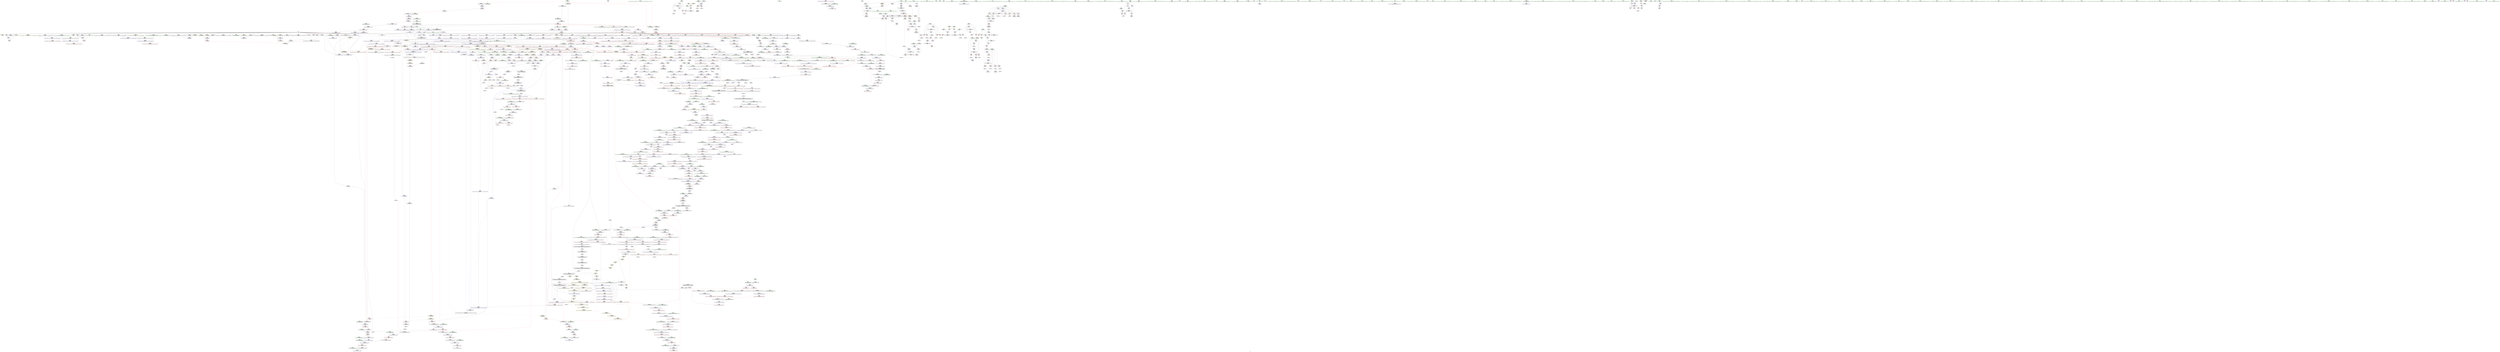 digraph "SVFG" {
	label="SVFG";

	Node0x558c0d85c380 [shape=record,color=grey,label="{NodeID: 0\nNullPtr|{|<s32>100}}"];
	Node0x558c0d85c380 -> Node0x558c0da0dbf0[style=solid];
	Node0x558c0d85c380 -> Node0x558c0da0dcf0[style=solid];
	Node0x558c0d85c380 -> Node0x558c0da0ddc0[style=solid];
	Node0x558c0d85c380 -> Node0x558c0da0de90[style=solid];
	Node0x558c0d85c380 -> Node0x558c0da0df60[style=solid];
	Node0x558c0d85c380 -> Node0x558c0da0e030[style=solid];
	Node0x558c0d85c380 -> Node0x558c0da0e100[style=solid];
	Node0x558c0d85c380 -> Node0x558c0da0e1d0[style=solid];
	Node0x558c0d85c380 -> Node0x558c0da0e2a0[style=solid];
	Node0x558c0d85c380 -> Node0x558c0da0e370[style=solid];
	Node0x558c0d85c380 -> Node0x558c0da0e440[style=solid];
	Node0x558c0d85c380 -> Node0x558c0da0e510[style=solid];
	Node0x558c0d85c380 -> Node0x558c0da0e5e0[style=solid];
	Node0x558c0d85c380 -> Node0x558c0da0e6b0[style=solid];
	Node0x558c0d85c380 -> Node0x558c0da0e780[style=solid];
	Node0x558c0d85c380 -> Node0x558c0da0e850[style=solid];
	Node0x558c0d85c380 -> Node0x558c0da0e920[style=solid];
	Node0x558c0d85c380 -> Node0x558c0da0e9f0[style=solid];
	Node0x558c0d85c380 -> Node0x558c0da0eac0[style=solid];
	Node0x558c0d85c380 -> Node0x558c0da0eb90[style=solid];
	Node0x558c0d85c380 -> Node0x558c0da0ec60[style=solid];
	Node0x558c0d85c380 -> Node0x558c0da0ed30[style=solid];
	Node0x558c0d85c380 -> Node0x558c0da0ee00[style=solid];
	Node0x558c0d85c380 -> Node0x558c0da0eed0[style=solid];
	Node0x558c0d85c380 -> Node0x558c0da15b40[style=solid];
	Node0x558c0d85c380 -> Node0x558c0da18ea0[style=solid];
	Node0x558c0d85c380 -> Node0x558c0da18f70[style=solid];
	Node0x558c0d85c380 -> Node0x558c0da19040[style=solid];
	Node0x558c0d85c380 -> Node0x558c0da1ae50[style=solid];
	Node0x558c0d85c380 -> Node0x558c0da57c40[style=solid];
	Node0x558c0d85c380 -> Node0x558c0da5b970[style=solid];
	Node0x558c0d85c380 -> Node0x558c0da5c270[style=solid];
	Node0x558c0d85c380:s32 -> Node0x558c0db2e8f0[style=solid,color=red];
	Node0x558c0da13b60 [shape=record,color=red,label="{NodeID: 775\n1527\<--1526\n\<--coerce.dive4\n_ZNSt20__uninitialized_copyILb1EE13__uninit_copyISt13move_iteratorIPiES3_EET0_T_S6_S5_\n|{<s0>113}}"];
	Node0x558c0da13b60:s0 -> Node0x558c0db2ed70[style=solid,color=red];
	Node0x558c0da2f880 [shape=record,color=black,label="{NodeID: 1550\nMR_74V_2 = PHI(MR_74V_5, MR_74V_1, )\npts\{2650000 \}\n}"];
	Node0x558c0da2f880 -> Node0x558c0da17f30[style=dashed];
	Node0x558c0da0a550 [shape=record,color=purple,label="{NodeID: 443\n396\<--19\n\<--.str.3\nmain\n}"];
	Node0x558c0d9decf0 [shape=record,color=green,label="{NodeID: 111\n663\<--664\n__first.addr\<--__first.addr_field_insensitive\n_ZSt8_DestroyIPiiEvT_S1_RSaIT0_E\n}"];
	Node0x558c0d9decf0 -> Node0x558c0da25780[style=solid];
	Node0x558c0d9decf0 -> Node0x558c0da192b0[style=solid];
	Node0x558c0da195f0 [shape=record,color=blue,label="{NodeID: 886\n689\<--688\nthis.addr\<--this\n_ZNSt12_Vector_baseIiSaIiEED2Ev\n}"];
	Node0x558c0da195f0 -> Node0x558c0da259f0[style=dashed];
	Node0x558c0da20090 [shape=record,color=purple,label="{NodeID: 554\n1763\<--1551\noffset_0\<--\n}"];
	Node0x558c0da20090 -> Node0x558c0da3df50[style=solid];
	Node0x558c0da02b10 [shape=record,color=green,label="{NodeID: 222\n1438\<--1439\n_ZSt18uninitialized_copyISt13move_iteratorIPiES1_ET0_T_S4_S3_\<--_ZSt18uninitialized_copyISt13move_iteratorIPiES1_ET0_T_S4_S3__field_insensitive\n}"];
	Node0x558c0da3e910 [shape=record,color=blue,label="{NodeID: 997\n1644\<--1640\n__last.addr\<--__last\n_ZNSt11__copy_moveILb1ELb1ESt26random_access_iterator_tagE8__copy_mIiEEPT_PKS3_S6_S4_\n}"];
	Node0x558c0da3e910 -> Node0x558c0da145f0[style=dashed];
	Node0x558c0dabef80 [shape=record,color=yellow,style=double,label="{NodeID: 1772\n39V_1 = ENCHI(MR_39V_0)\npts\{235 \}\nFun[main]}"];
	Node0x558c0dabef80 -> Node0x558c0da22ba0[style=dashed];
	Node0x558c0da25ac0 [shape=record,color=red,label="{NodeID: 665\n727\<--691\nexn\<--exn.slot\n_ZNSt12_Vector_baseIiSaIiEED2Ev\n|{<s0>48}}"];
	Node0x558c0da25ac0:s0 -> Node0x558c0db33a60[style=solid,color=red];
	Node0x558c0da10c40 [shape=record,color=black,label="{NodeID: 333\n685\<--684\n\<--_M_impl\n_ZNSt12_Vector_baseIiSaIiEE19_M_get_Tp_allocatorEv\n}"];
	Node0x558c0da10c40 -> Node0x558c0da10d10[style=solid];
	Node0x558c0db2f440 [shape=record,color=black,label="{NodeID: 2215\n148 = PHI()\n0th arg _Z10ileRownychi }"];
	Node0x558c0db2f440 -> Node0x558c0da167a0[style=solid];
	Node0x558c0d9caed0 [shape=record,color=green,label="{NodeID: 1\n7\<--1\n__dso_handle\<--dummyObj\nGlob }"];
	Node0x558c0da13c30 [shape=record,color=red,label="{NodeID: 776\n1565\<--1540\n\<--__result.addr\n_ZSt4copyISt13move_iteratorIPiES1_ET0_T_S4_S3_\n|{<s0>118}}"];
	Node0x558c0da13c30:s0 -> Node0x558c0db35d30[style=solid,color=red];
	Node0x558c0da2fd80 [shape=record,color=black,label="{NodeID: 1551\nMR_76V_2 = PHI(MR_76V_4, MR_76V_1, )\npts\{2410000 2410001 \}\n|{<s0>7}}"];
	Node0x558c0da2fd80:s0 -> Node0x558c0dab0560[style=dashed,color=red];
	Node0x558c0da0a620 [shape=record,color=purple,label="{NodeID: 444\n906\<--21\n\<--.str.4\n_ZNSt6vectorIiSaIiEE17_M_realloc_insertIJRKiEEEvN9__gnu_cxx17__normal_iteratorIPiS1_EEDpOT_\n|{<s0>57}}"];
	Node0x558c0da0a620:s0 -> Node0x558c0db34540[style=solid,color=red];
	Node0x558c0d9dedc0 [shape=record,color=green,label="{NodeID: 112\n665\<--666\n__last.addr\<--__last.addr_field_insensitive\n_ZSt8_DestroyIPiiEvT_S1_RSaIT0_E\n}"];
	Node0x558c0d9dedc0 -> Node0x558c0da25850[style=solid];
	Node0x558c0d9dedc0 -> Node0x558c0da19380[style=solid];
	Node0x558c0da196c0 [shape=record,color=blue,label="{NodeID: 887\n691\<--720\nexn.slot\<--\n_ZNSt12_Vector_baseIiSaIiEED2Ev\n}"];
	Node0x558c0da196c0 -> Node0x558c0da25ac0[style=dashed];
	Node0x558c0dab5db0 [shape=record,color=yellow,style=double,label="{NodeID: 1662\n35V_1 = ENCHI(MR_35V_0)\npts\{231 \}\nFun[_ZNSt6vectorIiSaIiEE9push_backERKi]|{<s0>27|<s1>29}}"];
	Node0x558c0dab5db0:s0 -> Node0x558c0dab6d80[style=dashed,color=red];
	Node0x558c0dab5db0:s1 -> Node0x558c0dab3140[style=dashed,color=red];
	Node0x558c0da20160 [shape=record,color=purple,label="{NodeID: 555\n1764\<--1552\noffset_0\<--\n}"];
	Node0x558c0da20160 -> Node0x558c0da15700[style=solid];
	Node0x558c0da02c10 [shape=record,color=green,label="{NodeID: 223\n1443\<--1444\nretval\<--retval_field_insensitive\n_ZSt32__make_move_if_noexcept_iteratorIiSt13move_iteratorIPiEET0_PT_\n|{|<s1>107}}"];
	Node0x558c0da02c10 -> Node0x558c0da1ef80[style=solid];
	Node0x558c0da02c10:s1 -> Node0x558c0db35fb0[style=solid,color=red];
	Node0x558c0da3e9e0 [shape=record,color=blue,label="{NodeID: 998\n1646\<--1641\n__result.addr\<--__result\n_ZNSt11__copy_moveILb1ELb1ESt26random_access_iterator_tagE8__copy_mIiEEPT_PKS3_S6_S4_\n}"];
	Node0x558c0da3e9e0 -> Node0x558c0da146c0[style=dashed];
	Node0x558c0da3e9e0 -> Node0x558c0da14790[style=dashed];
	Node0x558c0da25b90 [shape=record,color=red,label="{NodeID: 666\n699\<--698\n\<--_M_start\n_ZNSt12_Vector_baseIiSaIiEED2Ev\n|{<s0>45}}"];
	Node0x558c0da25b90:s0 -> Node0x558c0db2d910[style=solid,color=red];
	Node0x558c0da10d10 [shape=record,color=black,label="{NodeID: 334\n678\<--685\n_ZNSt12_Vector_baseIiSaIiEE19_M_get_Tp_allocatorEv_ret\<--\n_ZNSt12_Vector_baseIiSaIiEE19_M_get_Tp_allocatorEv\n|{<s0>34|<s1>64|<s2>67|<s3>72|<s4>76}}"];
	Node0x558c0da10d10:s0 -> Node0x558c0db29e70[style=solid,color=blue];
	Node0x558c0da10d10:s1 -> Node0x558c0db2aab0[style=solid,color=blue];
	Node0x558c0da10d10:s2 -> Node0x558c0db2ae70[style=solid,color=blue];
	Node0x558c0da10d10:s3 -> Node0x558c0db2b1c0[style=solid,color=blue];
	Node0x558c0da10d10:s4 -> Node0x558c0db2b330[style=solid,color=blue];
	Node0x558c0db2f510 [shape=record,color=black,label="{NodeID: 2216\n836 = PHI(787, )\n0th arg _ZNSaIiED2Ev }"];
	Node0x558c0db2f510 -> Node0x558c0da1a3c0[style=solid];
	Node0x558c0d9f6c20 [shape=record,color=green,label="{NodeID: 2\n13\<--1\n.str\<--dummyObj\nGlob }"];
	Node0x558c0da13d00 [shape=record,color=red,label="{NodeID: 777\n1555\<--1554\n\<--coerce.dive2\n_ZSt4copyISt13move_iteratorIPiES1_ET0_T_S4_S3_\n|{<s0>115}}"];
	Node0x558c0da13d00:s0 -> Node0x558c0db364b0[style=solid,color=red];
	Node0x558c0da30280 [shape=record,color=black,label="{NodeID: 1552\nMR_18V_3 = PHI(MR_18V_4, MR_18V_2, )\npts\{150 \}\n}"];
	Node0x558c0da30280 -> Node0x558c0da21a90[style=dashed];
	Node0x558c0da0a6f0 [shape=record,color=purple,label="{NodeID: 445\n1742\<--23\nllvm.global_ctors_0\<--llvm.global_ctors\nGlob }"];
	Node0x558c0da0a6f0 -> Node0x558c0da15970[style=solid];
	Node0x558c0d9dee90 [shape=record,color=green,label="{NodeID: 113\n667\<--668\n.addr\<--.addr_field_insensitive\n_ZSt8_DestroyIPiiEvT_S1_RSaIT0_E\n}"];
	Node0x558c0d9dee90 -> Node0x558c0da19450[style=solid];
	Node0x558c0da19790 [shape=record,color=blue,label="{NodeID: 888\n693\<--722\nehselector.slot\<--\n_ZNSt12_Vector_baseIiSaIiEED2Ev\n}"];
	Node0x558c0da20230 [shape=record,color=purple,label="{NodeID: 556\n1766\<--1559\noffset_0\<--\n}"];
	Node0x558c0da20230 -> Node0x558c0da3e020[style=solid];
	Node0x558c0da02ce0 [shape=record,color=green,label="{NodeID: 224\n1445\<--1446\n__i.addr\<--__i.addr_field_insensitive\n_ZSt32__make_move_if_noexcept_iteratorIiSt13move_iteratorIPiEET0_PT_\n}"];
	Node0x558c0da02ce0 -> Node0x558c0da135b0[style=solid];
	Node0x558c0da02ce0 -> Node0x558c0da3d320[style=solid];
	Node0x558c0da3eab0 [shape=record,color=blue,label="{NodeID: 999\n1648\<--1658\n_Num\<--sub.ptr.div\n_ZNSt11__copy_moveILb1ELb1ESt26random_access_iterator_tagE8__copy_mIiEEPT_PKS3_S6_S4_\n}"];
	Node0x558c0da3eab0 -> Node0x558c0da14860[style=dashed];
	Node0x558c0da3eab0 -> Node0x558c0da14930[style=dashed];
	Node0x558c0da3eab0 -> Node0x558c0da14a00[style=dashed];
	Node0x558c0da25c60 [shape=record,color=red,label="{NodeID: 667\n702\<--701\n\<--_M_end_of_storage\n_ZNSt12_Vector_baseIiSaIiEED2Ev\n}"];
	Node0x558c0da25c60 -> Node0x558c0da10de0[style=solid];
	Node0x558c0da10de0 [shape=record,color=black,label="{NodeID: 335\n706\<--702\nsub.ptr.lhs.cast\<--\n_ZNSt12_Vector_baseIiSaIiEED2Ev\n}"];
	Node0x558c0da10de0 -> Node0x558c0da59e70[style=solid];
	Node0x558c0db2f620 [shape=record,color=black,label="{NodeID: 2217\n653 = PHI(647, )\n0th arg _ZN9__gnu_cxx13new_allocatorIiEC2Ev }"];
	Node0x558c0db2f620 -> Node0x558c0da191e0[style=solid];
	Node0x558c0d9f6cb0 [shape=record,color=green,label="{NodeID: 3\n15\<--1\n.str.1\<--dummyObj\nGlob }"];
	Node0x558c0da13dd0 [shape=record,color=red,label="{NodeID: 778\n1563\<--1562\n\<--coerce.dive4\n_ZSt4copyISt13move_iteratorIPiES1_ET0_T_S4_S3_\n|{<s0>117}}"];
	Node0x558c0da13dd0:s0 -> Node0x558c0db364b0[style=solid,color=red];
	Node0x558c0da30780 [shape=record,color=black,label="{NodeID: 1553\nMR_13V_4 = PHI(MR_13V_5, MR_13V_3, )\npts\{113 \}\n}"];
	Node0x558c0da30780 -> Node0x558c0da214e0[style=dashed];
	Node0x558c0da30780 -> Node0x558c0da215b0[style=dashed];
	Node0x558c0da30780 -> Node0x558c0da21680[style=dashed];
	Node0x558c0da30780 -> Node0x558c0da21750[style=dashed];
	Node0x558c0da30780 -> Node0x558c0da166d0[style=dashed];
	Node0x558c0da0a7f0 [shape=record,color=purple,label="{NodeID: 446\n1743\<--23\nllvm.global_ctors_1\<--llvm.global_ctors\nGlob }"];
	Node0x558c0da0a7f0 -> Node0x558c0da15a40[style=solid];
	Node0x558c0da03150 [shape=record,color=green,label="{NodeID: 114\n675\<--676\n_ZSt8_DestroyIPiEvT_S1_\<--_ZSt8_DestroyIPiEvT_S1__field_insensitive\n}"];
	Node0x558c0da19860 [shape=record,color=blue,label="{NodeID: 889\n733\<--731\n__first.addr\<--__first\n_ZSt8_DestroyIPiEvT_S1_\n}"];
	Node0x558c0da19860 -> Node0x558c0da25e00[style=dashed];
	Node0x558c0da20300 [shape=record,color=purple,label="{NodeID: 557\n1767\<--1560\noffset_0\<--\n}"];
	Node0x558c0da20300 -> Node0x558c0da157d0[style=solid];
	Node0x558c0da02db0 [shape=record,color=green,label="{NodeID: 225\n1450\<--1451\n_ZNSt13move_iteratorIPiEC2ES0_\<--_ZNSt13move_iteratorIPiEC2ES0__field_insensitive\n}"];
	Node0x558c0da3eb80 [shape=record,color=blue, style = dotted,label="{NodeID: 1000\n1769\<--1771\noffset_0\<--dummyVal\n_ZNSt11__copy_moveILb1ELb1ESt26random_access_iterator_tagE8__copy_mIiEEPT_PKS3_S6_S4_\n}"];
	Node0x558c0da3eb80 -> Node0x558c0da97a30[style=dashed];
	Node0x558c0da25d30 [shape=record,color=red,label="{NodeID: 668\n705\<--704\n\<--_M_start4\n_ZNSt12_Vector_baseIiSaIiEED2Ev\n}"];
	Node0x558c0da25d30 -> Node0x558c0da10eb0[style=solid];
	Node0x558c0da10eb0 [shape=record,color=black,label="{NodeID: 336\n707\<--705\nsub.ptr.rhs.cast\<--\n_ZNSt12_Vector_baseIiSaIiEED2Ev\n}"];
	Node0x558c0da10eb0 -> Node0x558c0da59e70[style=solid];
	Node0x558c0db2f730 [shape=record,color=black,label="{NodeID: 2218\n793 = PHI(773, )\n0th arg _ZNSt16allocator_traitsISaIiEE10deallocateERS0_Pim }"];
	Node0x558c0db2f730 -> Node0x558c0da19ee0[style=solid];
	Node0x558c0d9f6f60 [shape=record,color=green,label="{NodeID: 4\n17\<--1\n.str.2\<--dummyObj\nGlob }"];
	Node0x558c0da13ea0 [shape=record,color=red,label="{NodeID: 779\n1583\<--1574\n\<--__first.addr\n_ZSt14__copy_move_a2ILb1EPiS0_ET1_T0_S2_S1_\n|{<s0>119}}"];
	Node0x558c0da13ea0:s0 -> Node0x558c0db34650[style=solid,color=red];
	Node0x558c0da30c80 [shape=record,color=black,label="{NodeID: 1554\nMR_15V_3 = PHI(MR_15V_5, MR_15V_2, )\npts\{115 \}\n}"];
	Node0x558c0da30c80 -> Node0x558c0da21820[style=dashed];
	Node0x558c0da30c80 -> Node0x558c0da218f0[style=dashed];
	Node0x558c0da30c80 -> Node0x558c0da16600[style=dashed];
	Node0x558c0da30c80 -> Node0x558c0da30c80[style=dashed];
	Node0x558c0da0a8f0 [shape=record,color=purple,label="{NodeID: 447\n1744\<--23\nllvm.global_ctors_2\<--llvm.global_ctors\nGlob }"];
	Node0x558c0da0a8f0 -> Node0x558c0da15b40[style=solid];
	Node0x558c0da03250 [shape=record,color=green,label="{NodeID: 115\n680\<--681\nthis.addr\<--this.addr_field_insensitive\n_ZNSt12_Vector_baseIiSaIiEE19_M_get_Tp_allocatorEv\n}"];
	Node0x558c0da03250 -> Node0x558c0da25920[style=solid];
	Node0x558c0da03250 -> Node0x558c0da19520[style=solid];
	Node0x558c0da19930 [shape=record,color=blue,label="{NodeID: 890\n735\<--732\n__last.addr\<--__last\n_ZSt8_DestroyIPiEvT_S1_\n}"];
	Node0x558c0da19930 -> Node0x558c0da25ed0[style=dashed];
	Node0x558c0dab60b0 [shape=record,color=yellow,style=double,label="{NodeID: 1665\n65V_1 = ENCHI(MR_65V_0)\npts\{1391 \}\nFun[_ZNSt6vectorIiSaIiEE9push_backERKi]|{<s0>27|<s1>29}}"];
	Node0x558c0dab60b0:s0 -> Node0x558c0dab7130[style=dashed,color=red];
	Node0x558c0dab60b0:s1 -> Node0x558c0dab3950[style=dashed,color=red];
	Node0x558c0da203d0 [shape=record,color=purple,label="{NodeID: 558\n1599\<--1597\ncoerce.dive\<--__it\n_ZSt12__miter_baseIPiEDTcl12__miter_basecldtfp_4baseEEESt13move_iteratorIT_E\n}"];
	Node0x558c0da203d0 -> Node0x558c0da3e360[style=solid];
	Node0x558c0da02eb0 [shape=record,color=green,label="{NodeID: 226\n1459\<--1460\n__first\<--__first_field_insensitive\n_ZSt18uninitialized_copyISt13move_iteratorIPiES1_ET0_T_S4_S3_\n}"];
	Node0x558c0da02eb0 -> Node0x558c0da08330[style=solid];
	Node0x558c0da02eb0 -> Node0x558c0da1f050[style=solid];
	Node0x558c0dad5420 [shape=record,color=yellow,style=double,label="{NodeID: 2108\n97V_2 = CSCHI(MR_97V_1)\npts\{4920000 \}\nCS[]}"];
	Node0x558c0dad5420 -> Node0x558c0da24810[style=dashed];
	Node0x558c0da3ec50 [shape=record,color=blue,label="{NodeID: 1001\n1684\<--1683\n__it.addr\<--__it\n_ZSt12__miter_baseIPiET_S1_\n}"];
	Node0x558c0da3ec50 -> Node0x558c0da14ad0[style=dashed];
	Node0x558c0da25e00 [shape=record,color=red,label="{NodeID: 669\n739\<--733\n\<--__first.addr\n_ZSt8_DestroyIPiEvT_S1_\n|{<s0>49}}"];
	Node0x558c0da25e00:s0 -> Node0x558c0db31640[style=solid,color=red];
	Node0x558c0da10f80 [shape=record,color=black,label="{NodeID: 337\n773\<--772\n\<--_M_impl\n_ZNSt12_Vector_baseIiSaIiEE13_M_deallocateEPim\n|{<s0>50}}"];
	Node0x558c0da10f80:s0 -> Node0x558c0db2f730[style=solid,color=red];
	Node0x558c0db2f870 [shape=record,color=black,label="{NodeID: 2219\n794 = PHI(774, )\n1st arg _ZNSt16allocator_traitsISaIiEE10deallocateERS0_Pim }"];
	Node0x558c0db2f870 -> Node0x558c0da19fb0[style=solid];
	Node0x558c0d9f6ff0 [shape=record,color=green,label="{NodeID: 5\n19\<--1\n.str.3\<--dummyObj\nGlob }"];
	Node0x558c0da13f70 [shape=record,color=red,label="{NodeID: 780\n1587\<--1576\n\<--__last.addr\n_ZSt14__copy_move_a2ILb1EPiS0_ET1_T0_S2_S1_\n|{<s0>120}}"];
	Node0x558c0da13f70:s0 -> Node0x558c0db34650[style=solid,color=red];
	Node0x558c0da0a9f0 [shape=record,color=purple,label="{NodeID: 448\n370\<--262\ncoerce.dive\<--it\nmain\n}"];
	Node0x558c0da0a9f0 -> Node0x558c0da17e60[style=solid];
	Node0x558c0da03320 [shape=record,color=green,label="{NodeID: 116\n689\<--690\nthis.addr\<--this.addr_field_insensitive\n_ZNSt12_Vector_baseIiSaIiEED2Ev\n}"];
	Node0x558c0da03320 -> Node0x558c0da259f0[style=solid];
	Node0x558c0da03320 -> Node0x558c0da195f0[style=solid];
	Node0x558c0da19a00 [shape=record,color=blue,label="{NodeID: 891\n748\<--746\n.addr\<--\n_ZNSt12_Destroy_auxILb1EE9__destroyIPiEEvT_S3_\n}"];
	Node0x558c0dab6190 [shape=record,color=yellow,style=double,label="{NodeID: 1666\n88V_1 = ENCHI(MR_88V_0)\npts\{2410000 \}\nFun[_ZNSt6vectorIiSaIiEE9push_backERKi]|{|<s1>28|<s2>29}}"];
	Node0x558c0dab6190 -> Node0x558c0da95c60[style=dashed];
	Node0x558c0dab6190:s1 -> Node0x558c0da93d10[style=dashed,color=red];
	Node0x558c0dab6190:s2 -> Node0x558c0dab3a30[style=dashed,color=red];
	Node0x558c0da204a0 [shape=record,color=purple,label="{NodeID: 559\n1769\<--1664\noffset_0\<--\n}"];
	Node0x558c0da204a0 -> Node0x558c0da3eb80[style=solid];
	Node0x558c0da02f80 [shape=record,color=green,label="{NodeID: 227\n1461\<--1462\n__last\<--__last_field_insensitive\n_ZSt18uninitialized_copyISt13move_iteratorIPiES1_ET0_T_S4_S3_\n}"];
	Node0x558c0da02f80 -> Node0x558c0da08400[style=solid];
	Node0x558c0da02f80 -> Node0x558c0da1f120[style=solid];
	Node0x558c0dad5580 [shape=record,color=yellow,style=double,label="{NodeID: 2109\n108V_2 = CSCHI(MR_108V_1)\npts\{5280000 \}\nCS[]}"];
	Node0x558c0dad5580 -> Node0x558c0da24cf0[style=dashed];
	Node0x558c0da3ed20 [shape=record,color=blue,label="{NodeID: 1002\n1691\<--1690\nthis.addr\<--this\n_ZNKSt13move_iteratorIPiE4baseEv\n}"];
	Node0x558c0da3ed20 -> Node0x558c0da14ba0[style=dashed];
	Node0x558c0dabf3e0 [shape=record,color=yellow,style=double,label="{NodeID: 1777\n49V_1 = ENCHI(MR_49V_0)\npts\{247 \}\nFun[main]}"];
	Node0x558c0dabf3e0 -> Node0x558c0da174a0[style=dashed];
	Node0x558c0da25ed0 [shape=record,color=red,label="{NodeID: 670\n740\<--735\n\<--__last.addr\n_ZSt8_DestroyIPiEvT_S1_\n|{<s0>49}}"];
	Node0x558c0da25ed0:s0 -> Node0x558c0db31750[style=solid,color=red];
	Node0x558c0da11050 [shape=record,color=black,label="{NodeID: 338\n787\<--786\n\<--this1\n_ZNSt12_Vector_baseIiSaIiEE12_Vector_implD2Ev\n|{<s0>51}}"];
	Node0x558c0da11050:s0 -> Node0x558c0db2f510[style=solid,color=red];
	Node0x558c0db2f9b0 [shape=record,color=black,label="{NodeID: 2220\n795 = PHI(775, )\n2nd arg _ZNSt16allocator_traitsISaIiEE10deallocateERS0_Pim }"];
	Node0x558c0db2f9b0 -> Node0x558c0da1a080[style=solid];
	Node0x558c0d9f7080 [shape=record,color=green,label="{NodeID: 6\n21\<--1\n.str.4\<--dummyObj\nGlob }"];
	Node0x558c0da14040 [shape=record,color=red,label="{NodeID: 781\n1589\<--1578\n\<--__result.addr\n_ZSt14__copy_move_a2ILb1EPiS0_ET1_T0_S2_S1_\n|{<s0>121}}"];
	Node0x558c0da14040:s0 -> Node0x558c0db34650[style=solid,color=red];
	Node0x558c0da31680 [shape=record,color=black,label="{NodeID: 1556\nMR_6V_5 = PHI(MR_6V_6, MR_6V_3, )\npts\{100000 \}\n|{|<s1>11}}"];
	Node0x558c0da31680 -> Node0x558c0da9b130[style=dashed];
	Node0x558c0da31680:s1 -> Node0x558c0da92a00[style=dashed,color=red];
	Node0x558c0da0aac0 [shape=record,color=purple,label="{NodeID: 449\n376\<--264\ncoerce.dive38\<--ref.tmp\nmain\n}"];
	Node0x558c0da0aac0 -> Node0x558c0da17f30[style=solid];
	Node0x558c0da033f0 [shape=record,color=green,label="{NodeID: 117\n691\<--692\nexn.slot\<--exn.slot_field_insensitive\n_ZNSt12_Vector_baseIiSaIiEED2Ev\n}"];
	Node0x558c0da033f0 -> Node0x558c0da25ac0[style=solid];
	Node0x558c0da033f0 -> Node0x558c0da196c0[style=solid];
	Node0x558c0da19ad0 [shape=record,color=blue,label="{NodeID: 892\n750\<--747\n.addr1\<--\n_ZNSt12_Destroy_auxILb1EE9__destroyIPiEEvT_S3_\n}"];
	Node0x558c0dab6270 [shape=record,color=yellow,style=double,label="{NodeID: 1667\n90V_1 = ENCHI(MR_90V_0)\npts\{2410001 \}\nFun[_ZNSt6vectorIiSaIiEE9push_backERKi]|{|<s4>28|<s5>29}}"];
	Node0x558c0dab6270 -> Node0x558c0da24330[style=dashed];
	Node0x558c0dab6270 -> Node0x558c0da244d0[style=dashed];
	Node0x558c0dab6270 -> Node0x558c0da245a0[style=dashed];
	Node0x558c0dab6270 -> Node0x558c0da18340[style=dashed];
	Node0x558c0dab6270:s4 -> Node0x558c0da93d10[style=dashed,color=red];
	Node0x558c0dab6270:s5 -> Node0x558c0dab3b10[style=dashed,color=red];
	Node0x558c0da20570 [shape=record,color=purple,label="{NodeID: 560\n1770\<--1666\noffset_0\<--\n}"];
	Node0x558c0da20570 -> Node0x558c0da158a0[style=solid];
	Node0x558c0da03050 [shape=record,color=green,label="{NodeID: 228\n1463\<--1464\n__result.addr\<--__result.addr_field_insensitive\n_ZSt18uninitialized_copyISt13move_iteratorIPiES1_ET0_T_S4_S3_\n}"];
	Node0x558c0da03050 -> Node0x558c0da13750[style=solid];
	Node0x558c0da03050 -> Node0x558c0da3d590[style=solid];
	Node0x558c0dad56e0 [shape=record,color=yellow,style=double,label="{NodeID: 2110\n80V_2 = CSCHI(MR_80V_1)\npts\{2410000 2410001 2410002 \}\nCS[]|{<s0>25}}"];
	Node0x558c0dad56e0:s0 -> Node0x558c0dad4d60[style=dashed,color=blue];
	Node0x558c0da3edf0 [shape=record,color=blue,label="{NodeID: 1003\n1701\<--1699\nthis.addr\<--this\n_ZNSt13move_iteratorIPiEC2ES0_\n}"];
	Node0x558c0da3edf0 -> Node0x558c0da14d40[style=dashed];
	Node0x558c0dabf4c0 [shape=record,color=yellow,style=double,label="{NodeID: 1778\n51V_1 = ENCHI(MR_51V_0)\npts\{249 \}\nFun[main]}"];
	Node0x558c0dabf4c0 -> Node0x558c0da17570[style=dashed];
	Node0x558c0da25fa0 [shape=record,color=red,label="{NodeID: 671\n768\<--759\nthis1\<--this.addr\n_ZNSt12_Vector_baseIiSaIiEE13_M_deallocateEPim\n}"];
	Node0x558c0da25fa0 -> Node0x558c0da1caf0[style=solid];
	Node0x558c0da57c40 [shape=record,color=black,label="{NodeID: 1446\n1193 = PHI(1188, 3, )\n}"];
	Node0x558c0da57c40 -> Node0x558c0da12d90[style=solid];
	Node0x558c0da11120 [shape=record,color=black,label="{NodeID: 339\n806\<--805\n\<--\n_ZNSt16allocator_traitsISaIiEE10deallocateERS0_Pim\n|{<s0>52}}"];
	Node0x558c0da11120:s0 -> Node0x558c0db31080[style=solid,color=red];
	Node0x558c0db2faf0 [shape=record,color=black,label="{NodeID: 2221\n1334 = PHI(1268, )\n0th arg _ZNKSt12_Vector_baseIiSaIiEE19_M_get_Tp_allocatorEv }"];
	Node0x558c0db2faf0 -> Node0x558c0da3c890[style=solid];
	Node0x558c0d9dc1f0 [shape=record,color=green,label="{NodeID: 7\n24\<--1\n\<--dummyObj\nCan only get source location for instruction, argument, global var or function.}"];
	Node0x558c0da14110 [shape=record,color=red,label="{NodeID: 782\n1624\<--1612\n\<--__first.addr\n_ZSt13__copy_move_aILb1EPiS0_ET1_T0_S2_S1_\n|{<s0>125}}"];
	Node0x558c0da14110:s0 -> Node0x558c0db30950[style=solid,color=red];
	Node0x558c0da0ab90 [shape=record,color=purple,label="{NodeID: 450\n476\<--442\ncoerce.dive\<--agg.tmp\n_ZNSt6vectorIiSaIiEE9push_backERKi\n}"];
	Node0x558c0da0ab90 -> Node0x558c0da18410[style=solid];
	Node0x558c0da034c0 [shape=record,color=green,label="{NodeID: 118\n693\<--694\nehselector.slot\<--ehselector.slot_field_insensitive\n_ZNSt12_Vector_baseIiSaIiEED2Ev\n}"];
	Node0x558c0da034c0 -> Node0x558c0da19790[style=solid];
	Node0x558c0da19ba0 [shape=record,color=blue,label="{NodeID: 893\n759\<--756\nthis.addr\<--this\n_ZNSt12_Vector_baseIiSaIiEE13_M_deallocateEPim\n}"];
	Node0x558c0da19ba0 -> Node0x558c0da25fa0[style=dashed];
	Node0x558c0dab6350 [shape=record,color=yellow,style=double,label="{NodeID: 1668\n70V_1 = ENCHI(MR_70V_0)\npts\{2410002 \}\nFun[_ZNSt6vectorIiSaIiEE9push_backERKi]|{|<s2>29|<s3>29}}"];
	Node0x558c0dab6350 -> Node0x558c0da24400[style=dashed];
	Node0x558c0dab6350 -> Node0x558c0da96630[style=dashed];
	Node0x558c0dab6350:s2 -> Node0x558c0da28430[style=dashed,color=red];
	Node0x558c0dab6350:s3 -> Node0x558c0da3af60[style=dashed,color=red];
	Node0x558c0da20640 [shape=record,color=purple,label="{NodeID: 561\n1695\<--1694\n_M_current\<--this1\n_ZNKSt13move_iteratorIPiE4baseEv\n}"];
	Node0x558c0da20640 -> Node0x558c0da14c70[style=solid];
	Node0x558c0da0b580 [shape=record,color=green,label="{NodeID: 229\n1465\<--1466\n__assignable\<--__assignable_field_insensitive\n_ZSt18uninitialized_copyISt13move_iteratorIPiES1_ET0_T_S4_S3_\n}"];
	Node0x558c0da0b580 -> Node0x558c0da3d660[style=solid];
	Node0x558c0dad5840 [shape=record,color=yellow,style=double,label="{NodeID: 2111\n65V_2 = CSCHI(MR_65V_1)\npts\{1391 \}\nCS[]|{<s0>65}}"];
	Node0x558c0dad5840:s0 -> Node0x558c0dabd3c0[style=dashed,color=red];
	Node0x558c0da3eec0 [shape=record,color=blue,label="{NodeID: 1004\n1703\<--1700\n__i.addr\<--__i\n_ZNSt13move_iteratorIPiEC2ES0_\n}"];
	Node0x558c0da3eec0 -> Node0x558c0da14e10[style=dashed];
	Node0x558c0da26070 [shape=record,color=red,label="{NodeID: 672\n769\<--761\n\<--__p.addr\n_ZNSt12_Vector_baseIiSaIiEE13_M_deallocateEPim\n}"];
	Node0x558c0da26070 -> Node0x558c0da5b970[style=solid];
	Node0x558c0da57dd0 [shape=record,color=black,label="{NodeID: 1447\n1149 = PHI(1145, 1147, )\n}"];
	Node0x558c0da57dd0 -> Node0x558c0da12980[style=solid];
	Node0x558c0da111f0 [shape=record,color=black,label="{NodeID: 340\n828\<--827\n\<--\n_ZN9__gnu_cxx13new_allocatorIiE10deallocateEPim\n}"];
	Node0x558c0db2fc30 [shape=record,color=black,label="{NodeID: 2222\n1089 = PHI(869, 933, 1083, )\n0th arg _ZSt7forwardIRKiEOT_RNSt16remove_referenceIS2_E4typeE }"];
	Node0x558c0db2fc30 -> Node0x558c0da3b370[style=solid];
	Node0x558c0d9dc280 [shape=record,color=green,label="{NodeID: 8\n58\<--1\n\<--dummyObj\nCan only get source location for instruction, argument, global var or function.}"];
	Node0x558c0da141e0 [shape=record,color=red,label="{NodeID: 783\n1625\<--1614\n\<--__last.addr\n_ZSt13__copy_move_aILb1EPiS0_ET1_T0_S2_S1_\n|{<s0>125}}"];
	Node0x558c0da141e0:s0 -> Node0x558c0db30a60[style=solid,color=red];
	Node0x558c0da0ac60 [shape=record,color=purple,label="{NodeID: 451\n479\<--442\ncoerce.dive8\<--agg.tmp\n_ZNSt6vectorIiSaIiEE9push_backERKi\n}"];
	Node0x558c0da0ac60 -> Node0x558c0da24670[style=solid];
	Node0x558c0da03590 [shape=record,color=green,label="{NodeID: 119\n712\<--713\n_ZNSt12_Vector_baseIiSaIiEE13_M_deallocateEPim\<--_ZNSt12_Vector_baseIiSaIiEE13_M_deallocateEPim_field_insensitive\n}"];
	Node0x558c0da19c70 [shape=record,color=blue,label="{NodeID: 894\n761\<--757\n__p.addr\<--__p\n_ZNSt12_Vector_baseIiSaIiEE13_M_deallocateEPim\n}"];
	Node0x558c0da19c70 -> Node0x558c0da26070[style=dashed];
	Node0x558c0da19c70 -> Node0x558c0da26140[style=dashed];
	Node0x558c0da20710 [shape=record,color=purple,label="{NodeID: 562\n1708\<--1707\n_M_current\<--this1\n_ZNSt13move_iteratorIPiEC2ES0_\n}"];
	Node0x558c0da20710 -> Node0x558c0da3ef90[style=solid];
	Node0x558c0da0b650 [shape=record,color=green,label="{NodeID: 230\n1467\<--1468\nagg.tmp\<--agg.tmp_field_insensitive\n_ZSt18uninitialized_copyISt13move_iteratorIPiES1_ET0_T_S4_S3_\n}"];
	Node0x558c0da0b650 -> Node0x558c0da084d0[style=solid];
	Node0x558c0da0b650 -> Node0x558c0da1f1f0[style=solid];
	Node0x558c0dad59a0 [shape=record,color=yellow,style=double,label="{NodeID: 2112\n65V_2 = CSCHI(MR_65V_1)\npts\{1391 \}\nCS[]|{<s0>27|<s1>62}}"];
	Node0x558c0dad59a0:s0 -> Node0x558c0da95790[style=dashed,color=blue];
	Node0x558c0dad59a0:s1 -> Node0x558c0dad5840[style=dashed,color=blue];
	Node0x558c0da3ef90 [shape=record,color=blue,label="{NodeID: 1005\n1708\<--1709\n_M_current\<--\n_ZNSt13move_iteratorIPiEC2ES0_\n|{<s0>107}}"];
	Node0x558c0da3ef90:s0 -> Node0x558c0dad6080[style=dashed,color=blue];
	Node0x558c0da26140 [shape=record,color=red,label="{NodeID: 673\n774\<--761\n\<--__p.addr\n_ZNSt12_Vector_baseIiSaIiEE13_M_deallocateEPim\n|{<s0>50}}"];
	Node0x558c0da26140:s0 -> Node0x558c0db2f870[style=solid,color=red];
	Node0x558c0da58370 [shape=record,color=grey,label="{NodeID: 1448\n213 = Binary(212, 73, )\n}"];
	Node0x558c0da58370 -> Node0x558c0da16e20[style=solid];
	Node0x558c0da112c0 [shape=record,color=black,label="{NodeID: 341\n841\<--840\n\<--this1\n_ZNSaIiED2Ev\n|{<s0>54}}"];
	Node0x558c0da112c0:s0 -> Node0x558c0db33de0[style=solid,color=red];
	Node0x558c0db2ff10 [shape=record,color=black,label="{NodeID: 2223\n1499 = PHI(1486, )\n0th arg _ZNSt20__uninitialized_copyILb1EE13__uninit_copyISt13move_iteratorIPiES3_EET0_T_S6_S5_ }"];
	Node0x558c0db2ff10 -> Node0x558c0da3d8d0[style=solid];
	Node0x558c0d9dc310 [shape=record,color=green,label="{NodeID: 9\n60\<--1\n\<--dummyObj\nCan only get source location for instruction, argument, global var or function.}"];
	Node0x558c0da142b0 [shape=record,color=red,label="{NodeID: 784\n1626\<--1616\n\<--__result.addr\n_ZSt13__copy_move_aILb1EPiS0_ET1_T0_S2_S1_\n|{<s0>125}}"];
	Node0x558c0da142b0:s0 -> Node0x558c0db30b70[style=solid,color=red];
	Node0x558c0da0ad30 [shape=record,color=purple,label="{NodeID: 452\n448\<--447\n_M_impl\<--\n_ZNSt6vectorIiSaIiEE9push_backERKi\n}"];
	Node0x558c0da03690 [shape=record,color=green,label="{NodeID: 120\n716\<--717\n_ZNSt12_Vector_baseIiSaIiEE12_Vector_implD2Ev\<--_ZNSt12_Vector_baseIiSaIiEE12_Vector_implD2Ev_field_insensitive\n}"];
	Node0x558c0da19d40 [shape=record,color=blue,label="{NodeID: 895\n763\<--758\n__n.addr\<--__n\n_ZNSt12_Vector_baseIiSaIiEE13_M_deallocateEPim\n}"];
	Node0x558c0da19d40 -> Node0x558c0da26210[style=dashed];
	Node0x558c0da207e0 [shape=record,color=purple,label="{NodeID: 563\n1733\<--1732\n_M_current\<--this1\n_ZN9__gnu_cxx17__normal_iteratorIPiSt6vectorIiSaIiEEEC2ERKS1_\n}"];
	Node0x558c0da207e0 -> Node0x558c0da3f3a0[style=solid];
	Node0x558c0da0b720 [shape=record,color=green,label="{NodeID: 231\n1469\<--1470\nagg.tmp2\<--agg.tmp2_field_insensitive\n_ZSt18uninitialized_copyISt13move_iteratorIPiES1_ET0_T_S4_S3_\n}"];
	Node0x558c0da0b720 -> Node0x558c0da085a0[style=solid];
	Node0x558c0da0b720 -> Node0x558c0da1f2c0[style=solid];
	Node0x558c0dad5b00 [shape=record,color=yellow,style=double,label="{NodeID: 2113\n65V_3 = CSCHI(MR_65V_2)\npts\{1391 \}\nCS[]|{<s0>68}}"];
	Node0x558c0dad5b00:s0 -> Node0x558c0dabd3c0[style=dashed,color=red];
	Node0x558c0da3f060 [shape=record,color=blue,label="{NodeID: 1006\n1715\<--1713\nthis.addr\<--this\n_ZN9__gnu_cxx13new_allocatorIiE7destroyIiEEvPT_\n}"];
	Node0x558c0da3f060 -> Node0x558c0da14ee0[style=dashed];
	Node0x558c0da26210 [shape=record,color=red,label="{NodeID: 674\n775\<--763\n\<--__n.addr\n_ZNSt12_Vector_baseIiSaIiEE13_M_deallocateEPim\n|{<s0>50}}"];
	Node0x558c0da26210:s0 -> Node0x558c0db2f9b0[style=solid,color=red];
	Node0x558c0da584f0 [shape=record,color=grey,label="{NodeID: 1449\n218 = Binary(217, 90, )\n}"];
	Node0x558c0da584f0 -> Node0x558c0da16ef0[style=solid];
	Node0x558c0da11390 [shape=record,color=black,label="{NodeID: 342\n867\<--866\n\<--\n_ZNSt16allocator_traitsISaIiEE9constructIiJRKiEEEvRS0_PT_DpOT0_\n|{<s0>56}}"];
	Node0x558c0da11390:s0 -> Node0x558c0db31e70[style=solid,color=red];
	Node0x558c0db30020 [shape=record,color=black,label="{NodeID: 2224\n1500 = PHI(1488, )\n1st arg _ZNSt20__uninitialized_copyILb1EE13__uninit_copyISt13move_iteratorIPiES3_EET0_T_S6_S5_ }"];
	Node0x558c0db30020 -> Node0x558c0da3d9a0[style=solid];
	Node0x558c0d9dc3d0 [shape=record,color=green,label="{NodeID: 10\n73\<--1\n\<--dummyObj\nCan only get source location for instruction, argument, global var or function.|{<s0>11}}"];
	Node0x558c0d9dc3d0:s0 -> Node0x558c0db31340[style=solid,color=red];
	Node0x558c0da14380 [shape=record,color=red,label="{NodeID: 785\n1636\<--1633\n\<--__it.addr\n_ZSt12__niter_baseIPiET_S1_\n}"];
	Node0x558c0da14380 -> Node0x558c0da091d0[style=solid];
	Node0x558c0da0ae00 [shape=record,color=purple,label="{NodeID: 453\n449\<--447\n_M_finish\<--\n_ZNSt6vectorIiSaIiEE9push_backERKi\n}"];
	Node0x558c0da0ae00 -> Node0x558c0da24330[style=solid];
	Node0x558c0da03790 [shape=record,color=green,label="{NodeID: 121\n733\<--734\n__first.addr\<--__first.addr_field_insensitive\n_ZSt8_DestroyIPiEvT_S1_\n}"];
	Node0x558c0da03790 -> Node0x558c0da25e00[style=solid];
	Node0x558c0da03790 -> Node0x558c0da19860[style=solid];
	Node0x558c0da19e10 [shape=record,color=blue,label="{NodeID: 896\n783\<--782\nthis.addr\<--this\n_ZNSt12_Vector_baseIiSaIiEE12_Vector_implD2Ev\n}"];
	Node0x558c0da19e10 -> Node0x558c0da262e0[style=dashed];
	Node0x558c0da208b0 [shape=record,color=purple,label="{NodeID: 564\n932\<--930\nadd.ptr\<--\n_ZNSt6vectorIiSaIiEE17_M_realloc_insertIJRKiEEEvN9__gnu_cxx17__normal_iteratorIPiS1_EEDpOT_\n|{<s0>62}}"];
	Node0x558c0da208b0:s0 -> Node0x558c0db32440[style=solid,color=red];
	Node0x558c0da0b7f0 [shape=record,color=green,label="{NodeID: 232\n1490\<--1491\n_ZNSt20__uninitialized_copyILb1EE13__uninit_copyISt13move_iteratorIPiES3_EET0_T_S6_S5_\<--_ZNSt20__uninitialized_copyILb1EE13__uninit_copyISt13move_iteratorIPiES3_EET0_T_S6_S5__field_insensitive\n}"];
	Node0x558c0dad5c60 [shape=record,color=yellow,style=double,label="{NodeID: 2114\n65V_4 = CSCHI(MR_65V_3)\npts\{1391 \}\nCS[]|{<s0>29}}"];
	Node0x558c0dad5c60:s0 -> Node0x558c0da95790[style=dashed,color=blue];
	Node0x558c0da3f130 [shape=record,color=blue,label="{NodeID: 1007\n1717\<--1714\n__p.addr\<--__p\n_ZN9__gnu_cxx13new_allocatorIiE7destroyIiEEvPT_\n}"];
	Node0x558c0da262e0 [shape=record,color=red,label="{NodeID: 675\n786\<--783\nthis1\<--this.addr\n_ZNSt12_Vector_baseIiSaIiEE12_Vector_implD2Ev\n}"];
	Node0x558c0da262e0 -> Node0x558c0da11050[style=solid];
	Node0x558c0da58670 [shape=record,color=grey,label="{NodeID: 1450\n1169 = Binary(1168, 710, )\n}"];
	Node0x558c0da58670 -> Node0x558c0da12bf0[style=solid];
	Node0x558c0da11460 [shape=record,color=black,label="{NodeID: 343\n919\<--905\n\<--this1\n_ZNSt6vectorIiSaIiEE17_M_realloc_insertIJRKiEEEvN9__gnu_cxx17__normal_iteratorIPiS1_EEDpOT_\n|{<s0>60}}"];
	Node0x558c0da11460:s0 -> Node0x558c0db36230[style=solid,color=red];
	Node0x558c0db30130 [shape=record,color=black,label="{NodeID: 2225\n1501 = PHI(1484, )\n2nd arg _ZNSt20__uninitialized_copyILb1EE13__uninit_copyISt13move_iteratorIPiES3_EET0_T_S6_S5_ }"];
	Node0x558c0db30130 -> Node0x558c0da3da70[style=solid];
	Node0x558c0d9dc490 [shape=record,color=green,label="{NodeID: 11\n90\<--1\n\<--dummyObj\nCan only get source location for instruction, argument, global var or function.}"];
	Node0x558c0da14450 [shape=record,color=red,label="{NodeID: 786\n1654\<--1642\n\<--__first.addr\n_ZNSt11__copy_moveILb1ELb1ESt26random_access_iterator_tagE8__copy_mIiEEPT_PKS3_S6_S4_\n}"];
	Node0x558c0da14450 -> Node0x558c0da09370[style=solid];
	Node0x558c0da0aed0 [shape=record,color=purple,label="{NodeID: 454\n452\<--451\n_M_impl2\<--\n_ZNSt6vectorIiSaIiEE9push_backERKi\n}"];
	Node0x558c0da03860 [shape=record,color=green,label="{NodeID: 122\n735\<--736\n__last.addr\<--__last.addr_field_insensitive\n_ZSt8_DestroyIPiEvT_S1_\n}"];
	Node0x558c0da03860 -> Node0x558c0da25ed0[style=solid];
	Node0x558c0da03860 -> Node0x558c0da19930[style=solid];
	Node0x558c0da19ee0 [shape=record,color=blue,label="{NodeID: 897\n796\<--793\n__a.addr\<--__a\n_ZNSt16allocator_traitsISaIiEE10deallocateERS0_Pim\n}"];
	Node0x558c0da19ee0 -> Node0x558c0da263b0[style=dashed];
	Node0x558c0da20980 [shape=record,color=purple,label="{NodeID: 565\n981\<--979\nadd.ptr18\<--\n_ZNSt6vectorIiSaIiEE17_M_realloc_insertIJRKiEEEvN9__gnu_cxx17__normal_iteratorIPiS1_EEDpOT_\n|{<s0>70}}"];
	Node0x558c0da20980:s0 -> Node0x558c0db2d130[style=solid,color=red];
	Node0x558c0da0b8c0 [shape=record,color=green,label="{NodeID: 233\n1502\<--1503\n__first\<--__first_field_insensitive\n_ZNSt20__uninitialized_copyILb1EE13__uninit_copyISt13move_iteratorIPiES3_EET0_T_S6_S5_\n}"];
	Node0x558c0da0b8c0 -> Node0x558c0da08740[style=solid];
	Node0x558c0da0b8c0 -> Node0x558c0da1f6d0[style=solid];
	Node0x558c0dad5dc0 [shape=record,color=yellow,style=double,label="{NodeID: 2115\n65V_2 = CSCHI(MR_65V_1)\npts\{1391 \}\nCS[]|{<s0>65|<s1>68}}"];
	Node0x558c0dad5dc0:s0 -> Node0x558c0dad5b00[style=dashed,color=blue];
	Node0x558c0dad5dc0:s1 -> Node0x558c0dad5c60[style=dashed,color=blue];
	Node0x558c0da3f200 [shape=record,color=blue,label="{NodeID: 1008\n1726\<--1724\nthis.addr\<--this\n_ZN9__gnu_cxx17__normal_iteratorIPiSt6vectorIiSaIiEEEC2ERKS1_\n}"];
	Node0x558c0da3f200 -> Node0x558c0da14fb0[style=dashed];
	Node0x558c0da263b0 [shape=record,color=red,label="{NodeID: 676\n805\<--796\n\<--__a.addr\n_ZNSt16allocator_traitsISaIiEE10deallocateERS0_Pim\n}"];
	Node0x558c0da263b0 -> Node0x558c0da11120[style=solid];
	Node0x558c0da587f0 [shape=record,color=grey,label="{NodeID: 1451\n1168 = Binary(1166, 1167, )\n}"];
	Node0x558c0da587f0 -> Node0x558c0da58670[style=solid];
	Node0x558c0da11530 [shape=record,color=black,label="{NodeID: 344\n927\<--905\n\<--this1\n_ZNSt6vectorIiSaIiEE17_M_realloc_insertIJRKiEEEvN9__gnu_cxx17__normal_iteratorIPiS1_EEDpOT_\n}"];
	Node0x558c0da11530 -> Node0x558c0da1cd60[style=solid];
	Node0x558c0db30240 [shape=record,color=black,label="{NodeID: 2226\n550 = PHI(262, )\n0th arg _ZN9__gnu_cxx17__normal_iteratorIPiSt6vectorIiSaIiEEEppEv }"];
	Node0x558c0db30240 -> Node0x558c0da188f0[style=solid];
	Node0x558c0d9dc590 [shape=record,color=green,label="{NodeID: 12\n127\<--1\n\<--dummyObj\nCan only get source location for instruction, argument, global var or function.}"];
	Node0x558c0da14520 [shape=record,color=red,label="{NodeID: 787\n1665\<--1642\n\<--__first.addr\n_ZNSt11__copy_moveILb1ELb1ESt26random_access_iterator_tagE8__copy_mIiEEPT_PKS3_S6_S4_\n}"];
	Node0x558c0da14520 -> Node0x558c0da09510[style=solid];
	Node0x558c0da0afa0 [shape=record,color=purple,label="{NodeID: 455\n453\<--451\n_M_end_of_storage\<--\n_ZNSt6vectorIiSaIiEE9push_backERKi\n}"];
	Node0x558c0da0afa0 -> Node0x558c0da24400[style=solid];
	Node0x558c0da03930 [shape=record,color=green,label="{NodeID: 123\n742\<--743\n_ZNSt12_Destroy_auxILb1EE9__destroyIPiEEvT_S3_\<--_ZNSt12_Destroy_auxILb1EE9__destroyIPiEEvT_S3__field_insensitive\n}"];
	Node0x558c0da19fb0 [shape=record,color=blue,label="{NodeID: 898\n798\<--794\n__p.addr\<--__p\n_ZNSt16allocator_traitsISaIiEE10deallocateERS0_Pim\n}"];
	Node0x558c0da19fb0 -> Node0x558c0da26480[style=dashed];
	Node0x558c0da20a50 [shape=record,color=purple,label="{NodeID: 566\n1049\<--1047\nadd.ptr39\<--\n_ZNSt6vectorIiSaIiEE17_M_realloc_insertIJRKiEEEvN9__gnu_cxx17__normal_iteratorIPiS1_EEDpOT_\n}"];
	Node0x558c0da20a50 -> Node0x558c0da3af60[style=solid];
	Node0x558c0da0b990 [shape=record,color=green,label="{NodeID: 234\n1504\<--1505\n__last\<--__last_field_insensitive\n_ZNSt20__uninitialized_copyILb1EE13__uninit_copyISt13move_iteratorIPiES3_EET0_T_S6_S5_\n}"];
	Node0x558c0da0b990 -> Node0x558c0da08810[style=solid];
	Node0x558c0da0b990 -> Node0x558c0da1f7a0[style=solid];
	Node0x558c0dad5f20 [shape=record,color=yellow,style=double,label="{NodeID: 2116\n65V_2 = CSCHI(MR_65V_1)\npts\{1391 \}\nCS[]|{<s0>95}}"];
	Node0x558c0dad5f20:s0 -> Node0x558c0dad5dc0[style=dashed,color=blue];
	Node0x558c0da3f2d0 [shape=record,color=blue,label="{NodeID: 1009\n1728\<--1725\n__i.addr\<--__i\n_ZN9__gnu_cxx17__normal_iteratorIPiSt6vectorIiSaIiEEEC2ERKS1_\n}"];
	Node0x558c0da3f2d0 -> Node0x558c0da15080[style=dashed];
	Node0x558c0da26480 [shape=record,color=red,label="{NodeID: 677\n807\<--798\n\<--__p.addr\n_ZNSt16allocator_traitsISaIiEE10deallocateERS0_Pim\n|{<s0>52}}"];
	Node0x558c0da26480:s0 -> Node0x558c0db31bf0[style=solid,color=red];
	Node0x558c0da58970 [shape=record,color=grey,label="{NodeID: 1452\n89 = Binary(88, 90, )\n}"];
	Node0x558c0da58970 -> Node0x558c0da16120[style=solid];
	Node0x558c0da11600 [shape=record,color=black,label="{NodeID: 345\n937\<--905\n\<--this1\n_ZNSt6vectorIiSaIiEE17_M_realloc_insertIJRKiEEEvN9__gnu_cxx17__normal_iteratorIPiS1_EEDpOT_\n}"];
	Node0x558c0da11600 -> Node0x558c0da1ce30[style=solid];
	Node0x558c0da11600 -> Node0x558c0da1cf00[style=solid];
	Node0x558c0db30350 [shape=record,color=black,label="{NodeID: 2227\n660 = PHI(573, 994, 1011, )\n0th arg _ZSt8_DestroyIPiiEvT_S1_RSaIT0_E }"];
	Node0x558c0db30350 -> Node0x558c0da192b0[style=solid];
	Node0x558c0d9dc690 [shape=record,color=green,label="{NodeID: 13\n354\<--1\n\<--dummyObj\nCan only get source location for instruction, argument, global var or function.|{<s0>15}}"];
	Node0x558c0d9dc690:s0 -> Node0x558c0db31340[style=solid,color=red];
	Node0x558c0da145f0 [shape=record,color=red,label="{NodeID: 788\n1653\<--1644\n\<--__last.addr\n_ZNSt11__copy_moveILb1ELb1ESt26random_access_iterator_tagE8__copy_mIiEEPT_PKS3_S6_S4_\n}"];
	Node0x558c0da145f0 -> Node0x558c0da092a0[style=solid];
	Node0x558c0da0b070 [shape=record,color=purple,label="{NodeID: 456\n458\<--457\n_M_impl3\<--\n_ZNSt6vectorIiSaIiEE9push_backERKi\n}"];
	Node0x558c0da0b070 -> Node0x558c0da10010[style=solid];
	Node0x558c0da03a30 [shape=record,color=green,label="{NodeID: 124\n748\<--749\n.addr\<--.addr_field_insensitive\n_ZNSt12_Destroy_auxILb1EE9__destroyIPiEEvT_S3_\n}"];
	Node0x558c0da03a30 -> Node0x558c0da19a00[style=solid];
	Node0x558c0da1a080 [shape=record,color=blue,label="{NodeID: 899\n800\<--795\n__n.addr\<--__n\n_ZNSt16allocator_traitsISaIiEE10deallocateERS0_Pim\n}"];
	Node0x558c0da1a080 -> Node0x558c0da26550[style=dashed];
	Node0x558c0da20b20 [shape=record,color=purple,label="{NodeID: 567\n1675\<--1673\nadd.ptr\<--\n_ZNSt11__copy_moveILb1ELb1ESt26random_access_iterator_tagE8__copy_mIiEEPT_PKS3_S6_S4_\n}"];
	Node0x558c0da20b20 -> Node0x558c0da095e0[style=solid];
	Node0x558c0da0ba60 [shape=record,color=green,label="{NodeID: 235\n1506\<--1507\n__result.addr\<--__result.addr_field_insensitive\n_ZNSt20__uninitialized_copyILb1EE13__uninit_copyISt13move_iteratorIPiES3_EET0_T_S6_S5_\n}"];
	Node0x558c0da0ba60 -> Node0x558c0da139c0[style=solid];
	Node0x558c0da0ba60 -> Node0x558c0da3da70[style=solid];
	Node0x558c0dad6080 [shape=record,color=yellow,style=double,label="{NodeID: 2117\n315V_2 = CSCHI(MR_315V_1)\npts\{14440000 \}\nCS[]}"];
	Node0x558c0dad6080 -> Node0x558c0da13680[style=dashed];
	Node0x558c0da3f3a0 [shape=record,color=blue,label="{NodeID: 1010\n1733\<--1735\n_M_current\<--\n_ZN9__gnu_cxx17__normal_iteratorIPiSt6vectorIiSaIiEEEC2ERKS1_\n|{<s0>30|<s1>33}}"];
	Node0x558c0da3f3a0:s0 -> Node0x558c0dad5420[style=dashed,color=blue];
	Node0x558c0da3f3a0:s1 -> Node0x558c0dad5580[style=dashed,color=blue];
	Node0x558c0da26550 [shape=record,color=red,label="{NodeID: 678\n808\<--800\n\<--__n.addr\n_ZNSt16allocator_traitsISaIiEE10deallocateERS0_Pim\n|{<s0>52}}"];
	Node0x558c0da26550:s0 -> Node0x558c0db31d30[style=solid,color=red];
	Node0x558c0da58af0 [shape=record,color=grey,label="{NodeID: 1453\n196 = Binary(195, 73, )\n}"];
	Node0x558c0da58af0 -> Node0x558c0da16c80[style=solid];
	Node0x558c0da116d0 [shape=record,color=black,label="{NodeID: 346\n944\<--905\n\<--this1\n_ZNSt6vectorIiSaIiEE17_M_realloc_insertIJRKiEEEvN9__gnu_cxx17__normal_iteratorIPiS1_EEDpOT_\n|{<s0>64}}"];
	Node0x558c0da116d0:s0 -> Node0x558c0db32be0[style=solid,color=red];
	Node0x558c0db305d0 [shape=record,color=black,label="{NodeID: 2228\n661 = PHI(577, 995, 1015, )\n1st arg _ZSt8_DestroyIPiiEvT_S1_RSaIT0_E }"];
	Node0x558c0db305d0 -> Node0x558c0da19380[style=solid];
	Node0x558c0d9dc790 [shape=record,color=green,label="{NodeID: 14\n710\<--1\n\<--dummyObj\nCan only get source location for instruction, argument, global var or function.}"];
	Node0x558c0da146c0 [shape=record,color=red,label="{NodeID: 789\n1663\<--1646\n\<--__result.addr\n_ZNSt11__copy_moveILb1ELb1ESt26random_access_iterator_tagE8__copy_mIiEEPT_PKS3_S6_S4_\n}"];
	Node0x558c0da146c0 -> Node0x558c0da09440[style=solid];
	Node0x558c0da0b140 [shape=record,color=purple,label="{NodeID: 457\n461\<--460\n_M_impl4\<--\n_ZNSt6vectorIiSaIiEE9push_backERKi\n}"];
	Node0x558c0da03b00 [shape=record,color=green,label="{NodeID: 125\n750\<--751\n.addr1\<--.addr1_field_insensitive\n_ZNSt12_Destroy_auxILb1EE9__destroyIPiEEvT_S3_\n}"];
	Node0x558c0da03b00 -> Node0x558c0da19ad0[style=solid];
	Node0x558c0da1a150 [shape=record,color=blue,label="{NodeID: 900\n817\<--814\nthis.addr\<--this\n_ZN9__gnu_cxx13new_allocatorIiE10deallocateEPim\n}"];
	Node0x558c0da1a150 -> Node0x558c0da26620[style=dashed];
	Node0x558c0da20bf0 [shape=record,color=red,label="{NodeID: 568\n62\<--53\n\<--i\n_Z8treeInitv\n}"];
	Node0x558c0da20bf0 -> Node0x558c0da5ccf0[style=solid];
	Node0x558c0da0bb30 [shape=record,color=green,label="{NodeID: 236\n1508\<--1509\nagg.tmp\<--agg.tmp_field_insensitive\n_ZNSt20__uninitialized_copyILb1EE13__uninit_copyISt13move_iteratorIPiES3_EET0_T_S6_S5_\n}"];
	Node0x558c0da0bb30 -> Node0x558c0da088e0[style=solid];
	Node0x558c0da0bb30 -> Node0x558c0da1f870[style=solid];
	Node0x558c0dad61e0 [shape=record,color=yellow,style=double,label="{NodeID: 2118\n65V_2 = CSCHI(MR_65V_1)\npts\{1391 \}\nCS[]|{<s0>106}}"];
	Node0x558c0dad61e0:s0 -> Node0x558c0dad5f20[style=dashed,color=blue];
	Node0x558c0da26620 [shape=record,color=red,label="{NodeID: 679\n826\<--817\nthis1\<--this.addr\n_ZN9__gnu_cxx13new_allocatorIiE10deallocateEPim\n}"];
	Node0x558c0da58c70 [shape=record,color=grey,label="{NodeID: 1454\n210 = Binary(209, 208, )\n}"];
	Node0x558c0da58c70 -> Node0x558c0da16d50[style=solid];
	Node0x558c0da117a0 [shape=record,color=black,label="{NodeID: 347\n955\<--905\n\<--this1\n_ZNSt6vectorIiSaIiEE17_M_realloc_insertIJRKiEEEvN9__gnu_cxx17__normal_iteratorIPiS1_EEDpOT_\n}"];
	Node0x558c0da117a0 -> Node0x558c0da1d0a0[style=solid];
	Node0x558c0da117a0 -> Node0x558c0da1d170[style=solid];
	Node0x558c0db30790 [shape=record,color=black,label="{NodeID: 2229\n662 = PHI(579, 997, 1017, )\n2nd arg _ZSt8_DestroyIPiiEvT_S1_RSaIT0_E }"];
	Node0x558c0db30790 -> Node0x558c0da19450[style=solid];
	Node0x558c0d9dc890 [shape=record,color=green,label="{NodeID: 15\n908\<--1\n\<--dummyObj\nCan only get source location for instruction, argument, global var or function.|{<s0>57}}"];
	Node0x558c0d9dc890:s0 -> Node0x558c0db34430[style=solid,color=red];
	Node0x558c0da14790 [shape=record,color=red,label="{NodeID: 790\n1673\<--1646\n\<--__result.addr\n_ZNSt11__copy_moveILb1ELb1ESt26random_access_iterator_tagE8__copy_mIiEEPT_PKS3_S6_S4_\n}"];
	Node0x558c0da14790 -> Node0x558c0da20b20[style=solid];
	Node0x558c0da0b210 [shape=record,color=purple,label="{NodeID: 458\n462\<--460\n_M_finish5\<--\n_ZNSt6vectorIiSaIiEE9push_backERKi\n}"];
	Node0x558c0da0b210 -> Node0x558c0da244d0[style=solid];
	Node0x558c0da03bd0 [shape=record,color=green,label="{NodeID: 126\n759\<--760\nthis.addr\<--this.addr_field_insensitive\n_ZNSt12_Vector_baseIiSaIiEE13_M_deallocateEPim\n}"];
	Node0x558c0da03bd0 -> Node0x558c0da25fa0[style=solid];
	Node0x558c0da03bd0 -> Node0x558c0da19ba0[style=solid];
	Node0x558c0da1a220 [shape=record,color=blue,label="{NodeID: 901\n819\<--815\n__p.addr\<--__p\n_ZN9__gnu_cxx13new_allocatorIiE10deallocateEPim\n}"];
	Node0x558c0da1a220 -> Node0x558c0da266f0[style=dashed];
	Node0x558c0dab6ae0 [shape=record,color=yellow,style=double,label="{NodeID: 1676\n35V_1 = ENCHI(MR_35V_0)\npts\{231 \}\nFun[_ZN9__gnu_cxx13new_allocatorIiE9constructIiJRKiEEEvPT_DpOT0_]}"];
	Node0x558c0dab6ae0 -> Node0x558c0da28840[style=dashed];
	Node0x558c0da20cc0 [shape=record,color=red,label="{NodeID: 569\n66\<--53\n\<--i\n_Z8treeInitv\n}"];
	Node0x558c0da20cc0 -> Node0x558c0da0f0a0[style=solid];
	Node0x558c0da0bc00 [shape=record,color=green,label="{NodeID: 237\n1510\<--1511\nagg.tmp2\<--agg.tmp2_field_insensitive\n_ZNSt20__uninitialized_copyILb1EE13__uninit_copyISt13move_iteratorIPiES3_EET0_T_S6_S5_\n}"];
	Node0x558c0da0bc00 -> Node0x558c0da089b0[style=solid];
	Node0x558c0da0bc00 -> Node0x558c0da1f940[style=solid];
	Node0x558c0dad6340 [shape=record,color=yellow,style=double,label="{NodeID: 2119\n65V_2 = CSCHI(MR_65V_1)\npts\{1391 \}\nCS[]|{<s0>110}}"];
	Node0x558c0dad6340:s0 -> Node0x558c0dad61e0[style=dashed,color=blue];
	Node0x558c0da266f0 [shape=record,color=red,label="{NodeID: 680\n827\<--819\n\<--__p.addr\n_ZN9__gnu_cxx13new_allocatorIiE10deallocateEPim\n}"];
	Node0x558c0da266f0 -> Node0x558c0da111f0[style=solid];
	Node0x558c0da58df0 [shape=record,color=grey,label="{NodeID: 1455\n1292 = Binary(1290, 1291, )\n}"];
	Node0x558c0da58df0 -> Node0x558c0da58f70[style=solid];
	Node0x558c0da11870 [shape=record,color=black,label="{NodeID: 348\n960\<--905\n\<--this1\n_ZNSt6vectorIiSaIiEE17_M_realloc_insertIJRKiEEEvN9__gnu_cxx17__normal_iteratorIPiS1_EEDpOT_\n|{<s0>67}}"];
	Node0x558c0da11870:s0 -> Node0x558c0db32be0[style=solid,color=red];
	Node0x558c0db30950 [shape=record,color=black,label="{NodeID: 2230\n1639 = PHI(1624, )\n0th arg _ZNSt11__copy_moveILb1ELb1ESt26random_access_iterator_tagE8__copy_mIiEEPT_PKS3_S6_S4_ }"];
	Node0x558c0db30950 -> Node0x558c0da3e840[style=solid];
	Node0x558c0d9dc990 [shape=record,color=green,label="{NodeID: 16\n1183\<--1\n\<--dummyObj\nCan only get source location for instruction, argument, global var or function.}"];
	Node0x558c0da14860 [shape=record,color=red,label="{NodeID: 791\n1660\<--1648\n\<--_Num\n_ZNSt11__copy_moveILb1ELb1ESt26random_access_iterator_tagE8__copy_mIiEEPT_PKS3_S6_S4_\n}"];
	Node0x558c0da14860 -> Node0x558c0da5d770[style=solid];
	Node0x558c0da0b2e0 [shape=record,color=purple,label="{NodeID: 459\n469\<--468\n_M_impl6\<--\n_ZNSt6vectorIiSaIiEE9push_backERKi\n}"];
	Node0x558c0da03ca0 [shape=record,color=green,label="{NodeID: 127\n761\<--762\n__p.addr\<--__p.addr_field_insensitive\n_ZNSt12_Vector_baseIiSaIiEE13_M_deallocateEPim\n}"];
	Node0x558c0da03ca0 -> Node0x558c0da26070[style=solid];
	Node0x558c0da03ca0 -> Node0x558c0da26140[style=solid];
	Node0x558c0da03ca0 -> Node0x558c0da19c70[style=solid];
	Node0x558c0da1a2f0 [shape=record,color=blue,label="{NodeID: 902\n821\<--816\n.addr\<--\n_ZN9__gnu_cxx13new_allocatorIiE10deallocateEPim\n}"];
	Node0x558c0da20d90 [shape=record,color=red,label="{NodeID: 570\n71\<--53\n\<--i\n_Z8treeInitv\n}"];
	Node0x558c0da20d90 -> Node0x558c0da5a2f0[style=solid];
	Node0x558c0da0bcd0 [shape=record,color=green,label="{NodeID: 238\n1529\<--1530\n_ZSt4copyISt13move_iteratorIPiES1_ET0_T_S4_S3_\<--_ZSt4copyISt13move_iteratorIPiES1_ET0_T_S4_S3__field_insensitive\n}"];
	Node0x558c0db1a110 [shape=record,color=black,label="{NodeID: 2120\n1245 = PHI(978, )\n0th arg _ZNSt16allocator_traitsISaIiEE7destroyIiEEvRS0_PT_ }"];
	Node0x558c0db1a110 -> Node0x558c0da3c140[style=solid];
	Node0x558c0da267c0 [shape=record,color=red,label="{NodeID: 681\n840\<--837\nthis1\<--this.addr\n_ZNSaIiED2Ev\n}"];
	Node0x558c0da267c0 -> Node0x558c0da112c0[style=solid];
	Node0x558c0da58f70 [shape=record,color=grey,label="{NodeID: 1456\n1293 = Binary(1292, 710, )\n}"];
	Node0x558c0da58f70 -> Node0x558c0da07560[style=solid];
	Node0x558c0da11940 [shape=record,color=black,label="{NodeID: 349\n976\<--905\n\<--this1\n_ZNSt6vectorIiSaIiEE17_M_realloc_insertIJRKiEEEvN9__gnu_cxx17__normal_iteratorIPiS1_EEDpOT_\n}"];
	Node0x558c0da11940 -> Node0x558c0da1d240[style=solid];
	Node0x558c0db30a60 [shape=record,color=black,label="{NodeID: 2231\n1640 = PHI(1625, )\n1st arg _ZNSt11__copy_moveILb1ELb1ESt26random_access_iterator_tagE8__copy_mIiEEPT_PKS3_S6_S4_ }"];
	Node0x558c0db30a60 -> Node0x558c0da3e910[style=solid];
	Node0x558c0d9dca90 [shape=record,color=green,label="{NodeID: 17\n1349\<--1\n\<--dummyObj\nCan only get source location for instruction, argument, global var or function.}"];
	Node0x558c0da14930 [shape=record,color=red,label="{NodeID: 792\n1667\<--1648\n\<--_Num\n_ZNSt11__copy_moveILb1ELb1ESt26random_access_iterator_tagE8__copy_mIiEEPT_PKS3_S6_S4_\n}"];
	Node0x558c0da14930 -> Node0x558c0da5b370[style=solid];
	Node0x558c0da0b3b0 [shape=record,color=purple,label="{NodeID: 460\n470\<--468\n_M_finish7\<--\n_ZNSt6vectorIiSaIiEE9push_backERKi\n}"];
	Node0x558c0da0b3b0 -> Node0x558c0da245a0[style=solid];
	Node0x558c0da0b3b0 -> Node0x558c0da18340[style=solid];
	Node0x558c0da03d70 [shape=record,color=green,label="{NodeID: 128\n763\<--764\n__n.addr\<--__n.addr_field_insensitive\n_ZNSt12_Vector_baseIiSaIiEE13_M_deallocateEPim\n}"];
	Node0x558c0da03d70 -> Node0x558c0da26210[style=solid];
	Node0x558c0da03d70 -> Node0x558c0da19d40[style=solid];
	Node0x558c0da1a3c0 [shape=record,color=blue,label="{NodeID: 903\n837\<--836\nthis.addr\<--this\n_ZNSaIiED2Ev\n}"];
	Node0x558c0da1a3c0 -> Node0x558c0da267c0[style=dashed];
	Node0x558c0da20e60 [shape=record,color=red,label="{NodeID: 571\n63\<--55\n\<--_k\n_Z8treeInitv\n}"];
	Node0x558c0da20e60 -> Node0x558c0da5ccf0[style=solid];
	Node0x558c0da0bdd0 [shape=record,color=green,label="{NodeID: 239\n1536\<--1537\n__first\<--__first_field_insensitive\n_ZSt4copyISt13move_iteratorIPiES1_ET0_T_S4_S3_\n}"];
	Node0x558c0da0bdd0 -> Node0x558c0da08b50[style=solid];
	Node0x558c0da0bdd0 -> Node0x558c0da1fd50[style=solid];
	Node0x558c0db19a50 [shape=record,color=black,label="{NodeID: 2121\n296 = PHI()\n}"];
	Node0x558c0da26890 [shape=record,color=red,label="{NodeID: 682\n851\<--848\nthis1\<--this.addr\n_ZN9__gnu_cxx13new_allocatorIiED2Ev\n}"];
	Node0x558c0da590f0 [shape=record,color=grey,label="{NodeID: 1457\n104 = Binary(103, 73, )\n}"];
	Node0x558c0da590f0 -> Node0x558c0da162c0[style=solid];
	Node0x558c0da11a10 [shape=record,color=black,label="{NodeID: 350\n996\<--905\n\<--this1\n_ZNSt6vectorIiSaIiEE17_M_realloc_insertIJRKiEEEvN9__gnu_cxx17__normal_iteratorIPiS1_EEDpOT_\n|{<s0>72}}"];
	Node0x558c0da11a10:s0 -> Node0x558c0db32be0[style=solid,color=red];
	Node0x558c0db30b70 [shape=record,color=black,label="{NodeID: 2232\n1641 = PHI(1626, )\n2nd arg _ZNSt11__copy_moveILb1ELb1ESt26random_access_iterator_tagE8__copy_mIiEEPT_PKS3_S6_S4_ }"];
	Node0x558c0db30b70 -> Node0x558c0da3e9e0[style=solid];
	Node0x558c0d9dcb90 [shape=record,color=green,label="{NodeID: 18\n1425\<--1\n\<--dummyObj\nCan only get source location for instruction, argument, global var or function.}"];
	Node0x558c0da14a00 [shape=record,color=red,label="{NodeID: 793\n1674\<--1648\n\<--_Num\n_ZNSt11__copy_moveILb1ELb1ESt26random_access_iterator_tagE8__copy_mIiEEPT_PKS3_S6_S4_\n}"];
	Node0x558c0da0b480 [shape=record,color=purple,label="{NodeID: 461\n472\<--471\nincdec.ptr\<--\n_ZNSt6vectorIiSaIiEE9push_backERKi\n}"];
	Node0x558c0da0b480 -> Node0x558c0da18340[style=solid];
	Node0x558c0da03e40 [shape=record,color=green,label="{NodeID: 129\n777\<--778\n_ZNSt16allocator_traitsISaIiEE10deallocateERS0_Pim\<--_ZNSt16allocator_traitsISaIiEE10deallocateERS0_Pim_field_insensitive\n}"];
	Node0x558c0da1a490 [shape=record,color=blue,label="{NodeID: 904\n848\<--847\nthis.addr\<--this\n_ZN9__gnu_cxx13new_allocatorIiED2Ev\n}"];
	Node0x558c0da1a490 -> Node0x558c0da26890[style=dashed];
	Node0x558c0dab6d80 [shape=record,color=yellow,style=double,label="{NodeID: 1679\n35V_1 = ENCHI(MR_35V_0)\npts\{231 \}\nFun[_ZNSt16allocator_traitsISaIiEE9constructIiJRKiEEEvRS0_PT_DpOT0_]|{<s0>56}}"];
	Node0x558c0dab6d80:s0 -> Node0x558c0dab6ae0[style=dashed,color=red];
	Node0x558c0da20f30 [shape=record,color=red,label="{NodeID: 572\n88\<--82\n\<--x.addr\n_Z5dodajii\n}"];
	Node0x558c0da20f30 -> Node0x558c0da58970[style=solid];
	Node0x558c0da0bea0 [shape=record,color=green,label="{NodeID: 240\n1538\<--1539\n__last\<--__last_field_insensitive\n_ZSt4copyISt13move_iteratorIPiES1_ET0_T_S4_S3_\n}"];
	Node0x558c0da0bea0 -> Node0x558c0da08c20[style=solid];
	Node0x558c0da0bea0 -> Node0x558c0da1fe20[style=solid];
	Node0x558c0db27dc0 [shape=record,color=black,label="{NodeID: 2122\n390 = PHI()\n}"];
	Node0x558c0da26960 [shape=record,color=red,label="{NodeID: 683\n866\<--857\n\<--__a.addr\n_ZNSt16allocator_traitsISaIiEE9constructIiJRKiEEEvRS0_PT_DpOT0_\n}"];
	Node0x558c0da26960 -> Node0x558c0da11390[style=solid];
	Node0x558c0da59270 [shape=record,color=grey,label="{NodeID: 1458\n347 = Binary(346, 73, )\n}"];
	Node0x558c0da59270 -> Node0x558c0da17bf0[style=solid];
	Node0x558c0da11ae0 [shape=record,color=black,label="{NodeID: 351\n1000\<--905\n\<--this1\n_ZNSt6vectorIiSaIiEE17_M_realloc_insertIJRKiEEEvN9__gnu_cxx17__normal_iteratorIPiS1_EEDpOT_\n|{<s0>74}}"];
	Node0x558c0da11ae0:s0 -> Node0x558c0db2d630[style=solid,color=red];
	Node0x558c0db30c80 [shape=record,color=black,label="{NodeID: 2233\n436 = PHI(240, )\n0th arg _ZNSt6vectorIiSaIiEE9push_backERKi }"];
	Node0x558c0db30c80 -> Node0x558c0da181a0[style=solid];
	Node0x558c0d9dcc90 [shape=record,color=green,label="{NodeID: 19\n1426\<--1\n\<--dummyObj\nCan only get source location for instruction, argument, global var or function.}"];
	Node0x558c0da14ad0 [shape=record,color=red,label="{NodeID: 794\n1687\<--1684\n\<--__it.addr\n_ZSt12__miter_baseIPiET_S1_\n}"];
	Node0x558c0da14ad0 -> Node0x558c0da096b0[style=solid];
	Node0x558c0daaea40 [shape=record,color=black,label="{NodeID: 1569\nMR_70V_6 = PHI(MR_70V_4, MR_70V_4, MR_70V_4, MR_70V_4, MR_70V_4, MR_70V_4, MR_70V_4, MR_70V_5, MR_70V_4, MR_70V_4, )\npts\{2410002 \}\n|{<s0>10}}"];
	Node0x558c0daaea40:s0 -> Node0x558c0dab4430[style=dashed,color=red];
	Node0x558c0da1b5d0 [shape=record,color=purple,label="{NodeID: 462\n503\<--491\ncoerce.dive\<--retval\n_ZNSt6vectorIiSaIiEE5beginEv\n}"];
	Node0x558c0da1b5d0 -> Node0x558c0da24810[style=solid];
	Node0x558c0da03f40 [shape=record,color=green,label="{NodeID: 130\n783\<--784\nthis.addr\<--this.addr_field_insensitive\n_ZNSt12_Vector_baseIiSaIiEE12_Vector_implD2Ev\n}"];
	Node0x558c0da03f40 -> Node0x558c0da262e0[style=solid];
	Node0x558c0da03f40 -> Node0x558c0da19e10[style=solid];
	Node0x558c0da1a560 [shape=record,color=blue,label="{NodeID: 905\n857\<--854\n__a.addr\<--__a\n_ZNSt16allocator_traitsISaIiEE9constructIiJRKiEEEvRS0_PT_DpOT0_\n}"];
	Node0x558c0da1a560 -> Node0x558c0da26960[style=dashed];
	Node0x558c0da21000 [shape=record,color=red,label="{NodeID: 573\n93\<--82\n\<--x.addr\n_Z5dodajii\n}"];
	Node0x558c0da21000 -> Node0x558c0da5baf0[style=solid];
	Node0x558c0da0bf70 [shape=record,color=green,label="{NodeID: 241\n1540\<--1541\n__result.addr\<--__result.addr_field_insensitive\n_ZSt4copyISt13move_iteratorIPiES1_ET0_T_S4_S3_\n}"];
	Node0x558c0da0bf70 -> Node0x558c0da13c30[style=solid];
	Node0x558c0da0bf70 -> Node0x558c0da3de80[style=solid];
	Node0x558c0db27ec0 [shape=record,color=black,label="{NodeID: 2123\n392 = PHI(549, )\n}"];
	Node0x558c0da26a30 [shape=record,color=red,label="{NodeID: 684\n868\<--859\n\<--__p.addr\n_ZNSt16allocator_traitsISaIiEE9constructIiJRKiEEEvRS0_PT_DpOT0_\n|{<s0>56}}"];
	Node0x558c0da26a30:s0 -> Node0x558c0db31fb0[style=solid,color=red];
	Node0x558c0da593f0 [shape=record,color=grey,label="{NodeID: 1459\n101 = Binary(100, 96, )\n}"];
	Node0x558c0da593f0 -> Node0x558c0da161f0[style=solid];
	Node0x558c0da11bb0 [shape=record,color=black,label="{NodeID: 352\n1008\<--905\n\<--this1\n_ZNSt6vectorIiSaIiEE17_M_realloc_insertIJRKiEEEvN9__gnu_cxx17__normal_iteratorIPiS1_EEDpOT_\n}"];
	Node0x558c0da11bb0 -> Node0x558c0da1d310[style=solid];
	Node0x558c0da11bb0 -> Node0x558c0da1d3e0[style=solid];
	Node0x558c0db30d90 [shape=record,color=black,label="{NodeID: 2234\n437 = PHI(230, )\n1st arg _ZNSt6vectorIiSaIiEE9push_backERKi }"];
	Node0x558c0db30d90 -> Node0x558c0da18270[style=solid];
	Node0x558c0d9dcd90 [shape=record,color=green,label="{NodeID: 20\n1477\<--1\n\<--dummyObj\nCan only get source location for instruction, argument, global var or function.}"];
	Node0x558c0da14ba0 [shape=record,color=red,label="{NodeID: 795\n1694\<--1691\nthis1\<--this.addr\n_ZNKSt13move_iteratorIPiE4baseEv\n}"];
	Node0x558c0da14ba0 -> Node0x558c0da20640[style=solid];
	Node0x558c0da1b6a0 [shape=record,color=purple,label="{NodeID: 463\n498\<--497\n_M_impl\<--\n_ZNSt6vectorIiSaIiEE5beginEv\n}"];
	Node0x558c0da04010 [shape=record,color=green,label="{NodeID: 131\n789\<--790\n_ZNSaIiED2Ev\<--_ZNSaIiED2Ev_field_insensitive\n}"];
	Node0x558c0da1a630 [shape=record,color=blue,label="{NodeID: 906\n859\<--855\n__p.addr\<--__p\n_ZNSt16allocator_traitsISaIiEE9constructIiJRKiEEEvRS0_PT_DpOT0_\n}"];
	Node0x558c0da1a630 -> Node0x558c0da26a30[style=dashed];
	Node0x558c0da210d0 [shape=record,color=red,label="{NodeID: 574\n97\<--82\n\<--x.addr\n_Z5dodajii\n}"];
	Node0x558c0da210d0 -> Node0x558c0da0f170[style=solid];
	Node0x558c0da0c040 [shape=record,color=green,label="{NodeID: 242\n1542\<--1543\nagg.tmp\<--agg.tmp_field_insensitive\n_ZSt4copyISt13move_iteratorIPiES1_ET0_T_S4_S3_\n}"];
	Node0x558c0da0c040 -> Node0x558c0da08cf0[style=solid];
	Node0x558c0da0c040 -> Node0x558c0da1fef0[style=solid];
	Node0x558c0db28020 [shape=record,color=black,label="{NodeID: 2124\n397 = PHI()\n}"];
	Node0x558c0da26b00 [shape=record,color=red,label="{NodeID: 685\n869\<--861\n\<--__args.addr\n_ZNSt16allocator_traitsISaIiEE9constructIiJRKiEEEvRS0_PT_DpOT0_\n|{<s0>55}}"];
	Node0x558c0da26b00:s0 -> Node0x558c0db2fc30[style=solid,color=red];
	Node0x558c0da59570 [shape=record,color=grey,label="{NodeID: 1460\n1034 = Binary(1032, 1033, )\n}"];
	Node0x558c0da59570 -> Node0x558c0da596f0[style=solid];
	Node0x558c0da11c80 [shape=record,color=black,label="{NodeID: 353\n1012\<--905\n\<--this1\n_ZNSt6vectorIiSaIiEE17_M_realloc_insertIJRKiEEEvN9__gnu_cxx17__normal_iteratorIPiS1_EEDpOT_\n}"];
	Node0x558c0da11c80 -> Node0x558c0da1d4b0[style=solid];
	Node0x558c0da11c80 -> Node0x558c0da1d580[style=solid];
	Node0x558c0db30ea0 [shape=record,color=black,label="{NodeID: 2235\n1343 = PHI(1328, 1379, )\n0th arg _ZNK9__gnu_cxx13new_allocatorIiE8max_sizeEv }"];
	Node0x558c0db30ea0 -> Node0x558c0da3c960[style=solid];
	Node0x558c0d9dce90 [shape=record,color=green,label="{NodeID: 21\n4\<--6\n_ZStL8__ioinit\<--_ZStL8__ioinit_field_insensitive\nGlob }"];
	Node0x558c0d9dce90 -> Node0x558c0da09850[style=solid];
	Node0x558c0da14c70 [shape=record,color=red,label="{NodeID: 796\n1696\<--1695\n\<--_M_current\n_ZNKSt13move_iteratorIPiE4baseEv\n}"];
	Node0x558c0da14c70 -> Node0x558c0da09780[style=solid];
	Node0x558c0da1b770 [shape=record,color=purple,label="{NodeID: 464\n499\<--497\n_M_start\<--\n_ZNSt6vectorIiSaIiEE5beginEv\n|{<s0>30}}"];
	Node0x558c0da1b770:s0 -> Node0x558c0db34a20[style=solid,color=red];
	Node0x558c0da04110 [shape=record,color=green,label="{NodeID: 132\n796\<--797\n__a.addr\<--__a.addr_field_insensitive\n_ZNSt16allocator_traitsISaIiEE10deallocateERS0_Pim\n}"];
	Node0x558c0da04110 -> Node0x558c0da263b0[style=solid];
	Node0x558c0da04110 -> Node0x558c0da19ee0[style=solid];
	Node0x558c0da1a700 [shape=record,color=blue,label="{NodeID: 907\n861\<--856\n__args.addr\<--__args\n_ZNSt16allocator_traitsISaIiEE9constructIiJRKiEEEvRS0_PT_DpOT0_\n}"];
	Node0x558c0da1a700 -> Node0x558c0da26b00[style=dashed];
	Node0x558c0da211a0 [shape=record,color=red,label="{NodeID: 575\n103\<--82\n\<--x.addr\n_Z5dodajii\n}"];
	Node0x558c0da211a0 -> Node0x558c0da590f0[style=solid];
	Node0x558c0da0c110 [shape=record,color=green,label="{NodeID: 243\n1544\<--1545\nagg.tmp3\<--agg.tmp3_field_insensitive\n_ZSt4copyISt13move_iteratorIPiES1_ET0_T_S4_S3_\n}"];
	Node0x558c0da0c110 -> Node0x558c0da08dc0[style=solid];
	Node0x558c0da0c110 -> Node0x558c0da1ffc0[style=solid];
	Node0x558c0db280f0 [shape=record,color=black,label="{NodeID: 2125\n35 = PHI()\n}"];
	Node0x558c0da26bd0 [shape=record,color=red,label="{NodeID: 686\n905\<--883\nthis1\<--this.addr\n_ZNSt6vectorIiSaIiEE17_M_realloc_insertIJRKiEEEvN9__gnu_cxx17__normal_iteratorIPiS1_EEDpOT_\n|{|<s19>57|<s20>58}}"];
	Node0x558c0da26bd0 -> Node0x558c0da11460[style=solid];
	Node0x558c0da26bd0 -> Node0x558c0da11530[style=solid];
	Node0x558c0da26bd0 -> Node0x558c0da11600[style=solid];
	Node0x558c0da26bd0 -> Node0x558c0da116d0[style=solid];
	Node0x558c0da26bd0 -> Node0x558c0da117a0[style=solid];
	Node0x558c0da26bd0 -> Node0x558c0da11870[style=solid];
	Node0x558c0da26bd0 -> Node0x558c0da11940[style=solid];
	Node0x558c0da26bd0 -> Node0x558c0da11a10[style=solid];
	Node0x558c0da26bd0 -> Node0x558c0da11ae0[style=solid];
	Node0x558c0da26bd0 -> Node0x558c0da11bb0[style=solid];
	Node0x558c0da26bd0 -> Node0x558c0da11c80[style=solid];
	Node0x558c0da26bd0 -> Node0x558c0da11d50[style=solid];
	Node0x558c0da26bd0 -> Node0x558c0da11e20[style=solid];
	Node0x558c0da26bd0 -> Node0x558c0da11ef0[style=solid];
	Node0x558c0da26bd0 -> Node0x558c0da11fc0[style=solid];
	Node0x558c0da26bd0 -> Node0x558c0da12090[style=solid];
	Node0x558c0da26bd0 -> Node0x558c0da12160[style=solid];
	Node0x558c0da26bd0 -> Node0x558c0da12230[style=solid];
	Node0x558c0da26bd0 -> Node0x558c0da12300[style=solid];
	Node0x558c0da26bd0:s19 -> Node0x558c0db34320[style=solid,color=red];
	Node0x558c0da26bd0:s20 -> Node0x558c0db314c0[style=solid,color=red];
	Node0x558c0da596f0 [shape=record,color=grey,label="{NodeID: 1461\n1035 = Binary(1034, 710, )\n|{<s0>78}}"];
	Node0x558c0da596f0:s0 -> Node0x558c0db2dad0[style=solid,color=red];
	Node0x558c0da11d50 [shape=record,color=black,label="{NodeID: 354\n1016\<--905\n\<--this1\n_ZNSt6vectorIiSaIiEE17_M_realloc_insertIJRKiEEEvN9__gnu_cxx17__normal_iteratorIPiS1_EEDpOT_\n|{<s0>76}}"];
	Node0x558c0da11d50:s0 -> Node0x558c0db32be0[style=solid,color=red];
	Node0x558c0db31080 [shape=record,color=black,label="{NodeID: 2236\n814 = PHI(806, )\n0th arg _ZN9__gnu_cxx13new_allocatorIiE10deallocateEPim }"];
	Node0x558c0db31080 -> Node0x558c0da1a150[style=solid];
	Node0x558c0d9dcf90 [shape=record,color=green,label="{NodeID: 22\n8\<--10\ntree\<--tree_field_insensitive\nGlob }"];
	Node0x558c0d9dcf90 -> Node0x558c0da09920[style=solid];
	Node0x558c0d9dcf90 -> Node0x558c0da099f0[style=solid];
	Node0x558c0d9dcf90 -> Node0x558c0da09ac0[style=solid];
	Node0x558c0d9dcf90 -> Node0x558c0da09b90[style=solid];
	Node0x558c0d9dcf90 -> Node0x558c0da09c60[style=solid];
	Node0x558c0d9dcf90 -> Node0x558c0da09d30[style=solid];
	Node0x558c0d9dcf90 -> Node0x558c0da09e00[style=solid];
	Node0x558c0da14d40 [shape=record,color=red,label="{NodeID: 797\n1707\<--1701\nthis1\<--this.addr\n_ZNSt13move_iteratorIPiEC2ES0_\n}"];
	Node0x558c0da14d40 -> Node0x558c0da20710[style=solid];
	Node0x558c0daaf940 [shape=record,color=black,label="{NodeID: 1572\nMR_76V_6 = PHI(MR_76V_4, MR_76V_4, MR_76V_4, MR_76V_4, MR_76V_4, MR_76V_4, MR_76V_4, MR_76V_5, MR_76V_4, MR_76V_4, )\npts\{2410000 2410001 \}\n|{<s0>10|<s1>10}}"];
	Node0x558c0daaf940:s0 -> Node0x558c0dab4270[style=dashed,color=red];
	Node0x558c0daaf940:s1 -> Node0x558c0dab4350[style=dashed,color=red];
	Node0x558c0da1b840 [shape=record,color=purple,label="{NodeID: 465\n537\<--527\ncoerce.dive\<--retval\n_ZNSt6vectorIiSaIiEE3endEv\n}"];
	Node0x558c0da1b840 -> Node0x558c0da24cf0[style=solid];
	Node0x558c0da041e0 [shape=record,color=green,label="{NodeID: 133\n798\<--799\n__p.addr\<--__p.addr_field_insensitive\n_ZNSt16allocator_traitsISaIiEE10deallocateERS0_Pim\n}"];
	Node0x558c0da041e0 -> Node0x558c0da26480[style=solid];
	Node0x558c0da041e0 -> Node0x558c0da19fb0[style=solid];
	Node0x558c0da1a7d0 [shape=record,color=blue,label="{NodeID: 908\n901\<--879\ncoerce.dive\<--__position.coerce\n_ZNSt6vectorIiSaIiEE17_M_realloc_insertIJRKiEEEvN9__gnu_cxx17__normal_iteratorIPiS1_EEDpOT_\n|{|<s2>59}}"];
	Node0x558c0da1a7d0 -> Node0x558c0da27f50[style=dashed];
	Node0x558c0da1a7d0 -> Node0x558c0da28020[style=dashed];
	Node0x558c0da1a7d0:s2 -> Node0x558c0dab7ae0[style=dashed,color=red];
	Node0x558c0dab7130 [shape=record,color=yellow,style=double,label="{NodeID: 1683\n65V_1 = ENCHI(MR_65V_0)\npts\{1391 \}\nFun[_ZNSt16allocator_traitsISaIiEE9constructIiJRKiEEEvRS0_PT_DpOT0_]|{<s0>56}}"];
	Node0x558c0dab7130:s0 -> Node0x558c0da3b2a0[style=dashed,color=red];
	Node0x558c0da21270 [shape=record,color=red,label="{NodeID: 576\n96\<--84\n\<--ile.addr\n_Z5dodajii\n}"];
	Node0x558c0da21270 -> Node0x558c0da593f0[style=solid];
	Node0x558c0da0c1e0 [shape=record,color=green,label="{NodeID: 244\n1557\<--1558\n_ZSt12__miter_baseIPiEDTcl12__miter_basecldtfp_4baseEEESt13move_iteratorIT_E\<--_ZSt12__miter_baseIPiEDTcl12__miter_basecldtfp_4baseEEESt13move_iteratorIT_E_field_insensitive\n}"];
	Node0x558c0db281c0 [shape=record,color=black,label="{NodeID: 2126\n268 = PHI()\n}"];
	Node0x558c0da26ca0 [shape=record,color=red,label="{NodeID: 687\n933\<--885\n\<--__args.addr\n_ZNSt6vectorIiSaIiEE17_M_realloc_insertIJRKiEEEvN9__gnu_cxx17__normal_iteratorIPiS1_EEDpOT_\n|{<s0>61}}"];
	Node0x558c0da26ca0:s0 -> Node0x558c0db2fc30[style=solid,color=red];
	Node0x558c0da59870 [shape=record,color=grey,label="{NodeID: 1462\n140 = Binary(139, 73, )\n}"];
	Node0x558c0da59870 -> Node0x558c0da166d0[style=solid];
	Node0x558c0da11e20 [shape=record,color=black,label="{NodeID: 355\n1019\<--905\n\<--this1\n_ZNSt6vectorIiSaIiEE17_M_realloc_insertIJRKiEEEvN9__gnu_cxx17__normal_iteratorIPiS1_EEDpOT_\n|{<s0>78}}"];
	Node0x558c0da11e20:s0 -> Node0x558c0db2d630[style=solid,color=red];
	Node0x558c0db31190 [shape=record,color=black,label="{NodeID: 2237\n80 = PHI(322, 352, )\n0th arg _Z5dodajii }"];
	Node0x558c0db31190 -> Node0x558c0da15f80[style=solid];
	Node0x558c0d9dd090 [shape=record,color=green,label="{NodeID: 23\n11\<--12\nodp\<--odp_field_insensitive\nGlob }"];
	Node0x558c0d9dd090 -> Node0x558c0da09ed0[style=solid];
	Node0x558c0d9dd090 -> Node0x558c0da09fa0[style=solid];
	Node0x558c0da14e10 [shape=record,color=red,label="{NodeID: 798\n1709\<--1703\n\<--__i.addr\n_ZNSt13move_iteratorIPiEC2ES0_\n}"];
	Node0x558c0da14e10 -> Node0x558c0da3ef90[style=solid];
	Node0x558c0daafe40 [shape=record,color=black,label="{NodeID: 1573\nMR_133V_3 = PHI(MR_133V_4, MR_133V_2, )\npts\{1301 \}\n}"];
	Node0x558c0daafe40 -> Node0x558c0da29fd0[style=dashed];
	Node0x558c0da1b910 [shape=record,color=purple,label="{NodeID: 466\n534\<--533\n_M_impl\<--\n_ZNSt6vectorIiSaIiEE3endEv\n}"];
	Node0x558c0da042b0 [shape=record,color=green,label="{NodeID: 134\n800\<--801\n__n.addr\<--__n.addr_field_insensitive\n_ZNSt16allocator_traitsISaIiEE10deallocateERS0_Pim\n}"];
	Node0x558c0da042b0 -> Node0x558c0da26550[style=solid];
	Node0x558c0da042b0 -> Node0x558c0da1a080[style=solid];
	Node0x558c0da1a8a0 [shape=record,color=blue,label="{NodeID: 909\n883\<--878\nthis.addr\<--this\n_ZNSt6vectorIiSaIiEE17_M_realloc_insertIJRKiEEEvN9__gnu_cxx17__normal_iteratorIPiS1_EEDpOT_\n}"];
	Node0x558c0da1a8a0 -> Node0x558c0da26bd0[style=dashed];
	Node0x558c0da21340 [shape=record,color=red,label="{NodeID: 577\n100\<--99\n\<--arrayidx\n_Z5dodajii\n}"];
	Node0x558c0da21340 -> Node0x558c0da593f0[style=solid];
	Node0x558c0da0c2e0 [shape=record,color=green,label="{NodeID: 245\n1567\<--1568\n_ZSt14__copy_move_a2ILb1EPiS0_ET1_T0_S2_S1_\<--_ZSt14__copy_move_a2ILb1EPiS0_ET1_T0_S2_S1__field_insensitive\n}"];
	Node0x558c0db282c0 [shape=record,color=black,label="{NodeID: 2127\n280 = PHI()\n}"];
	Node0x558c0da26d70 [shape=record,color=red,label="{NodeID: 688\n920\<--887\n\<--__len\n_ZNSt6vectorIiSaIiEE17_M_realloc_insertIJRKiEEEvN9__gnu_cxx17__normal_iteratorIPiS1_EEDpOT_\n|{<s0>60}}"];
	Node0x558c0da26d70:s0 -> Node0x558c0db36370[style=solid,color=red];
	Node0x558c0da599f0 [shape=record,color=grey,label="{NodeID: 1463\n302 = Binary(301, 73, )\n}"];
	Node0x558c0da599f0 -> Node0x558c0da173d0[style=solid];
	Node0x558c0da11ef0 [shape=record,color=black,label="{NodeID: 356\n1020\<--905\n\<--this1\n_ZNSt6vectorIiSaIiEE17_M_realloc_insertIJRKiEEEvN9__gnu_cxx17__normal_iteratorIPiS1_EEDpOT_\n}"];
	Node0x558c0da11ef0 -> Node0x558c0da1d650[style=solid];
	Node0x558c0da11ef0 -> Node0x558c0da1d720[style=solid];
	Node0x558c0db31340 [shape=record,color=black,label="{NodeID: 2238\n81 = PHI(73, 354, )\n1st arg _Z5dodajii }"];
	Node0x558c0db31340 -> Node0x558c0da16050[style=solid];
	Node0x558c0d9dd190 [shape=record,color=green,label="{NodeID: 24\n23\<--27\nllvm.global_ctors\<--llvm.global_ctors_field_insensitive\nGlob }"];
	Node0x558c0d9dd190 -> Node0x558c0da0a6f0[style=solid];
	Node0x558c0d9dd190 -> Node0x558c0da0a7f0[style=solid];
	Node0x558c0d9dd190 -> Node0x558c0da0a8f0[style=solid];
	Node0x558c0da14ee0 [shape=record,color=red,label="{NodeID: 799\n1721\<--1715\nthis1\<--this.addr\n_ZN9__gnu_cxx13new_allocatorIiE7destroyIiEEvPT_\n}"];
	Node0x558c0da1b9e0 [shape=record,color=purple,label="{NodeID: 467\n535\<--533\n_M_finish\<--\n_ZNSt6vectorIiSaIiEE3endEv\n|{<s0>33}}"];
	Node0x558c0da1b9e0:s0 -> Node0x558c0db34a20[style=solid,color=red];
	Node0x558c0da04380 [shape=record,color=green,label="{NodeID: 135\n810\<--811\n_ZN9__gnu_cxx13new_allocatorIiE10deallocateEPim\<--_ZN9__gnu_cxx13new_allocatorIiE10deallocateEPim_field_insensitive\n}"];
	Node0x558c0da1a970 [shape=record,color=blue,label="{NodeID: 910\n885\<--880\n__args.addr\<--__args\n_ZNSt6vectorIiSaIiEE17_M_realloc_insertIJRKiEEEvN9__gnu_cxx17__normal_iteratorIPiS1_EEDpOT_\n}"];
	Node0x558c0da1a970 -> Node0x558c0da26ca0[style=dashed];
	Node0x558c0dab7320 [shape=record,color=yellow,style=double,label="{NodeID: 1685\n315V_1 = ENCHI(MR_315V_0)\npts\{14440000 \}\nFun[_ZSt32__make_move_if_noexcept_iteratorIiSt13move_iteratorIPiEET0_PT_]|{<s0>107}}"];
	Node0x558c0dab7320:s0 -> Node0x558c0da3ef90[style=dashed,color=red];
	Node0x558c0da21410 [shape=record,color=red,label="{NodeID: 578\n117\<--112\n\<--x.addr\n_Z13ileMniejszychi\n}"];
	Node0x558c0da21410 -> Node0x558c0da5b070[style=solid];
	Node0x558c0da0c3e0 [shape=record,color=green,label="{NodeID: 246\n1574\<--1575\n__first.addr\<--__first.addr_field_insensitive\n_ZSt14__copy_move_a2ILb1EPiS0_ET1_T0_S2_S1_\n}"];
	Node0x558c0da0c3e0 -> Node0x558c0da13ea0[style=solid];
	Node0x558c0da0c3e0 -> Node0x558c0da3e0f0[style=solid];
	Node0x558c0db283c0 [shape=record,color=black,label="{NodeID: 2128\n282 = PHI()\n}"];
	Node0x558c0da26e40 [shape=record,color=red,label="{NodeID: 689\n1002\<--887\n\<--__len\n_ZNSt6vectorIiSaIiEE17_M_realloc_insertIJRKiEEEvN9__gnu_cxx17__normal_iteratorIPiS1_EEDpOT_\n|{<s0>74}}"];
	Node0x558c0da26e40:s0 -> Node0x558c0db2dad0[style=solid,color=red];
	Node0x558c0da59b70 [shape=record,color=grey,label="{NodeID: 1464\n1119 = Binary(1113, 1116, )\n}"];
	Node0x558c0da59b70 -> Node0x558c0da5c6f0[style=solid];
	Node0x558c0da11fc0 [shape=record,color=black,label="{NodeID: 357\n1024\<--905\n\<--this1\n_ZNSt6vectorIiSaIiEE17_M_realloc_insertIJRKiEEEvN9__gnu_cxx17__normal_iteratorIPiS1_EEDpOT_\n}"];
	Node0x558c0da11fc0 -> Node0x558c0da1d7f0[style=solid];
	Node0x558c0da11fc0 -> Node0x558c0da1d8c0[style=solid];
	Node0x558c0db314c0 [shape=record,color=black,label="{NodeID: 2239\n490 = PHI(240, 905, )\n0th arg _ZNSt6vectorIiSaIiEE5beginEv }"];
	Node0x558c0db314c0 -> Node0x558c0da184e0[style=solid];
	Node0x558c0d9dd290 [shape=record,color=green,label="{NodeID: 25\n28\<--29\n__cxx_global_var_init\<--__cxx_global_var_init_field_insensitive\n}"];
	Node0x558c0da14fb0 [shape=record,color=red,label="{NodeID: 800\n1732\<--1726\nthis1\<--this.addr\n_ZN9__gnu_cxx17__normal_iteratorIPiSt6vectorIiSaIiEEEC2ERKS1_\n}"];
	Node0x558c0da14fb0 -> Node0x558c0da207e0[style=solid];
	Node0x558c0da1bab0 [shape=record,color=purple,label="{NodeID: 468\n546\<--545\n_M_current\<--this1\n_ZNK9__gnu_cxx17__normal_iteratorIPiSt6vectorIiSaIiEEEdeEv\n}"];
	Node0x558c0da1bab0 -> Node0x558c0da24e90[style=solid];
	Node0x558c0da04480 [shape=record,color=green,label="{NodeID: 136\n817\<--818\nthis.addr\<--this.addr_field_insensitive\n_ZN9__gnu_cxx13new_allocatorIiE10deallocateEPim\n}"];
	Node0x558c0da04480 -> Node0x558c0da26620[style=solid];
	Node0x558c0da04480 -> Node0x558c0da1a150[style=solid];
	Node0x558c0da1aa40 [shape=record,color=blue,label="{NodeID: 911\n887\<--907\n__len\<--call\n_ZNSt6vectorIiSaIiEE17_M_realloc_insertIJRKiEEEvN9__gnu_cxx17__normal_iteratorIPiS1_EEDpOT_\n}"];
	Node0x558c0da1aa40 -> Node0x558c0da26d70[style=dashed];
	Node0x558c0da1aa40 -> Node0x558c0da26e40[style=dashed];
	Node0x558c0da1aa40 -> Node0x558c0da26f10[style=dashed];
	Node0x558c0da214e0 [shape=record,color=red,label="{NodeID: 579\n122\<--112\n\<--x.addr\n_Z13ileMniejszychi\n}"];
	Node0x558c0da214e0 -> Node0x558c0da5d5f0[style=solid];
	Node0x558c0da0c4b0 [shape=record,color=green,label="{NodeID: 247\n1576\<--1577\n__last.addr\<--__last.addr_field_insensitive\n_ZSt14__copy_move_a2ILb1EPiS0_ET1_T0_S2_S1_\n}"];
	Node0x558c0da0c4b0 -> Node0x558c0da13f70[style=solid];
	Node0x558c0da0c4b0 -> Node0x558c0da3e1c0[style=solid];
	Node0x558c0db284c0 [shape=record,color=black,label="{NodeID: 2129\n339 = PHI(110, )\n}"];
	Node0x558c0db284c0 -> Node0x558c0da5a5f0[style=solid];
	Node0x558c0da26f10 [shape=record,color=red,label="{NodeID: 690\n1048\<--887\n\<--__len\n_ZNSt6vectorIiSaIiEE17_M_realloc_insertIJRKiEEEvN9__gnu_cxx17__normal_iteratorIPiS1_EEDpOT_\n}"];
	Node0x558c0da59cf0 [shape=record,color=grey,label="{NodeID: 1465\n709 = Binary(708, 710, )\n|{<s0>45}}"];
	Node0x558c0da59cf0:s0 -> Node0x558c0db2dad0[style=solid,color=red];
	Node0x558c0da12090 [shape=record,color=black,label="{NodeID: 358\n1028\<--905\n\<--this1\n_ZNSt6vectorIiSaIiEE17_M_realloc_insertIJRKiEEEvN9__gnu_cxx17__normal_iteratorIPiS1_EEDpOT_\n}"];
	Node0x558c0da12090 -> Node0x558c0da1d990[style=solid];
	Node0x558c0da12090 -> Node0x558c0da1da60[style=solid];
	Node0x558c0db31640 [shape=record,color=black,label="{NodeID: 2240\n746 = PHI(739, )\n0th arg _ZNSt12_Destroy_auxILb1EE9__destroyIPiEEvT_S3_ }"];
	Node0x558c0db31640 -> Node0x558c0da19a00[style=solid];
	Node0x558c0d9dd390 [shape=record,color=green,label="{NodeID: 26\n32\<--33\n_ZNSt8ios_base4InitC1Ev\<--_ZNSt8ios_base4InitC1Ev_field_insensitive\n}"];
	Node0x558c0da15080 [shape=record,color=red,label="{NodeID: 801\n1734\<--1728\n\<--__i.addr\n_ZN9__gnu_cxx17__normal_iteratorIPiSt6vectorIiSaIiEEEC2ERKS1_\n}"];
	Node0x558c0da15080 -> Node0x558c0da15150[style=solid];
	Node0x558c0da1bb80 [shape=record,color=purple,label="{NodeID: 469\n555\<--554\n_M_current\<--this1\n_ZN9__gnu_cxx17__normal_iteratorIPiSt6vectorIiSaIiEEEppEv\n}"];
	Node0x558c0da1bb80 -> Node0x558c0da25030[style=solid];
	Node0x558c0da1bb80 -> Node0x558c0da189c0[style=solid];
	Node0x558c0da04550 [shape=record,color=green,label="{NodeID: 137\n819\<--820\n__p.addr\<--__p.addr_field_insensitive\n_ZN9__gnu_cxx13new_allocatorIiE10deallocateEPim\n}"];
	Node0x558c0da04550 -> Node0x558c0da266f0[style=solid];
	Node0x558c0da04550 -> Node0x558c0da1a220[style=solid];
	Node0x558c0da1ab10 [shape=record,color=blue,label="{NodeID: 912\n913\<--912\ncoerce.dive3\<--call2\n_ZNSt6vectorIiSaIiEE17_M_realloc_insertIJRKiEEEvN9__gnu_cxx17__normal_iteratorIPiS1_EEDpOT_\n|{|<s2>59}}"];
	Node0x558c0da1ab10 -> Node0x558c0da27f50[style=dashed];
	Node0x558c0da1ab10 -> Node0x558c0da28020[style=dashed];
	Node0x558c0da1ab10:s2 -> Node0x558c0dab7ae0[style=dashed,color=red];
	Node0x558c0dab7510 [shape=record,color=yellow,style=double,label="{NodeID: 1687\n88V_1 = ENCHI(MR_88V_0)\npts\{2410000 \}\nFun[_ZNKSt6vectorIiSaIiEE4sizeEv]}"];
	Node0x558c0dab7510 -> Node0x558c0da29f00[style=dashed];
	Node0x558c0da215b0 [shape=record,color=red,label="{NodeID: 580\n125\<--112\n\<--x.addr\n_Z13ileMniejszychi\n}"];
	Node0x558c0da215b0 -> Node0x558c0da5aa70[style=solid];
	Node0x558c0da0c580 [shape=record,color=green,label="{NodeID: 248\n1578\<--1579\n__result.addr\<--__result.addr_field_insensitive\n_ZSt14__copy_move_a2ILb1EPiS0_ET1_T0_S2_S1_\n}"];
	Node0x558c0da0c580 -> Node0x558c0da14040[style=solid];
	Node0x558c0da0c580 -> Node0x558c0da3e290[style=solid];
	Node0x558c0db286f0 [shape=record,color=black,label="{NodeID: 2130\n342 = PHI(170, )\n}"];
	Node0x558c0db286f0 -> Node0x558c0da5a470[style=solid];
	Node0x558c0da26fe0 [shape=record,color=red,label="{NodeID: 691\n931\<--889\n\<--__elems_before\n_ZNSt6vectorIiSaIiEE17_M_realloc_insertIJRKiEEEvN9__gnu_cxx17__normal_iteratorIPiS1_EEDpOT_\n}"];
	Node0x558c0da59e70 [shape=record,color=grey,label="{NodeID: 1466\n708 = Binary(706, 707, )\n}"];
	Node0x558c0da59e70 -> Node0x558c0da59cf0[style=solid];
	Node0x558c0da12160 [shape=record,color=black,label="{NodeID: 359\n1038\<--905\n\<--this1\n_ZNSt6vectorIiSaIiEE17_M_realloc_insertIJRKiEEEvN9__gnu_cxx17__normal_iteratorIPiS1_EEDpOT_\n}"];
	Node0x558c0da12160 -> Node0x558c0da1db30[style=solid];
	Node0x558c0da12160 -> Node0x558c0da1dc00[style=solid];
	Node0x558c0db31750 [shape=record,color=black,label="{NodeID: 2241\n747 = PHI(740, )\n1st arg _ZNSt12_Destroy_auxILb1EE9__destroyIPiEEvT_S3_ }"];
	Node0x558c0db31750 -> Node0x558c0da19ad0[style=solid];
	Node0x558c0d9dd490 [shape=record,color=green,label="{NodeID: 27\n38\<--39\n__cxa_atexit\<--__cxa_atexit_field_insensitive\n}"];
	Node0x558c0da15150 [shape=record,color=red,label="{NodeID: 802\n1735\<--1734\n\<--\n_ZN9__gnu_cxx17__normal_iteratorIPiSt6vectorIiSaIiEEEC2ERKS1_\n}"];
	Node0x558c0da15150 -> Node0x558c0da3f3a0[style=solid];
	Node0x558c0da1bc50 [shape=record,color=purple,label="{NodeID: 470\n557\<--556\nincdec.ptr\<--\n_ZN9__gnu_cxx17__normal_iteratorIPiSt6vectorIiSaIiEEEppEv\n}"];
	Node0x558c0da1bc50 -> Node0x558c0da189c0[style=solid];
	Node0x558c0da04620 [shape=record,color=green,label="{NodeID: 138\n821\<--822\n.addr\<--.addr_field_insensitive\n_ZN9__gnu_cxx13new_allocatorIiE10deallocateEPim\n}"];
	Node0x558c0da04620 -> Node0x558c0da1a2f0[style=solid];
	Node0x558c0da1abe0 [shape=record,color=blue,label="{NodeID: 913\n889\<--915\n__elems_before\<--call4\n_ZNSt6vectorIiSaIiEE17_M_realloc_insertIJRKiEEEvN9__gnu_cxx17__normal_iteratorIPiS1_EEDpOT_\n}"];
	Node0x558c0da1abe0 -> Node0x558c0da26fe0[style=dashed];
	Node0x558c0da1abe0 -> Node0x558c0da270b0[style=dashed];
	Node0x558c0dab75f0 [shape=record,color=yellow,style=double,label="{NodeID: 1688\n90V_1 = ENCHI(MR_90V_0)\npts\{2410001 \}\nFun[_ZNKSt6vectorIiSaIiEE4sizeEv]}"];
	Node0x558c0dab75f0 -> Node0x558c0da29e30[style=dashed];
	Node0x558c0da21680 [shape=record,color=red,label="{NodeID: 581\n130\<--112\n\<--x.addr\n_Z13ileMniejszychi\n}"];
	Node0x558c0da21680 -> Node0x558c0da5abf0[style=solid];
	Node0x558c0da0c650 [shape=record,color=green,label="{NodeID: 249\n1585\<--1586\n_ZSt12__niter_baseIPiET_S1_\<--_ZSt12__niter_baseIPiET_S1__field_insensitive\n}"];
	Node0x558c0db28830 [shape=record,color=black,label="{NodeID: 2131\n344 = PHI(176, )\n}"];
	Node0x558c0db28830 -> Node0x558c0da17b20[style=solid];
	Node0x558c0da270b0 [shape=record,color=red,label="{NodeID: 692\n980\<--889\n\<--__elems_before\n_ZNSt6vectorIiSaIiEE17_M_realloc_insertIJRKiEEEvN9__gnu_cxx17__normal_iteratorIPiS1_EEDpOT_\n}"];
	Node0x558c0da59ff0 [shape=record,color=grey,label="{NodeID: 1467\n1135 = Binary(1128, 1134, )\n}"];
	Node0x558c0da59ff0 -> Node0x558c0da3b780[style=solid];
	Node0x558c0da12230 [shape=record,color=black,label="{NodeID: 360\n1043\<--905\n\<--this1\n_ZNSt6vectorIiSaIiEE17_M_realloc_insertIJRKiEEEvN9__gnu_cxx17__normal_iteratorIPiS1_EEDpOT_\n}"];
	Node0x558c0da12230 -> Node0x558c0da1dcd0[style=solid];
	Node0x558c0da12230 -> Node0x558c0da1dda0[style=solid];
	Node0x558c0db31860 [shape=record,color=black,label="{NodeID: 2242\n1400 = PHI(1229, )\n0th arg _ZSt22__uninitialized_copy_aISt13move_iteratorIPiES1_iET0_T_S4_S3_RSaIT1_E }"];
	Node0x558c0db31860 -> Node0x558c0da3ce40[style=solid];
	Node0x558c0d9dd590 [shape=record,color=green,label="{NodeID: 28\n37\<--43\n_ZNSt8ios_base4InitD1Ev\<--_ZNSt8ios_base4InitD1Ev_field_insensitive\n}"];
	Node0x558c0d9dd590 -> Node0x558c0da0efa0[style=solid];
	Node0x558c0da15220 [shape=record,color=red,label="{NodeID: 803\n1747\<--1746\ndummyVal\<--offset_0\n_ZSt22__uninitialized_copy_aISt13move_iteratorIPiES1_iET0_T_S4_S3_RSaIT1_E\n}"];
	Node0x558c0da15220 -> Node0x558c0da3d180[style=solid];
	Node0x558c0da1bd20 [shape=record,color=purple,label="{NodeID: 471\n571\<--570\n_M_impl\<--\n_ZNSt6vectorIiSaIiEED2Ev\n}"];
	Node0x558c0da046f0 [shape=record,color=green,label="{NodeID: 139\n830\<--831\n_ZdlPv\<--_ZdlPv_field_insensitive\n}"];
	Node0x558c0da1acb0 [shape=record,color=blue,label="{NodeID: 914\n893\<--921\n__new_start\<--call5\n_ZNSt6vectorIiSaIiEE17_M_realloc_insertIJRKiEEEvN9__gnu_cxx17__normal_iteratorIPiS1_EEDpOT_\n}"];
	Node0x558c0da1acb0 -> Node0x558c0da27180[style=dashed];
	Node0x558c0da1acb0 -> Node0x558c0da27250[style=dashed];
	Node0x558c0da1acb0 -> Node0x558c0da27320[style=dashed];
	Node0x558c0da1acb0 -> Node0x558c0da273f0[style=dashed];
	Node0x558c0da1acb0 -> Node0x558c0da274c0[style=dashed];
	Node0x558c0da1acb0 -> Node0x558c0da27590[style=dashed];
	Node0x558c0da1acb0 -> Node0x558c0da27660[style=dashed];
	Node0x558c0da1acb0 -> Node0x558c0da27730[style=dashed];
	Node0x558c0da21750 [shape=record,color=red,label="{NodeID: 582\n139\<--112\n\<--x.addr\n_Z13ileMniejszychi\n}"];
	Node0x558c0da21750 -> Node0x558c0da59870[style=solid];
	Node0x558c0da0c750 [shape=record,color=green,label="{NodeID: 250\n1592\<--1593\n_ZSt13__copy_move_aILb1EPiS0_ET1_T0_S2_S1_\<--_ZSt13__copy_move_aILb1EPiS0_ET1_T0_S2_S1__field_insensitive\n}"];
	Node0x558c0db28970 [shape=record,color=black,label="{NodeID: 2132\n364 = PHI()\n}"];
	Node0x558c0da27180 [shape=record,color=red,label="{NodeID: 693\n925\<--893\n\<--__new_start\n_ZNSt6vectorIiSaIiEE17_M_realloc_insertIJRKiEEEvN9__gnu_cxx17__normal_iteratorIPiS1_EEDpOT_\n}"];
	Node0x558c0da27180 -> Node0x558c0da1ad80[style=solid];
	Node0x558c0da5a170 [shape=record,color=grey,label="{NodeID: 1468\n1389 = Binary(1388, 710, )\n}"];
	Node0x558c0da12300 [shape=record,color=black,label="{NodeID: 361\n1050\<--905\n\<--this1\n_ZNSt6vectorIiSaIiEE17_M_realloc_insertIJRKiEEEvN9__gnu_cxx17__normal_iteratorIPiS1_EEDpOT_\n}"];
	Node0x558c0da12300 -> Node0x558c0da1de70[style=solid];
	Node0x558c0da12300 -> Node0x558c0da1df40[style=solid];
	Node0x558c0db31970 [shape=record,color=black,label="{NodeID: 2243\n1401 = PHI(1231, )\n1st arg _ZSt22__uninitialized_copy_aISt13move_iteratorIPiES1_iET0_T_S4_S3_RSaIT1_E }"];
	Node0x558c0db31970 -> Node0x558c0da3cf10[style=solid];
	Node0x558c0d9dd690 [shape=record,color=green,label="{NodeID: 29\n50\<--51\n_Z8treeInitv\<--_Z8treeInitv_field_insensitive\n}"];
	Node0x558c0da152f0 [shape=record,color=red,label="{NodeID: 804\n1750\<--1749\ndummyVal\<--offset_0\n_ZSt22__uninitialized_copy_aISt13move_iteratorIPiES1_iET0_T_S4_S3_RSaIT1_E\n}"];
	Node0x558c0da152f0 -> Node0x558c0da3d250[style=solid];
	Node0x558c0da1bdf0 [shape=record,color=purple,label="{NodeID: 472\n572\<--570\n_M_start\<--\n_ZNSt6vectorIiSaIiEED2Ev\n}"];
	Node0x558c0da1bdf0 -> Node0x558c0da252a0[style=solid];
	Node0x558c0da047f0 [shape=record,color=green,label="{NodeID: 140\n837\<--838\nthis.addr\<--this.addr_field_insensitive\n_ZNSaIiED2Ev\n}"];
	Node0x558c0da047f0 -> Node0x558c0da267c0[style=solid];
	Node0x558c0da047f0 -> Node0x558c0da1a3c0[style=solid];
	Node0x558c0da1ad80 [shape=record,color=blue,label="{NodeID: 915\n895\<--925\n__new_finish\<--\n_ZNSt6vectorIiSaIiEE17_M_realloc_insertIJRKiEEEvN9__gnu_cxx17__normal_iteratorIPiS1_EEDpOT_\n}"];
	Node0x558c0da1ad80 -> Node0x558c0da279a0[style=dashed];
	Node0x558c0da1ad80 -> Node0x558c0da27a70[style=dashed];
	Node0x558c0da1ad80 -> Node0x558c0da1ae50[style=dashed];
	Node0x558c0da21820 [shape=record,color=red,label="{NodeID: 583\n135\<--114\n\<--r\n_Z13ileMniejszychi\n}"];
	Node0x558c0da21820 -> Node0x558c0da5a8f0[style=solid];
	Node0x558c0da0c850 [shape=record,color=green,label="{NodeID: 251\n1597\<--1598\n__it\<--__it_field_insensitive\n_ZSt12__miter_baseIPiEDTcl12__miter_basecldtfp_4baseEEESt13move_iteratorIT_E\n|{|<s1>123}}"];
	Node0x558c0da0c850 -> Node0x558c0da203d0[style=solid];
	Node0x558c0da0c850:s1 -> Node0x558c0db2d4f0[style=solid,color=red];
	Node0x558c0db28a40 [shape=record,color=black,label="{NodeID: 2133\n367 = PHI(489, )\n}"];
	Node0x558c0db28a40 -> Node0x558c0da17e60[style=solid];
	Node0x558c0da27250 [shape=record,color=red,label="{NodeID: 694\n930\<--893\n\<--__new_start\n_ZNSt6vectorIiSaIiEE17_M_realloc_insertIJRKiEEEvN9__gnu_cxx17__normal_iteratorIPiS1_EEDpOT_\n}"];
	Node0x558c0da27250 -> Node0x558c0da208b0[style=solid];
	Node0x558c0da5a2f0 [shape=record,color=grey,label="{NodeID: 1469\n72 = Binary(71, 73, )\n}"];
	Node0x558c0da5a2f0 -> Node0x558c0da15eb0[style=solid];
	Node0x558c0da123d0 [shape=record,color=black,label="{NodeID: 362\n929\<--928\n\<--_M_impl\n_ZNSt6vectorIiSaIiEE17_M_realloc_insertIJRKiEEEvN9__gnu_cxx17__normal_iteratorIPiS1_EEDpOT_\n|{<s0>62}}"];
	Node0x558c0da123d0:s0 -> Node0x558c0db32230[style=solid,color=red];
	Node0x558c0db31ab0 [shape=record,color=black,label="{NodeID: 2244\n1402 = PHI(1226, )\n2nd arg _ZSt22__uninitialized_copy_aISt13move_iteratorIPiES1_iET0_T_S4_S3_RSaIT1_E }"];
	Node0x558c0db31ab0 -> Node0x558c0da3cfe0[style=solid];
	Node0x558c0d9dd790 [shape=record,color=green,label="{NodeID: 30\n53\<--54\ni\<--i_field_insensitive\n_Z8treeInitv\n}"];
	Node0x558c0d9dd790 -> Node0x558c0da20bf0[style=solid];
	Node0x558c0d9dd790 -> Node0x558c0da20cc0[style=solid];
	Node0x558c0d9dd790 -> Node0x558c0da20d90[style=solid];
	Node0x558c0d9dd790 -> Node0x558c0da15c40[style=solid];
	Node0x558c0d9dd790 -> Node0x558c0da15eb0[style=solid];
	Node0x558c0da153c0 [shape=record,color=red,label="{NodeID: 805\n1753\<--1752\ndummyVal\<--offset_0\n_ZSt18uninitialized_copyISt13move_iteratorIPiES1_ET0_T_S4_S3_\n}"];
	Node0x558c0da153c0 -> Node0x558c0da3d730[style=solid];
	Node0x558c0da1bec0 [shape=record,color=purple,label="{NodeID: 473\n575\<--574\n_M_impl2\<--\n_ZNSt6vectorIiSaIiEED2Ev\n}"];
	Node0x558c0da048c0 [shape=record,color=green,label="{NodeID: 141\n843\<--844\n_ZN9__gnu_cxx13new_allocatorIiED2Ev\<--_ZN9__gnu_cxx13new_allocatorIiED2Ev_field_insensitive\n}"];
	Node0x558c0da1ae50 [shape=record,color=blue, style = dotted,label="{NodeID: 916\n895\<--3\n__new_finish\<--dummyVal\n_ZNSt6vectorIiSaIiEE17_M_realloc_insertIJRKiEEEvN9__gnu_cxx17__normal_iteratorIPiS1_EEDpOT_\n}"];
	Node0x558c0da1ae50 -> Node0x558c0da279a0[style=dashed];
	Node0x558c0da1ae50 -> Node0x558c0da27a70[style=dashed];
	Node0x558c0da1ae50 -> Node0x558c0da1af20[style=dashed];
	Node0x558c0dab78f0 [shape=record,color=yellow,style=double,label="{NodeID: 1691\n72V_1 = ENCHI(MR_72V_0)\npts\{2630000 \}\nFun[_ZNK9__gnu_cxx17__normal_iteratorIPiSt6vectorIiSaIiEEEdeEv]}"];
	Node0x558c0dab78f0 -> Node0x558c0da24e90[style=dashed];
	Node0x558c0da218f0 [shape=record,color=red,label="{NodeID: 584\n143\<--114\n\<--r\n_Z13ileMniejszychi\n}"];
	Node0x558c0da218f0 -> Node0x558c0da0f310[style=solid];
	Node0x558c0da0c920 [shape=record,color=green,label="{NodeID: 252\n1602\<--1603\n_ZNKSt13move_iteratorIPiE4baseEv\<--_ZNKSt13move_iteratorIPiE4baseEv_field_insensitive\n}"];
	Node0x558c0db28bb0 [shape=record,color=black,label="{NodeID: 2134\n373 = PHI(525, )\n}"];
	Node0x558c0db28bb0 -> Node0x558c0da17f30[style=solid];
	Node0x558c0da27320 [shape=record,color=red,label="{NodeID: 695\n943\<--893\n\<--__new_start\n_ZNSt6vectorIiSaIiEE17_M_realloc_insertIJRKiEEEvN9__gnu_cxx17__normal_iteratorIPiS1_EEDpOT_\n|{<s0>65}}"];
	Node0x558c0da27320:s0 -> Node0x558c0db35340[style=solid,color=red];
	Node0x558c0da5a470 [shape=record,color=grey,label="{NodeID: 1470\n343 = Binary(341, 342, )\n|{<s0>14}}"];
	Node0x558c0da5a470:s0 -> Node0x558c0db2d3b0[style=solid,color=red];
	Node0x558c0da124a0 [shape=record,color=black,label="{NodeID: 363\n978\<--977\n\<--_M_impl17\n_ZNSt6vectorIiSaIiEE17_M_realloc_insertIJRKiEEEvN9__gnu_cxx17__normal_iteratorIPiS1_EEDpOT_\n|{<s0>70}}"];
	Node0x558c0da124a0:s0 -> Node0x558c0db1a110[style=solid,color=red];
	Node0x558c0db31bf0 [shape=record,color=black,label="{NodeID: 2245\n815 = PHI(807, )\n1st arg _ZN9__gnu_cxx13new_allocatorIiE10deallocateEPim }"];
	Node0x558c0db31bf0 -> Node0x558c0da1a220[style=solid];
	Node0x558c0d9dd860 [shape=record,color=green,label="{NodeID: 31\n55\<--56\n_k\<--_k_field_insensitive\n_Z8treeInitv\n}"];
	Node0x558c0d9dd860 -> Node0x558c0da20e60[style=solid];
	Node0x558c0d9dd860 -> Node0x558c0da15d10[style=solid];
	Node0x558c0da15490 [shape=record,color=red,label="{NodeID: 806\n1756\<--1755\ndummyVal\<--offset_0\n_ZSt18uninitialized_copyISt13move_iteratorIPiES1_ET0_T_S4_S3_\n}"];
	Node0x558c0da15490 -> Node0x558c0da3d800[style=solid];
	Node0x558c0da1bf90 [shape=record,color=purple,label="{NodeID: 474\n576\<--574\n_M_finish\<--\n_ZNSt6vectorIiSaIiEED2Ev\n}"];
	Node0x558c0da1bf90 -> Node0x558c0da25370[style=solid];
	Node0x558c0da049c0 [shape=record,color=green,label="{NodeID: 142\n848\<--849\nthis.addr\<--this.addr_field_insensitive\n_ZN9__gnu_cxx13new_allocatorIiED2Ev\n}"];
	Node0x558c0da049c0 -> Node0x558c0da26890[style=solid];
	Node0x558c0da049c0 -> Node0x558c0da1a490[style=solid];
	Node0x558c0da1af20 [shape=record,color=blue,label="{NodeID: 917\n895\<--946\n__new_finish\<--call11\n_ZNSt6vectorIiSaIiEE17_M_realloc_insertIJRKiEEEvN9__gnu_cxx17__normal_iteratorIPiS1_EEDpOT_\n}"];
	Node0x558c0da1af20 -> Node0x558c0da27800[style=dashed];
	Node0x558c0da1af20 -> Node0x558c0da1aff0[style=dashed];
	Node0x558c0da219c0 [shape=record,color=red,label="{NodeID: 585\n134\<--133\n\<--arrayidx\n_Z13ileMniejszychi\n}"];
	Node0x558c0da219c0 -> Node0x558c0da5a8f0[style=solid];
	Node0x558c0da0ca20 [shape=record,color=green,label="{NodeID: 253\n1605\<--1606\n_ZSt12__miter_baseIPiET_S1_\<--_ZSt12__miter_baseIPiET_S1__field_insensitive\n}"];
	Node0x558c0db28cf0 [shape=record,color=black,label="{NodeID: 2135\n378 = PHI(506, )\n}"];
	Node0x558c0da273f0 [shape=record,color=red,label="{NodeID: 696\n979\<--893\n\<--__new_start\n_ZNSt6vectorIiSaIiEE17_M_realloc_insertIJRKiEEEvN9__gnu_cxx17__normal_iteratorIPiS1_EEDpOT_\n}"];
	Node0x558c0da273f0 -> Node0x558c0da20980[style=solid];
	Node0x558c0da5a5f0 [shape=record,color=grey,label="{NodeID: 1471\n341 = Binary(339, 340, )\n}"];
	Node0x558c0da5a5f0 -> Node0x558c0da5a470[style=solid];
	Node0x558c0da12570 [shape=record,color=black,label="{NodeID: 364\n1032\<--1027\nsub.ptr.lhs.cast\<--\n_ZNSt6vectorIiSaIiEE17_M_realloc_insertIJRKiEEEvN9__gnu_cxx17__normal_iteratorIPiS1_EEDpOT_\n}"];
	Node0x558c0da12570 -> Node0x558c0da59570[style=solid];
	Node0x558c0db31d30 [shape=record,color=black,label="{NodeID: 2246\n816 = PHI(808, )\n2nd arg _ZN9__gnu_cxx13new_allocatorIiE10deallocateEPim }"];
	Node0x558c0db31d30 -> Node0x558c0da1a2f0[style=solid];
	Node0x558c0d9dd930 [shape=record,color=green,label="{NodeID: 32\n77\<--78\n_Z5dodajii\<--_Z5dodajii_field_insensitive\n}"];
	Node0x558c0da15560 [shape=record,color=red,label="{NodeID: 807\n1759\<--1758\ndummyVal\<--offset_0\n_ZNSt20__uninitialized_copyILb1EE13__uninit_copyISt13move_iteratorIPiES3_EET0_T_S6_S5_\n}"];
	Node0x558c0da15560 -> Node0x558c0da3db40[style=solid];
	Node0x558c0da1c060 [shape=record,color=purple,label="{NodeID: 475\n607\<--606\n_M_impl\<--this1\n_ZNSt12_Vector_baseIiSaIiEEC2Ev\n|{<s0>39}}"];
	Node0x558c0da1c060:s0 -> Node0x558c0db2d270[style=solid,color=red];
	Node0x558c0da04a90 [shape=record,color=green,label="{NodeID: 143\n857\<--858\n__a.addr\<--__a.addr_field_insensitive\n_ZNSt16allocator_traitsISaIiEE9constructIiJRKiEEEvRS0_PT_DpOT0_\n}"];
	Node0x558c0da04a90 -> Node0x558c0da26960[style=solid];
	Node0x558c0da04a90 -> Node0x558c0da1a560[style=solid];
	Node0x558c0da1aff0 [shape=record,color=blue,label="{NodeID: 918\n895\<--951\n__new_finish\<--incdec.ptr\n_ZNSt6vectorIiSaIiEE17_M_realloc_insertIJRKiEEEvN9__gnu_cxx17__normal_iteratorIPiS1_EEDpOT_\n}"];
	Node0x558c0da1aff0 -> Node0x558c0da278d0[style=dashed];
	Node0x558c0da1aff0 -> Node0x558c0da279a0[style=dashed];
	Node0x558c0da1aff0 -> Node0x558c0da27a70[style=dashed];
	Node0x558c0da1aff0 -> Node0x558c0da1b0c0[style=dashed];
	Node0x558c0dab7ae0 [shape=record,color=yellow,style=double,label="{NodeID: 1693\n104V_1 = ENCHI(MR_104V_0)\npts\{2630000 2650000 8820000 8920000 \}\nFun[_ZN9__gnu_cxxmiIPiSt6vectorIiSaIiEEEENS_17__normal_iteratorIT_T0_E15difference_typeERKS8_SB_]}"];
	Node0x558c0dab7ae0 -> Node0x558c0da29130[style=dashed];
	Node0x558c0dab7ae0 -> Node0x558c0da29200[style=dashed];
	Node0x558c0da21a90 [shape=record,color=red,label="{NodeID: 586\n166\<--149\n\<--retval\n_Z10ileRownychi\n}"];
	Node0x558c0da21a90 -> Node0x558c0da0f4b0[style=solid];
	Node0x558c0da0cb20 [shape=record,color=green,label="{NodeID: 254\n1612\<--1613\n__first.addr\<--__first.addr_field_insensitive\n_ZSt13__copy_move_aILb1EPiS0_ET1_T0_S2_S1_\n}"];
	Node0x558c0da0cb20 -> Node0x558c0da14110[style=solid];
	Node0x558c0da0cb20 -> Node0x558c0da3e430[style=solid];
	Node0x558c0db28e00 [shape=record,color=black,label="{NodeID: 2136\n382 = PHI(540, )\n}"];
	Node0x558c0db28e00 -> Node0x558c0da23e50[style=solid];
	Node0x558c0da274c0 [shape=record,color=red,label="{NodeID: 697\n994\<--893\n\<--__new_start\n_ZNSt6vectorIiSaIiEE17_M_realloc_insertIJRKiEEEvN9__gnu_cxx17__normal_iteratorIPiS1_EEDpOT_\n|{<s0>73}}"];
	Node0x558c0da274c0:s0 -> Node0x558c0db30350[style=solid,color=red];
	Node0x558c0da5a770 [shape=record,color=grey,label="{NodeID: 1472\n359 = Binary(358, 73, )\n}"];
	Node0x558c0da5a770 -> Node0x558c0da17d90[style=solid];
	Node0x558c0da12640 [shape=record,color=black,label="{NodeID: 365\n1033\<--1031\nsub.ptr.rhs.cast\<--\n_ZNSt6vectorIiSaIiEE17_M_realloc_insertIJRKiEEEvN9__gnu_cxx17__normal_iteratorIPiS1_EEDpOT_\n}"];
	Node0x558c0da12640 -> Node0x558c0da59570[style=solid];
	Node0x558c0db31e70 [shape=record,color=black,label="{NodeID: 2247\n1067 = PHI(867, )\n0th arg _ZN9__gnu_cxx13new_allocatorIiE9constructIiJRKiEEEvPT_DpOT0_ }"];
	Node0x558c0db31e70 -> Node0x558c0da3b030[style=solid];
	Node0x558c0d9dda30 [shape=record,color=green,label="{NodeID: 33\n82\<--83\nx.addr\<--x.addr_field_insensitive\n_Z5dodajii\n}"];
	Node0x558c0d9dda30 -> Node0x558c0da20f30[style=solid];
	Node0x558c0d9dda30 -> Node0x558c0da21000[style=solid];
	Node0x558c0d9dda30 -> Node0x558c0da210d0[style=solid];
	Node0x558c0d9dda30 -> Node0x558c0da211a0[style=solid];
	Node0x558c0d9dda30 -> Node0x558c0da15f80[style=solid];
	Node0x558c0d9dda30 -> Node0x558c0da16120[style=solid];
	Node0x558c0d9dda30 -> Node0x558c0da162c0[style=solid];
	Node0x558c0da15630 [shape=record,color=red,label="{NodeID: 808\n1762\<--1761\ndummyVal\<--offset_0\n_ZNSt20__uninitialized_copyILb1EE13__uninit_copyISt13move_iteratorIPiES3_EET0_T_S6_S5_\n}"];
	Node0x558c0da15630 -> Node0x558c0da3dc10[style=solid];
	Node0x558c0da1c130 [shape=record,color=purple,label="{NodeID: 476\n634\<--629\n_M_start\<--this1\n_ZNSt12_Vector_baseIiSaIiEE12_Vector_implC2Ev\n}"];
	Node0x558c0da1c130 -> Node0x558c0da18ea0[style=solid];
	Node0x558c0da04b60 [shape=record,color=green,label="{NodeID: 144\n859\<--860\n__p.addr\<--__p.addr_field_insensitive\n_ZNSt16allocator_traitsISaIiEE9constructIiJRKiEEEvRS0_PT_DpOT0_\n}"];
	Node0x558c0da04b60 -> Node0x558c0da26a30[style=solid];
	Node0x558c0da04b60 -> Node0x558c0da1a630[style=solid];
	Node0x558c0da1b0c0 [shape=record,color=blue,label="{NodeID: 919\n895\<--962\n__new_finish\<--call16\n_ZNSt6vectorIiSaIiEE17_M_realloc_insertIJRKiEEEvN9__gnu_cxx17__normal_iteratorIPiS1_EEDpOT_\n}"];
	Node0x558c0da1b0c0 -> Node0x558c0da27b40[style=dashed];
	Node0x558c0da21b60 [shape=record,color=red,label="{NodeID: 587\n154\<--151\n\<--x.addr\n_Z10ileRownychi\n}"];
	Node0x558c0da21b60 -> Node0x558c0da5ce70[style=solid];
	Node0x558c0da0cbf0 [shape=record,color=green,label="{NodeID: 255\n1614\<--1615\n__last.addr\<--__last.addr_field_insensitive\n_ZSt13__copy_move_aILb1EPiS0_ET1_T0_S2_S1_\n}"];
	Node0x558c0da0cbf0 -> Node0x558c0da141e0[style=solid];
	Node0x558c0da0cbf0 -> Node0x558c0da3e500[style=solid];
	Node0x558c0db28f70 [shape=record,color=black,label="{NodeID: 2137\n1564 = PHI(1595, )\n|{<s0>118}}"];
	Node0x558c0db28f70:s0 -> Node0x558c0db35bf0[style=solid,color=red];
	Node0x558c0da27590 [shape=record,color=red,label="{NodeID: 698\n1001\<--893\n\<--__new_start\n_ZNSt6vectorIiSaIiEE17_M_realloc_insertIJRKiEEEvN9__gnu_cxx17__normal_iteratorIPiS1_EEDpOT_\n|{<s0>74}}"];
	Node0x558c0da27590:s0 -> Node0x558c0db2d910[style=solid,color=red];
	Node0x558c0da5a8f0 [shape=record,color=grey,label="{NodeID: 1473\n136 = Binary(135, 134, )\n}"];
	Node0x558c0da5a8f0 -> Node0x558c0da16600[style=solid];
	Node0x558c0da12710 [shape=record,color=black,label="{NodeID: 366\n1081\<--1080\n\<--\n_ZN9__gnu_cxx13new_allocatorIiE9constructIiJRKiEEEvPT_DpOT0_\n}"];
	Node0x558c0da12710 -> Node0x558c0da127e0[style=solid];
	Node0x558c0db31fb0 [shape=record,color=black,label="{NodeID: 2248\n1068 = PHI(868, )\n1st arg _ZN9__gnu_cxx13new_allocatorIiE9constructIiJRKiEEEvPT_DpOT0_ }"];
	Node0x558c0db31fb0 -> Node0x558c0da3b100[style=solid];
	Node0x558c0d9ddb00 [shape=record,color=green,label="{NodeID: 34\n84\<--85\nile.addr\<--ile.addr_field_insensitive\n_Z5dodajii\n}"];
	Node0x558c0d9ddb00 -> Node0x558c0da21270[style=solid];
	Node0x558c0d9ddb00 -> Node0x558c0da16050[style=solid];
	Node0x558c0da15700 [shape=record,color=red,label="{NodeID: 809\n1765\<--1764\ndummyVal\<--offset_0\n_ZSt4copyISt13move_iteratorIPiES1_ET0_T_S4_S3_\n}"];
	Node0x558c0da15700 -> Node0x558c0da3df50[style=solid];
	Node0x558c0da1c200 [shape=record,color=purple,label="{NodeID: 477\n636\<--629\n_M_finish\<--this1\n_ZNSt12_Vector_baseIiSaIiEE12_Vector_implC2Ev\n}"];
	Node0x558c0da1c200 -> Node0x558c0da18f70[style=solid];
	Node0x558c0da04c30 [shape=record,color=green,label="{NodeID: 145\n861\<--862\n__args.addr\<--__args.addr_field_insensitive\n_ZNSt16allocator_traitsISaIiEE9constructIiJRKiEEEvRS0_PT_DpOT0_\n}"];
	Node0x558c0da04c30 -> Node0x558c0da26b00[style=solid];
	Node0x558c0da04c30 -> Node0x558c0da1a700[style=solid];
	Node0x558c0da1b190 [shape=record,color=blue,label="{NodeID: 920\n897\<--966\nexn.slot\<--\n_ZNSt6vectorIiSaIiEE17_M_realloc_insertIJRKiEEEvN9__gnu_cxx17__normal_iteratorIPiS1_EEDpOT_\n}"];
	Node0x558c0da1b190 -> Node0x558c0da27c10[style=dashed];
	Node0x558c0da1b190 -> Node0x558c0da1b330[style=dashed];
	Node0x558c0da92c30 [shape=record,color=yellow,style=double,label="{NodeID: 1695\n65V_1 = ENCHI(MR_65V_0)\npts\{1391 \}\nFun[_ZSt13__copy_move_aILb1EPiS0_ET1_T0_S2_S1_]|{<s0>125|<s1>125|<s2>125}}"];
	Node0x558c0da92c30:s0 -> Node0x558c0da158a0[style=dashed,color=red];
	Node0x558c0da92c30:s1 -> Node0x558c0da3eb80[style=dashed,color=red];
	Node0x558c0da92c30:s2 -> Node0x558c0da97a30[style=dashed,color=red];
	Node0x558c0da21c30 [shape=record,color=red,label="{NodeID: 588\n159\<--151\n\<--x.addr\n_Z10ileRownychi\n}"];
	Node0x558c0da21c30 -> Node0x558c0da5b4f0[style=solid];
	Node0x558c0da0ccc0 [shape=record,color=green,label="{NodeID: 256\n1616\<--1617\n__result.addr\<--__result.addr_field_insensitive\n_ZSt13__copy_move_aILb1EPiS0_ET1_T0_S2_S1_\n}"];
	Node0x558c0da0ccc0 -> Node0x558c0da142b0[style=solid];
	Node0x558c0da0ccc0 -> Node0x558c0da3e5d0[style=solid];
	Node0x558c0db290b0 [shape=record,color=black,label="{NodeID: 2138\n1566 = PHI(1570, )\n}"];
	Node0x558c0db290b0 -> Node0x558c0da08e90[style=solid];
	Node0x558c0da27660 [shape=record,color=red,label="{NodeID: 699\n1037\<--893\n\<--__new_start\n_ZNSt6vectorIiSaIiEE17_M_realloc_insertIJRKiEEEvN9__gnu_cxx17__normal_iteratorIPiS1_EEDpOT_\n}"];
	Node0x558c0da27660 -> Node0x558c0da1b4d0[style=solid];
	Node0x558c0da5aa70 [shape=record,color=grey,label="{NodeID: 1474\n126 = Binary(125, 127, )\n}"];
	Node0x558c0da5aa70 -> Node0x558c0da5d470[style=solid];
	Node0x558c0da127e0 [shape=record,color=black,label="{NodeID: 367\n1082\<--1081\n\<--\n_ZN9__gnu_cxx13new_allocatorIiE9constructIiJRKiEEEvPT_DpOT0_\n}"];
	Node0x558c0da127e0 -> Node0x558c0da3b2a0[style=solid];
	Node0x558c0db320f0 [shape=record,color=black,label="{NodeID: 2249\n1069 = PHI(870, )\n2nd arg _ZN9__gnu_cxx13new_allocatorIiE9constructIiJRKiEEEvPT_DpOT0_ }"];
	Node0x558c0db320f0 -> Node0x558c0da3b1d0[style=solid];
	Node0x558c0d9ddbd0 [shape=record,color=green,label="{NodeID: 35\n108\<--109\n_Z13ileMniejszychi\<--_Z13ileMniejszychi_field_insensitive\n}"];
	Node0x558c0da157d0 [shape=record,color=red,label="{NodeID: 810\n1768\<--1767\ndummyVal\<--offset_0\n_ZSt4copyISt13move_iteratorIPiES1_ET0_T_S4_S3_\n}"];
	Node0x558c0da157d0 -> Node0x558c0da3e020[style=solid];
	Node0x558c0da1c2d0 [shape=record,color=purple,label="{NodeID: 478\n638\<--629\n_M_end_of_storage\<--this1\n_ZNSt12_Vector_baseIiSaIiEE12_Vector_implC2Ev\n}"];
	Node0x558c0da1c2d0 -> Node0x558c0da19040[style=solid];
	Node0x558c0da04d00 [shape=record,color=green,label="{NodeID: 146\n871\<--872\n_ZSt7forwardIRKiEOT_RNSt16remove_referenceIS2_E4typeE\<--_ZSt7forwardIRKiEOT_RNSt16remove_referenceIS2_E4typeE_field_insensitive\n}"];
	Node0x558c0da1b260 [shape=record,color=blue,label="{NodeID: 921\n899\<--968\nehselector.slot\<--\n_ZNSt6vectorIiSaIiEE17_M_realloc_insertIJRKiEEEvN9__gnu_cxx17__normal_iteratorIPiS1_EEDpOT_\n}"];
	Node0x558c0da1b260 -> Node0x558c0da1b400[style=dashed];
	Node0x558c0da21d00 [shape=record,color=red,label="{NodeID: 589\n163\<--162\n\<--arrayidx\n_Z10ileRownychi\n}"];
	Node0x558c0da21d00 -> Node0x558c0da16940[style=solid];
	Node0x558c0da0cd90 [shape=record,color=green,label="{NodeID: 257\n1618\<--1619\n__simple\<--__simple_field_insensitive\n_ZSt13__copy_move_aILb1EPiS0_ET1_T0_S2_S1_\n}"];
	Node0x558c0da0cd90 -> Node0x558c0da3e6a0[style=solid];
	Node0x558c0db291f0 [shape=record,color=black,label="{NodeID: 2139\n1584 = PHI(1631, )\n|{<s0>122}}"];
	Node0x558c0db291f0:s0 -> Node0x558c0db331e0[style=solid,color=red];
	Node0x558c0da27730 [shape=record,color=red,label="{NodeID: 700\n1047\<--893\n\<--__new_start\n_ZNSt6vectorIiSaIiEE17_M_realloc_insertIJRKiEEEvN9__gnu_cxx17__normal_iteratorIPiS1_EEDpOT_\n}"];
	Node0x558c0da27730 -> Node0x558c0da20a50[style=solid];
	Node0x558c0da5abf0 [shape=record,color=grey,label="{NodeID: 1475\n131 = Binary(130, 73, )\n}"];
	Node0x558c0da5abf0 -> Node0x558c0da0f240[style=solid];
	Node0x558c0da128b0 [shape=record,color=black,label="{NodeID: 368\n1088\<--1093\n_ZSt7forwardIRKiEOT_RNSt16remove_referenceIS2_E4typeE_ret\<--\n_ZSt7forwardIRKiEOT_RNSt16remove_referenceIS2_E4typeE\n|{<s0>55|<s1>61|<s2>80}}"];
	Node0x558c0da128b0:s0 -> Node0x558c0db2a080[style=solid,color=blue];
	Node0x558c0da128b0:s1 -> Node0x558c0db2a830[style=solid,color=blue];
	Node0x558c0da128b0:s2 -> Node0x558c0db2b470[style=solid,color=blue];
	Node0x558c0db32230 [shape=record,color=black,label="{NodeID: 2250\n854 = PHI(459, 929, )\n0th arg _ZNSt16allocator_traitsISaIiEE9constructIiJRKiEEEvRS0_PT_DpOT0_ }"];
	Node0x558c0db32230 -> Node0x558c0da1a560[style=solid];
	Node0x558c0d9ddcd0 [shape=record,color=green,label="{NodeID: 36\n112\<--113\nx.addr\<--x.addr_field_insensitive\n_Z13ileMniejszychi\n}"];
	Node0x558c0d9ddcd0 -> Node0x558c0da21410[style=solid];
	Node0x558c0d9ddcd0 -> Node0x558c0da214e0[style=solid];
	Node0x558c0d9ddcd0 -> Node0x558c0da215b0[style=solid];
	Node0x558c0d9ddcd0 -> Node0x558c0da21680[style=solid];
	Node0x558c0d9ddcd0 -> Node0x558c0da21750[style=solid];
	Node0x558c0d9ddcd0 -> Node0x558c0da16390[style=solid];
	Node0x558c0d9ddcd0 -> Node0x558c0da16460[style=solid];
	Node0x558c0d9ddcd0 -> Node0x558c0da166d0[style=solid];
	Node0x558c0da158a0 [shape=record,color=red,label="{NodeID: 811\n1771\<--1770\ndummyVal\<--offset_0\n_ZNSt11__copy_moveILb1ELb1ESt26random_access_iterator_tagE8__copy_mIiEEPT_PKS3_S6_S4_\n}"];
	Node0x558c0da158a0 -> Node0x558c0da3eb80[style=solid];
	Node0x558c0dab1680 [shape=record,color=yellow,style=double,label="{NodeID: 1586\n6V_1 = ENCHI(MR_6V_0)\npts\{100000 \}\nFun[_Z12elementNumeri]}"];
	Node0x558c0dab1680 -> Node0x558c0da226c0[style=dashed];
	Node0x558c0dab1680 -> Node0x558c0da22790[style=dashed];
	Node0x558c0da1c3a0 [shape=record,color=purple,label="{NodeID: 479\n684\<--683\n_M_impl\<--this1\n_ZNSt12_Vector_baseIiSaIiEE19_M_get_Tp_allocatorEv\n}"];
	Node0x558c0da1c3a0 -> Node0x558c0da10c40[style=solid];
	Node0x558c0da04e00 [shape=record,color=green,label="{NodeID: 147\n874\<--875\n_ZN9__gnu_cxx13new_allocatorIiE9constructIiJRKiEEEvPT_DpOT0_\<--_ZN9__gnu_cxx13new_allocatorIiE9constructIiJRKiEEEvPT_DpOT0__field_insensitive\n}"];
	Node0x558c0da1b330 [shape=record,color=blue,label="{NodeID: 922\n897\<--987\nexn.slot\<--\n_ZNSt6vectorIiSaIiEE17_M_realloc_insertIJRKiEEEvN9__gnu_cxx17__normal_iteratorIPiS1_EEDpOT_\n}"];
	Node0x558c0da1b330 -> Node0x558c0da27ce0[style=dashed];
	Node0x558c0da21dd0 [shape=record,color=red,label="{NodeID: 590\n172\<--171\n\<--\n_Z4sizev\n}"];
	Node0x558c0da21dd0 -> Node0x558c0da0f580[style=solid];
	Node0x558c0da0ce60 [shape=record,color=green,label="{NodeID: 258\n1628\<--1629\n_ZNSt11__copy_moveILb1ELb1ESt26random_access_iterator_tagE8__copy_mIiEEPT_PKS3_S6_S4_\<--_ZNSt11__copy_moveILb1ELb1ESt26random_access_iterator_tagE8__copy_mIiEEPT_PKS3_S6_S4__field_insensitive\n}"];
	Node0x558c0db29330 [shape=record,color=black,label="{NodeID: 2140\n1588 = PHI(1631, )\n|{<s0>122}}"];
	Node0x558c0db29330:s0 -> Node0x558c0db332f0[style=solid,color=red];
	Node0x558c0da27800 [shape=record,color=red,label="{NodeID: 701\n950\<--895\n\<--__new_finish\n_ZNSt6vectorIiSaIiEE17_M_realloc_insertIJRKiEEEvN9__gnu_cxx17__normal_iteratorIPiS1_EEDpOT_\n}"];
	Node0x558c0da27800 -> Node0x558c0da1cfd0[style=solid];
	Node0x558c0da5ad70 [shape=record,color=grey,label="{NodeID: 1476\n1658 = Binary(1657, 710, )\n}"];
	Node0x558c0da5ad70 -> Node0x558c0da3eab0[style=solid];
	Node0x558c0da12980 [shape=record,color=black,label="{NodeID: 369\n1095\<--1149\n_ZNKSt6vectorIiSaIiEE12_M_check_lenEmPKc_ret\<--cond\n_ZNKSt6vectorIiSaIiEE12_M_check_lenEmPKc\n|{<s0>57}}"];
	Node0x558c0da12980:s0 -> Node0x558c0db2a330[style=solid,color=blue];
	Node0x558c0db32440 [shape=record,color=black,label="{NodeID: 2251\n855 = PHI(463, 932, )\n1st arg _ZNSt16allocator_traitsISaIiEE9constructIiJRKiEEEvRS0_PT_DpOT0_ }"];
	Node0x558c0db32440 -> Node0x558c0da1a630[style=solid];
	Node0x558c0d9ddda0 [shape=record,color=green,label="{NodeID: 37\n114\<--115\nr\<--r_field_insensitive\n_Z13ileMniejszychi\n}"];
	Node0x558c0d9ddda0 -> Node0x558c0da21820[style=solid];
	Node0x558c0d9ddda0 -> Node0x558c0da218f0[style=solid];
	Node0x558c0d9ddda0 -> Node0x558c0da16530[style=solid];
	Node0x558c0d9ddda0 -> Node0x558c0da16600[style=solid];
	Node0x558c0da15970 [shape=record,color=blue,label="{NodeID: 812\n1742\<--24\nllvm.global_ctors_0\<--\nGlob }"];
	Node0x558c0da1c470 [shape=record,color=purple,label="{NodeID: 480\n697\<--696\n_M_impl\<--this1\n_ZNSt12_Vector_baseIiSaIiEED2Ev\n}"];
	Node0x558c0da04f00 [shape=record,color=green,label="{NodeID: 148\n881\<--882\n__position\<--__position_field_insensitive\n_ZNSt6vectorIiSaIiEE17_M_realloc_insertIJRKiEEEvN9__gnu_cxx17__normal_iteratorIPiS1_EEDpOT_\n|{|<s1>59|<s2>63|<s3>66}}"];
	Node0x558c0da04f00 -> Node0x558c0da1cbc0[style=solid];
	Node0x558c0da04f00:s1 -> Node0x558c0db32fc0[style=solid,color=red];
	Node0x558c0da04f00:s2 -> Node0x558c0db2e0d0[style=solid,color=red];
	Node0x558c0da04f00:s3 -> Node0x558c0db2e0d0[style=solid,color=red];
	Node0x558c0da1b400 [shape=record,color=blue,label="{NodeID: 923\n899\<--989\nehselector.slot\<--\n_ZNSt6vectorIiSaIiEE17_M_realloc_insertIJRKiEEEvN9__gnu_cxx17__normal_iteratorIPiS1_EEDpOT_\n}"];
	Node0x558c0da1b400 -> Node0x558c0da27db0[style=dashed];
	Node0x558c0da21ea0 [shape=record,color=red,label="{NodeID: 591\n221\<--178\n\<--retval\n_Z12elementNumeri\n}"];
	Node0x558c0da21ea0 -> Node0x558c0da0f7f0[style=solid];
	Node0x558c0da0cf60 [shape=record,color=green,label="{NodeID: 259\n1633\<--1634\n__it.addr\<--__it.addr_field_insensitive\n_ZSt12__niter_baseIPiET_S1_\n}"];
	Node0x558c0da0cf60 -> Node0x558c0da14380[style=solid];
	Node0x558c0da0cf60 -> Node0x558c0da3e770[style=solid];
	Node0x558c0db29470 [shape=record,color=black,label="{NodeID: 2141\n1590 = PHI(1631, )\n|{<s0>122}}"];
	Node0x558c0db29470:s0 -> Node0x558c0db33400[style=solid,color=red];
	Node0x558c0da278d0 [shape=record,color=red,label="{NodeID: 702\n959\<--895\n\<--__new_finish\n_ZNSt6vectorIiSaIiEE17_M_realloc_insertIJRKiEEEvN9__gnu_cxx17__normal_iteratorIPiS1_EEDpOT_\n|{<s0>68}}"];
	Node0x558c0da278d0:s0 -> Node0x558c0db35340[style=solid,color=red];
	Node0x558c0da5aef0 [shape=record,color=grey,label="{NodeID: 1477\n326 = Binary(325, 73, )\n}"];
	Node0x558c0da5aef0 -> Node0x558c0da177e0[style=solid];
	Node0x558c0da12a50 [shape=record,color=black,label="{NodeID: 370\n1166\<--1162\nsub.ptr.lhs.cast\<--\n_ZN9__gnu_cxxmiIPiSt6vectorIiSaIiEEEENS_17__normal_iteratorIT_T0_E15difference_typeERKS8_SB_\n}"];
	Node0x558c0da12a50 -> Node0x558c0da587f0[style=solid];
	Node0x558c0db325c0 [shape=record,color=black,label="{NodeID: 2252\n856 = PHI(464, 934, )\n2nd arg _ZNSt16allocator_traitsISaIiEE9constructIiJRKiEEEvRS0_PT_DpOT0_ }"];
	Node0x558c0db325c0 -> Node0x558c0da1a700[style=solid];
	Node0x558c0d9dde70 [shape=record,color=green,label="{NodeID: 38\n145\<--146\n_Z10ileRownychi\<--_Z10ileRownychi_field_insensitive\n}"];
	Node0x558c0da15a40 [shape=record,color=blue,label="{NodeID: 813\n1743\<--25\nllvm.global_ctors_1\<--_GLOBAL__sub_I_p13_2_1.cpp\nGlob }"];
	Node0x558c0dab1870 [shape=record,color=yellow,style=double,label="{NodeID: 1588\n359V_1 = ENCHI(MR_359V_0)\npts\{15980000 \}\nFun[_ZNKSt13move_iteratorIPiE4baseEv]}"];
	Node0x558c0dab1870 -> Node0x558c0da14c70[style=dashed];
	Node0x558c0da1c540 [shape=record,color=purple,label="{NodeID: 481\n698\<--696\n_M_start\<--this1\n_ZNSt12_Vector_baseIiSaIiEED2Ev\n}"];
	Node0x558c0da1c540 -> Node0x558c0da25b90[style=solid];
	Node0x558c0da04fd0 [shape=record,color=green,label="{NodeID: 149\n883\<--884\nthis.addr\<--this.addr_field_insensitive\n_ZNSt6vectorIiSaIiEE17_M_realloc_insertIJRKiEEEvN9__gnu_cxx17__normal_iteratorIPiS1_EEDpOT_\n}"];
	Node0x558c0da04fd0 -> Node0x558c0da26bd0[style=solid];
	Node0x558c0da04fd0 -> Node0x558c0da1a8a0[style=solid];
	Node0x558c0da1b4d0 [shape=record,color=blue,label="{NodeID: 924\n1040\<--1037\n_M_start36\<--\n_ZNSt6vectorIiSaIiEE17_M_realloc_insertIJRKiEEEvN9__gnu_cxx17__normal_iteratorIPiS1_EEDpOT_\n|{<s0>29}}"];
	Node0x558c0da1b4d0:s0 -> Node0x558c0da95c60[style=dashed,color=blue];
	Node0x558c0da21f70 [shape=record,color=red,label="{NodeID: 592\n185\<--180\n\<--k.addr\n_Z12elementNumeri\n}"];
	Node0x558c0da21f70 -> Node0x558c0da5b7f0[style=solid];
	Node0x558c0da0d030 [shape=record,color=green,label="{NodeID: 260\n1642\<--1643\n__first.addr\<--__first.addr_field_insensitive\n_ZNSt11__copy_moveILb1ELb1ESt26random_access_iterator_tagE8__copy_mIiEEPT_PKS3_S6_S4_\n}"];
	Node0x558c0da0d030 -> Node0x558c0da14450[style=solid];
	Node0x558c0da0d030 -> Node0x558c0da14520[style=solid];
	Node0x558c0da0d030 -> Node0x558c0da3e840[style=solid];
	Node0x558c0db295b0 [shape=record,color=black,label="{NodeID: 2142\n1591 = PHI(1608, )\n}"];
	Node0x558c0db295b0 -> Node0x558c0da08f60[style=solid];
	Node0x558c0da279a0 [shape=record,color=red,label="{NodeID: 703\n973\<--895\n\<--__new_finish\n_ZNSt6vectorIiSaIiEE17_M_realloc_insertIJRKiEEEvN9__gnu_cxx17__normal_iteratorIPiS1_EEDpOT_\n}"];
	Node0x558c0da279a0 -> Node0x558c0da5c270[style=solid];
	Node0x558c0da5b070 [shape=record,color=grey,label="{NodeID: 1478\n118 = Binary(117, 90, )\n}"];
	Node0x558c0da5b070 -> Node0x558c0da16460[style=solid];
	Node0x558c0da12b20 [shape=record,color=black,label="{NodeID: 371\n1167\<--1165\nsub.ptr.rhs.cast\<--\n_ZN9__gnu_cxxmiIPiSt6vectorIiSaIiEEEENS_17__normal_iteratorIT_T0_E15difference_typeERKS8_SB_\n}"];
	Node0x558c0da12b20 -> Node0x558c0da587f0[style=solid];
	Node0x558c0db32740 [shape=record,color=black,label="{NodeID: 2253\n1442 = PHI(1216, 1222, )\n0th arg _ZSt32__make_move_if_noexcept_iteratorIiSt13move_iteratorIPiEET0_PT_ }"];
	Node0x558c0db32740 -> Node0x558c0da3d320[style=solid];
	Node0x558c0d9ddf70 [shape=record,color=green,label="{NodeID: 39\n149\<--150\nretval\<--retval_field_insensitive\n_Z10ileRownychi\n}"];
	Node0x558c0d9ddf70 -> Node0x558c0da21a90[style=solid];
	Node0x558c0d9ddf70 -> Node0x558c0da16870[style=solid];
	Node0x558c0d9ddf70 -> Node0x558c0da16940[style=solid];
	Node0x558c0da15b40 [shape=record,color=blue, style = dotted,label="{NodeID: 814\n1744\<--3\nllvm.global_ctors_2\<--dummyVal\nGlob }"];
	Node0x558c0da1c610 [shape=record,color=purple,label="{NodeID: 482\n700\<--696\n_M_impl2\<--this1\n_ZNSt12_Vector_baseIiSaIiEED2Ev\n}"];
	Node0x558c0da050a0 [shape=record,color=green,label="{NodeID: 150\n885\<--886\n__args.addr\<--__args.addr_field_insensitive\n_ZNSt6vectorIiSaIiEE17_M_realloc_insertIJRKiEEEvN9__gnu_cxx17__normal_iteratorIPiS1_EEDpOT_\n}"];
	Node0x558c0da050a0 -> Node0x558c0da26ca0[style=solid];
	Node0x558c0da050a0 -> Node0x558c0da1a970[style=solid];
	Node0x558c0da3ae90 [shape=record,color=blue,label="{NodeID: 925\n1045\<--1042\n_M_finish38\<--\n_ZNSt6vectorIiSaIiEE17_M_realloc_insertIJRKiEEEvN9__gnu_cxx17__normal_iteratorIPiS1_EEDpOT_\n|{<s0>29}}"];
	Node0x558c0da3ae90:s0 -> Node0x558c0da96130[style=dashed,color=blue];
	Node0x558c0da22040 [shape=record,color=red,label="{NodeID: 593\n198\<--180\n\<--k.addr\n_Z12elementNumeri\n}"];
	Node0x558c0da22040 -> Node0x558c0da5c0f0[style=solid];
	Node0x558c0da0d100 [shape=record,color=green,label="{NodeID: 261\n1644\<--1645\n__last.addr\<--__last.addr_field_insensitive\n_ZNSt11__copy_moveILb1ELb1ESt26random_access_iterator_tagE8__copy_mIiEEPT_PKS3_S6_S4_\n}"];
	Node0x558c0da0d100 -> Node0x558c0da145f0[style=solid];
	Node0x558c0da0d100 -> Node0x558c0da3e910[style=solid];
	Node0x558c0db296f0 [shape=record,color=black,label="{NodeID: 2143\n1601 = PHI(1689, )\n|{<s0>124}}"];
	Node0x558c0db296f0:s0 -> Node0x558c0db2e5c0[style=solid,color=red];
	Node0x558c0da27a70 [shape=record,color=red,label="{NodeID: 704\n995\<--895\n\<--__new_finish\n_ZNSt6vectorIiSaIiEE17_M_realloc_insertIJRKiEEEvN9__gnu_cxx17__normal_iteratorIPiS1_EEDpOT_\n|{<s0>73}}"];
	Node0x558c0da27a70:s0 -> Node0x558c0db305d0[style=solid,color=red];
	Node0x558c0da5b1f0 [shape=record,color=grey,label="{NodeID: 1479\n1657 = Binary(1655, 1656, )\n}"];
	Node0x558c0da5b1f0 -> Node0x558c0da5ad70[style=solid];
	Node0x558c0da12bf0 [shape=record,color=black,label="{NodeID: 372\n1151\<--1169\n_ZN9__gnu_cxxmiIPiSt6vectorIiSaIiEEEENS_17__normal_iteratorIT_T0_E15difference_typeERKS8_SB__ret\<--sub.ptr.div\n_ZN9__gnu_cxxmiIPiSt6vectorIiSaIiEEEENS_17__normal_iteratorIT_T0_E15difference_typeERKS8_SB_\n|{<s0>59}}"];
	Node0x558c0da12bf0:s0 -> Node0x558c0db2a5b0[style=solid,color=blue];
	Node0x558c0db328c0 [shape=record,color=black,label="{NodeID: 2254\n1277 = PHI(1112, 1112, 1112, 1112, )\n0th arg _ZNKSt6vectorIiSaIiEE4sizeEv }"];
	Node0x558c0db328c0 -> Node0x558c0da3c3b0[style=solid];
	Node0x558c0d9de040 [shape=record,color=green,label="{NodeID: 40\n151\<--152\nx.addr\<--x.addr_field_insensitive\n_Z10ileRownychi\n}"];
	Node0x558c0d9de040 -> Node0x558c0da21b60[style=solid];
	Node0x558c0d9de040 -> Node0x558c0da21c30[style=solid];
	Node0x558c0d9de040 -> Node0x558c0da167a0[style=solid];
	Node0x558c0da15c40 [shape=record,color=blue,label="{NodeID: 815\n53\<--58\ni\<--\n_Z8treeInitv\n}"];
	Node0x558c0da15c40 -> Node0x558c0da91920[style=dashed];
	Node0x558c0da1c6e0 [shape=record,color=purple,label="{NodeID: 483\n701\<--696\n_M_end_of_storage\<--this1\n_ZNSt12_Vector_baseIiSaIiEED2Ev\n}"];
	Node0x558c0da1c6e0 -> Node0x558c0da25c60[style=solid];
	Node0x558c0da05170 [shape=record,color=green,label="{NodeID: 151\n887\<--888\n__len\<--__len_field_insensitive\n_ZNSt6vectorIiSaIiEE17_M_realloc_insertIJRKiEEEvN9__gnu_cxx17__normal_iteratorIPiS1_EEDpOT_\n}"];
	Node0x558c0da05170 -> Node0x558c0da26d70[style=solid];
	Node0x558c0da05170 -> Node0x558c0da26e40[style=solid];
	Node0x558c0da05170 -> Node0x558c0da26f10[style=solid];
	Node0x558c0da05170 -> Node0x558c0da1aa40[style=solid];
	Node0x558c0da3af60 [shape=record,color=blue,label="{NodeID: 926\n1052\<--1049\n_M_end_of_storage41\<--add.ptr39\n_ZNSt6vectorIiSaIiEE17_M_realloc_insertIJRKiEEEvN9__gnu_cxx17__normal_iteratorIPiS1_EEDpOT_\n|{<s0>29}}"];
	Node0x558c0da3af60:s0 -> Node0x558c0da96630[style=dashed,color=blue];
	Node0x558c0da22110 [shape=record,color=red,label="{NodeID: 594\n209\<--180\n\<--k.addr\n_Z12elementNumeri\n}"];
	Node0x558c0da22110 -> Node0x558c0da58c70[style=solid];
	Node0x558c0da0d1d0 [shape=record,color=green,label="{NodeID: 262\n1646\<--1647\n__result.addr\<--__result.addr_field_insensitive\n_ZNSt11__copy_moveILb1ELb1ESt26random_access_iterator_tagE8__copy_mIiEEPT_PKS3_S6_S4_\n}"];
	Node0x558c0da0d1d0 -> Node0x558c0da146c0[style=solid];
	Node0x558c0da0d1d0 -> Node0x558c0da14790[style=solid];
	Node0x558c0da0d1d0 -> Node0x558c0da3e9e0[style=solid];
	Node0x558c0db29830 [shape=record,color=black,label="{NodeID: 2144\n1604 = PHI(1682, )\n}"];
	Node0x558c0db29830 -> Node0x558c0da09030[style=solid];
	Node0x558c0da27b40 [shape=record,color=red,label="{NodeID: 705\n1042\<--895\n\<--__new_finish\n_ZNSt6vectorIiSaIiEE17_M_realloc_insertIJRKiEEEvN9__gnu_cxx17__normal_iteratorIPiS1_EEDpOT_\n}"];
	Node0x558c0da27b40 -> Node0x558c0da3ae90[style=solid];
	Node0x558c0da5b370 [shape=record,color=grey,label="{NodeID: 1480\n1668 = Binary(710, 1667, )\n}"];
	Node0x558c0da12cc0 [shape=record,color=black,label="{NodeID: 373\n1186\<--1185\n\<--_M_impl\n_ZNSt12_Vector_baseIiSaIiEE11_M_allocateEm\n|{<s0>92}}"];
	Node0x558c0da12cc0:s0 -> Node0x558c0db33510[style=solid,color=red];
	Node0x558c0db32be0 [shape=record,color=black,label="{NodeID: 2255\n679 = PHI(578, 944, 960, 996, 1016, )\n0th arg _ZNSt12_Vector_baseIiSaIiEE19_M_get_Tp_allocatorEv }"];
	Node0x558c0db32be0 -> Node0x558c0da19520[style=solid];
	Node0x558c0d9de110 [shape=record,color=green,label="{NodeID: 41\n168\<--169\n_Z4sizev\<--_Z4sizev_field_insensitive\n}"];
	Node0x558c0da15d10 [shape=record,color=blue,label="{NodeID: 816\n55\<--60\n_k\<--\n_Z8treeInitv\n}"];
	Node0x558c0da15d10 -> Node0x558c0da20e60[style=dashed];
	Node0x558c0da1c7b0 [shape=record,color=purple,label="{NodeID: 484\n703\<--696\n_M_impl3\<--this1\n_ZNSt12_Vector_baseIiSaIiEED2Ev\n}"];
	Node0x558c0da05240 [shape=record,color=green,label="{NodeID: 152\n889\<--890\n__elems_before\<--__elems_before_field_insensitive\n_ZNSt6vectorIiSaIiEE17_M_realloc_insertIJRKiEEEvN9__gnu_cxx17__normal_iteratorIPiS1_EEDpOT_\n}"];
	Node0x558c0da05240 -> Node0x558c0da26fe0[style=solid];
	Node0x558c0da05240 -> Node0x558c0da270b0[style=solid];
	Node0x558c0da05240 -> Node0x558c0da1abe0[style=solid];
	Node0x558c0da3b030 [shape=record,color=blue,label="{NodeID: 927\n1070\<--1067\nthis.addr\<--this\n_ZN9__gnu_cxx13new_allocatorIiE9constructIiJRKiEEEvPT_DpOT0_\n}"];
	Node0x558c0da3b030 -> Node0x558c0da285d0[style=dashed];
	Node0x558c0da932b0 [shape=record,color=yellow,style=double,label="{NodeID: 1702\n65V_1 = ENCHI(MR_65V_0)\npts\{1391 \}\nFun[_ZSt18uninitialized_copyISt13move_iteratorIPiES1_ET0_T_S4_S3_]|{<s0>110}}"];
	Node0x558c0da932b0:s0 -> Node0x558c0dab4ef0[style=dashed,color=red];
	Node0x558c0da221e0 [shape=record,color=red,label="{NodeID: 595\n192\<--182\n\<--x\n_Z12elementNumeri\n}"];
	Node0x558c0da221e0 -> Node0x558c0da5bf70[style=solid];
	Node0x558c0da0d2a0 [shape=record,color=green,label="{NodeID: 263\n1648\<--1649\n_Num\<--_Num_field_insensitive\n_ZNSt11__copy_moveILb1ELb1ESt26random_access_iterator_tagE8__copy_mIiEEPT_PKS3_S6_S4_\n}"];
	Node0x558c0da0d2a0 -> Node0x558c0da14860[style=solid];
	Node0x558c0da0d2a0 -> Node0x558c0da14930[style=solid];
	Node0x558c0da0d2a0 -> Node0x558c0da14a00[style=solid];
	Node0x558c0da0d2a0 -> Node0x558c0da3eab0[style=solid];
	Node0x558c0db29970 [shape=record,color=black,label="{NodeID: 2145\n1627 = PHI(1638, )\n}"];
	Node0x558c0db29970 -> Node0x558c0da09100[style=solid];
	Node0x558c0da27c10 [shape=record,color=red,label="{NodeID: 706\n971\<--897\nexn\<--exn.slot\n_ZNSt6vectorIiSaIiEE17_M_realloc_insertIJRKiEEEvN9__gnu_cxx17__normal_iteratorIPiS1_EEDpOT_\n}"];
	Node0x558c0da5b4f0 [shape=record,color=grey,label="{NodeID: 1481\n160 = Binary(159, 90, )\n}"];
	Node0x558c0da5b4f0 -> Node0x558c0da0f3e0[style=solid];
	Node0x558c0da12d90 [shape=record,color=black,label="{NodeID: 374\n1171\<--1193\n_ZNSt12_Vector_baseIiSaIiEE11_M_allocateEm_ret\<--cond\n_ZNSt12_Vector_baseIiSaIiEE11_M_allocateEm\n|{<s0>60}}"];
	Node0x558c0da12d90:s0 -> Node0x558c0db2a6f0[style=solid,color=blue];
	Node0x558c0db32eb0 [shape=record,color=black,label="{NodeID: 2256\n541 = PHI(262, )\n0th arg _ZNK9__gnu_cxx17__normal_iteratorIPiSt6vectorIiSaIiEEEdeEv }"];
	Node0x558c0db32eb0 -> Node0x558c0da18820[style=solid];
	Node0x558c0d9de210 [shape=record,color=green,label="{NodeID: 42\n174\<--175\n_Z12elementNumeri\<--_Z12elementNumeri_field_insensitive\n}"];
	Node0x558c0da15de0 [shape=record,color=blue,label="{NodeID: 817\n68\<--58\narrayidx\<--\n_Z8treeInitv\n}"];
	Node0x558c0da15de0 -> Node0x558c0da91e20[style=dashed];
	Node0x558c0dab1c20 [shape=record,color=yellow,style=double,label="{NodeID: 1592\n129V_1 = ENCHI(MR_129V_0)\npts\{1102 \}\nFun[_ZSt3maxImERKT_S2_S2_]}"];
	Node0x558c0dab1c20 -> Node0x558c0da2a4b0[style=dashed];
	Node0x558c0da1c880 [shape=record,color=purple,label="{NodeID: 485\n704\<--696\n_M_start4\<--this1\n_ZNSt12_Vector_baseIiSaIiEED2Ev\n}"];
	Node0x558c0da1c880 -> Node0x558c0da25d30[style=solid];
	Node0x558c0da05310 [shape=record,color=green,label="{NodeID: 153\n891\<--892\nref.tmp\<--ref.tmp_field_insensitive\n_ZNSt6vectorIiSaIiEE17_M_realloc_insertIJRKiEEEvN9__gnu_cxx17__normal_iteratorIPiS1_EEDpOT_\n|{|<s1>59}}"];
	Node0x558c0da05310 -> Node0x558c0da1cc90[style=solid];
	Node0x558c0da05310:s1 -> Node0x558c0db330d0[style=solid,color=red];
	Node0x558c0da3b100 [shape=record,color=blue,label="{NodeID: 928\n1072\<--1068\n__p.addr\<--__p\n_ZN9__gnu_cxx13new_allocatorIiE9constructIiJRKiEEEvPT_DpOT0_\n}"];
	Node0x558c0da3b100 -> Node0x558c0da286a0[style=dashed];
	Node0x558c0da222b0 [shape=record,color=red,label="{NodeID: 596\n195\<--182\n\<--x\n_Z12elementNumeri\n}"];
	Node0x558c0da222b0 -> Node0x558c0da58af0[style=solid];
	Node0x558c0da0d370 [shape=record,color=green,label="{NodeID: 264\n1670\<--1671\nllvm.memmove.p0i8.p0i8.i64\<--llvm.memmove.p0i8.p0i8.i64_field_insensitive\n}"];
	Node0x558c0db29ab0 [shape=record,color=black,label="{NodeID: 2146\n475 = PHI(525, )\n}"];
	Node0x558c0db29ab0 -> Node0x558c0da18410[style=solid];
	Node0x558c0da27ce0 [shape=record,color=red,label="{NodeID: 707\n1055\<--897\nexn42\<--exn.slot\n_ZNSt6vectorIiSaIiEE17_M_realloc_insertIJRKiEEEvN9__gnu_cxx17__normal_iteratorIPiS1_EEDpOT_\n}"];
	Node0x558c0da5b670 [shape=record,color=grey,label="{NodeID: 1482\n401 = Binary(400, 73, )\n}"];
	Node0x558c0da5b670 -> Node0x558c0da18000[style=solid];
	Node0x558c0da12e60 [shape=record,color=black,label="{NodeID: 375\n1195\<--1232\n_ZSt34__uninitialized_move_if_noexcept_aIPiS0_SaIiEET0_T_S3_S2_RT1__ret\<--call6\n_ZSt34__uninitialized_move_if_noexcept_aIPiS0_SaIiEET0_T_S3_S2_RT1_\n|{<s0>65|<s1>68}}"];
	Node0x558c0da12e60:s0 -> Node0x558c0db2abf0[style=solid,color=blue];
	Node0x558c0da12e60:s1 -> Node0x558c0db2afb0[style=solid,color=blue];
	Node0x558c0db32fc0 [shape=record,color=black,label="{NodeID: 2257\n1152 = PHI(881, )\n0th arg _ZN9__gnu_cxxmiIPiSt6vectorIiSaIiEEEENS_17__normal_iteratorIT_T0_E15difference_typeERKS8_SB_ }"];
	Node0x558c0db32fc0 -> Node0x558c0da3b850[style=solid];
	Node0x558c0d9de310 [shape=record,color=green,label="{NodeID: 43\n178\<--179\nretval\<--retval_field_insensitive\n_Z12elementNumeri\n}"];
	Node0x558c0d9de310 -> Node0x558c0da21ea0[style=solid];
	Node0x558c0d9de310 -> Node0x558c0da16ae0[style=solid];
	Node0x558c0d9de310 -> Node0x558c0da16ef0[style=solid];
	Node0x558c0da15eb0 [shape=record,color=blue,label="{NodeID: 818\n53\<--72\ni\<--inc\n_Z8treeInitv\n}"];
	Node0x558c0da15eb0 -> Node0x558c0da91920[style=dashed];
	Node0x558c0dab1d30 [shape=record,color=yellow,style=double,label="{NodeID: 1593\n131V_1 = ENCHI(MR_131V_0)\npts\{1108 \}\nFun[_ZSt3maxImERKT_S2_S2_]}"];
	Node0x558c0dab1d30 -> Node0x558c0da2a3e0[style=dashed];
	Node0x558c0da1c950 [shape=record,color=purple,label="{NodeID: 486\n714\<--696\n_M_impl5\<--this1\n_ZNSt12_Vector_baseIiSaIiEED2Ev\n|{<s0>46}}"];
	Node0x558c0da1c950:s0 -> Node0x558c0db2ea00[style=solid,color=red];
	Node0x558c0da053e0 [shape=record,color=green,label="{NodeID: 154\n893\<--894\n__new_start\<--__new_start_field_insensitive\n_ZNSt6vectorIiSaIiEE17_M_realloc_insertIJRKiEEEvN9__gnu_cxx17__normal_iteratorIPiS1_EEDpOT_\n}"];
	Node0x558c0da053e0 -> Node0x558c0da27180[style=solid];
	Node0x558c0da053e0 -> Node0x558c0da27250[style=solid];
	Node0x558c0da053e0 -> Node0x558c0da27320[style=solid];
	Node0x558c0da053e0 -> Node0x558c0da273f0[style=solid];
	Node0x558c0da053e0 -> Node0x558c0da274c0[style=solid];
	Node0x558c0da053e0 -> Node0x558c0da27590[style=solid];
	Node0x558c0da053e0 -> Node0x558c0da27660[style=solid];
	Node0x558c0da053e0 -> Node0x558c0da27730[style=solid];
	Node0x558c0da053e0 -> Node0x558c0da1acb0[style=solid];
	Node0x558c0da3b1d0 [shape=record,color=blue,label="{NodeID: 929\n1074\<--1069\n__args.addr\<--__args\n_ZN9__gnu_cxx13new_allocatorIiE9constructIiJRKiEEEvPT_DpOT0_\n}"];
	Node0x558c0da3b1d0 -> Node0x558c0da28770[style=dashed];
	Node0x558c0da22380 [shape=record,color=red,label="{NodeID: 597\n199\<--182\n\<--x\n_Z12elementNumeri\n}"];
	Node0x558c0da22380 -> Node0x558c0da0f650[style=solid];
	Node0x558c0da0d470 [shape=record,color=green,label="{NodeID: 265\n1684\<--1685\n__it.addr\<--__it.addr_field_insensitive\n_ZSt12__miter_baseIPiET_S1_\n}"];
	Node0x558c0da0d470 -> Node0x558c0da14ad0[style=solid];
	Node0x558c0da0d470 -> Node0x558c0da3ec50[style=solid];
	Node0x558c0db29bf0 [shape=record,color=black,label="{NodeID: 2147\n516 = PHI(1236, )\n}"];
	Node0x558c0db29bf0 -> Node0x558c0da24a80[style=solid];
	Node0x558c0da27db0 [shape=record,color=red,label="{NodeID: 708\n1056\<--899\nsel\<--ehselector.slot\n_ZNSt6vectorIiSaIiEE17_M_realloc_insertIJRKiEEEvN9__gnu_cxx17__normal_iteratorIPiS1_EEDpOT_\n}"];
	Node0x558c0da5b7f0 [shape=record,color=grey,label="{NodeID: 1483\n186 = cmp(185, 58, )\n}"];
	Node0x558c0da12f30 [shape=record,color=black,label="{NodeID: 376\n1236\<--1242\n_ZNK9__gnu_cxx17__normal_iteratorIPiSt6vectorIiSaIiEEE4baseEv_ret\<--_M_current\n_ZNK9__gnu_cxx17__normal_iteratorIPiSt6vectorIiSaIiEEE4baseEv\n|{<s0>31|<s1>32|<s2>63|<s3>66|<s4>90|<s5>91}}"];
	Node0x558c0da12f30:s0 -> Node0x558c0db29bf0[style=solid,color=blue];
	Node0x558c0da12f30:s1 -> Node0x558c0db29d30[style=solid,color=blue];
	Node0x558c0da12f30:s2 -> Node0x558c0db2a970[style=solid,color=blue];
	Node0x558c0da12f30:s3 -> Node0x558c0db2ad30[style=solid,color=blue];
	Node0x558c0da12f30:s4 -> Node0x558c0db2be70[style=solid,color=blue];
	Node0x558c0da12f30:s5 -> Node0x558c0db2bfb0[style=solid,color=blue];
	Node0x558c0db330d0 [shape=record,color=black,label="{NodeID: 2258\n1153 = PHI(891, )\n1st arg _ZN9__gnu_cxxmiIPiSt6vectorIiSaIiEEEENS_17__normal_iteratorIT_T0_E15difference_typeERKS8_SB_ }"];
	Node0x558c0db330d0 -> Node0x558c0da3b920[style=solid];
	Node0x558c0d9de3e0 [shape=record,color=green,label="{NodeID: 44\n180\<--181\nk.addr\<--k.addr_field_insensitive\n_Z12elementNumeri\n}"];
	Node0x558c0d9de3e0 -> Node0x558c0da21f70[style=solid];
	Node0x558c0d9de3e0 -> Node0x558c0da22040[style=solid];
	Node0x558c0d9de3e0 -> Node0x558c0da22110[style=solid];
	Node0x558c0d9de3e0 -> Node0x558c0da16a10[style=solid];
	Node0x558c0d9de3e0 -> Node0x558c0da16d50[style=solid];
	Node0x558c0da15f80 [shape=record,color=blue,label="{NodeID: 819\n82\<--80\nx.addr\<--x\n_Z5dodajii\n}"];
	Node0x558c0da15f80 -> Node0x558c0da20f30[style=dashed];
	Node0x558c0da15f80 -> Node0x558c0da16120[style=dashed];
	Node0x558c0da1ca20 [shape=record,color=purple,label="{NodeID: 487\n724\<--696\n_M_impl6\<--this1\n_ZNSt12_Vector_baseIiSaIiEED2Ev\n|{<s0>47}}"];
	Node0x558c0da1ca20:s0 -> Node0x558c0db2ea00[style=solid,color=red];
	Node0x558c0da054b0 [shape=record,color=green,label="{NodeID: 155\n895\<--896\n__new_finish\<--__new_finish_field_insensitive\n_ZNSt6vectorIiSaIiEE17_M_realloc_insertIJRKiEEEvN9__gnu_cxx17__normal_iteratorIPiS1_EEDpOT_\n}"];
	Node0x558c0da054b0 -> Node0x558c0da27800[style=solid];
	Node0x558c0da054b0 -> Node0x558c0da278d0[style=solid];
	Node0x558c0da054b0 -> Node0x558c0da279a0[style=solid];
	Node0x558c0da054b0 -> Node0x558c0da27a70[style=solid];
	Node0x558c0da054b0 -> Node0x558c0da27b40[style=solid];
	Node0x558c0da054b0 -> Node0x558c0da1ad80[style=solid];
	Node0x558c0da054b0 -> Node0x558c0da1ae50[style=solid];
	Node0x558c0da054b0 -> Node0x558c0da1af20[style=solid];
	Node0x558c0da054b0 -> Node0x558c0da1aff0[style=solid];
	Node0x558c0da054b0 -> Node0x558c0da1b0c0[style=solid];
	Node0x558c0da3b2a0 [shape=record,color=blue,label="{NodeID: 930\n1082\<--1085\n\<--\n_ZN9__gnu_cxx13new_allocatorIiE9constructIiJRKiEEEvPT_DpOT0_\n|{<s0>56}}"];
	Node0x558c0da3b2a0:s0 -> Node0x558c0dad59a0[style=dashed,color=blue];
	Node0x558c0da22450 [shape=record,color=red,label="{NodeID: 598\n205\<--182\n\<--x\n_Z12elementNumeri\n}"];
	Node0x558c0da22450 -> Node0x558c0da0f720[style=solid];
	Node0x558c0da0d540 [shape=record,color=green,label="{NodeID: 266\n1691\<--1692\nthis.addr\<--this.addr_field_insensitive\n_ZNKSt13move_iteratorIPiE4baseEv\n}"];
	Node0x558c0da0d540 -> Node0x558c0da14ba0[style=solid];
	Node0x558c0da0d540 -> Node0x558c0da3ed20[style=solid];
	Node0x558c0db29d30 [shape=record,color=black,label="{NodeID: 2148\n521 = PHI(1236, )\n}"];
	Node0x558c0db29d30 -> Node0x558c0da24b50[style=solid];
	Node0x558c0da27e80 [shape=record,color=red,label="{NodeID: 709\n940\<--939\n\<--_M_start\n_ZNSt6vectorIiSaIiEE17_M_realloc_insertIJRKiEEEvN9__gnu_cxx17__normal_iteratorIPiS1_EEDpOT_\n|{<s0>65}}"];
	Node0x558c0da27e80:s0 -> Node0x558c0db34fb0[style=solid,color=red];
	Node0x558c0da5b970 [shape=record,color=grey,label="{NodeID: 1484\n770 = cmp(769, 3, )\n}"];
	Node0x558c0da13000 [shape=record,color=black,label="{NodeID: 377\n1254\<--1253\n\<--\n_ZNSt16allocator_traitsISaIiEE7destroyIiEEvRS0_PT_\n|{<s0>96}}"];
	Node0x558c0da13000:s0 -> Node0x558c0db35860[style=solid,color=red];
	Node0x558c0db331e0 [shape=record,color=black,label="{NodeID: 2259\n1609 = PHI(1584, )\n0th arg _ZSt13__copy_move_aILb1EPiS0_ET1_T0_S2_S1_ }"];
	Node0x558c0db331e0 -> Node0x558c0da3e430[style=solid];
	Node0x558c0d9de4b0 [shape=record,color=green,label="{NodeID: 45\n182\<--183\nx\<--x_field_insensitive\n_Z12elementNumeri\n}"];
	Node0x558c0d9de4b0 -> Node0x558c0da221e0[style=solid];
	Node0x558c0d9de4b0 -> Node0x558c0da222b0[style=solid];
	Node0x558c0d9de4b0 -> Node0x558c0da22380[style=solid];
	Node0x558c0d9de4b0 -> Node0x558c0da22450[style=solid];
	Node0x558c0d9de4b0 -> Node0x558c0da22520[style=solid];
	Node0x558c0d9de4b0 -> Node0x558c0da225f0[style=solid];
	Node0x558c0d9de4b0 -> Node0x558c0da16bb0[style=solid];
	Node0x558c0d9de4b0 -> Node0x558c0da16c80[style=solid];
	Node0x558c0d9de4b0 -> Node0x558c0da16e20[style=solid];
	Node0x558c0da16050 [shape=record,color=blue,label="{NodeID: 820\n84\<--81\nile.addr\<--ile\n_Z5dodajii\n}"];
	Node0x558c0da16050 -> Node0x558c0da21270[style=dashed];
	Node0x558c0da1caf0 [shape=record,color=purple,label="{NodeID: 488\n772\<--768\n_M_impl\<--this1\n_ZNSt12_Vector_baseIiSaIiEE13_M_deallocateEPim\n}"];
	Node0x558c0da1caf0 -> Node0x558c0da10f80[style=solid];
	Node0x558c0da05580 [shape=record,color=green,label="{NodeID: 156\n897\<--898\nexn.slot\<--exn.slot_field_insensitive\n_ZNSt6vectorIiSaIiEE17_M_realloc_insertIJRKiEEEvN9__gnu_cxx17__normal_iteratorIPiS1_EEDpOT_\n}"];
	Node0x558c0da05580 -> Node0x558c0da27c10[style=solid];
	Node0x558c0da05580 -> Node0x558c0da27ce0[style=solid];
	Node0x558c0da05580 -> Node0x558c0da1b190[style=solid];
	Node0x558c0da05580 -> Node0x558c0da1b330[style=solid];
	Node0x558c0da3b370 [shape=record,color=blue,label="{NodeID: 931\n1090\<--1089\n__t.addr\<--__t\n_ZSt7forwardIRKiEOT_RNSt16remove_referenceIS2_E4typeE\n}"];
	Node0x558c0da3b370 -> Node0x558c0da28910[style=dashed];
	Node0x558c0da22520 [shape=record,color=red,label="{NodeID: 599\n212\<--182\n\<--x\n_Z12elementNumeri\n}"];
	Node0x558c0da22520 -> Node0x558c0da58370[style=solid];
	Node0x558c0da0d610 [shape=record,color=green,label="{NodeID: 267\n1701\<--1702\nthis.addr\<--this.addr_field_insensitive\n_ZNSt13move_iteratorIPiEC2ES0_\n}"];
	Node0x558c0da0d610 -> Node0x558c0da14d40[style=solid];
	Node0x558c0da0d610 -> Node0x558c0da3edf0[style=solid];
	Node0x558c0db29e70 [shape=record,color=black,label="{NodeID: 2149\n579 = PHI(678, )\n|{<s0>35}}"];
	Node0x558c0db29e70:s0 -> Node0x558c0db30790[style=solid,color=red];
	Node0x558c0da27f50 [shape=record,color=red,label="{NodeID: 710\n942\<--941\n\<--call8\n_ZNSt6vectorIiSaIiEE17_M_realloc_insertIJRKiEEEvN9__gnu_cxx17__normal_iteratorIPiS1_EEDpOT_\n|{<s0>65}}"];
	Node0x558c0da27f50:s0 -> Node0x558c0db351c0[style=solid,color=red];
	Node0x558c0da5baf0 [shape=record,color=grey,label="{NodeID: 1485\n94 = cmp(93, 58, )\n}"];
	Node0x558c0da130d0 [shape=record,color=black,label="{NodeID: 378\n1268\<--1267\n\<--this1\n_ZNKSt6vectorIiSaIiEE8max_sizeEv\n|{<s0>97}}"];
	Node0x558c0da130d0:s0 -> Node0x558c0db2faf0[style=solid,color=red];
	Node0x558c0db332f0 [shape=record,color=black,label="{NodeID: 2260\n1610 = PHI(1588, )\n1st arg _ZSt13__copy_move_aILb1EPiS0_ET1_T0_S2_S1_ }"];
	Node0x558c0db332f0 -> Node0x558c0da3e500[style=solid];
	Node0x558c0d9de580 [shape=record,color=green,label="{NodeID: 46\n223\<--224\nmain\<--main_field_insensitive\n}"];
	Node0x558c0da16120 [shape=record,color=blue,label="{NodeID: 821\n82\<--89\nx.addr\<--add\n_Z5dodajii\n}"];
	Node0x558c0da16120 -> Node0x558c0da92910[style=dashed];
	Node0x558c0da1cbc0 [shape=record,color=purple,label="{NodeID: 489\n901\<--881\ncoerce.dive\<--__position\n_ZNSt6vectorIiSaIiEE17_M_realloc_insertIJRKiEEEvN9__gnu_cxx17__normal_iteratorIPiS1_EEDpOT_\n}"];
	Node0x558c0da1cbc0 -> Node0x558c0da1a7d0[style=solid];
	Node0x558c0da05650 [shape=record,color=green,label="{NodeID: 157\n899\<--900\nehselector.slot\<--ehselector.slot_field_insensitive\n_ZNSt6vectorIiSaIiEE17_M_realloc_insertIJRKiEEEvN9__gnu_cxx17__normal_iteratorIPiS1_EEDpOT_\n}"];
	Node0x558c0da05650 -> Node0x558c0da27db0[style=solid];
	Node0x558c0da05650 -> Node0x558c0da1b260[style=solid];
	Node0x558c0da05650 -> Node0x558c0da1b400[style=solid];
	Node0x558c0da3b440 [shape=record,color=blue,label="{NodeID: 932\n1099\<--1096\nthis.addr\<--this\n_ZNKSt6vectorIiSaIiEE12_M_check_lenEmPKc\n}"];
	Node0x558c0da3b440 -> Node0x558c0da289e0[style=dashed];
	Node0x558c0da225f0 [shape=record,color=red,label="{NodeID: 600\n217\<--182\n\<--x\n_Z12elementNumeri\n}"];
	Node0x558c0da225f0 -> Node0x558c0da584f0[style=solid];
	Node0x558c0da0d6e0 [shape=record,color=green,label="{NodeID: 268\n1703\<--1704\n__i.addr\<--__i.addr_field_insensitive\n_ZNSt13move_iteratorIPiEC2ES0_\n}"];
	Node0x558c0da0d6e0 -> Node0x558c0da14e10[style=solid];
	Node0x558c0da0d6e0 -> Node0x558c0da3eec0[style=solid];
	Node0x558c0db29fb0 [shape=record,color=black,label="{NodeID: 2150\n614 = PHI()\n}"];
	Node0x558c0da28020 [shape=record,color=red,label="{NodeID: 711\n954\<--953\n\<--call12\n_ZNSt6vectorIiSaIiEE17_M_realloc_insertIJRKiEEEvN9__gnu_cxx17__normal_iteratorIPiS1_EEDpOT_\n|{<s0>68}}"];
	Node0x558c0da28020:s0 -> Node0x558c0db34fb0[style=solid,color=red];
	Node0x558c0da5bc70 [shape=record,color=grey,label="{NodeID: 1486\n277 = cmp(275, 276, )\n}"];
	Node0x558c0da131a0 [shape=record,color=black,label="{NodeID: 379\n1262\<--1272\n_ZNKSt6vectorIiSaIiEE8max_sizeEv_ret\<--call2\n_ZNKSt6vectorIiSaIiEE8max_sizeEv\n|{<s0>81|<s1>88|<s2>89}}"];
	Node0x558c0da131a0:s0 -> Node0x558c0db2b5b0[style=solid,color=blue];
	Node0x558c0da131a0:s1 -> Node0x558c0db2bbf0[style=solid,color=blue];
	Node0x558c0da131a0:s2 -> Node0x558c0db2bd30[style=solid,color=blue];
	Node0x558c0db33400 [shape=record,color=black,label="{NodeID: 2261\n1611 = PHI(1590, )\n2nd arg _ZSt13__copy_move_aILb1EPiS0_ET1_T0_S2_S1_ }"];
	Node0x558c0db33400 -> Node0x558c0da3e5d0[style=solid];
	Node0x558c0d9de680 [shape=record,color=green,label="{NodeID: 47\n226\<--227\nretval\<--retval_field_insensitive\nmain\n}"];
	Node0x558c0d9de680 -> Node0x558c0da22860[style=solid];
	Node0x558c0d9de680 -> Node0x558c0da16fc0[style=solid];
	Node0x558c0da161f0 [shape=record,color=blue,label="{NodeID: 822\n99\<--101\narrayidx\<--add1\n_Z5dodajii\n}"];
	Node0x558c0da161f0 -> Node0x558c0da92a00[style=dashed];
	Node0x558c0dab20b0 [shape=record,color=yellow,style=double,label="{NodeID: 1597\n6V_1 = ENCHI(MR_6V_0)\npts\{100000 \}\nFun[_Z4sizev]}"];
	Node0x558c0dab20b0 -> Node0x558c0da21dd0[style=dashed];
	Node0x558c0da1cc90 [shape=record,color=purple,label="{NodeID: 490\n913\<--891\ncoerce.dive3\<--ref.tmp\n_ZNSt6vectorIiSaIiEE17_M_realloc_insertIJRKiEEEvN9__gnu_cxx17__normal_iteratorIPiS1_EEDpOT_\n}"];
	Node0x558c0da1cc90 -> Node0x558c0da1ab10[style=solid];
	Node0x558c0da05720 [shape=record,color=green,label="{NodeID: 158\n909\<--910\n_ZNKSt6vectorIiSaIiEE12_M_check_lenEmPKc\<--_ZNKSt6vectorIiSaIiEE12_M_check_lenEmPKc_field_insensitive\n}"];
	Node0x558c0da3b510 [shape=record,color=blue,label="{NodeID: 933\n1101\<--1097\n__n.addr\<--__n\n_ZNKSt6vectorIiSaIiEE12_M_check_lenEmPKc\n|{|<s2>86}}"];
	Node0x558c0da3b510 -> Node0x558c0da28ab0[style=dashed];
	Node0x558c0da3b510 -> Node0x558c0da28ec0[style=dashed];
	Node0x558c0da3b510:s2 -> Node0x558c0dab1c20[style=dashed,color=red];
	Node0x558c0da226c0 [shape=record,color=red,label="{NodeID: 601\n202\<--201\n\<--arrayidx\n_Z12elementNumeri\n}"];
	Node0x558c0da226c0 -> Node0x558c0da5c0f0[style=solid];
	Node0x558c0da0d7b0 [shape=record,color=green,label="{NodeID: 269\n1715\<--1716\nthis.addr\<--this.addr_field_insensitive\n_ZN9__gnu_cxx13new_allocatorIiE7destroyIiEEvPT_\n}"];
	Node0x558c0da0d7b0 -> Node0x558c0da14ee0[style=solid];
	Node0x558c0da0d7b0 -> Node0x558c0da3f060[style=solid];
	Node0x558c0db2a080 [shape=record,color=black,label="{NodeID: 2151\n870 = PHI(1088, )\n|{<s0>56}}"];
	Node0x558c0db2a080:s0 -> Node0x558c0db320f0[style=solid,color=red];
	Node0x558c0da280f0 [shape=record,color=red,label="{NodeID: 712\n958\<--957\n\<--_M_finish\n_ZNSt6vectorIiSaIiEE17_M_realloc_insertIJRKiEEEvN9__gnu_cxx17__normal_iteratorIPiS1_EEDpOT_\n|{<s0>68}}"];
	Node0x558c0da280f0:s0 -> Node0x558c0db351c0[style=solid,color=red];
	Node0x558c0da5bdf0 [shape=record,color=grey,label="{NodeID: 1487\n1182 = cmp(1181, 1183, )\n}"];
	Node0x558c0da13270 [shape=record,color=black,label="{NodeID: 380\n1282\<--1281\n\<--this1\n_ZNKSt6vectorIiSaIiEE4sizeEv\n}"];
	Node0x558c0da13270 -> Node0x558c0da1e4f0[style=solid];
	Node0x558c0da13270 -> Node0x558c0da1e5c0[style=solid];
	Node0x558c0db33510 [shape=record,color=black,label="{NodeID: 2262\n1351 = PHI(1186, )\n0th arg _ZNSt16allocator_traitsISaIiEE8allocateERS0_m }"];
	Node0x558c0db33510 -> Node0x558c0da3ca30[style=solid];
	Node0x558c0d9def60 [shape=record,color=green,label="{NodeID: 48\n228\<--229\nT\<--T_field_insensitive\nmain\n}"];
	Node0x558c0d9def60 -> Node0x558c0da22930[style=solid];
	Node0x558c0da162c0 [shape=record,color=blue,label="{NodeID: 823\n82\<--104\nx.addr\<--shr\n_Z5dodajii\n}"];
	Node0x558c0da162c0 -> Node0x558c0da92910[style=dashed];
	Node0x558c0da1cd60 [shape=record,color=purple,label="{NodeID: 491\n928\<--927\n_M_impl\<--\n_ZNSt6vectorIiSaIiEE17_M_realloc_insertIJRKiEEEvN9__gnu_cxx17__normal_iteratorIPiS1_EEDpOT_\n}"];
	Node0x558c0da1cd60 -> Node0x558c0da123d0[style=solid];
	Node0x558c0da05820 [shape=record,color=green,label="{NodeID: 159\n916\<--917\n_ZN9__gnu_cxxmiIPiSt6vectorIiSaIiEEEENS_17__normal_iteratorIT_T0_E15difference_typeERKS8_SB_\<--_ZN9__gnu_cxxmiIPiSt6vectorIiSaIiEEEENS_17__normal_iteratorIT_T0_E15difference_typeERKS8_SB__field_insensitive\n}"];
	Node0x558c0da3b5e0 [shape=record,color=blue,label="{NodeID: 934\n1103\<--1098\n__s.addr\<--__s\n_ZNKSt6vectorIiSaIiEE12_M_check_lenEmPKc\n}"];
	Node0x558c0da3b5e0 -> Node0x558c0da28b80[style=dashed];
	Node0x558c0da22790 [shape=record,color=red,label="{NodeID: 602\n208\<--207\n\<--arrayidx5\n_Z12elementNumeri\n}"];
	Node0x558c0da22790 -> Node0x558c0da58c70[style=solid];
	Node0x558c0da0d880 [shape=record,color=green,label="{NodeID: 270\n1717\<--1718\n__p.addr\<--__p.addr_field_insensitive\n_ZN9__gnu_cxx13new_allocatorIiE7destroyIiEEvPT_\n}"];
	Node0x558c0da0d880 -> Node0x558c0da3f130[style=solid];
	Node0x558c0db2a1f0 [shape=record,color=black,label="{NodeID: 2152\n1131 = PHI(1297, )\n}"];
	Node0x558c0db2a1f0 -> Node0x558c0da28ec0[style=solid];
	Node0x558c0da281c0 [shape=record,color=red,label="{NodeID: 713\n1011\<--1010\n\<--_M_start26\n_ZNSt6vectorIiSaIiEE17_M_realloc_insertIJRKiEEEvN9__gnu_cxx17__normal_iteratorIPiS1_EEDpOT_\n|{<s0>77}}"];
	Node0x558c0da281c0:s0 -> Node0x558c0db30350[style=solid,color=red];
	Node0x558c0da5bf70 [shape=record,color=grey,label="{NodeID: 1488\n193 = cmp(192, 90, )\n}"];
	Node0x558c0da13340 [shape=record,color=black,label="{NodeID: 381\n1286\<--1281\n\<--this1\n_ZNKSt6vectorIiSaIiEE4sizeEv\n}"];
	Node0x558c0da13340 -> Node0x558c0da1e690[style=solid];
	Node0x558c0da13340 -> Node0x558c0da1e760[style=solid];
	Node0x558c0db33620 [shape=record,color=black,label="{NodeID: 2263\n1352 = PHI(1187, )\n1st arg _ZNSt16allocator_traitsISaIiEE8allocateERS0_m }"];
	Node0x558c0db33620 -> Node0x558c0da3cb00[style=solid];
	Node0x558c0d9df030 [shape=record,color=green,label="{NodeID: 49\n230\<--231\nx\<--x_field_insensitive\nmain\n|{<s0>9}}"];
	Node0x558c0d9df030:s0 -> Node0x558c0db30d90[style=solid,color=red];
	Node0x558c0da16390 [shape=record,color=blue,label="{NodeID: 824\n112\<--111\nx.addr\<--x\n_Z13ileMniejszychi\n}"];
	Node0x558c0da16390 -> Node0x558c0da21410[style=dashed];
	Node0x558c0da16390 -> Node0x558c0da16460[style=dashed];
	Node0x558c0dab22d0 [shape=record,color=yellow,style=double,label="{NodeID: 1599\n80V_1 = ENCHI(MR_80V_0)\npts\{2410000 2410001 2410002 \}\nFun[_ZNSt12_Vector_baseIiSaIiEEC2Ev]|{<s0>39|<s1>39|<s2>39}}"];
	Node0x558c0dab22d0:s0 -> Node0x558c0da18ea0[style=dashed,color=red];
	Node0x558c0dab22d0:s1 -> Node0x558c0da18f70[style=dashed,color=red];
	Node0x558c0dab22d0:s2 -> Node0x558c0da19040[style=dashed,color=red];
	Node0x558c0da1ce30 [shape=record,color=purple,label="{NodeID: 492\n938\<--937\n_M_impl7\<--\n_ZNSt6vectorIiSaIiEE17_M_realloc_insertIJRKiEEEvN9__gnu_cxx17__normal_iteratorIPiS1_EEDpOT_\n}"];
	Node0x558c0da05920 [shape=record,color=green,label="{NodeID: 160\n922\<--923\n_ZNSt12_Vector_baseIiSaIiEE11_M_allocateEm\<--_ZNSt12_Vector_baseIiSaIiEE11_M_allocateEm_field_insensitive\n}"];
	Node0x558c0da3b6b0 [shape=record,color=blue,label="{NodeID: 935\n1107\<--1129\nref.tmp\<--call4\n_ZNKSt6vectorIiSaIiEE12_M_check_lenEmPKc\n|{|<s1>86}}"];
	Node0x558c0da3b6b0 -> Node0x558c0da28ec0[style=dashed];
	Node0x558c0da3b6b0:s1 -> Node0x558c0dab1d30[style=dashed,color=red];
	Node0x558c0da22860 [shape=record,color=red,label="{NodeID: 603\n404\<--226\n\<--retval\nmain\n}"];
	Node0x558c0da22860 -> Node0x558c0da0fa60[style=solid];
	Node0x558c0da0d950 [shape=record,color=green,label="{NodeID: 271\n1726\<--1727\nthis.addr\<--this.addr_field_insensitive\n_ZN9__gnu_cxx17__normal_iteratorIPiSt6vectorIiSaIiEEEC2ERKS1_\n}"];
	Node0x558c0da0d950 -> Node0x558c0da14fb0[style=solid];
	Node0x558c0da0d950 -> Node0x558c0da3f200[style=solid];
	Node0x558c0db2a330 [shape=record,color=black,label="{NodeID: 2153\n907 = PHI(1095, )\n}"];
	Node0x558c0db2a330 -> Node0x558c0da1aa40[style=solid];
	Node0x558c0da28290 [shape=record,color=red,label="{NodeID: 714\n1015\<--1014\n\<--_M_finish28\n_ZNSt6vectorIiSaIiEE17_M_realloc_insertIJRKiEEEvN9__gnu_cxx17__normal_iteratorIPiS1_EEDpOT_\n|{<s0>77}}"];
	Node0x558c0da28290:s0 -> Node0x558c0db305d0[style=solid,color=red];
	Node0x558c0da5c0f0 [shape=record,color=grey,label="{NodeID: 1489\n203 = cmp(198, 202, )\n}"];
	Node0x558c0da13410 [shape=record,color=black,label="{NodeID: 382\n1290\<--1285\nsub.ptr.lhs.cast\<--\n_ZNKSt6vectorIiSaIiEE4sizeEv\n}"];
	Node0x558c0da13410 -> Node0x558c0da58df0[style=solid];
	Node0x558c0db33730 [shape=record,color=black,label="{NodeID: 2264\n1456 = PHI(1434, )\n0th arg _ZSt18uninitialized_copyISt13move_iteratorIPiES1_ET0_T_S4_S3_ }"];
	Node0x558c0db33730 -> Node0x558c0da3d3f0[style=solid];
	Node0x558c0d9df100 [shape=record,color=green,label="{NodeID: 50\n232\<--233\nK\<--K_field_insensitive\nmain\n}"];
	Node0x558c0d9df100 -> Node0x558c0da22a00[style=solid];
	Node0x558c0d9df100 -> Node0x558c0da22ad0[style=solid];
	Node0x558c0da16460 [shape=record,color=blue,label="{NodeID: 825\n112\<--118\nx.addr\<--add\n_Z13ileMniejszychi\n}"];
	Node0x558c0da16460 -> Node0x558c0da30780[style=dashed];
	Node0x558c0da1cf00 [shape=record,color=purple,label="{NodeID: 493\n939\<--937\n_M_start\<--\n_ZNSt6vectorIiSaIiEE17_M_realloc_insertIJRKiEEEvN9__gnu_cxx17__normal_iteratorIPiS1_EEDpOT_\n}"];
	Node0x558c0da1cf00 -> Node0x558c0da27e80[style=solid];
	Node0x558c0da05a20 [shape=record,color=green,label="{NodeID: 161\n947\<--948\n_ZSt34__uninitialized_move_if_noexcept_aIPiS0_SaIiEET0_T_S3_S2_RT1_\<--_ZSt34__uninitialized_move_if_noexcept_aIPiS0_SaIiEET0_T_S3_S2_RT1__field_insensitive\n}"];
	Node0x558c0da3b780 [shape=record,color=blue,label="{NodeID: 936\n1105\<--1135\n__len\<--add\n_ZNKSt6vectorIiSaIiEE12_M_check_lenEmPKc\n}"];
	Node0x558c0da3b780 -> Node0x558c0da28c50[style=dashed];
	Node0x558c0da3b780 -> Node0x558c0da28d20[style=dashed];
	Node0x558c0da3b780 -> Node0x558c0da28df0[style=dashed];
	Node0x558c0da22930 [shape=record,color=red,label="{NodeID: 604\n272\<--228\n\<--T\nmain\n}"];
	Node0x558c0da22930 -> Node0x558c0da17160[style=solid];
	Node0x558c0da0da20 [shape=record,color=green,label="{NodeID: 272\n1728\<--1729\n__i.addr\<--__i.addr_field_insensitive\n_ZN9__gnu_cxx17__normal_iteratorIPiSt6vectorIiSaIiEEEC2ERKS1_\n}"];
	Node0x558c0da0da20 -> Node0x558c0da15080[style=solid];
	Node0x558c0da0da20 -> Node0x558c0da3f2d0[style=solid];
	Node0x558c0db2a470 [shape=record,color=black,label="{NodeID: 2154\n912 = PHI(489, )\n}"];
	Node0x558c0db2a470 -> Node0x558c0da1ab10[style=solid];
	Node0x558c0da28360 [shape=record,color=red,label="{NodeID: 715\n1023\<--1022\n\<--_M_start31\n_ZNSt6vectorIiSaIiEE17_M_realloc_insertIJRKiEEEvN9__gnu_cxx17__normal_iteratorIPiS1_EEDpOT_\n|{<s0>78}}"];
	Node0x558c0da28360:s0 -> Node0x558c0db2d910[style=solid,color=red];
	Node0x558c0da5c270 [shape=record,color=grey,label="{NodeID: 1490\n974 = cmp(973, 3, )\n}"];
	Node0x558c0da134e0 [shape=record,color=black,label="{NodeID: 383\n1291\<--1289\nsub.ptr.rhs.cast\<--\n_ZNKSt6vectorIiSaIiEE4sizeEv\n}"];
	Node0x558c0da134e0 -> Node0x558c0da58df0[style=solid];
	Node0x558c0db33840 [shape=record,color=black,label="{NodeID: 2265\n1457 = PHI(1436, )\n1st arg _ZSt18uninitialized_copyISt13move_iteratorIPiES1_ET0_T_S4_S3_ }"];
	Node0x558c0db33840 -> Node0x558c0da3d4c0[style=solid];
	Node0x558c0d9fe9b0 [shape=record,color=green,label="{NodeID: 51\n234\<--235\nn\<--n_field_insensitive\nmain\n}"];
	Node0x558c0d9fe9b0 -> Node0x558c0da22ba0[style=solid];
	Node0x558c0da16530 [shape=record,color=blue,label="{NodeID: 826\n114\<--58\nr\<--\n_Z13ileMniejszychi\n}"];
	Node0x558c0da16530 -> Node0x558c0da30c80[style=dashed];
	Node0x558c0da1cfd0 [shape=record,color=purple,label="{NodeID: 494\n951\<--950\nincdec.ptr\<--\n_ZNSt6vectorIiSaIiEE17_M_realloc_insertIJRKiEEEvN9__gnu_cxx17__normal_iteratorIPiS1_EEDpOT_\n}"];
	Node0x558c0da1cfd0 -> Node0x558c0da1aff0[style=solid];
	Node0x558c0da05b20 [shape=record,color=green,label="{NodeID: 162\n983\<--984\n_ZNSt16allocator_traitsISaIiEE7destroyIiEEvRS0_PT_\<--_ZNSt16allocator_traitsISaIiEE7destroyIiEEvRS0_PT__field_insensitive\n}"];
	Node0x558c0da3b850 [shape=record,color=blue,label="{NodeID: 937\n1154\<--1152\n__lhs.addr\<--__lhs\n_ZN9__gnu_cxxmiIPiSt6vectorIiSaIiEEEENS_17__normal_iteratorIT_T0_E15difference_typeERKS8_SB_\n}"];
	Node0x558c0da3b850 -> Node0x558c0da28f90[style=dashed];
	Node0x558c0da93c30 [shape=record,color=yellow,style=double,label="{NodeID: 1712\n108V_1 = ENCHI(MR_108V_0)\npts\{5280000 \}\nFun[_ZNSt6vectorIiSaIiEE3endEv]|{<s0>33}}"];
	Node0x558c0da93c30:s0 -> Node0x558c0da3f3a0[style=dashed,color=red];
	Node0x558c0da22a00 [shape=record,color=red,label="{NodeID: 605\n315\<--232\n\<--K\nmain\n}"];
	Node0x558c0da22a00 -> Node0x558c0da17710[style=solid];
	Node0x558c0da0daf0 [shape=record,color=green,label="{NodeID: 273\n25\<--1738\n_GLOBAL__sub_I_p13_2_1.cpp\<--_GLOBAL__sub_I_p13_2_1.cpp_field_insensitive\n}"];
	Node0x558c0da0daf0 -> Node0x558c0da15a40[style=solid];
	Node0x558c0db2a5b0 [shape=record,color=black,label="{NodeID: 2155\n915 = PHI(1151, )\n}"];
	Node0x558c0db2a5b0 -> Node0x558c0da1abe0[style=solid];
	Node0x558c0da28430 [shape=record,color=red,label="{NodeID: 716\n1027\<--1026\n\<--_M_end_of_storage\n_ZNSt6vectorIiSaIiEE17_M_realloc_insertIJRKiEEEvN9__gnu_cxx17__normal_iteratorIPiS1_EEDpOT_\n}"];
	Node0x558c0da28430 -> Node0x558c0da12570[style=solid];
	Node0x558c0da5c3f0 [shape=record,color=grey,label="{NodeID: 1491\n293 = cmp(291, 292, )\n}"];
	Node0x558c0da07560 [shape=record,color=black,label="{NodeID: 384\n1276\<--1293\n_ZNKSt6vectorIiSaIiEE4sizeEv_ret\<--sub.ptr.div\n_ZNKSt6vectorIiSaIiEE4sizeEv\n|{<s0>82|<s1>84|<s2>85|<s3>87}}"];
	Node0x558c0da07560:s0 -> Node0x558c0db2b6f0[style=solid,color=blue];
	Node0x558c0da07560:s1 -> Node0x558c0db2b830[style=solid,color=blue];
	Node0x558c0da07560:s2 -> Node0x558c0db2b970[style=solid,color=blue];
	Node0x558c0da07560:s3 -> Node0x558c0db2bab0[style=solid,color=blue];
	Node0x558c0db33950 [shape=record,color=black,label="{NodeID: 2266\n1458 = PHI(1432, )\n2nd arg _ZSt18uninitialized_copyISt13move_iteratorIPiES1_ET0_T_S4_S3_ }"];
	Node0x558c0db33950 -> Node0x558c0da3d590[style=solid];
	Node0x558c0d9fea40 [shape=record,color=green,label="{NodeID: 52\n236\<--237\ncs\<--cs_field_insensitive\nmain\n}"];
	Node0x558c0d9fea40 -> Node0x558c0da22c70[style=solid];
	Node0x558c0d9fea40 -> Node0x558c0da22d40[style=solid];
	Node0x558c0d9fea40 -> Node0x558c0da22e10[style=solid];
	Node0x558c0d9fea40 -> Node0x558c0da17090[style=solid];
	Node0x558c0d9fea40 -> Node0x558c0da18000[style=solid];
	Node0x558c0da16600 [shape=record,color=blue,label="{NodeID: 827\n114\<--136\nr\<--add2\n_Z13ileMniejszychi\n}"];
	Node0x558c0da16600 -> Node0x558c0da30c80[style=dashed];
	Node0x558c0da1d0a0 [shape=record,color=purple,label="{NodeID: 495\n956\<--955\n_M_impl13\<--\n_ZNSt6vectorIiSaIiEE17_M_realloc_insertIJRKiEEEvN9__gnu_cxx17__normal_iteratorIPiS1_EEDpOT_\n}"];
	Node0x558c0da05c20 [shape=record,color=green,label="{NodeID: 163\n992\<--993\n__cxa_end_catch\<--__cxa_end_catch_field_insensitive\n}"];
	Node0x558c0da3b920 [shape=record,color=blue,label="{NodeID: 938\n1156\<--1153\n__rhs.addr\<--__rhs\n_ZN9__gnu_cxxmiIPiSt6vectorIiSaIiEEEENS_17__normal_iteratorIT_T0_E15difference_typeERKS8_SB_\n}"];
	Node0x558c0da3b920 -> Node0x558c0da29060[style=dashed];
	Node0x558c0da93d10 [shape=record,color=yellow,style=double,label="{NodeID: 1713\n76V_1 = ENCHI(MR_76V_0)\npts\{2410000 2410001 \}\nFun[_ZNSt6vectorIiSaIiEE3endEv]|{<s0>33}}"];
	Node0x558c0da93d10:s0 -> Node0x558c0dab0370[style=dashed,color=red];
	Node0x558c0da22ad0 [shape=record,color=red,label="{NodeID: 606\n331\<--232\n\<--K\nmain\n}"];
	Node0x558c0da22ad0 -> Node0x558c0da17a50[style=solid];
	Node0x558c0da0dbf0 [shape=record,color=black,label="{NodeID: 274\n2\<--3\ndummyVal\<--dummyVal\n}"];
	Node0x558c0db2a6f0 [shape=record,color=black,label="{NodeID: 2156\n921 = PHI(1171, )\n}"];
	Node0x558c0db2a6f0 -> Node0x558c0da1acb0[style=solid];
	Node0x558c0da28500 [shape=record,color=red,label="{NodeID: 717\n1031\<--1030\n\<--_M_start34\n_ZNSt6vectorIiSaIiEE17_M_realloc_insertIJRKiEEEvN9__gnu_cxx17__normal_iteratorIPiS1_EEDpOT_\n}"];
	Node0x558c0da28500 -> Node0x558c0da12640[style=solid];
	Node0x558c0da5c570 [shape=record,color=grey,label="{NodeID: 1492\n455 = cmp(450, 454, )\n}"];
	Node0x558c0da07630 [shape=record,color=black,label="{NodeID: 385\n1297\<--1320\n_ZSt3maxImERKT_S2_S2__ret\<--\n_ZSt3maxImERKT_S2_S2_\n|{<s0>86}}"];
	Node0x558c0da07630:s0 -> Node0x558c0db2a1f0[style=solid,color=blue];
	Node0x558c0db33a60 [shape=record,color=black,label="{NodeID: 2267\n613 = PHI(426, 598, 727, 1061, )\n0th arg __clang_call_terminate }"];
	Node0x558c0d9feb10 [shape=record,color=green,label="{NodeID: 53\n238\<--239\n_k\<--_k_field_insensitive\nmain\n}"];
	Node0x558c0d9feb10 -> Node0x558c0da22ee0[style=solid];
	Node0x558c0d9feb10 -> Node0x558c0da17160[style=solid];
	Node0x558c0da166d0 [shape=record,color=blue,label="{NodeID: 828\n112\<--140\nx.addr\<--shr\n_Z13ileMniejszychi\n}"];
	Node0x558c0da166d0 -> Node0x558c0da30780[style=dashed];
	Node0x558c0da1d170 [shape=record,color=purple,label="{NodeID: 496\n957\<--955\n_M_finish\<--\n_ZNSt6vectorIiSaIiEE17_M_realloc_insertIJRKiEEEvN9__gnu_cxx17__normal_iteratorIPiS1_EEDpOT_\n}"];
	Node0x558c0da1d170 -> Node0x558c0da280f0[style=solid];
	Node0x558c0da05d20 [shape=record,color=green,label="{NodeID: 164\n1005\<--1006\n__cxa_rethrow\<--__cxa_rethrow_field_insensitive\n}"];
	Node0x558c0da3b9f0 [shape=record,color=blue,label="{NodeID: 939\n1174\<--1172\nthis.addr\<--this\n_ZNSt12_Vector_baseIiSaIiEE11_M_allocateEm\n}"];
	Node0x558c0da3b9f0 -> Node0x558c0da292d0[style=dashed];
	Node0x558c0da22ba0 [shape=record,color=red,label="{NodeID: 607\n288\<--234\n\<--n\nmain\n}"];
	Node0x558c0da22ba0 -> Node0x558c0da17300[style=solid];
	Node0x558c0da0dcf0 [shape=record,color=black,label="{NodeID: 275\n305\<--3\n\<--dummyVal\nmain\n}"];
	Node0x558c0db2a830 [shape=record,color=black,label="{NodeID: 2157\n934 = PHI(1088, )\n|{<s0>62}}"];
	Node0x558c0db2a830:s0 -> Node0x558c0db325c0[style=solid,color=red];
	Node0x558c0da285d0 [shape=record,color=red,label="{NodeID: 718\n1079\<--1070\nthis1\<--this.addr\n_ZN9__gnu_cxx13new_allocatorIiE9constructIiJRKiEEEvPT_DpOT0_\n}"];
	Node0x558c0da5c6f0 [shape=record,color=grey,label="{NodeID: 1493\n1121 = cmp(1119, 1120, )\n}"];
	Node0x558c0da07700 [shape=record,color=black,label="{NodeID: 386\n1328\<--1327\n\<--\n_ZNSt16allocator_traitsISaIiEE8max_sizeERKS0_\n|{<s0>99}}"];
	Node0x558c0da07700:s0 -> Node0x558c0db30ea0[style=solid,color=red];
	Node0x558c0db33de0 [shape=record,color=black,label="{NodeID: 2268\n847 = PHI(841, )\n0th arg _ZN9__gnu_cxx13new_allocatorIiED2Ev }"];
	Node0x558c0db33de0 -> Node0x558c0da1a490[style=solid];
	Node0x558c0d9febe0 [shape=record,color=green,label="{NodeID: 54\n240\<--241\nres\<--res_field_insensitive\nmain\n|{<s0>7|<s1>9|<s2>10|<s3>17|<s4>18|<s5>24}}"];
	Node0x558c0d9febe0:s0 -> Node0x558c0db34b70[style=solid,color=red];
	Node0x558c0d9febe0:s1 -> Node0x558c0db30c80[style=solid,color=red];
	Node0x558c0d9febe0:s2 -> Node0x558c0db2f2c0[style=solid,color=red];
	Node0x558c0d9febe0:s3 -> Node0x558c0db314c0[style=solid,color=red];
	Node0x558c0d9febe0:s4 -> Node0x558c0db34080[style=solid,color=red];
	Node0x558c0d9febe0:s5 -> Node0x558c0db2f2c0[style=solid,color=red];
	Node0x558c0da167a0 [shape=record,color=blue,label="{NodeID: 829\n151\<--148\nx.addr\<--x\n_Z10ileRownychi\n}"];
	Node0x558c0da167a0 -> Node0x558c0da21b60[style=dashed];
	Node0x558c0da167a0 -> Node0x558c0da21c30[style=dashed];
	Node0x558c0da1d240 [shape=record,color=purple,label="{NodeID: 497\n977\<--976\n_M_impl17\<--\n_ZNSt6vectorIiSaIiEE17_M_realloc_insertIJRKiEEEvN9__gnu_cxx17__normal_iteratorIPiS1_EEDpOT_\n}"];
	Node0x558c0da1d240 -> Node0x558c0da124a0[style=solid];
	Node0x558c0da05e20 [shape=record,color=green,label="{NodeID: 165\n1070\<--1071\nthis.addr\<--this.addr_field_insensitive\n_ZN9__gnu_cxx13new_allocatorIiE9constructIiJRKiEEEvPT_DpOT0_\n}"];
	Node0x558c0da05e20 -> Node0x558c0da285d0[style=solid];
	Node0x558c0da05e20 -> Node0x558c0da3b030[style=solid];
	Node0x558c0da3bac0 [shape=record,color=blue,label="{NodeID: 940\n1176\<--1173\n__n.addr\<--__n\n_ZNSt12_Vector_baseIiSaIiEE11_M_allocateEm\n}"];
	Node0x558c0da3bac0 -> Node0x558c0da293a0[style=dashed];
	Node0x558c0da3bac0 -> Node0x558c0da29470[style=dashed];
	Node0x558c0da93f00 [shape=record,color=yellow,style=double,label="{NodeID: 1715\n168V_1 = ENCHI(MR_168V_0)\npts\{692 \}\nFun[_ZNSt12_Vector_baseIiSaIiEED2Ev]}"];
	Node0x558c0da93f00 -> Node0x558c0da196c0[style=dashed];
	Node0x558c0da22c70 [shape=record,color=red,label="{NodeID: 608\n275\<--236\n\<--cs\nmain\n}"];
	Node0x558c0da22c70 -> Node0x558c0da5bc70[style=solid];
	Node0x558c0da0ddc0 [shape=record,color=black,label="{NodeID: 276\n306\<--3\n\<--dummyVal\nmain\n}"];
	Node0x558c0da0ddc0 -> Node0x558c0da174a0[style=solid];
	Node0x558c0db2a970 [shape=record,color=black,label="{NodeID: 2158\n941 = PHI(1236, )\n}"];
	Node0x558c0db2a970 -> Node0x558c0da27f50[style=solid];
	Node0x558c0da286a0 [shape=record,color=red,label="{NodeID: 719\n1080\<--1072\n\<--__p.addr\n_ZN9__gnu_cxx13new_allocatorIiE9constructIiJRKiEEEvPT_DpOT0_\n}"];
	Node0x558c0da286a0 -> Node0x558c0da12710[style=solid];
	Node0x558c0da5c870 [shape=record,color=grey,label="{NodeID: 1494\n1382 = cmp(1380, 1381, )\n}"];
	Node0x558c0da077d0 [shape=record,color=black,label="{NodeID: 387\n1322\<--1329\n_ZNSt16allocator_traitsISaIiEE8max_sizeERKS0__ret\<--call\n_ZNSt16allocator_traitsISaIiEE8max_sizeERKS0_\n|{<s0>98}}"];
	Node0x558c0da077d0:s0 -> Node0x558c0db2c730[style=solid,color=blue];
	Node0x558c0db33ef0 [shape=record,color=black,label="{NodeID: 2269\n1263 = PHI(1112, 1112, 1112, )\n0th arg _ZNKSt6vectorIiSaIiEE8max_sizeEv }"];
	Node0x558c0db33ef0 -> Node0x558c0da3c2e0[style=solid];
	Node0x558c0d9fecb0 [shape=record,color=green,label="{NodeID: 55\n242\<--243\ni\<--i_field_insensitive\nmain\n}"];
	Node0x558c0d9fecb0 -> Node0x558c0da22fb0[style=solid];
	Node0x558c0d9fecb0 -> Node0x558c0da23080[style=solid];
	Node0x558c0d9fecb0 -> Node0x558c0da17230[style=solid];
	Node0x558c0d9fecb0 -> Node0x558c0da173d0[style=solid];
	Node0x558c0da16870 [shape=record,color=blue,label="{NodeID: 830\n149\<--58\nretval\<--\n_Z10ileRownychi\n}"];
	Node0x558c0da16870 -> Node0x558c0da30280[style=dashed];
	Node0x558c0da1d310 [shape=record,color=purple,label="{NodeID: 498\n1009\<--1008\n_M_impl25\<--\n_ZNSt6vectorIiSaIiEE17_M_realloc_insertIJRKiEEEvN9__gnu_cxx17__normal_iteratorIPiS1_EEDpOT_\n}"];
	Node0x558c0da05ef0 [shape=record,color=green,label="{NodeID: 166\n1072\<--1073\n__p.addr\<--__p.addr_field_insensitive\n_ZN9__gnu_cxx13new_allocatorIiE9constructIiJRKiEEEvPT_DpOT0_\n}"];
	Node0x558c0da05ef0 -> Node0x558c0da286a0[style=solid];
	Node0x558c0da05ef0 -> Node0x558c0da3b100[style=solid];
	Node0x558c0da3bb90 [shape=record,color=blue,label="{NodeID: 941\n1200\<--1196\n__first.addr\<--__first\n_ZSt34__uninitialized_move_if_noexcept_aIPiS0_SaIiEET0_T_S3_S2_RT1_\n}"];
	Node0x558c0da3bb90 -> Node0x558c0da29540[style=dashed];
	Node0x558c0da93fe0 [shape=record,color=yellow,style=double,label="{NodeID: 1716\n170V_1 = ENCHI(MR_170V_0)\npts\{694 \}\nFun[_ZNSt12_Vector_baseIiSaIiEED2Ev]}"];
	Node0x558c0da93fe0 -> Node0x558c0da19790[style=dashed];
	Node0x558c0da22d40 [shape=record,color=red,label="{NodeID: 609\n362\<--236\n\<--cs\nmain\n}"];
	Node0x558c0da0de90 [shape=record,color=black,label="{NodeID: 277\n308\<--3\n\<--dummyVal\nmain\n}"];
	Node0x558c0da0de90 -> Node0x558c0da17570[style=solid];
	Node0x558c0db2aab0 [shape=record,color=black,label="{NodeID: 2159\n945 = PHI(678, )\n|{<s0>65}}"];
	Node0x558c0db2aab0:s0 -> Node0x558c0db354c0[style=solid,color=red];
	Node0x558c0da28770 [shape=record,color=red,label="{NodeID: 720\n1083\<--1074\n\<--__args.addr\n_ZN9__gnu_cxx13new_allocatorIiE9constructIiJRKiEEEvPT_DpOT0_\n|{<s0>80}}"];
	Node0x558c0da28770:s0 -> Node0x558c0db2fc30[style=solid,color=red];
	Node0x558c0da5c9f0 [shape=record,color=grey,label="{NodeID: 1495\n1139 = cmp(1137, 1138, )\n}"];
	Node0x558c0da078a0 [shape=record,color=black,label="{NodeID: 388\n1340\<--1339\n\<--_M_impl\n_ZNKSt12_Vector_baseIiSaIiEE19_M_get_Tp_allocatorEv\n}"];
	Node0x558c0da078a0 -> Node0x558c0da07970[style=solid];
	Node0x558c0db34080 [shape=record,color=black,label="{NodeID: 2270\n526 = PHI(240, 446, )\n0th arg _ZNSt6vectorIiSaIiEE3endEv }"];
	Node0x558c0db34080 -> Node0x558c0da18750[style=solid];
	Node0x558c0d9fed80 [shape=record,color=green,label="{NodeID: 56\n244\<--245\n_n\<--_n_field_insensitive\nmain\n}"];
	Node0x558c0d9fed80 -> Node0x558c0da23150[style=solid];
	Node0x558c0d9fed80 -> Node0x558c0da17300[style=solid];
	Node0x558c0da16940 [shape=record,color=blue,label="{NodeID: 831\n149\<--163\nretval\<--\n_Z10ileRownychi\n}"];
	Node0x558c0da16940 -> Node0x558c0da30280[style=dashed];
	Node0x558c0da1d3e0 [shape=record,color=purple,label="{NodeID: 499\n1010\<--1008\n_M_start26\<--\n_ZNSt6vectorIiSaIiEE17_M_realloc_insertIJRKiEEEvN9__gnu_cxx17__normal_iteratorIPiS1_EEDpOT_\n}"];
	Node0x558c0da1d3e0 -> Node0x558c0da281c0[style=solid];
	Node0x558c0da05fc0 [shape=record,color=green,label="{NodeID: 167\n1074\<--1075\n__args.addr\<--__args.addr_field_insensitive\n_ZN9__gnu_cxx13new_allocatorIiE9constructIiJRKiEEEvPT_DpOT0_\n}"];
	Node0x558c0da05fc0 -> Node0x558c0da28770[style=solid];
	Node0x558c0da05fc0 -> Node0x558c0da3b1d0[style=solid];
	Node0x558c0da3bc60 [shape=record,color=blue,label="{NodeID: 942\n1202\<--1197\n__last.addr\<--__last\n_ZSt34__uninitialized_move_if_noexcept_aIPiS0_SaIiEET0_T_S3_S2_RT1_\n}"];
	Node0x558c0da3bc60 -> Node0x558c0da29610[style=dashed];
	Node0x558c0da940c0 [shape=record,color=yellow,style=double,label="{NodeID: 1717\n88V_1 = ENCHI(MR_88V_0)\npts\{2410000 \}\nFun[_ZNSt12_Vector_baseIiSaIiEED2Ev]}"];
	Node0x558c0da940c0 -> Node0x558c0da25b90[style=dashed];
	Node0x558c0da940c0 -> Node0x558c0da25d30[style=dashed];
	Node0x558c0da22e10 [shape=record,color=red,label="{NodeID: 610\n400\<--236\n\<--cs\nmain\n}"];
	Node0x558c0da22e10 -> Node0x558c0da5b670[style=solid];
	Node0x558c0da0df60 [shape=record,color=black,label="{NodeID: 278\n408\<--3\nlpad.val\<--dummyVal\nmain\n}"];
	Node0x558c0db2abf0 [shape=record,color=black,label="{NodeID: 2160\n946 = PHI(1195, )\n}"];
	Node0x558c0db2abf0 -> Node0x558c0da1af20[style=solid];
	Node0x558c0da28840 [shape=record,color=red,label="{NodeID: 721\n1085\<--1084\n\<--call\n_ZN9__gnu_cxx13new_allocatorIiE9constructIiJRKiEEEvPT_DpOT0_\n}"];
	Node0x558c0da28840 -> Node0x558c0da3b2a0[style=solid];
	Node0x558c0da5cb70 [shape=record,color=grey,label="{NodeID: 1496\n1143 = cmp(1141, 1142, )\n}"];
	Node0x558c0da07970 [shape=record,color=black,label="{NodeID: 389\n1333\<--1340\n_ZNKSt12_Vector_baseIiSaIiEE19_M_get_Tp_allocatorEv_ret\<--\n_ZNKSt12_Vector_baseIiSaIiEE19_M_get_Tp_allocatorEv\n|{<s0>97}}"];
	Node0x558c0da07970:s0 -> Node0x558c0db2c5f0[style=solid,color=blue];
	Node0x558c0db341d0 [shape=record,color=black,label="{NodeID: 2271\n688 = PHI(585, 595, )\n0th arg _ZNSt12_Vector_baseIiSaIiEED2Ev }"];
	Node0x558c0db341d0 -> Node0x558c0da195f0[style=solid];
	Node0x558c0d9fee50 [shape=record,color=green,label="{NodeID: 57\n246\<--247\nexn.slot\<--exn.slot_field_insensitive\nmain\n}"];
	Node0x558c0d9fee50 -> Node0x558c0da23220[style=solid];
	Node0x558c0d9fee50 -> Node0x558c0da174a0[style=solid];
	Node0x558c0da16a10 [shape=record,color=blue,label="{NodeID: 832\n180\<--177\nk.addr\<--k\n_Z12elementNumeri\n}"];
	Node0x558c0da16a10 -> Node0x558c0da21f70[style=dashed];
	Node0x558c0da16a10 -> Node0x558c0da22040[style=dashed];
	Node0x558c0da16a10 -> Node0x558c0da22110[style=dashed];
	Node0x558c0da16a10 -> Node0x558c0da16d50[style=dashed];
	Node0x558c0da16a10 -> Node0x558c0da92320[style=dashed];
	Node0x558c0da16a10 -> Node0x558c0da98430[style=dashed];
	Node0x558c0da1d4b0 [shape=record,color=purple,label="{NodeID: 500\n1013\<--1012\n_M_impl27\<--\n_ZNSt6vectorIiSaIiEE17_M_realloc_insertIJRKiEEEvN9__gnu_cxx17__normal_iteratorIPiS1_EEDpOT_\n}"];
	Node0x558c0da06090 [shape=record,color=green,label="{NodeID: 168\n1090\<--1091\n__t.addr\<--__t.addr_field_insensitive\n_ZSt7forwardIRKiEOT_RNSt16remove_referenceIS2_E4typeE\n}"];
	Node0x558c0da06090 -> Node0x558c0da28910[style=solid];
	Node0x558c0da06090 -> Node0x558c0da3b370[style=solid];
	Node0x558c0da3bd30 [shape=record,color=blue,label="{NodeID: 943\n1204\<--1198\n__result.addr\<--__result\n_ZSt34__uninitialized_move_if_noexcept_aIPiS0_SaIiEET0_T_S3_S2_RT1_\n}"];
	Node0x558c0da3bd30 -> Node0x558c0da296e0[style=dashed];
	Node0x558c0da941a0 [shape=record,color=yellow,style=double,label="{NodeID: 1718\n70V_1 = ENCHI(MR_70V_0)\npts\{2410002 \}\nFun[_ZNSt12_Vector_baseIiSaIiEED2Ev]}"];
	Node0x558c0da941a0 -> Node0x558c0da25c60[style=dashed];
	Node0x558c0da22ee0 [shape=record,color=red,label="{NodeID: 611\n276\<--238\n\<--_k\nmain\n}"];
	Node0x558c0da22ee0 -> Node0x558c0da5bc70[style=solid];
	Node0x558c0da0e030 [shape=record,color=black,label="{NodeID: 279\n409\<--3\nlpad.val54\<--dummyVal\nmain\n}"];
	Node0x558c0db2ad30 [shape=record,color=black,label="{NodeID: 2161\n953 = PHI(1236, )\n}"];
	Node0x558c0db2ad30 -> Node0x558c0da28020[style=solid];
	Node0x558c0da28910 [shape=record,color=red,label="{NodeID: 722\n1093\<--1090\n\<--__t.addr\n_ZSt7forwardIRKiEOT_RNSt16remove_referenceIS2_E4typeE\n}"];
	Node0x558c0da28910 -> Node0x558c0da128b0[style=solid];
	Node0x558c0da5ccf0 [shape=record,color=grey,label="{NodeID: 1497\n64 = cmp(62, 63, )\n}"];
	Node0x558c0da07a40 [shape=record,color=black,label="{NodeID: 390\n1342\<--1349\n_ZNK9__gnu_cxx13new_allocatorIiE8max_sizeEv_ret\<--\n_ZNK9__gnu_cxx13new_allocatorIiE8max_sizeEv\n|{<s0>99|<s1>101}}"];
	Node0x558c0da07a40:s0 -> Node0x558c0db2c870[style=solid,color=blue];
	Node0x558c0da07a40:s1 -> Node0x558c0db2caf0[style=solid,color=blue];
	Node0x558c0db34320 [shape=record,color=black,label="{NodeID: 2272\n1096 = PHI(905, )\n0th arg _ZNKSt6vectorIiSaIiEE12_M_check_lenEmPKc }"];
	Node0x558c0db34320 -> Node0x558c0da3b440[style=solid];
	Node0x558c0d9fef20 [shape=record,color=green,label="{NodeID: 58\n248\<--249\nehselector.slot\<--ehselector.slot_field_insensitive\nmain\n}"];
	Node0x558c0d9fef20 -> Node0x558c0da232f0[style=solid];
	Node0x558c0d9fef20 -> Node0x558c0da17570[style=solid];
	Node0x558c0da16ae0 [shape=record,color=blue,label="{NodeID: 833\n178\<--58\nretval\<--\n_Z12elementNumeri\n}"];
	Node0x558c0da16ae0 -> Node0x558c0da97f30[style=dashed];
	Node0x558c0dab2bd0 [shape=record,color=yellow,style=double,label="{NodeID: 1608\n65V_1 = ENCHI(MR_65V_0)\npts\{1391 \}\nFun[_ZSt4copyISt13move_iteratorIPiES1_ET0_T_S4_S3_]|{<s0>118}}"];
	Node0x558c0dab2bd0:s0 -> Node0x558c0dabda40[style=dashed,color=red];
	Node0x558c0da1d580 [shape=record,color=purple,label="{NodeID: 501\n1014\<--1012\n_M_finish28\<--\n_ZNSt6vectorIiSaIiEE17_M_realloc_insertIJRKiEEEvN9__gnu_cxx17__normal_iteratorIPiS1_EEDpOT_\n}"];
	Node0x558c0da1d580 -> Node0x558c0da28290[style=solid];
	Node0x558c0da06160 [shape=record,color=green,label="{NodeID: 169\n1099\<--1100\nthis.addr\<--this.addr_field_insensitive\n_ZNKSt6vectorIiSaIiEE12_M_check_lenEmPKc\n}"];
	Node0x558c0da06160 -> Node0x558c0da289e0[style=solid];
	Node0x558c0da06160 -> Node0x558c0da3b440[style=solid];
	Node0x558c0da3be00 [shape=record,color=blue,label="{NodeID: 944\n1206\<--1199\n__alloc.addr\<--__alloc\n_ZSt34__uninitialized_move_if_noexcept_aIPiS0_SaIiEET0_T_S3_S2_RT1_\n}"];
	Node0x558c0da3be00 -> Node0x558c0da297b0[style=dashed];
	Node0x558c0da22fb0 [shape=record,color=red,label="{NodeID: 612\n291\<--242\n\<--i\nmain\n}"];
	Node0x558c0da22fb0 -> Node0x558c0da5c3f0[style=solid];
	Node0x558c0da0e100 [shape=record,color=black,label="{NodeID: 280\n425\<--3\n\<--dummyVal\n_ZNSt6vectorIiSaIiEEC2Ev\n}"];
	Node0x558c0db2ae70 [shape=record,color=black,label="{NodeID: 2162\n961 = PHI(678, )\n|{<s0>68}}"];
	Node0x558c0db2ae70:s0 -> Node0x558c0db354c0[style=solid,color=red];
	Node0x558c0da289e0 [shape=record,color=red,label="{NodeID: 723\n1112\<--1099\nthis1\<--this.addr\n_ZNKSt6vectorIiSaIiEE12_M_check_lenEmPKc\n|{<s0>81|<s1>82|<s2>84|<s3>85|<s4>87|<s5>88|<s6>89}}"];
	Node0x558c0da289e0:s0 -> Node0x558c0db33ef0[style=solid,color=red];
	Node0x558c0da289e0:s1 -> Node0x558c0db328c0[style=solid,color=red];
	Node0x558c0da289e0:s2 -> Node0x558c0db328c0[style=solid,color=red];
	Node0x558c0da289e0:s3 -> Node0x558c0db328c0[style=solid,color=red];
	Node0x558c0da289e0:s4 -> Node0x558c0db328c0[style=solid,color=red];
	Node0x558c0da289e0:s5 -> Node0x558c0db33ef0[style=solid,color=red];
	Node0x558c0da289e0:s6 -> Node0x558c0db33ef0[style=solid,color=red];
	Node0x558c0da5ce70 [shape=record,color=grey,label="{NodeID: 1498\n155 = cmp(154, 58, )\n}"];
	Node0x558c0da07b10 [shape=record,color=black,label="{NodeID: 391\n1360\<--1359\n\<--\n_ZNSt16allocator_traitsISaIiEE8allocateERS0_m\n|{<s0>100}}"];
	Node0x558c0da07b10:s0 -> Node0x558c0db2e6d0[style=solid,color=red];
	Node0x558c0db34430 [shape=record,color=black,label="{NodeID: 2273\n1097 = PHI(908, )\n1st arg _ZNKSt6vectorIiSaIiEE12_M_check_lenEmPKc }"];
	Node0x558c0db34430 -> Node0x558c0da3b510[style=solid];
	Node0x558c0d9feff0 [shape=record,color=green,label="{NodeID: 59\n250\<--251\ni8\<--i8_field_insensitive\nmain\n}"];
	Node0x558c0d9feff0 -> Node0x558c0da233c0[style=solid];
	Node0x558c0d9feff0 -> Node0x558c0da23490[style=solid];
	Node0x558c0d9feff0 -> Node0x558c0da23560[style=solid];
	Node0x558c0d9feff0 -> Node0x558c0da17640[style=solid];
	Node0x558c0d9feff0 -> Node0x558c0da177e0[style=solid];
	Node0x558c0da16bb0 [shape=record,color=blue,label="{NodeID: 834\n182\<--73\nx\<--\n_Z12elementNumeri\n}"];
	Node0x558c0da16bb0 -> Node0x558c0da221e0[style=dashed];
	Node0x558c0da16bb0 -> Node0x558c0da222b0[style=dashed];
	Node0x558c0da16bb0 -> Node0x558c0da225f0[style=dashed];
	Node0x558c0da16bb0 -> Node0x558c0da16c80[style=dashed];
	Node0x558c0da16bb0 -> Node0x558c0da98930[style=dashed];
	Node0x558c0da1d650 [shape=record,color=purple,label="{NodeID: 502\n1021\<--1020\n_M_impl30\<--\n_ZNSt6vectorIiSaIiEE17_M_realloc_insertIJRKiEEEvN9__gnu_cxx17__normal_iteratorIPiS1_EEDpOT_\n}"];
	Node0x558c0da06230 [shape=record,color=green,label="{NodeID: 170\n1101\<--1102\n__n.addr\<--__n.addr_field_insensitive\n_ZNKSt6vectorIiSaIiEE12_M_check_lenEmPKc\n|{|<s2>86}}"];
	Node0x558c0da06230 -> Node0x558c0da28ab0[style=solid];
	Node0x558c0da06230 -> Node0x558c0da3b510[style=solid];
	Node0x558c0da06230:s2 -> Node0x558c0db2dda0[style=solid,color=red];
	Node0x558c0da3bed0 [shape=record,color=blue,label="{NodeID: 945\n1220\<--1217\ncoerce.dive\<--call\n_ZSt34__uninitialized_move_if_noexcept_aIPiS0_SaIiEET0_T_S3_S2_RT1_\n}"];
	Node0x558c0da3bed0 -> Node0x558c0da29880[style=dashed];
	Node0x558c0da23080 [shape=record,color=red,label="{NodeID: 613\n301\<--242\n\<--i\nmain\n}"];
	Node0x558c0da23080 -> Node0x558c0da599f0[style=solid];
	Node0x558c0da0e1d0 [shape=record,color=black,label="{NodeID: 281\n426\<--3\n\<--dummyVal\n_ZNSt6vectorIiSaIiEEC2Ev\n|{<s0>26}}"];
	Node0x558c0da0e1d0:s0 -> Node0x558c0db33a60[style=solid,color=red];
	Node0x558c0db2afb0 [shape=record,color=black,label="{NodeID: 2163\n962 = PHI(1195, )\n}"];
	Node0x558c0db2afb0 -> Node0x558c0da1b0c0[style=solid];
	Node0x558c0da28ab0 [shape=record,color=red,label="{NodeID: 724\n1120\<--1101\n\<--__n.addr\n_ZNKSt6vectorIiSaIiEE12_M_check_lenEmPKc\n}"];
	Node0x558c0da28ab0 -> Node0x558c0da5c6f0[style=solid];
	Node0x558c0da5cff0 [shape=record,color=grey,label="{NodeID: 1499\n523 = cmp(519, 522, )\n}"];
	Node0x558c0da5cff0 -> Node0x558c0da10280[style=solid];
	Node0x558c0da07be0 [shape=record,color=black,label="{NodeID: 392\n1350\<--1362\n_ZNSt16allocator_traitsISaIiEE8allocateERS0_m_ret\<--call\n_ZNSt16allocator_traitsISaIiEE8allocateERS0_m\n|{<s0>92}}"];
	Node0x558c0da07be0:s0 -> Node0x558c0db2c0f0[style=solid,color=blue];
	Node0x558c0db34540 [shape=record,color=black,label="{NodeID: 2274\n1098 = PHI(906, )\n2nd arg _ZNKSt6vectorIiSaIiEE12_M_check_lenEmPKc }"];
	Node0x558c0db34540 -> Node0x558c0da3b5e0[style=solid];
	Node0x558c0d9ff0c0 [shape=record,color=green,label="{NodeID: 60\n252\<--253\n_k9\<--_k9_field_insensitive\nmain\n}"];
	Node0x558c0d9ff0c0 -> Node0x558c0da23630[style=solid];
	Node0x558c0d9ff0c0 -> Node0x558c0da17710[style=solid];
	Node0x558c0da16c80 [shape=record,color=blue,label="{NodeID: 835\n182\<--196\nx\<--shl\n_Z12elementNumeri\n}"];
	Node0x558c0da16c80 -> Node0x558c0da221e0[style=dashed];
	Node0x558c0da16c80 -> Node0x558c0da222b0[style=dashed];
	Node0x558c0da16c80 -> Node0x558c0da22380[style=dashed];
	Node0x558c0da16c80 -> Node0x558c0da22450[style=dashed];
	Node0x558c0da16c80 -> Node0x558c0da22520[style=dashed];
	Node0x558c0da16c80 -> Node0x558c0da225f0[style=dashed];
	Node0x558c0da16c80 -> Node0x558c0da16c80[style=dashed];
	Node0x558c0da16c80 -> Node0x558c0da16e20[style=dashed];
	Node0x558c0da16c80 -> Node0x558c0da98930[style=dashed];
	Node0x558c0da1d720 [shape=record,color=purple,label="{NodeID: 503\n1022\<--1020\n_M_start31\<--\n_ZNSt6vectorIiSaIiEE17_M_realloc_insertIJRKiEEEvN9__gnu_cxx17__normal_iteratorIPiS1_EEDpOT_\n}"];
	Node0x558c0da1d720 -> Node0x558c0da28360[style=solid];
	Node0x558c0da06300 [shape=record,color=green,label="{NodeID: 171\n1103\<--1104\n__s.addr\<--__s.addr_field_insensitive\n_ZNKSt6vectorIiSaIiEE12_M_check_lenEmPKc\n}"];
	Node0x558c0da06300 -> Node0x558c0da28b80[style=solid];
	Node0x558c0da06300 -> Node0x558c0da3b5e0[style=solid];
	Node0x558c0da3bfa0 [shape=record,color=blue,label="{NodeID: 946\n1224\<--1223\ncoerce.dive3\<--call2\n_ZSt34__uninitialized_move_if_noexcept_aIPiS0_SaIiEET0_T_S3_S2_RT1_\n}"];
	Node0x558c0da3bfa0 -> Node0x558c0da29950[style=dashed];
	Node0x558c0da23150 [shape=record,color=red,label="{NodeID: 614\n292\<--244\n\<--_n\nmain\n}"];
	Node0x558c0da23150 -> Node0x558c0da5c3f0[style=solid];
	Node0x558c0da0e2a0 [shape=record,color=black,label="{NodeID: 282\n590\<--3\n\<--dummyVal\n_ZNSt6vectorIiSaIiEED2Ev\n}"];
	Node0x558c0db2b0f0 [shape=record,color=black,label="{NodeID: 2164\n972 = PHI()\n}"];
	Node0x558c0da28b80 [shape=record,color=red,label="{NodeID: 725\n1123\<--1103\n\<--__s.addr\n_ZNKSt6vectorIiSaIiEE12_M_check_lenEmPKc\n}"];
	Node0x558c0da5d170 [shape=record,color=grey,label="{NodeID: 1500\n320 = cmp(318, 319, )\n}"];
	Node0x558c0da07cb0 [shape=record,color=black,label="{NodeID: 393\n1394\<--1390\n\<--call2\n_ZN9__gnu_cxx13new_allocatorIiE8allocateEmPKv\n}"];
	Node0x558c0da07cb0 -> Node0x558c0da07d80[style=solid];
	Node0x558c0db34650 [shape=record,color=black,label="{NodeID: 2275\n1632 = PHI(1583, 1587, 1589, )\n0th arg _ZSt12__niter_baseIPiET_S1_ }"];
	Node0x558c0db34650 -> Node0x558c0da3e770[style=solid];
	Node0x558c0d9ff190 [shape=record,color=green,label="{NodeID: 61\n254\<--255\ncur\<--cur_field_insensitive\nmain\n}"];
	Node0x558c0d9ff190 -> Node0x558c0da23700[style=solid];
	Node0x558c0d9ff190 -> Node0x558c0da178b0[style=solid];
	Node0x558c0d9ff190 -> Node0x558c0da17cc0[style=solid];
	Node0x558c0da16d50 [shape=record,color=blue,label="{NodeID: 836\n180\<--210\nk.addr\<--sub\n_Z12elementNumeri\n}"];
	Node0x558c0da16d50 -> Node0x558c0da92320[style=dashed];
	Node0x558c0da1d7f0 [shape=record,color=purple,label="{NodeID: 504\n1025\<--1024\n_M_impl32\<--\n_ZNSt6vectorIiSaIiEE17_M_realloc_insertIJRKiEEEvN9__gnu_cxx17__normal_iteratorIPiS1_EEDpOT_\n}"];
	Node0x558c0da063d0 [shape=record,color=green,label="{NodeID: 172\n1105\<--1106\n__len\<--__len_field_insensitive\n_ZNKSt6vectorIiSaIiEE12_M_check_lenEmPKc\n}"];
	Node0x558c0da063d0 -> Node0x558c0da28c50[style=solid];
	Node0x558c0da063d0 -> Node0x558c0da28d20[style=solid];
	Node0x558c0da063d0 -> Node0x558c0da28df0[style=solid];
	Node0x558c0da063d0 -> Node0x558c0da3b780[style=solid];
	Node0x558c0da3c070 [shape=record,color=blue,label="{NodeID: 947\n1238\<--1237\nthis.addr\<--this\n_ZNK9__gnu_cxx17__normal_iteratorIPiSt6vectorIiSaIiEEE4baseEv\n}"];
	Node0x558c0da3c070 -> Node0x558c0da29a20[style=dashed];
	Node0x558c0da23220 [shape=record,color=red,label="{NodeID: 615\n406\<--246\nexn\<--exn.slot\nmain\n}"];
	Node0x558c0da0e370 [shape=record,color=black,label="{NodeID: 283\n591\<--3\n\<--dummyVal\n_ZNSt6vectorIiSaIiEED2Ev\n}"];
	Node0x558c0da0e370 -> Node0x558c0da18b60[style=solid];
	Node0x558c0db2b1c0 [shape=record,color=black,label="{NodeID: 2165\n997 = PHI(678, )\n|{<s0>73}}"];
	Node0x558c0db2b1c0:s0 -> Node0x558c0db30790[style=solid,color=red];
	Node0x558c0da28c50 [shape=record,color=red,label="{NodeID: 726\n1137\<--1105\n\<--__len\n_ZNKSt6vectorIiSaIiEE12_M_check_lenEmPKc\n}"];
	Node0x558c0da28c50 -> Node0x558c0da5c9f0[style=solid];
	Node0x558c0da5d2f0 [shape=record,color=grey,label="{NodeID: 1501\n1312 = cmp(1309, 1311, )\n}"];
	Node0x558c0da07d80 [shape=record,color=black,label="{NodeID: 394\n1366\<--1394\n_ZN9__gnu_cxx13new_allocatorIiE8allocateEmPKv_ret\<--\n_ZN9__gnu_cxx13new_allocatorIiE8allocateEmPKv\n|{<s0>100}}"];
	Node0x558c0da07d80:s0 -> Node0x558c0db2c9b0[style=solid,color=blue];
	Node0x558c0db348d0 [shape=record,color=black,label="{NodeID: 2276\n1724 = PHI(491, 527, )\n0th arg _ZN9__gnu_cxx17__normal_iteratorIPiSt6vectorIiSaIiEEEC2ERKS1_ }"];
	Node0x558c0db348d0 -> Node0x558c0da3f200[style=solid];
	Node0x558c0d9ff260 [shape=record,color=green,label="{NodeID: 62\n256\<--257\ni17\<--i17_field_insensitive\nmain\n}"];
	Node0x558c0d9ff260 -> Node0x558c0da237d0[style=solid];
	Node0x558c0d9ff260 -> Node0x558c0da238a0[style=solid];
	Node0x558c0d9ff260 -> Node0x558c0da23970[style=solid];
	Node0x558c0d9ff260 -> Node0x558c0da23a40[style=solid];
	Node0x558c0d9ff260 -> Node0x558c0da17980[style=solid];
	Node0x558c0d9ff260 -> Node0x558c0da17d90[style=solid];
	Node0x558c0da16e20 [shape=record,color=blue,label="{NodeID: 837\n182\<--213\nx\<--inc\n_Z12elementNumeri\n}"];
	Node0x558c0da16e20 -> Node0x558c0da221e0[style=dashed];
	Node0x558c0da16e20 -> Node0x558c0da222b0[style=dashed];
	Node0x558c0da16e20 -> Node0x558c0da225f0[style=dashed];
	Node0x558c0da16e20 -> Node0x558c0da16c80[style=dashed];
	Node0x558c0da16e20 -> Node0x558c0da98930[style=dashed];
	Node0x558c0da1d8c0 [shape=record,color=purple,label="{NodeID: 505\n1026\<--1024\n_M_end_of_storage\<--\n_ZNSt6vectorIiSaIiEE17_M_realloc_insertIJRKiEEEvN9__gnu_cxx17__normal_iteratorIPiS1_EEDpOT_\n}"];
	Node0x558c0da1d8c0 -> Node0x558c0da28430[style=solid];
	Node0x558c0da064a0 [shape=record,color=green,label="{NodeID: 173\n1107\<--1108\nref.tmp\<--ref.tmp_field_insensitive\n_ZNKSt6vectorIiSaIiEE12_M_check_lenEmPKc\n|{|<s1>86}}"];
	Node0x558c0da064a0 -> Node0x558c0da3b6b0[style=solid];
	Node0x558c0da064a0:s1 -> Node0x558c0db2dc90[style=solid,color=red];
	Node0x558c0da3c140 [shape=record,color=blue,label="{NodeID: 948\n1247\<--1245\n__a.addr\<--__a\n_ZNSt16allocator_traitsISaIiEE7destroyIiEEvRS0_PT_\n}"];
	Node0x558c0da3c140 -> Node0x558c0da29af0[style=dashed];
	Node0x558c0da232f0 [shape=record,color=red,label="{NodeID: 616\n407\<--248\nsel\<--ehselector.slot\nmain\n}"];
	Node0x558c0da0e440 [shape=record,color=black,label="{NodeID: 284\n593\<--3\n\<--dummyVal\n_ZNSt6vectorIiSaIiEED2Ev\n}"];
	Node0x558c0da0e440 -> Node0x558c0da18c30[style=solid];
	Node0x558c0db2b330 [shape=record,color=black,label="{NodeID: 2166\n1017 = PHI(678, )\n|{<s0>77}}"];
	Node0x558c0db2b330:s0 -> Node0x558c0db30790[style=solid,color=red];
	Node0x558c0da28d20 [shape=record,color=red,label="{NodeID: 727\n1141\<--1105\n\<--__len\n_ZNKSt6vectorIiSaIiEE12_M_check_lenEmPKc\n}"];
	Node0x558c0da28d20 -> Node0x558c0da5cb70[style=solid];
	Node0x558c0da5d470 [shape=record,color=grey,label="{NodeID: 1502\n128 = cmp(126, 73, )\n}"];
	Node0x558c0da07e50 [shape=record,color=black,label="{NodeID: 395\n1423\<--1404\n\<--__first\n_ZSt22__uninitialized_copy_aISt13move_iteratorIPiES1_iET0_T_S4_S3_RSaIT1_E\n}"];
	Node0x558c0da07e50 -> Node0x558c0da1ed10[style=solid];
	Node0x558c0db34a20 [shape=record,color=black,label="{NodeID: 2277\n1725 = PHI(499, 535, )\n1st arg _ZN9__gnu_cxx17__normal_iteratorIPiSt6vectorIiSaIiEEEC2ERKS1_ }"];
	Node0x558c0db34a20 -> Node0x558c0da3f2d0[style=solid];
	Node0x558c0d9ff330 [shape=record,color=green,label="{NodeID: 63\n258\<--259\n_n18\<--_n18_field_insensitive\nmain\n}"];
	Node0x558c0d9ff330 -> Node0x558c0da23b10[style=solid];
	Node0x558c0d9ff330 -> Node0x558c0da17a50[style=solid];
	Node0x558c0da16ef0 [shape=record,color=blue,label="{NodeID: 838\n178\<--218\nretval\<--sub7\n_Z12elementNumeri\n}"];
	Node0x558c0da16ef0 -> Node0x558c0da97f30[style=dashed];
	Node0x558c0da1d990 [shape=record,color=purple,label="{NodeID: 506\n1029\<--1028\n_M_impl33\<--\n_ZNSt6vectorIiSaIiEE17_M_realloc_insertIJRKiEEEvN9__gnu_cxx17__normal_iteratorIPiS1_EEDpOT_\n}"];
	Node0x558c0da06570 [shape=record,color=green,label="{NodeID: 174\n1114\<--1115\n_ZNKSt6vectorIiSaIiEE8max_sizeEv\<--_ZNKSt6vectorIiSaIiEE8max_sizeEv_field_insensitive\n}"];
	Node0x558c0da3c210 [shape=record,color=blue,label="{NodeID: 949\n1249\<--1246\n__p.addr\<--__p\n_ZNSt16allocator_traitsISaIiEE7destroyIiEEvRS0_PT_\n}"];
	Node0x558c0da3c210 -> Node0x558c0da29bc0[style=dashed];
	Node0x558c0da94710 [shape=record,color=yellow,style=double,label="{NodeID: 1724\n76V_1 = ENCHI(MR_76V_0)\npts\{2410000 2410001 \}\nFun[_ZNKSt6vectorIiSaIiEE12_M_check_lenEmPKc]|{<s0>82|<s1>82|<s2>84|<s3>84|<s4>85|<s5>85|<s6>87|<s7>87}}"];
	Node0x558c0da94710:s0 -> Node0x558c0dab7510[style=dashed,color=red];
	Node0x558c0da94710:s1 -> Node0x558c0dab75f0[style=dashed,color=red];
	Node0x558c0da94710:s2 -> Node0x558c0dab7510[style=dashed,color=red];
	Node0x558c0da94710:s3 -> Node0x558c0dab75f0[style=dashed,color=red];
	Node0x558c0da94710:s4 -> Node0x558c0dab7510[style=dashed,color=red];
	Node0x558c0da94710:s5 -> Node0x558c0dab75f0[style=dashed,color=red];
	Node0x558c0da94710:s6 -> Node0x558c0dab7510[style=dashed,color=red];
	Node0x558c0da94710:s7 -> Node0x558c0dab75f0[style=dashed,color=red];
	Node0x558c0da233c0 [shape=record,color=red,label="{NodeID: 617\n318\<--250\n\<--i8\nmain\n}"];
	Node0x558c0da233c0 -> Node0x558c0da5d170[style=solid];
	Node0x558c0da0e510 [shape=record,color=black,label="{NodeID: 285\n719\<--3\n\<--dummyVal\n_ZNSt12_Vector_baseIiSaIiEED2Ev\n}"];
	Node0x558c0db2b470 [shape=record,color=black,label="{NodeID: 2167\n1084 = PHI(1088, )\n}"];
	Node0x558c0db2b470 -> Node0x558c0da28840[style=solid];
	Node0x558c0da28df0 [shape=record,color=red,label="{NodeID: 728\n1147\<--1105\n\<--__len\n_ZNKSt6vectorIiSaIiEE12_M_check_lenEmPKc\n}"];
	Node0x558c0da28df0 -> Node0x558c0da57dd0[style=solid];
	Node0x558c0da5d5f0 [shape=record,color=grey,label="{NodeID: 1503\n123 = cmp(122, 73, )\n}"];
	Node0x558c0da07f20 [shape=record,color=black,label="{NodeID: 396\n1430\<--1406\n\<--__last\n_ZSt22__uninitialized_copy_aISt13move_iteratorIPiES1_iET0_T_S4_S3_RSaIT1_E\n}"];
	Node0x558c0da07f20 -> Node0x558c0da1eeb0[style=solid];
	Node0x558c0db34b70 [shape=record,color=black,label="{NodeID: 2278\n415 = PHI(240, )\n0th arg _ZNSt6vectorIiSaIiEEC2Ev }"];
	Node0x558c0db34b70 -> Node0x558c0da180d0[style=solid];
	Node0x558c0d9ff400 [shape=record,color=green,label="{NodeID: 64\n260\<--261\nidx\<--idx_field_insensitive\nmain\n}"];
	Node0x558c0d9ff400 -> Node0x558c0da23be0[style=solid];
	Node0x558c0d9ff400 -> Node0x558c0da23cb0[style=solid];
	Node0x558c0d9ff400 -> Node0x558c0da23d80[style=solid];
	Node0x558c0d9ff400 -> Node0x558c0da17b20[style=solid];
	Node0x558c0da16fc0 [shape=record,color=blue,label="{NodeID: 839\n226\<--58\nretval\<--\nmain\n}"];
	Node0x558c0da16fc0 -> Node0x558c0da22860[style=dashed];
	Node0x558c0dab3140 [shape=record,color=yellow,style=double,label="{NodeID: 1614\n35V_1 = ENCHI(MR_35V_0)\npts\{231 \}\nFun[_ZNSt6vectorIiSaIiEE17_M_realloc_insertIJRKiEEEvN9__gnu_cxx17__normal_iteratorIPiS1_EEDpOT_]|{<s0>62}}"];
	Node0x558c0dab3140:s0 -> Node0x558c0dab6d80[style=dashed,color=red];
	Node0x558c0da1da60 [shape=record,color=purple,label="{NodeID: 507\n1030\<--1028\n_M_start34\<--\n_ZNSt6vectorIiSaIiEE17_M_realloc_insertIJRKiEEEvN9__gnu_cxx17__normal_iteratorIPiS1_EEDpOT_\n}"];
	Node0x558c0da1da60 -> Node0x558c0da28500[style=solid];
	Node0x558c0da06670 [shape=record,color=green,label="{NodeID: 175\n1117\<--1118\n_ZNKSt6vectorIiSaIiEE4sizeEv\<--_ZNKSt6vectorIiSaIiEE4sizeEv_field_insensitive\n}"];
	Node0x558c0da3c2e0 [shape=record,color=blue,label="{NodeID: 950\n1264\<--1263\nthis.addr\<--this\n_ZNKSt6vectorIiSaIiEE8max_sizeEv\n}"];
	Node0x558c0da3c2e0 -> Node0x558c0da29c90[style=dashed];
	Node0x558c0da23490 [shape=record,color=red,label="{NodeID: 618\n322\<--250\n\<--i8\nmain\n|{<s0>11}}"];
	Node0x558c0da23490:s0 -> Node0x558c0db31190[style=solid,color=red];
	Node0x558c0da0e5e0 [shape=record,color=black,label="{NodeID: 286\n720\<--3\n\<--dummyVal\n_ZNSt12_Vector_baseIiSaIiEED2Ev\n}"];
	Node0x558c0da0e5e0 -> Node0x558c0da196c0[style=solid];
	Node0x558c0db2b5b0 [shape=record,color=black,label="{NodeID: 2168\n1113 = PHI(1262, )\n}"];
	Node0x558c0db2b5b0 -> Node0x558c0da59b70[style=solid];
	Node0x558c0da28ec0 [shape=record,color=red,label="{NodeID: 729\n1134\<--1131\n\<--call5\n_ZNKSt6vectorIiSaIiEE12_M_check_lenEmPKc\n}"];
	Node0x558c0da28ec0 -> Node0x558c0da59ff0[style=solid];
	Node0x558c0da5d770 [shape=record,color=grey,label="{NodeID: 1504\n1661 = cmp(1660, 1183, )\n}"];
	Node0x558c0da07ff0 [shape=record,color=black,label="{NodeID: 397\n1422\<--1412\n\<--agg.tmp\n_ZSt22__uninitialized_copy_aISt13move_iteratorIPiES1_iET0_T_S4_S3_RSaIT1_E\n}"];
	Node0x558c0da07ff0 -> Node0x558c0da1ec40[style=solid];
	Node0x558c0db34c80 [shape=record,color=black,label="{NodeID: 2279\n507 = PHI(262, )\n0th arg _ZN9__gnu_cxxneIPiSt6vectorIiSaIiEEEEbRKNS_17__normal_iteratorIT_T0_EESA_ }"];
	Node0x558c0db34c80 -> Node0x558c0da185b0[style=solid];
	Node0x558c0d9ff4d0 [shape=record,color=green,label="{NodeID: 65\n262\<--263\nit\<--it_field_insensitive\nmain\n|{|<s1>19|<s2>20|<s3>22}}"];
	Node0x558c0d9ff4d0 -> Node0x558c0da0a9f0[style=solid];
	Node0x558c0d9ff4d0:s1 -> Node0x558c0db34c80[style=solid,color=red];
	Node0x558c0d9ff4d0:s2 -> Node0x558c0db32eb0[style=solid,color=red];
	Node0x558c0d9ff4d0:s3 -> Node0x558c0db30240[style=solid,color=red];
	Node0x558c0da17090 [shape=record,color=blue,label="{NodeID: 840\n236\<--73\ncs\<--\nmain\n}"];
	Node0x558c0da17090 -> Node0x558c0da2b280[style=dashed];
	Node0x558c0da1db30 [shape=record,color=purple,label="{NodeID: 508\n1039\<--1038\n_M_impl35\<--\n_ZNSt6vectorIiSaIiEE17_M_realloc_insertIJRKiEEEvN9__gnu_cxx17__normal_iteratorIPiS1_EEDpOT_\n}"];
	Node0x558c0da06770 [shape=record,color=green,label="{NodeID: 176\n1125\<--1126\n_ZSt20__throw_length_errorPKc\<--_ZSt20__throw_length_errorPKc_field_insensitive\n}"];
	Node0x558c0da3c3b0 [shape=record,color=blue,label="{NodeID: 951\n1278\<--1277\nthis.addr\<--this\n_ZNKSt6vectorIiSaIiEE4sizeEv\n}"];
	Node0x558c0da3c3b0 -> Node0x558c0da29d60[style=dashed];
	Node0x558c0da23560 [shape=record,color=red,label="{NodeID: 619\n325\<--250\n\<--i8\nmain\n}"];
	Node0x558c0da23560 -> Node0x558c0da5aef0[style=solid];
	Node0x558c0da0e6b0 [shape=record,color=black,label="{NodeID: 287\n722\<--3\n\<--dummyVal\n_ZNSt12_Vector_baseIiSaIiEED2Ev\n}"];
	Node0x558c0da0e6b0 -> Node0x558c0da19790[style=solid];
	Node0x558c0db2b6f0 [shape=record,color=black,label="{NodeID: 2169\n1116 = PHI(1276, )\n}"];
	Node0x558c0db2b6f0 -> Node0x558c0da59b70[style=solid];
	Node0x558c0da28f90 [shape=record,color=red,label="{NodeID: 730\n1160\<--1154\n\<--__lhs.addr\n_ZN9__gnu_cxxmiIPiSt6vectorIiSaIiEEEENS_17__normal_iteratorIT_T0_E15difference_typeERKS8_SB_\n|{<s0>90}}"];
	Node0x558c0da28f90:s0 -> Node0x558c0db2e0d0[style=solid,color=red];
	Node0x558c0da5d8f0 [shape=record,color=grey,label="{NodeID: 1505\n336 = cmp(334, 335, )\n}"];
	Node0x558c0da080c0 [shape=record,color=black,label="{NodeID: 398\n1429\<--1414\n\<--agg.tmp2\n_ZSt22__uninitialized_copy_aISt13move_iteratorIPiES1_iET0_T_S4_S3_RSaIT1_E\n}"];
	Node0x558c0da080c0 -> Node0x558c0da1ede0[style=solid];
	Node0x558c0db34d90 [shape=record,color=black,label="{NodeID: 2280\n508 = PHI(264, )\n1st arg _ZN9__gnu_cxxneIPiSt6vectorIiSaIiEEEEbRKNS_17__normal_iteratorIT_T0_EESA_ }"];
	Node0x558c0db34d90 -> Node0x558c0da18680[style=solid];
	Node0x558c0d9ff5a0 [shape=record,color=green,label="{NodeID: 66\n264\<--265\nref.tmp\<--ref.tmp_field_insensitive\nmain\n|{|<s1>19}}"];
	Node0x558c0d9ff5a0 -> Node0x558c0da0aac0[style=solid];
	Node0x558c0d9ff5a0:s1 -> Node0x558c0db34d90[style=solid,color=red];
	Node0x558c0da17160 [shape=record,color=blue,label="{NodeID: 841\n238\<--272\n_k\<--\nmain\n}"];
	Node0x558c0da17160 -> Node0x558c0da22ee0[style=dashed];
	Node0x558c0da1dc00 [shape=record,color=purple,label="{NodeID: 509\n1040\<--1038\n_M_start36\<--\n_ZNSt6vectorIiSaIiEE17_M_realloc_insertIJRKiEEEvN9__gnu_cxx17__normal_iteratorIPiS1_EEDpOT_\n}"];
	Node0x558c0da1dc00 -> Node0x558c0da1b4d0[style=solid];
	Node0x558c0da06870 [shape=record,color=green,label="{NodeID: 177\n1132\<--1133\n_ZSt3maxImERKT_S2_S2_\<--_ZSt3maxImERKT_S2_S2__field_insensitive\n}"];
	Node0x558c0da3c480 [shape=record,color=blue,label="{NodeID: 952\n1302\<--1298\n__a.addr\<--__a\n_ZSt3maxImERKT_S2_S2_\n}"];
	Node0x558c0da3c480 -> Node0x558c0da2a0a0[style=dashed];
	Node0x558c0da3c480 -> Node0x558c0da2a170[style=dashed];
	Node0x558c0da23630 [shape=record,color=red,label="{NodeID: 620\n319\<--252\n\<--_k9\nmain\n}"];
	Node0x558c0da23630 -> Node0x558c0da5d170[style=solid];
	Node0x558c0da0e780 [shape=record,color=black,label="{NodeID: 288\n965\<--3\n\<--dummyVal\n_ZNSt6vectorIiSaIiEE17_M_realloc_insertIJRKiEEEvN9__gnu_cxx17__normal_iteratorIPiS1_EEDpOT_\n}"];
	Node0x558c0db2b830 [shape=record,color=black,label="{NodeID: 2170\n1128 = PHI(1276, )\n}"];
	Node0x558c0db2b830 -> Node0x558c0da59ff0[style=solid];
	Node0x558c0da29060 [shape=record,color=red,label="{NodeID: 731\n1163\<--1156\n\<--__rhs.addr\n_ZN9__gnu_cxxmiIPiSt6vectorIiSaIiEEEENS_17__normal_iteratorIT_T0_E15difference_typeERKS8_SB_\n|{<s0>91}}"];
	Node0x558c0da29060:s0 -> Node0x558c0db2e0d0[style=solid,color=red];
	Node0x558c0da08190 [shape=record,color=black,label="{NodeID: 399\n1399\<--1437\n_ZSt22__uninitialized_copy_aISt13move_iteratorIPiES1_iET0_T_S4_S3_RSaIT1_E_ret\<--call\n_ZSt22__uninitialized_copy_aISt13move_iteratorIPiES1_iET0_T_S4_S3_RSaIT1_E\n|{<s0>95}}"];
	Node0x558c0da08190:s0 -> Node0x558c0db2c4b0[style=solid,color=blue];
	Node0x558c0db34ea0 [shape=record,color=black,label="{NodeID: 2281\n111 = PHI(338, )\n0th arg _Z13ileMniejszychi }"];
	Node0x558c0db34ea0 -> Node0x558c0da16390[style=solid];
	Node0x558c0d9ff670 [shape=record,color=green,label="{NodeID: 67\n269\<--270\nscanf\<--scanf_field_insensitive\n}"];
	Node0x558c0da17230 [shape=record,color=blue,label="{NodeID: 842\n242\<--58\ni\<--\nmain\n}"];
	Node0x558c0da17230 -> Node0x558c0da22fb0[style=dashed];
	Node0x558c0da17230 -> Node0x558c0da23080[style=dashed];
	Node0x558c0da17230 -> Node0x558c0da173d0[style=dashed];
	Node0x558c0da17230 -> Node0x558c0da2b780[style=dashed];
	Node0x558c0da1dcd0 [shape=record,color=purple,label="{NodeID: 510\n1044\<--1043\n_M_impl37\<--\n_ZNSt6vectorIiSaIiEE17_M_realloc_insertIJRKiEEEvN9__gnu_cxx17__normal_iteratorIPiS1_EEDpOT_\n}"];
	Node0x558c0da06970 [shape=record,color=green,label="{NodeID: 178\n1154\<--1155\n__lhs.addr\<--__lhs.addr_field_insensitive\n_ZN9__gnu_cxxmiIPiSt6vectorIiSaIiEEEENS_17__normal_iteratorIT_T0_E15difference_typeERKS8_SB_\n}"];
	Node0x558c0da06970 -> Node0x558c0da28f90[style=solid];
	Node0x558c0da06970 -> Node0x558c0da3b850[style=solid];
	Node0x558c0da3c550 [shape=record,color=blue,label="{NodeID: 953\n1304\<--1299\n__b.addr\<--__b\n_ZSt3maxImERKT_S2_S2_\n}"];
	Node0x558c0da3c550 -> Node0x558c0da2a240[style=dashed];
	Node0x558c0da3c550 -> Node0x558c0da2a310[style=dashed];
	Node0x558c0dab0370 [shape=record,color=yellow,style=double,label="{NodeID: 1728\n76V_1 = ENCHI(MR_76V_0)\npts\{2410000 2410001 \}\nFun[_ZN9__gnu_cxx17__normal_iteratorIPiSt6vectorIiSaIiEEEC2ERKS1_]}"];
	Node0x558c0dab0370 -> Node0x558c0da15150[style=dashed];
	Node0x558c0da23700 [shape=record,color=red,label="{NodeID: 621\n338\<--254\n\<--cur\nmain\n|{<s0>12}}"];
	Node0x558c0da23700:s0 -> Node0x558c0db34ea0[style=solid,color=red];
	Node0x558c0da0e850 [shape=record,color=black,label="{NodeID: 289\n966\<--3\n\<--dummyVal\n_ZNSt6vectorIiSaIiEE17_M_realloc_insertIJRKiEEEvN9__gnu_cxx17__normal_iteratorIPiS1_EEDpOT_\n}"];
	Node0x558c0da0e850 -> Node0x558c0da1b190[style=solid];
	Node0x558c0db2b970 [shape=record,color=black,label="{NodeID: 2171\n1129 = PHI(1276, )\n}"];
	Node0x558c0db2b970 -> Node0x558c0da3b6b0[style=solid];
	Node0x558c0da29130 [shape=record,color=red,label="{NodeID: 732\n1162\<--1161\n\<--call\n_ZN9__gnu_cxxmiIPiSt6vectorIiSaIiEEEENS_17__normal_iteratorIT_T0_E15difference_typeERKS8_SB_\n}"];
	Node0x558c0da29130 -> Node0x558c0da12a50[style=solid];
	Node0x558c0da08260 [shape=record,color=black,label="{NodeID: 400\n1441\<--1453\n_ZSt32__make_move_if_noexcept_iteratorIiSt13move_iteratorIPiEET0_PT__ret\<--\n_ZSt32__make_move_if_noexcept_iteratorIiSt13move_iteratorIPiEET0_PT_\n|{<s0>93|<s1>94}}"];
	Node0x558c0da08260:s0 -> Node0x558c0db2c230[style=solid,color=blue];
	Node0x558c0da08260:s1 -> Node0x558c0db2c370[style=solid,color=blue];
	Node0x558c0db34fb0 [shape=record,color=black,label="{NodeID: 2282\n1196 = PHI(940, 954, )\n0th arg _ZSt34__uninitialized_move_if_noexcept_aIPiS0_SaIiEET0_T_S3_S2_RT1_ }"];
	Node0x558c0db34fb0 -> Node0x558c0da3bb90[style=solid];
	Node0x558c0d9ff770 [shape=record,color=green,label="{NodeID: 68\n285\<--286\n_ZNSt6vectorIiSaIiEEC2Ev\<--_ZNSt6vectorIiSaIiEEC2Ev_field_insensitive\n}"];
	Node0x558c0da17300 [shape=record,color=blue,label="{NodeID: 843\n244\<--288\n_n\<--\nmain\n}"];
	Node0x558c0da17300 -> Node0x558c0da23150[style=dashed];
	Node0x558c0da17300 -> Node0x558c0da2bc80[style=dashed];
	Node0x558c0da1dda0 [shape=record,color=purple,label="{NodeID: 511\n1045\<--1043\n_M_finish38\<--\n_ZNSt6vectorIiSaIiEE17_M_realloc_insertIJRKiEEEvN9__gnu_cxx17__normal_iteratorIPiS1_EEDpOT_\n}"];
	Node0x558c0da1dda0 -> Node0x558c0da3ae90[style=solid];
	Node0x558c0da06a40 [shape=record,color=green,label="{NodeID: 179\n1156\<--1157\n__rhs.addr\<--__rhs.addr_field_insensitive\n_ZN9__gnu_cxxmiIPiSt6vectorIiSaIiEEEENS_17__normal_iteratorIT_T0_E15difference_typeERKS8_SB_\n}"];
	Node0x558c0da06a40 -> Node0x558c0da29060[style=solid];
	Node0x558c0da06a40 -> Node0x558c0da3b920[style=solid];
	Node0x558c0da3c620 [shape=record,color=blue,label="{NodeID: 954\n1300\<--1314\nretval\<--\n_ZSt3maxImERKT_S2_S2_\n}"];
	Node0x558c0da3c620 -> Node0x558c0daafe40[style=dashed];
	Node0x558c0da237d0 [shape=record,color=red,label="{NodeID: 622\n334\<--256\n\<--i17\nmain\n}"];
	Node0x558c0da237d0 -> Node0x558c0da5d8f0[style=solid];
	Node0x558c0da0e920 [shape=record,color=black,label="{NodeID: 290\n968\<--3\n\<--dummyVal\n_ZNSt6vectorIiSaIiEE17_M_realloc_insertIJRKiEEEvN9__gnu_cxx17__normal_iteratorIPiS1_EEDpOT_\n}"];
	Node0x558c0da0e920 -> Node0x558c0da1b260[style=solid];
	Node0x558c0db2bab0 [shape=record,color=black,label="{NodeID: 2172\n1138 = PHI(1276, )\n}"];
	Node0x558c0db2bab0 -> Node0x558c0da5c9f0[style=solid];
	Node0x558c0da29200 [shape=record,color=red,label="{NodeID: 733\n1165\<--1164\n\<--call1\n_ZN9__gnu_cxxmiIPiSt6vectorIiSaIiEEEENS_17__normal_iteratorIT_T0_E15difference_typeERKS8_SB_\n}"];
	Node0x558c0da29200 -> Node0x558c0da12b20[style=solid];
	Node0x558c0da91920 [shape=record,color=black,label="{NodeID: 1508\nMR_2V_3 = PHI(MR_2V_4, MR_2V_2, )\npts\{54 \}\n}"];
	Node0x558c0da91920 -> Node0x558c0da20bf0[style=dashed];
	Node0x558c0da91920 -> Node0x558c0da20cc0[style=dashed];
	Node0x558c0da91920 -> Node0x558c0da20d90[style=dashed];
	Node0x558c0da91920 -> Node0x558c0da15eb0[style=dashed];
	Node0x558c0da08330 [shape=record,color=black,label="{NodeID: 401\n1479\<--1459\n\<--__first\n_ZSt18uninitialized_copyISt13move_iteratorIPiES1_ET0_T_S4_S3_\n}"];
	Node0x558c0da08330 -> Node0x558c0da1f460[style=solid];
	Node0x558c0db351c0 [shape=record,color=black,label="{NodeID: 2283\n1197 = PHI(942, 958, )\n1st arg _ZSt34__uninitialized_move_if_noexcept_aIPiS0_SaIiEET0_T_S3_S2_RT1_ }"];
	Node0x558c0db351c0 -> Node0x558c0da3bc60[style=solid];
	Node0x558c0d9ff870 [shape=record,color=green,label="{NodeID: 69\n298\<--299\n_ZNSt6vectorIiSaIiEE9push_backERKi\<--_ZNSt6vectorIiSaIiEE9push_backERKi_field_insensitive\n}"];
	Node0x558c0da173d0 [shape=record,color=blue,label="{NodeID: 844\n242\<--302\ni\<--inc\nmain\n}"];
	Node0x558c0da173d0 -> Node0x558c0da22fb0[style=dashed];
	Node0x558c0da173d0 -> Node0x558c0da23080[style=dashed];
	Node0x558c0da173d0 -> Node0x558c0da173d0[style=dashed];
	Node0x558c0da173d0 -> Node0x558c0da2b780[style=dashed];
	Node0x558c0da1de70 [shape=record,color=purple,label="{NodeID: 512\n1051\<--1050\n_M_impl40\<--\n_ZNSt6vectorIiSaIiEE17_M_realloc_insertIJRKiEEEvN9__gnu_cxx17__normal_iteratorIPiS1_EEDpOT_\n}"];
	Node0x558c0da06b10 [shape=record,color=green,label="{NodeID: 180\n1174\<--1175\nthis.addr\<--this.addr_field_insensitive\n_ZNSt12_Vector_baseIiSaIiEE11_M_allocateEm\n}"];
	Node0x558c0da06b10 -> Node0x558c0da292d0[style=solid];
	Node0x558c0da06b10 -> Node0x558c0da3b9f0[style=solid];
	Node0x558c0da3c6f0 [shape=record,color=blue,label="{NodeID: 955\n1300\<--1317\nretval\<--\n_ZSt3maxImERKT_S2_S2_\n}"];
	Node0x558c0da3c6f0 -> Node0x558c0daafe40[style=dashed];
	Node0x558c0dab0560 [shape=record,color=yellow,style=double,label="{NodeID: 1730\n80V_1 = ENCHI(MR_80V_0)\npts\{2410000 2410001 2410002 \}\nFun[_ZNSt6vectorIiSaIiEEC2Ev]|{<s0>25}}"];
	Node0x558c0dab0560:s0 -> Node0x558c0dab22d0[style=dashed,color=red];
	Node0x558c0da238a0 [shape=record,color=red,label="{NodeID: 623\n340\<--256\n\<--i17\nmain\n}"];
	Node0x558c0da238a0 -> Node0x558c0da5a5f0[style=solid];
	Node0x558c0da0e9f0 [shape=record,color=black,label="{NodeID: 291\n986\<--3\n\<--dummyVal\n_ZNSt6vectorIiSaIiEE17_M_realloc_insertIJRKiEEEvN9__gnu_cxx17__normal_iteratorIPiS1_EEDpOT_\n}"];
	Node0x558c0db2bbf0 [shape=record,color=black,label="{NodeID: 2173\n1142 = PHI(1262, )\n}"];
	Node0x558c0db2bbf0 -> Node0x558c0da5cb70[style=solid];
	Node0x558c0da292d0 [shape=record,color=red,label="{NodeID: 734\n1180\<--1174\nthis1\<--this.addr\n_ZNSt12_Vector_baseIiSaIiEE11_M_allocateEm\n}"];
	Node0x558c0da292d0 -> Node0x558c0da1e010[style=solid];
	Node0x558c0da91e20 [shape=record,color=black,label="{NodeID: 1509\nMR_6V_2 = PHI(MR_6V_3, MR_6V_1, )\npts\{100000 \}\n|{|<s1>6}}"];
	Node0x558c0da91e20 -> Node0x558c0da15de0[style=dashed];
	Node0x558c0da91e20:s1 -> Node0x558c0da31680[style=dashed,color=blue];
	Node0x558c0da08400 [shape=record,color=black,label="{NodeID: 402\n1482\<--1461\n\<--__last\n_ZSt18uninitialized_copyISt13move_iteratorIPiES1_ET0_T_S4_S3_\n}"];
	Node0x558c0da08400 -> Node0x558c0da1f600[style=solid];
	Node0x558c0db35340 [shape=record,color=black,label="{NodeID: 2284\n1198 = PHI(943, 959, )\n2nd arg _ZSt34__uninitialized_move_if_noexcept_aIPiS0_SaIiEET0_T_S3_S2_RT1_ }"];
	Node0x558c0db35340 -> Node0x558c0da3bd30[style=solid];
	Node0x558c0d9ff970 [shape=record,color=green,label="{NodeID: 70\n311\<--312\n_ZNSt6vectorIiSaIiEED2Ev\<--_ZNSt6vectorIiSaIiEED2Ev_field_insensitive\n}"];
	Node0x558c0da174a0 [shape=record,color=blue,label="{NodeID: 845\n246\<--306\nexn.slot\<--\nmain\n}"];
	Node0x558c0da174a0 -> Node0x558c0da23220[style=dashed];
	Node0x558c0da1df40 [shape=record,color=purple,label="{NodeID: 513\n1052\<--1050\n_M_end_of_storage41\<--\n_ZNSt6vectorIiSaIiEE17_M_realloc_insertIJRKiEEEvN9__gnu_cxx17__normal_iteratorIPiS1_EEDpOT_\n}"];
	Node0x558c0da1df40 -> Node0x558c0da3af60[style=solid];
	Node0x558c0da06be0 [shape=record,color=green,label="{NodeID: 181\n1176\<--1177\n__n.addr\<--__n.addr_field_insensitive\n_ZNSt12_Vector_baseIiSaIiEE11_M_allocateEm\n}"];
	Node0x558c0da06be0 -> Node0x558c0da293a0[style=solid];
	Node0x558c0da06be0 -> Node0x558c0da29470[style=solid];
	Node0x558c0da06be0 -> Node0x558c0da3bac0[style=solid];
	Node0x558c0da3c7c0 [shape=record,color=blue,label="{NodeID: 956\n1324\<--1323\n__a.addr\<--__a\n_ZNSt16allocator_traitsISaIiEE8max_sizeERKS0_\n}"];
	Node0x558c0da3c7c0 -> Node0x558c0da2a580[style=dashed];
	Node0x558c0da23970 [shape=record,color=red,label="{NodeID: 624\n346\<--256\n\<--i17\nmain\n}"];
	Node0x558c0da23970 -> Node0x558c0da59270[style=solid];
	Node0x558c0da0eac0 [shape=record,color=black,label="{NodeID: 292\n987\<--3\n\<--dummyVal\n_ZNSt6vectorIiSaIiEE17_M_realloc_insertIJRKiEEEvN9__gnu_cxx17__normal_iteratorIPiS1_EEDpOT_\n}"];
	Node0x558c0da0eac0 -> Node0x558c0da1b330[style=solid];
	Node0x558c0db2bd30 [shape=record,color=black,label="{NodeID: 2174\n1145 = PHI(1262, )\n}"];
	Node0x558c0db2bd30 -> Node0x558c0da57dd0[style=solid];
	Node0x558c0da293a0 [shape=record,color=red,label="{NodeID: 735\n1181\<--1176\n\<--__n.addr\n_ZNSt12_Vector_baseIiSaIiEE11_M_allocateEm\n}"];
	Node0x558c0da293a0 -> Node0x558c0da5bdf0[style=solid];
	Node0x558c0da92320 [shape=record,color=black,label="{NodeID: 1510\nMR_26V_6 = PHI(MR_26V_5, MR_26V_4, )\npts\{181 \}\n}"];
	Node0x558c0da92320 -> Node0x558c0da22040[style=dashed];
	Node0x558c0da92320 -> Node0x558c0da22110[style=dashed];
	Node0x558c0da92320 -> Node0x558c0da16d50[style=dashed];
	Node0x558c0da92320 -> Node0x558c0da92320[style=dashed];
	Node0x558c0da92320 -> Node0x558c0da98430[style=dashed];
	Node0x558c0da084d0 [shape=record,color=black,label="{NodeID: 403\n1478\<--1467\n\<--agg.tmp\n_ZSt18uninitialized_copyISt13move_iteratorIPiES1_ET0_T_S4_S3_\n}"];
	Node0x558c0da084d0 -> Node0x558c0da1f390[style=solid];
	Node0x558c0db354c0 [shape=record,color=black,label="{NodeID: 2285\n1199 = PHI(945, 961, )\n3rd arg _ZSt34__uninitialized_move_if_noexcept_aIPiS0_SaIiEET0_T_S3_S2_RT1_ }"];
	Node0x558c0db354c0 -> Node0x558c0da3be00[style=solid];
	Node0x558c0d9ffa70 [shape=record,color=green,label="{NodeID: 71\n365\<--366\nprintf\<--printf_field_insensitive\n}"];
	Node0x558c0da17570 [shape=record,color=blue,label="{NodeID: 846\n248\<--308\nehselector.slot\<--\nmain\n}"];
	Node0x558c0da17570 -> Node0x558c0da232f0[style=dashed];
	Node0x558c0dab3790 [shape=record,color=yellow,style=double,label="{NodeID: 1621\n227V_1 = ENCHI(MR_227V_0)\npts\{898 \}\nFun[_ZNSt6vectorIiSaIiEE17_M_realloc_insertIJRKiEEEvN9__gnu_cxx17__normal_iteratorIPiS1_EEDpOT_]}"];
	Node0x558c0dab3790 -> Node0x558c0da1b190[style=dashed];
	Node0x558c0da1e010 [shape=record,color=purple,label="{NodeID: 514\n1185\<--1180\n_M_impl\<--this1\n_ZNSt12_Vector_baseIiSaIiEE11_M_allocateEm\n}"];
	Node0x558c0da1e010 -> Node0x558c0da12cc0[style=solid];
	Node0x558c0da06cb0 [shape=record,color=green,label="{NodeID: 182\n1189\<--1190\n_ZNSt16allocator_traitsISaIiEE8allocateERS0_m\<--_ZNSt16allocator_traitsISaIiEE8allocateERS0_m_field_insensitive\n}"];
	Node0x558c0da3c890 [shape=record,color=blue,label="{NodeID: 957\n1335\<--1334\nthis.addr\<--this\n_ZNKSt12_Vector_baseIiSaIiEE19_M_get_Tp_allocatorEv\n}"];
	Node0x558c0da3c890 -> Node0x558c0da2a650[style=dashed];
	Node0x558c0da23a40 [shape=record,color=red,label="{NodeID: 625\n358\<--256\n\<--i17\nmain\n}"];
	Node0x558c0da23a40 -> Node0x558c0da5a770[style=solid];
	Node0x558c0da0eb90 [shape=record,color=black,label="{NodeID: 293\n989\<--3\n\<--dummyVal\n_ZNSt6vectorIiSaIiEE17_M_realloc_insertIJRKiEEEvN9__gnu_cxx17__normal_iteratorIPiS1_EEDpOT_\n}"];
	Node0x558c0da0eb90 -> Node0x558c0da1b400[style=solid];
	Node0x558c0db2be70 [shape=record,color=black,label="{NodeID: 2175\n1161 = PHI(1236, )\n}"];
	Node0x558c0db2be70 -> Node0x558c0da29130[style=solid];
	Node0x558c0da29470 [shape=record,color=red,label="{NodeID: 736\n1187\<--1176\n\<--__n.addr\n_ZNSt12_Vector_baseIiSaIiEE11_M_allocateEm\n|{<s0>92}}"];
	Node0x558c0da29470:s0 -> Node0x558c0db33620[style=solid,color=red];
	Node0x558c0da085a0 [shape=record,color=black,label="{NodeID: 404\n1481\<--1469\n\<--agg.tmp2\n_ZSt18uninitialized_copyISt13move_iteratorIPiES1_ET0_T_S4_S3_\n}"];
	Node0x558c0da085a0 -> Node0x558c0da1f530[style=solid];
	Node0x558c0db35640 [shape=record,color=black,label="{NodeID: 2286\n731 = PHI(672, )\n0th arg _ZSt8_DestroyIPiEvT_S1_ }"];
	Node0x558c0db35640 -> Node0x558c0da19860[style=solid];
	Node0x558c0d9ffb70 [shape=record,color=green,label="{NodeID: 72\n368\<--369\n_ZNSt6vectorIiSaIiEE5beginEv\<--_ZNSt6vectorIiSaIiEE5beginEv_field_insensitive\n}"];
	Node0x558c0da17640 [shape=record,color=blue,label="{NodeID: 847\n250\<--73\ni8\<--\nmain\n}"];
	Node0x558c0da17640 -> Node0x558c0da233c0[style=dashed];
	Node0x558c0da17640 -> Node0x558c0da23490[style=dashed];
	Node0x558c0da17640 -> Node0x558c0da23560[style=dashed];
	Node0x558c0da17640 -> Node0x558c0da177e0[style=dashed];
	Node0x558c0da17640 -> Node0x558c0da2c180[style=dashed];
	Node0x558c0dab3870 [shape=record,color=yellow,style=double,label="{NodeID: 1622\n229V_1 = ENCHI(MR_229V_0)\npts\{900 \}\nFun[_ZNSt6vectorIiSaIiEE17_M_realloc_insertIJRKiEEEvN9__gnu_cxx17__normal_iteratorIPiS1_EEDpOT_]}"];
	Node0x558c0dab3870 -> Node0x558c0da1b260[style=dashed];
	Node0x558c0da1e0e0 [shape=record,color=purple,label="{NodeID: 515\n1220\<--1208\ncoerce.dive\<--agg.tmp\n_ZSt34__uninitialized_move_if_noexcept_aIPiS0_SaIiEET0_T_S3_S2_RT1_\n}"];
	Node0x558c0da1e0e0 -> Node0x558c0da3bed0[style=solid];
	Node0x558c0da06db0 [shape=record,color=green,label="{NodeID: 183\n1200\<--1201\n__first.addr\<--__first.addr_field_insensitive\n_ZSt34__uninitialized_move_if_noexcept_aIPiS0_SaIiEET0_T_S3_S2_RT1_\n}"];
	Node0x558c0da06db0 -> Node0x558c0da29540[style=solid];
	Node0x558c0da06db0 -> Node0x558c0da3bb90[style=solid];
	Node0x558c0da3c960 [shape=record,color=blue,label="{NodeID: 958\n1344\<--1343\nthis.addr\<--this\n_ZNK9__gnu_cxx13new_allocatorIiE8max_sizeEv\n}"];
	Node0x558c0da3c960 -> Node0x558c0da2a720[style=dashed];
	Node0x558c0da23b10 [shape=record,color=red,label="{NodeID: 626\n335\<--258\n\<--_n18\nmain\n}"];
	Node0x558c0da23b10 -> Node0x558c0da5d8f0[style=solid];
	Node0x558c0da0ec60 [shape=record,color=black,label="{NodeID: 294\n1057\<--3\nlpad.val\<--dummyVal\n_ZNSt6vectorIiSaIiEE17_M_realloc_insertIJRKiEEEvN9__gnu_cxx17__normal_iteratorIPiS1_EEDpOT_\n}"];
	Node0x558c0db2bfb0 [shape=record,color=black,label="{NodeID: 2176\n1164 = PHI(1236, )\n}"];
	Node0x558c0db2bfb0 -> Node0x558c0da29200[style=solid];
	Node0x558c0da29540 [shape=record,color=red,label="{NodeID: 737\n1216\<--1200\n\<--__first.addr\n_ZSt34__uninitialized_move_if_noexcept_aIPiS0_SaIiEET0_T_S3_S2_RT1_\n|{<s0>93}}"];
	Node0x558c0da29540:s0 -> Node0x558c0db32740[style=solid,color=red];
	Node0x558c0da92910 [shape=record,color=black,label="{NodeID: 1512\nMR_8V_4 = PHI(MR_8V_5, MR_8V_3, )\npts\{83 \}\n}"];
	Node0x558c0da92910 -> Node0x558c0da21000[style=dashed];
	Node0x558c0da92910 -> Node0x558c0da210d0[style=dashed];
	Node0x558c0da92910 -> Node0x558c0da211a0[style=dashed];
	Node0x558c0da92910 -> Node0x558c0da162c0[style=dashed];
	Node0x558c0da08670 [shape=record,color=black,label="{NodeID: 405\n1455\<--1489\n_ZSt18uninitialized_copyISt13move_iteratorIPiES1_ET0_T_S4_S3__ret\<--call\n_ZSt18uninitialized_copyISt13move_iteratorIPiES1_ET0_T_S4_S3_\n|{<s0>106}}"];
	Node0x558c0da08670:s0 -> Node0x558c0db2cc30[style=solid,color=blue];
	Node0x558c0db35750 [shape=record,color=black,label="{NodeID: 2287\n732 = PHI(673, )\n1st arg _ZSt8_DestroyIPiEvT_S1_ }"];
	Node0x558c0db35750 -> Node0x558c0da19930[style=solid];
	Node0x558c0d9ffc70 [shape=record,color=green,label="{NodeID: 73\n374\<--375\n_ZNSt6vectorIiSaIiEE3endEv\<--_ZNSt6vectorIiSaIiEE3endEv_field_insensitive\n}"];
	Node0x558c0da17710 [shape=record,color=blue,label="{NodeID: 848\n252\<--315\n_k9\<--\nmain\n}"];
	Node0x558c0da17710 -> Node0x558c0da23630[style=dashed];
	Node0x558c0da17710 -> Node0x558c0da2c680[style=dashed];
	Node0x558c0dab3950 [shape=record,color=yellow,style=double,label="{NodeID: 1623\n65V_1 = ENCHI(MR_65V_0)\npts\{1391 \}\nFun[_ZNSt6vectorIiSaIiEE17_M_realloc_insertIJRKiEEEvN9__gnu_cxx17__normal_iteratorIPiS1_EEDpOT_]|{<s0>62}}"];
	Node0x558c0dab3950:s0 -> Node0x558c0dab7130[style=dashed,color=red];
	Node0x558c0da1e1b0 [shape=record,color=purple,label="{NodeID: 516\n1228\<--1208\ncoerce.dive4\<--agg.tmp\n_ZSt34__uninitialized_move_if_noexcept_aIPiS0_SaIiEET0_T_S3_S2_RT1_\n}"];
	Node0x558c0da1e1b0 -> Node0x558c0da29880[style=solid];
	Node0x558c0da06e80 [shape=record,color=green,label="{NodeID: 184\n1202\<--1203\n__last.addr\<--__last.addr_field_insensitive\n_ZSt34__uninitialized_move_if_noexcept_aIPiS0_SaIiEET0_T_S3_S2_RT1_\n}"];
	Node0x558c0da06e80 -> Node0x558c0da29610[style=solid];
	Node0x558c0da06e80 -> Node0x558c0da3bc60[style=solid];
	Node0x558c0da3ca30 [shape=record,color=blue,label="{NodeID: 959\n1353\<--1351\n__a.addr\<--__a\n_ZNSt16allocator_traitsISaIiEE8allocateERS0_m\n}"];
	Node0x558c0da3ca30 -> Node0x558c0da2a7f0[style=dashed];
	Node0x558c0dab0940 [shape=record,color=yellow,style=double,label="{NodeID: 1734\n104V_1 = ENCHI(MR_104V_0)\npts\{2630000 2650000 8820000 8920000 \}\nFun[_ZN9__gnu_cxxneIPiSt6vectorIiSaIiEEEEbRKNS_17__normal_iteratorIT_T0_EESA_]}"];
	Node0x558c0dab0940 -> Node0x558c0da24a80[style=dashed];
	Node0x558c0dab0940 -> Node0x558c0da24b50[style=dashed];
	Node0x558c0da23be0 [shape=record,color=red,label="{NodeID: 627\n348\<--260\n\<--idx\nmain\n}"];
	Node0x558c0da23be0 -> Node0x558c0da0f8c0[style=solid];
	Node0x558c0da0ed30 [shape=record,color=black,label="{NodeID: 295\n1058\<--3\nlpad.val43\<--dummyVal\n_ZNSt6vectorIiSaIiEE17_M_realloc_insertIJRKiEEEvN9__gnu_cxx17__normal_iteratorIPiS1_EEDpOT_\n}"];
	Node0x558c0db2c0f0 [shape=record,color=black,label="{NodeID: 2177\n1188 = PHI(1350, )\n}"];
	Node0x558c0db2c0f0 -> Node0x558c0da57c40[style=solid];
	Node0x558c0da29610 [shape=record,color=red,label="{NodeID: 738\n1222\<--1202\n\<--__last.addr\n_ZSt34__uninitialized_move_if_noexcept_aIPiS0_SaIiEET0_T_S3_S2_RT1_\n|{<s0>94}}"];
	Node0x558c0da29610:s0 -> Node0x558c0db32740[style=solid,color=red];
	Node0x558c0da92a00 [shape=record,color=black,label="{NodeID: 1513\nMR_6V_2 = PHI(MR_6V_3, MR_6V_1, )\npts\{100000 \}\n|{|<s2>11|<s3>15}}"];
	Node0x558c0da92a00 -> Node0x558c0da21340[style=dashed];
	Node0x558c0da92a00 -> Node0x558c0da161f0[style=dashed];
	Node0x558c0da92a00:s2 -> Node0x558c0da31680[style=dashed,color=blue];
	Node0x558c0da92a00:s3 -> Node0x558c0da9b130[style=dashed,color=blue];
	Node0x558c0da08740 [shape=record,color=black,label="{NodeID: 406\n1518\<--1502\n\<--__first\n_ZNSt20__uninitialized_copyILb1EE13__uninit_copyISt13move_iteratorIPiES3_EET0_T_S6_S5_\n}"];
	Node0x558c0da08740 -> Node0x558c0da1fae0[style=solid];
	Node0x558c0db35860 [shape=record,color=black,label="{NodeID: 2288\n1713 = PHI(1254, )\n0th arg _ZN9__gnu_cxx13new_allocatorIiE7destroyIiEEvPT_ }"];
	Node0x558c0db35860 -> Node0x558c0da3f060[style=solid];
	Node0x558c0d9ffd70 [shape=record,color=green,label="{NodeID: 74\n379\<--380\n_ZN9__gnu_cxxneIPiSt6vectorIiSaIiEEEEbRKNS_17__normal_iteratorIT_T0_EESA_\<--_ZN9__gnu_cxxneIPiSt6vectorIiSaIiEEEEbRKNS_17__normal_iteratorIT_T0_EESA__field_insensitive\n}"];
	Node0x558c0da177e0 [shape=record,color=blue,label="{NodeID: 849\n250\<--326\ni8\<--inc15\nmain\n}"];
	Node0x558c0da177e0 -> Node0x558c0da233c0[style=dashed];
	Node0x558c0da177e0 -> Node0x558c0da23490[style=dashed];
	Node0x558c0da177e0 -> Node0x558c0da23560[style=dashed];
	Node0x558c0da177e0 -> Node0x558c0da177e0[style=dashed];
	Node0x558c0da177e0 -> Node0x558c0da2c180[style=dashed];
	Node0x558c0dab3a30 [shape=record,color=yellow,style=double,label="{NodeID: 1624\n88V_1 = ENCHI(MR_88V_0)\npts\{2410000 \}\nFun[_ZNSt6vectorIiSaIiEE17_M_realloc_insertIJRKiEEEvN9__gnu_cxx17__normal_iteratorIPiS1_EEDpOT_]|{|<s5>57|<s6>58}}"];
	Node0x558c0dab3a30 -> Node0x558c0da27e80[style=dashed];
	Node0x558c0dab3a30 -> Node0x558c0da281c0[style=dashed];
	Node0x558c0dab3a30 -> Node0x558c0da28360[style=dashed];
	Node0x558c0dab3a30 -> Node0x558c0da28500[style=dashed];
	Node0x558c0dab3a30 -> Node0x558c0da1b4d0[style=dashed];
	Node0x558c0dab3a30:s5 -> Node0x558c0da94710[style=dashed,color=red];
	Node0x558c0dab3a30:s6 -> Node0x558c0dabe2b0[style=dashed,color=red];
	Node0x558c0da1e280 [shape=record,color=purple,label="{NodeID: 517\n1224\<--1210\ncoerce.dive3\<--agg.tmp1\n_ZSt34__uninitialized_move_if_noexcept_aIPiS0_SaIiEET0_T_S3_S2_RT1_\n}"];
	Node0x558c0da1e280 -> Node0x558c0da3bfa0[style=solid];
	Node0x558c0da06f50 [shape=record,color=green,label="{NodeID: 185\n1204\<--1205\n__result.addr\<--__result.addr_field_insensitive\n_ZSt34__uninitialized_move_if_noexcept_aIPiS0_SaIiEET0_T_S3_S2_RT1_\n}"];
	Node0x558c0da06f50 -> Node0x558c0da296e0[style=solid];
	Node0x558c0da06f50 -> Node0x558c0da3bd30[style=solid];
	Node0x558c0da3cb00 [shape=record,color=blue,label="{NodeID: 960\n1355\<--1352\n__n.addr\<--__n\n_ZNSt16allocator_traitsISaIiEE8allocateERS0_m\n}"];
	Node0x558c0da3cb00 -> Node0x558c0da2a8c0[style=dashed];
	Node0x558c0da23cb0 [shape=record,color=red,label="{NodeID: 628\n352\<--260\n\<--idx\nmain\n|{<s0>15}}"];
	Node0x558c0da23cb0:s0 -> Node0x558c0db31190[style=solid,color=red];
	Node0x558c0da0ee00 [shape=record,color=black,label="{NodeID: 296\n1060\<--3\n\<--dummyVal\n_ZNSt6vectorIiSaIiEE17_M_realloc_insertIJRKiEEEvN9__gnu_cxx17__normal_iteratorIPiS1_EEDpOT_\n}"];
	Node0x558c0db2c230 [shape=record,color=black,label="{NodeID: 2178\n1217 = PHI(1441, )\n}"];
	Node0x558c0db2c230 -> Node0x558c0da3bed0[style=solid];
	Node0x558c0da296e0 [shape=record,color=red,label="{NodeID: 739\n1226\<--1204\n\<--__result.addr\n_ZSt34__uninitialized_move_if_noexcept_aIPiS0_SaIiEET0_T_S3_S2_RT1_\n|{<s0>95}}"];
	Node0x558c0da296e0:s0 -> Node0x558c0db31ab0[style=solid,color=red];
	Node0x558c0da95790 [shape=record,color=black,label="{NodeID: 1514\nMR_65V_3 = PHI(MR_65V_4, MR_65V_2, )\npts\{1391 \}\n|{<s0>9}}"];
	Node0x558c0da95790:s0 -> Node0x558c0da99330[style=dashed,color=blue];
	Node0x558c0da08810 [shape=record,color=black,label="{NodeID: 407\n1521\<--1504\n\<--__last\n_ZNSt20__uninitialized_copyILb1EE13__uninit_copyISt13move_iteratorIPiES3_EET0_T_S6_S5_\n}"];
	Node0x558c0da08810 -> Node0x558c0da1fc80[style=solid];
	Node0x558c0db35970 [shape=record,color=black,label="{NodeID: 2289\n1714 = PHI(1255, )\n1st arg _ZN9__gnu_cxx13new_allocatorIiE7destroyIiEEvPT_ }"];
	Node0x558c0db35970 -> Node0x558c0da3f130[style=solid];
	Node0x558c0d9ffe70 [shape=record,color=green,label="{NodeID: 75\n383\<--384\n_ZNK9__gnu_cxx17__normal_iteratorIPiSt6vectorIiSaIiEEEdeEv\<--_ZNK9__gnu_cxx17__normal_iteratorIPiSt6vectorIiSaIiEEEdeEv_field_insensitive\n}"];
	Node0x558c0da178b0 [shape=record,color=blue,label="{NodeID: 850\n254\<--73\ncur\<--\nmain\n}"];
	Node0x558c0da178b0 -> Node0x558c0da23700[style=dashed];
	Node0x558c0da178b0 -> Node0x558c0da17cc0[style=dashed];
	Node0x558c0da178b0 -> Node0x558c0da2cb80[style=dashed];
	Node0x558c0dab3b10 [shape=record,color=yellow,style=double,label="{NodeID: 1625\n90V_1 = ENCHI(MR_90V_0)\npts\{2410001 \}\nFun[_ZNSt6vectorIiSaIiEE17_M_realloc_insertIJRKiEEEvN9__gnu_cxx17__normal_iteratorIPiS1_EEDpOT_]|{|<s3>57|<s4>58}}"];
	Node0x558c0dab3b10 -> Node0x558c0da280f0[style=dashed];
	Node0x558c0dab3b10 -> Node0x558c0da28290[style=dashed];
	Node0x558c0dab3b10 -> Node0x558c0da3ae90[style=dashed];
	Node0x558c0dab3b10:s3 -> Node0x558c0da94710[style=dashed,color=red];
	Node0x558c0dab3b10:s4 -> Node0x558c0dabe2b0[style=dashed,color=red];
	Node0x558c0da1e350 [shape=record,color=purple,label="{NodeID: 518\n1230\<--1210\ncoerce.dive5\<--agg.tmp1\n_ZSt34__uninitialized_move_if_noexcept_aIPiS0_SaIiEET0_T_S3_S2_RT1_\n}"];
	Node0x558c0da1e350 -> Node0x558c0da29950[style=solid];
	Node0x558c0da07020 [shape=record,color=green,label="{NodeID: 186\n1206\<--1207\n__alloc.addr\<--__alloc.addr_field_insensitive\n_ZSt34__uninitialized_move_if_noexcept_aIPiS0_SaIiEET0_T_S3_S2_RT1_\n}"];
	Node0x558c0da07020 -> Node0x558c0da297b0[style=solid];
	Node0x558c0da07020 -> Node0x558c0da3be00[style=solid];
	Node0x558c0da3cbd0 [shape=record,color=blue,label="{NodeID: 961\n1370\<--1367\nthis.addr\<--this\n_ZN9__gnu_cxx13new_allocatorIiE8allocateEmPKv\n}"];
	Node0x558c0da3cbd0 -> Node0x558c0da2a990[style=dashed];
	Node0x558c0da23d80 [shape=record,color=red,label="{NodeID: 629\n355\<--260\n\<--idx\nmain\n}"];
	Node0x558c0da23d80 -> Node0x558c0da17cc0[style=solid];
	Node0x558c0da0eed0 [shape=record,color=black,label="{NodeID: 297\n1061\<--3\n\<--dummyVal\n_ZNSt6vectorIiSaIiEE17_M_realloc_insertIJRKiEEEvN9__gnu_cxx17__normal_iteratorIPiS1_EEDpOT_\n|{<s0>79}}"];
	Node0x558c0da0eed0:s0 -> Node0x558c0db33a60[style=solid,color=red];
	Node0x558c0db2c370 [shape=record,color=black,label="{NodeID: 2179\n1223 = PHI(1441, )\n}"];
	Node0x558c0db2c370 -> Node0x558c0da3bfa0[style=solid];
	Node0x558c0da297b0 [shape=record,color=red,label="{NodeID: 740\n1227\<--1206\n\<--__alloc.addr\n_ZSt34__uninitialized_move_if_noexcept_aIPiS0_SaIiEET0_T_S3_S2_RT1_\n|{<s0>95}}"];
	Node0x558c0da297b0:s0 -> Node0x558c0db35e70[style=solid,color=red];
	Node0x558c0da95c60 [shape=record,color=black,label="{NodeID: 1515\nMR_88V_2 = PHI(MR_88V_3, MR_88V_1, )\npts\{2410000 \}\n|{<s0>9|<s1>9}}"];
	Node0x558c0da95c60:s0 -> Node0x558c0da99d30[style=dashed,color=blue];
	Node0x558c0da95c60:s1 -> Node0x558c0daaf940[style=dashed,color=blue];
	Node0x558c0da088e0 [shape=record,color=black,label="{NodeID: 408\n1517\<--1508\n\<--agg.tmp\n_ZNSt20__uninitialized_copyILb1EE13__uninit_copyISt13move_iteratorIPiES3_EET0_T_S6_S5_\n}"];
	Node0x558c0da088e0 -> Node0x558c0da1fa10[style=solid];
	Node0x558c0db35ab0 [shape=record,color=black,label="{NodeID: 2290\n1571 = PHI(1556, )\n0th arg _ZSt14__copy_move_a2ILb1EPiS0_ET1_T0_S2_S1_ }"];
	Node0x558c0db35ab0 -> Node0x558c0da3e0f0[style=solid];
	Node0x558c0d9fff70 [shape=record,color=green,label="{NodeID: 76\n393\<--394\n_ZN9__gnu_cxx17__normal_iteratorIPiSt6vectorIiSaIiEEEppEv\<--_ZN9__gnu_cxx17__normal_iteratorIPiSt6vectorIiSaIiEEEppEv_field_insensitive\n}"];
	Node0x558c0da17980 [shape=record,color=blue,label="{NodeID: 851\n256\<--58\ni17\<--\nmain\n}"];
	Node0x558c0da17980 -> Node0x558c0da237d0[style=dashed];
	Node0x558c0da17980 -> Node0x558c0da238a0[style=dashed];
	Node0x558c0da17980 -> Node0x558c0da23970[style=dashed];
	Node0x558c0da17980 -> Node0x558c0da23a40[style=dashed];
	Node0x558c0da17980 -> Node0x558c0da17d90[style=dashed];
	Node0x558c0da17980 -> Node0x558c0da2d080[style=dashed];
	Node0x558c0da1e420 [shape=record,color=purple,label="{NodeID: 519\n1242\<--1241\n_M_current\<--this1\n_ZNK9__gnu_cxx17__normal_iteratorIPiSt6vectorIiSaIiEEE4baseEv\n}"];
	Node0x558c0da1e420 -> Node0x558c0da12f30[style=solid];
	Node0x558c0da070f0 [shape=record,color=green,label="{NodeID: 187\n1208\<--1209\nagg.tmp\<--agg.tmp_field_insensitive\n_ZSt34__uninitialized_move_if_noexcept_aIPiS0_SaIiEET0_T_S3_S2_RT1_\n}"];
	Node0x558c0da070f0 -> Node0x558c0da1e0e0[style=solid];
	Node0x558c0da070f0 -> Node0x558c0da1e1b0[style=solid];
	Node0x558c0da3cca0 [shape=record,color=blue,label="{NodeID: 962\n1372\<--1368\n__n.addr\<--__n\n_ZN9__gnu_cxx13new_allocatorIiE8allocateEmPKv\n}"];
	Node0x558c0da3cca0 -> Node0x558c0da2aa60[style=dashed];
	Node0x558c0da3cca0 -> Node0x558c0da2ab30[style=dashed];
	Node0x558c0dab0ca0 [shape=record,color=yellow,style=double,label="{NodeID: 1737\n6V_1 = ENCHI(MR_6V_0)\npts\{100000 \}\nFun[_Z13ileMniejszychi]}"];
	Node0x558c0dab0ca0 -> Node0x558c0da219c0[style=dashed];
	Node0x558c0da23e50 [shape=record,color=red,label="{NodeID: 630\n385\<--382\n\<--call41\nmain\n}"];
	Node0x558c0da23e50 -> Node0x558c0da0f990[style=solid];
	Node0x558c0da0efa0 [shape=record,color=black,label="{NodeID: 298\n36\<--37\n\<--_ZNSt8ios_base4InitD1Ev\nCan only get source location for instruction, argument, global var or function.}"];
	Node0x558c0db2c4b0 [shape=record,color=black,label="{NodeID: 2180\n1232 = PHI(1399, )\n}"];
	Node0x558c0db2c4b0 -> Node0x558c0da12e60[style=solid];
	Node0x558c0da29880 [shape=record,color=red,label="{NodeID: 741\n1229\<--1228\n\<--coerce.dive4\n_ZSt34__uninitialized_move_if_noexcept_aIPiS0_SaIiEET0_T_S3_S2_RT1_\n|{<s0>95}}"];
	Node0x558c0da29880:s0 -> Node0x558c0db31860[style=solid,color=red];
	Node0x558c0da96130 [shape=record,color=black,label="{NodeID: 1516\nMR_90V_3 = PHI(MR_90V_4, MR_90V_2, )\npts\{2410001 \}\n|{<s0>9|<s1>9}}"];
	Node0x558c0da96130:s0 -> Node0x558c0da99d30[style=dashed,color=blue];
	Node0x558c0da96130:s1 -> Node0x558c0daaf940[style=dashed,color=blue];
	Node0x558c0da089b0 [shape=record,color=black,label="{NodeID: 409\n1520\<--1510\n\<--agg.tmp2\n_ZNSt20__uninitialized_copyILb1EE13__uninit_copyISt13move_iteratorIPiES3_EET0_T_S6_S5_\n}"];
	Node0x558c0da089b0 -> Node0x558c0da1fbb0[style=solid];
	Node0x558c0db35bf0 [shape=record,color=black,label="{NodeID: 2291\n1572 = PHI(1564, )\n1st arg _ZSt14__copy_move_a2ILb1EPiS0_ET1_T0_S2_S1_ }"];
	Node0x558c0db35bf0 -> Node0x558c0da3e1c0[style=solid];
	Node0x558c0da00070 [shape=record,color=green,label="{NodeID: 77\n416\<--417\nthis.addr\<--this.addr_field_insensitive\n_ZNSt6vectorIiSaIiEEC2Ev\n}"];
	Node0x558c0da00070 -> Node0x558c0da23ff0[style=solid];
	Node0x558c0da00070 -> Node0x558c0da180d0[style=solid];
	Node0x558c0da17a50 [shape=record,color=blue,label="{NodeID: 852\n258\<--331\n_n18\<--\nmain\n}"];
	Node0x558c0da17a50 -> Node0x558c0da23b10[style=dashed];
	Node0x558c0da17a50 -> Node0x558c0da2d580[style=dashed];
	Node0x558c0da1e4f0 [shape=record,color=purple,label="{NodeID: 520\n1283\<--1282\n_M_impl\<--\n_ZNKSt6vectorIiSaIiEE4sizeEv\n}"];
	Node0x558c0da071c0 [shape=record,color=green,label="{NodeID: 188\n1210\<--1211\nagg.tmp1\<--agg.tmp1_field_insensitive\n_ZSt34__uninitialized_move_if_noexcept_aIPiS0_SaIiEET0_T_S3_S2_RT1_\n}"];
	Node0x558c0da071c0 -> Node0x558c0da1e280[style=solid];
	Node0x558c0da071c0 -> Node0x558c0da1e350[style=solid];
	Node0x558c0da3cd70 [shape=record,color=blue,label="{NodeID: 963\n1374\<--1369\n.addr\<--\n_ZN9__gnu_cxx13new_allocatorIiE8allocateEmPKv\n}"];
	Node0x558c0da23f20 [shape=record,color=red,label="{NodeID: 631\n388\<--387\n\<--arrayidx43\nmain\n}"];
	Node0x558c0da0f0a0 [shape=record,color=black,label="{NodeID: 299\n67\<--66\nidxprom\<--\n_Z8treeInitv\n}"];
	Node0x558c0db2c5f0 [shape=record,color=black,label="{NodeID: 2181\n1269 = PHI(1333, )\n|{<s0>98}}"];
	Node0x558c0db2c5f0:s0 -> Node0x558c0db2eb50[style=solid,color=red];
	Node0x558c0da29950 [shape=record,color=red,label="{NodeID: 742\n1231\<--1230\n\<--coerce.dive5\n_ZSt34__uninitialized_move_if_noexcept_aIPiS0_SaIiEET0_T_S3_S2_RT1_\n|{<s0>95}}"];
	Node0x558c0da29950:s0 -> Node0x558c0db31970[style=solid,color=red];
	Node0x558c0da96630 [shape=record,color=black,label="{NodeID: 1517\nMR_70V_2 = PHI(MR_70V_3, MR_70V_1, )\npts\{2410002 \}\n|{<s0>9|<s1>9}}"];
	Node0x558c0da96630:s0 -> Node0x558c0da99830[style=dashed,color=blue];
	Node0x558c0da96630:s1 -> Node0x558c0daaea40[style=dashed,color=blue];
	Node0x558c0da08a80 [shape=record,color=black,label="{NodeID: 410\n1498\<--1528\n_ZNSt20__uninitialized_copyILb1EE13__uninit_copyISt13move_iteratorIPiES3_EET0_T_S6_S5__ret\<--call\n_ZNSt20__uninitialized_copyILb1EE13__uninit_copyISt13move_iteratorIPiES3_EET0_T_S6_S5_\n|{<s0>110}}"];
	Node0x558c0da08a80:s0 -> Node0x558c0db2cd70[style=solid,color=blue];
	Node0x558c0db35d30 [shape=record,color=black,label="{NodeID: 2292\n1573 = PHI(1565, )\n2nd arg _ZSt14__copy_move_a2ILb1EPiS0_ET1_T0_S2_S1_ }"];
	Node0x558c0db35d30 -> Node0x558c0da3e290[style=solid];
	Node0x558c0da00140 [shape=record,color=green,label="{NodeID: 78\n422\<--423\n_ZNSt12_Vector_baseIiSaIiEEC2Ev\<--_ZNSt12_Vector_baseIiSaIiEEC2Ev_field_insensitive\n}"];
	Node0x558c0da17b20 [shape=record,color=blue,label="{NodeID: 853\n260\<--344\nidx\<--call27\nmain\n}"];
	Node0x558c0da17b20 -> Node0x558c0da23be0[style=dashed];
	Node0x558c0da17b20 -> Node0x558c0da23cb0[style=dashed];
	Node0x558c0da17b20 -> Node0x558c0da23d80[style=dashed];
	Node0x558c0da17b20 -> Node0x558c0da17b20[style=dashed];
	Node0x558c0da17b20 -> Node0x558c0da2da80[style=dashed];
	Node0x558c0da1e5c0 [shape=record,color=purple,label="{NodeID: 521\n1284\<--1282\n_M_finish\<--\n_ZNKSt6vectorIiSaIiEE4sizeEv\n}"];
	Node0x558c0da1e5c0 -> Node0x558c0da29e30[style=solid];
	Node0x558c0da07290 [shape=record,color=green,label="{NodeID: 189\n1218\<--1219\n_ZSt32__make_move_if_noexcept_iteratorIiSt13move_iteratorIPiEET0_PT_\<--_ZSt32__make_move_if_noexcept_iteratorIiSt13move_iteratorIPiEET0_PT__field_insensitive\n}"];
	Node0x558c0da3ce40 [shape=record,color=blue,label="{NodeID: 964\n1416\<--1400\ncoerce.dive\<--__first.coerce\n_ZSt22__uninitialized_copy_aISt13move_iteratorIPiES1_iET0_T_S4_S3_RSaIT1_E\n}"];
	Node0x558c0da3ce40 -> Node0x558c0da15220[style=dashed];
	Node0x558c0da23ff0 [shape=record,color=red,label="{NodeID: 632\n419\<--416\nthis1\<--this.addr\n_ZNSt6vectorIiSaIiEEC2Ev\n}"];
	Node0x558c0da23ff0 -> Node0x558c0da0fb30[style=solid];
	Node0x558c0da0f170 [shape=record,color=black,label="{NodeID: 300\n98\<--97\nidxprom\<--\n_Z5dodajii\n}"];
	Node0x558c0db2c730 [shape=record,color=black,label="{NodeID: 2182\n1272 = PHI(1322, )\n}"];
	Node0x558c0db2c730 -> Node0x558c0da131a0[style=solid];
	Node0x558c0da29a20 [shape=record,color=red,label="{NodeID: 743\n1241\<--1238\nthis1\<--this.addr\n_ZNK9__gnu_cxx17__normal_iteratorIPiSt6vectorIiSaIiEEE4baseEv\n}"];
	Node0x558c0da29a20 -> Node0x558c0da1e420[style=solid];
	Node0x558c0da96b30 [shape=record,color=black,label="{NodeID: 1518\nMR_93V_2 = PHI(MR_93V_3, MR_93V_1, )\npts\{4430000 \}\n}"];
	Node0x558c0da08b50 [shape=record,color=black,label="{NodeID: 411\n1552\<--1536\n\<--__first\n_ZSt4copyISt13move_iteratorIPiES1_ET0_T_S4_S3_\n}"];
	Node0x558c0da08b50 -> Node0x558c0da20160[style=solid];
	Node0x558c0db35e70 [shape=record,color=black,label="{NodeID: 2293\n1403 = PHI(1227, )\n3rd arg _ZSt22__uninitialized_copy_aISt13move_iteratorIPiES1_iET0_T_S4_S3_RSaIT1_E }"];
	Node0x558c0db35e70 -> Node0x558c0da3d0b0[style=solid];
	Node0x558c0da00240 [shape=record,color=green,label="{NodeID: 79\n428\<--429\n__clang_call_terminate\<--__clang_call_terminate_field_insensitive\n}"];
	Node0x558c0da17bf0 [shape=record,color=blue,label="{NodeID: 854\n350\<--347\narrayidx\<--add28\nmain\n}"];
	Node0x558c0da17bf0 -> Node0x558c0da23f20[style=dashed];
	Node0x558c0da17bf0 -> Node0x558c0da17bf0[style=dashed];
	Node0x558c0da17bf0 -> Node0x558c0da2e980[style=dashed];
	Node0x558c0dab3e90 [shape=record,color=yellow,style=double,label="{NodeID: 1629\n239V_1 = ENCHI(MR_239V_0)\npts\{2630000 2650000 \}\nFun[_ZNSt6vectorIiSaIiEE17_M_realloc_insertIJRKiEEEvN9__gnu_cxx17__normal_iteratorIPiS1_EEDpOT_]}"];
	Node0x558c0dab3e90 -> Node0x558c0da27f50[style=dashed];
	Node0x558c0dab3e90 -> Node0x558c0da28020[style=dashed];
	Node0x558c0da1e690 [shape=record,color=purple,label="{NodeID: 522\n1287\<--1286\n_M_impl2\<--\n_ZNKSt6vectorIiSaIiEE4sizeEv\n}"];
	Node0x558c0da07390 [shape=record,color=green,label="{NodeID: 190\n1233\<--1234\n_ZSt22__uninitialized_copy_aISt13move_iteratorIPiES1_iET0_T_S4_S3_RSaIT1_E\<--_ZSt22__uninitialized_copy_aISt13move_iteratorIPiES1_iET0_T_S4_S3_RSaIT1_E_field_insensitive\n}"];
	Node0x558c0da3cf10 [shape=record,color=blue,label="{NodeID: 965\n1418\<--1401\ncoerce.dive1\<--__last.coerce\n_ZSt22__uninitialized_copy_aISt13move_iteratorIPiES1_iET0_T_S4_S3_RSaIT1_E\n}"];
	Node0x558c0da3cf10 -> Node0x558c0da152f0[style=dashed];
	Node0x558c0da240c0 [shape=record,color=red,label="{NodeID: 633\n446\<--438\nthis1\<--this.addr\n_ZNSt6vectorIiSaIiEE9push_backERKi\n|{|<s5>28|<s6>29}}"];
	Node0x558c0da240c0 -> Node0x558c0da0fc00[style=solid];
	Node0x558c0da240c0 -> Node0x558c0da0fcd0[style=solid];
	Node0x558c0da240c0 -> Node0x558c0da0fda0[style=solid];
	Node0x558c0da240c0 -> Node0x558c0da0fe70[style=solid];
	Node0x558c0da240c0 -> Node0x558c0da0ff40[style=solid];
	Node0x558c0da240c0:s5 -> Node0x558c0db34080[style=solid,color=red];
	Node0x558c0da240c0:s6 -> Node0x558c0db2ef90[style=solid,color=red];
	Node0x558c0da0f240 [shape=record,color=black,label="{NodeID: 301\n132\<--131\nidxprom\<--sub\n_Z13ileMniejszychi\n}"];
	Node0x558c0db2c870 [shape=record,color=black,label="{NodeID: 2183\n1329 = PHI(1342, )\n}"];
	Node0x558c0db2c870 -> Node0x558c0da077d0[style=solid];
	Node0x558c0da29af0 [shape=record,color=red,label="{NodeID: 744\n1253\<--1247\n\<--__a.addr\n_ZNSt16allocator_traitsISaIiEE7destroyIiEEvRS0_PT_\n}"];
	Node0x558c0da29af0 -> Node0x558c0da13000[style=solid];
	Node0x558c0da97030 [shape=record,color=black,label="{NodeID: 1519\nMR_72V_5 = PHI(MR_72V_6, MR_72V_4, )\npts\{2630000 \}\n|{|<s1>19|<s2>20|<s3>22|<s4>22}}"];
	Node0x558c0da97030 -> Node0x558c0da2f380[style=dashed];
	Node0x558c0da97030:s1 -> Node0x558c0dab0940[style=dashed,color=red];
	Node0x558c0da97030:s2 -> Node0x558c0dab78f0[style=dashed,color=red];
	Node0x558c0da97030:s3 -> Node0x558c0da25030[style=dashed,color=red];
	Node0x558c0da97030:s4 -> Node0x558c0da189c0[style=dashed,color=red];
	Node0x558c0da08c20 [shape=record,color=black,label="{NodeID: 412\n1560\<--1538\n\<--__last\n_ZSt4copyISt13move_iteratorIPiES1_ET0_T_S4_S3_\n}"];
	Node0x558c0da08c20 -> Node0x558c0da20300[style=solid];
	Node0x558c0db35fb0 [shape=record,color=black,label="{NodeID: 2294\n1699 = PHI(1443, )\n0th arg _ZNSt13move_iteratorIPiEC2ES0_ }"];
	Node0x558c0db35fb0 -> Node0x558c0da3edf0[style=solid];
	Node0x558c0da00340 [shape=record,color=green,label="{NodeID: 80\n431\<--432\n__gxx_personality_v0\<--__gxx_personality_v0_field_insensitive\n}"];
	Node0x558c0da17cc0 [shape=record,color=blue,label="{NodeID: 855\n254\<--355\ncur\<--\nmain\n}"];
	Node0x558c0da17cc0 -> Node0x558c0da23700[style=dashed];
	Node0x558c0da17cc0 -> Node0x558c0da17cc0[style=dashed];
	Node0x558c0da17cc0 -> Node0x558c0da2cb80[style=dashed];
	Node0x558c0da1e760 [shape=record,color=purple,label="{NodeID: 523\n1288\<--1286\n_M_start\<--\n_ZNKSt6vectorIiSaIiEE4sizeEv\n}"];
	Node0x558c0da1e760 -> Node0x558c0da29f00[style=solid];
	Node0x558c0da07490 [shape=record,color=green,label="{NodeID: 191\n1238\<--1239\nthis.addr\<--this.addr_field_insensitive\n_ZNK9__gnu_cxx17__normal_iteratorIPiSt6vectorIiSaIiEEE4baseEv\n}"];
	Node0x558c0da07490 -> Node0x558c0da29a20[style=solid];
	Node0x558c0da07490 -> Node0x558c0da3c070[style=solid];
	Node0x558c0da3cfe0 [shape=record,color=blue,label="{NodeID: 966\n1408\<--1402\n__result.addr\<--__result\n_ZSt22__uninitialized_copy_aISt13move_iteratorIPiES1_iET0_T_S4_S3_RSaIT1_E\n}"];
	Node0x558c0da3cfe0 -> Node0x558c0da2ac00[style=dashed];
	Node0x558c0da24190 [shape=record,color=red,label="{NodeID: 634\n464\<--440\n\<--__x.addr\n_ZNSt6vectorIiSaIiEE9push_backERKi\n|{<s0>27}}"];
	Node0x558c0da24190:s0 -> Node0x558c0db325c0[style=solid,color=red];
	Node0x558c0da0f310 [shape=record,color=black,label="{NodeID: 302\n110\<--143\n_Z13ileMniejszychi_ret\<--\n_Z13ileMniejszychi\n|{<s0>12}}"];
	Node0x558c0da0f310:s0 -> Node0x558c0db284c0[style=solid,color=blue];
	Node0x558c0db2c9b0 [shape=record,color=black,label="{NodeID: 2184\n1362 = PHI(1366, )\n}"];
	Node0x558c0db2c9b0 -> Node0x558c0da07be0[style=solid];
	Node0x558c0da29bc0 [shape=record,color=red,label="{NodeID: 745\n1255\<--1249\n\<--__p.addr\n_ZNSt16allocator_traitsISaIiEE7destroyIiEEvRS0_PT_\n|{<s0>96}}"];
	Node0x558c0da29bc0:s0 -> Node0x558c0db35970[style=solid,color=red];
	Node0x558c0da08cf0 [shape=record,color=black,label="{NodeID: 413\n1551\<--1542\n\<--agg.tmp\n_ZSt4copyISt13move_iteratorIPiES1_ET0_T_S4_S3_\n}"];
	Node0x558c0da08cf0 -> Node0x558c0da20090[style=solid];
	Node0x558c0db360f0 [shape=record,color=black,label="{NodeID: 2295\n1700 = PHI(1448, )\n1st arg _ZNSt13move_iteratorIPiEC2ES0_ }"];
	Node0x558c0db360f0 -> Node0x558c0da3eec0[style=solid];
	Node0x558c0da00440 [shape=record,color=green,label="{NodeID: 81\n438\<--439\nthis.addr\<--this.addr_field_insensitive\n_ZNSt6vectorIiSaIiEE9push_backERKi\n}"];
	Node0x558c0da00440 -> Node0x558c0da240c0[style=solid];
	Node0x558c0da00440 -> Node0x558c0da181a0[style=solid];
	Node0x558c0da17d90 [shape=record,color=blue,label="{NodeID: 856\n256\<--359\ni17\<--inc31\nmain\n}"];
	Node0x558c0da17d90 -> Node0x558c0da237d0[style=dashed];
	Node0x558c0da17d90 -> Node0x558c0da238a0[style=dashed];
	Node0x558c0da17d90 -> Node0x558c0da23970[style=dashed];
	Node0x558c0da17d90 -> Node0x558c0da23a40[style=dashed];
	Node0x558c0da17d90 -> Node0x558c0da17d90[style=dashed];
	Node0x558c0da17d90 -> Node0x558c0da2d080[style=dashed];
	Node0x558c0dab40b0 [shape=record,color=yellow,style=double,label="{NodeID: 1631\n119V_1 = ENCHI(MR_119V_0)\npts\{565 \}\nFun[_ZNSt6vectorIiSaIiEED2Ev]}"];
	Node0x558c0dab40b0 -> Node0x558c0da18b60[style=dashed];
	Node0x558c0da1e830 [shape=record,color=purple,label="{NodeID: 524\n1339\<--1338\n_M_impl\<--this1\n_ZNKSt12_Vector_baseIiSaIiEE19_M_get_Tp_allocatorEv\n}"];
	Node0x558c0da1e830 -> Node0x558c0da078a0[style=solid];
	Node0x558c0da01130 [shape=record,color=green,label="{NodeID: 192\n1247\<--1248\n__a.addr\<--__a.addr_field_insensitive\n_ZNSt16allocator_traitsISaIiEE7destroyIiEEvRS0_PT_\n}"];
	Node0x558c0da01130 -> Node0x558c0da29af0[style=solid];
	Node0x558c0da01130 -> Node0x558c0da3c140[style=solid];
	Node0x558c0da3d0b0 [shape=record,color=blue,label="{NodeID: 967\n1410\<--1403\n.addr\<--\n_ZSt22__uninitialized_copy_aISt13move_iteratorIPiES1_iET0_T_S4_S3_RSaIT1_E\n}"];
	Node0x558c0dabd3c0 [shape=record,color=yellow,style=double,label="{NodeID: 1742\n65V_1 = ENCHI(MR_65V_0)\npts\{1391 \}\nFun[_ZSt34__uninitialized_move_if_noexcept_aIPiS0_SaIiEET0_T_S3_S2_RT1_]|{<s0>95}}"];
	Node0x558c0dabd3c0:s0 -> Node0x558c0dabe580[style=dashed,color=red];
	Node0x558c0da24260 [shape=record,color=red,label="{NodeID: 635\n478\<--440\n\<--__x.addr\n_ZNSt6vectorIiSaIiEE9push_backERKi\n|{<s0>29}}"];
	Node0x558c0da24260:s0 -> Node0x558c0db2f1b0[style=solid,color=red];
	Node0x558c0da0f3e0 [shape=record,color=black,label="{NodeID: 303\n161\<--160\nidxprom\<--add\n_Z10ileRownychi\n}"];
	Node0x558c0db2caf0 [shape=record,color=black,label="{NodeID: 2185\n1381 = PHI(1342, )\n}"];
	Node0x558c0db2caf0 -> Node0x558c0da5c870[style=solid];
	Node0x558c0da29c90 [shape=record,color=red,label="{NodeID: 746\n1267\<--1264\nthis1\<--this.addr\n_ZNKSt6vectorIiSaIiEE8max_sizeEv\n}"];
	Node0x558c0da29c90 -> Node0x558c0da130d0[style=solid];
	Node0x558c0da97a30 [shape=record,color=black,label="{NodeID: 1521\nMR_65V_3 = PHI(MR_65V_2, MR_65V_1, )\npts\{1391 \}\n|{<s0>125}}"];
	Node0x558c0da97a30:s0 -> Node0x558c0dad4c00[style=dashed,color=blue];
	Node0x558c0da08dc0 [shape=record,color=black,label="{NodeID: 414\n1559\<--1544\n\<--agg.tmp3\n_ZSt4copyISt13move_iteratorIPiES1_ET0_T_S4_S3_\n}"];
	Node0x558c0da08dc0 -> Node0x558c0da20230[style=solid];
	Node0x558c0db36230 [shape=record,color=black,label="{NodeID: 2296\n1172 = PHI(919, )\n0th arg _ZNSt12_Vector_baseIiSaIiEE11_M_allocateEm }"];
	Node0x558c0db36230 -> Node0x558c0da3b9f0[style=solid];
	Node0x558c0da00510 [shape=record,color=green,label="{NodeID: 82\n440\<--441\n__x.addr\<--__x.addr_field_insensitive\n_ZNSt6vectorIiSaIiEE9push_backERKi\n}"];
	Node0x558c0da00510 -> Node0x558c0da24190[style=solid];
	Node0x558c0da00510 -> Node0x558c0da24260[style=solid];
	Node0x558c0da00510 -> Node0x558c0da18270[style=solid];
	Node0x558c0da17e60 [shape=record,color=blue,label="{NodeID: 857\n370\<--367\ncoerce.dive\<--call35\nmain\n}"];
	Node0x558c0da17e60 -> Node0x558c0da97030[style=dashed];
	Node0x558c0dab4190 [shape=record,color=yellow,style=double,label="{NodeID: 1632\n121V_1 = ENCHI(MR_121V_0)\npts\{567 \}\nFun[_ZNSt6vectorIiSaIiEED2Ev]}"];
	Node0x558c0dab4190 -> Node0x558c0da18c30[style=dashed];
	Node0x558c0da1e900 [shape=record,color=purple,label="{NodeID: 525\n1416\<--1404\ncoerce.dive\<--__first\n_ZSt22__uninitialized_copy_aISt13move_iteratorIPiES1_iET0_T_S4_S3_RSaIT1_E\n}"];
	Node0x558c0da1e900 -> Node0x558c0da3ce40[style=solid];
	Node0x558c0da01200 [shape=record,color=green,label="{NodeID: 193\n1249\<--1250\n__p.addr\<--__p.addr_field_insensitive\n_ZNSt16allocator_traitsISaIiEE7destroyIiEEvRS0_PT_\n}"];
	Node0x558c0da01200 -> Node0x558c0da29bc0[style=solid];
	Node0x558c0da01200 -> Node0x558c0da3c210[style=solid];
	Node0x558c0da3d180 [shape=record,color=blue, style = dotted,label="{NodeID: 968\n1745\<--1747\noffset_0\<--dummyVal\n_ZSt22__uninitialized_copy_aISt13move_iteratorIPiES1_iET0_T_S4_S3_RSaIT1_E\n}"];
	Node0x558c0da3d180 -> Node0x558c0da2acd0[style=dashed];
	Node0x558c0da24330 [shape=record,color=red,label="{NodeID: 636\n450\<--449\n\<--_M_finish\n_ZNSt6vectorIiSaIiEE9push_backERKi\n}"];
	Node0x558c0da24330 -> Node0x558c0da5c570[style=solid];
	Node0x558c0da0f4b0 [shape=record,color=black,label="{NodeID: 304\n147\<--166\n_Z10ileRownychi_ret\<--\n_Z10ileRownychi\n}"];
	Node0x558c0db2cc30 [shape=record,color=black,label="{NodeID: 2186\n1437 = PHI(1455, )\n}"];
	Node0x558c0db2cc30 -> Node0x558c0da08190[style=solid];
	Node0x558c0da29d60 [shape=record,color=red,label="{NodeID: 747\n1281\<--1278\nthis1\<--this.addr\n_ZNKSt6vectorIiSaIiEE4sizeEv\n}"];
	Node0x558c0da29d60 -> Node0x558c0da13270[style=solid];
	Node0x558c0da29d60 -> Node0x558c0da13340[style=solid];
	Node0x558c0da97f30 [shape=record,color=black,label="{NodeID: 1522\nMR_24V_3 = PHI(MR_24V_4, MR_24V_2, )\npts\{179 \}\n}"];
	Node0x558c0da97f30 -> Node0x558c0da21ea0[style=dashed];
	Node0x558c0da08e90 [shape=record,color=black,label="{NodeID: 415\n1532\<--1566\n_ZSt4copyISt13move_iteratorIPiES1_ET0_T_S4_S3__ret\<--call6\n_ZSt4copyISt13move_iteratorIPiES1_ET0_T_S4_S3_\n|{<s0>113}}"];
	Node0x558c0da08e90:s0 -> Node0x558c0db2ceb0[style=solid,color=blue];
	Node0x558c0db36370 [shape=record,color=black,label="{NodeID: 2297\n1173 = PHI(920, )\n1st arg _ZNSt12_Vector_baseIiSaIiEE11_M_allocateEm }"];
	Node0x558c0db36370 -> Node0x558c0da3bac0[style=solid];
	Node0x558c0da005e0 [shape=record,color=green,label="{NodeID: 83\n442\<--443\nagg.tmp\<--agg.tmp_field_insensitive\n_ZNSt6vectorIiSaIiEE9push_backERKi\n}"];
	Node0x558c0da005e0 -> Node0x558c0da0ab90[style=solid];
	Node0x558c0da005e0 -> Node0x558c0da0ac60[style=solid];
	Node0x558c0da17f30 [shape=record,color=blue,label="{NodeID: 858\n376\<--373\ncoerce.dive38\<--call37\nmain\n|{|<s2>19}}"];
	Node0x558c0da17f30 -> Node0x558c0da17f30[style=dashed];
	Node0x558c0da17f30 -> Node0x558c0da2f880[style=dashed];
	Node0x558c0da17f30:s2 -> Node0x558c0dab0940[style=dashed,color=red];
	Node0x558c0dab4270 [shape=record,color=yellow,style=double,label="{NodeID: 1633\n88V_1 = ENCHI(MR_88V_0)\npts\{2410000 \}\nFun[_ZNSt6vectorIiSaIiEED2Ev]|{|<s1>36|<s2>37}}"];
	Node0x558c0dab4270 -> Node0x558c0da252a0[style=dashed];
	Node0x558c0dab4270:s1 -> Node0x558c0da940c0[style=dashed,color=red];
	Node0x558c0dab4270:s2 -> Node0x558c0da940c0[style=dashed,color=red];
	Node0x558c0da1e9d0 [shape=record,color=purple,label="{NodeID: 526\n1418\<--1406\ncoerce.dive1\<--__last\n_ZSt22__uninitialized_copy_aISt13move_iteratorIPiES1_iET0_T_S4_S3_RSaIT1_E\n}"];
	Node0x558c0da1e9d0 -> Node0x558c0da3cf10[style=solid];
	Node0x558c0da012d0 [shape=record,color=green,label="{NodeID: 194\n1257\<--1258\n_ZN9__gnu_cxx13new_allocatorIiE7destroyIiEEvPT_\<--_ZN9__gnu_cxx13new_allocatorIiE7destroyIiEEvPT__field_insensitive\n}"];
	Node0x558c0da3d250 [shape=record,color=blue, style = dotted,label="{NodeID: 969\n1748\<--1750\noffset_0\<--dummyVal\n_ZSt22__uninitialized_copy_aISt13move_iteratorIPiES1_iET0_T_S4_S3_RSaIT1_E\n}"];
	Node0x558c0da3d250 -> Node0x558c0da2ada0[style=dashed];
	Node0x558c0da24400 [shape=record,color=red,label="{NodeID: 637\n454\<--453\n\<--_M_end_of_storage\n_ZNSt6vectorIiSaIiEE9push_backERKi\n}"];
	Node0x558c0da24400 -> Node0x558c0da5c570[style=solid];
	Node0x558c0da0f580 [shape=record,color=black,label="{NodeID: 305\n170\<--172\n_Z4sizev_ret\<--\n_Z4sizev\n|{<s0>13}}"];
	Node0x558c0da0f580:s0 -> Node0x558c0db286f0[style=solid,color=blue];
	Node0x558c0db2cd70 [shape=record,color=black,label="{NodeID: 2187\n1489 = PHI(1498, )\n}"];
	Node0x558c0db2cd70 -> Node0x558c0da08670[style=solid];
	Node0x558c0da29e30 [shape=record,color=red,label="{NodeID: 748\n1285\<--1284\n\<--_M_finish\n_ZNKSt6vectorIiSaIiEE4sizeEv\n}"];
	Node0x558c0da29e30 -> Node0x558c0da13410[style=solid];
	Node0x558c0da98430 [shape=record,color=black,label="{NodeID: 1523\nMR_26V_3 = PHI(MR_26V_4, MR_26V_2, )\npts\{181 \}\n}"];
	Node0x558c0da08f60 [shape=record,color=black,label="{NodeID: 416\n1570\<--1591\n_ZSt14__copy_move_a2ILb1EPiS0_ET1_T0_S2_S1__ret\<--call3\n_ZSt14__copy_move_a2ILb1EPiS0_ET1_T0_S2_S1_\n|{<s0>118}}"];
	Node0x558c0da08f60:s0 -> Node0x558c0db290b0[style=solid,color=blue];
	Node0x558c0db364b0 [shape=record,color=black,label="{NodeID: 2298\n1596 = PHI(1555, 1563, )\n0th arg _ZSt12__miter_baseIPiEDTcl12__miter_basecldtfp_4baseEEESt13move_iteratorIT_E }"];
	Node0x558c0db364b0 -> Node0x558c0da3e360[style=solid];
	Node0x558c0da006b0 [shape=record,color=green,label="{NodeID: 84\n466\<--467\n_ZNSt16allocator_traitsISaIiEE9constructIiJRKiEEEvRS0_PT_DpOT0_\<--_ZNSt16allocator_traitsISaIiEE9constructIiJRKiEEEvRS0_PT_DpOT0__field_insensitive\n}"];
	Node0x558c0da18000 [shape=record,color=blue,label="{NodeID: 859\n236\<--401\ncs\<--inc52\nmain\n}"];
	Node0x558c0da18000 -> Node0x558c0da2b280[style=dashed];
	Node0x558c0dab4350 [shape=record,color=yellow,style=double,label="{NodeID: 1634\n90V_1 = ENCHI(MR_90V_0)\npts\{2410001 \}\nFun[_ZNSt6vectorIiSaIiEED2Ev]}"];
	Node0x558c0dab4350 -> Node0x558c0da25370[style=dashed];
	Node0x558c0da1eaa0 [shape=record,color=purple,label="{NodeID: 527\n1433\<--1412\ncoerce.dive3\<--agg.tmp\n_ZSt22__uninitialized_copy_aISt13move_iteratorIPiES1_iET0_T_S4_S3_RSaIT1_E\n}"];
	Node0x558c0da1eaa0 -> Node0x558c0da2acd0[style=solid];
	Node0x558c0da013d0 [shape=record,color=green,label="{NodeID: 195\n1264\<--1265\nthis.addr\<--this.addr_field_insensitive\n_ZNKSt6vectorIiSaIiEE8max_sizeEv\n}"];
	Node0x558c0da013d0 -> Node0x558c0da29c90[style=solid];
	Node0x558c0da013d0 -> Node0x558c0da3c2e0[style=solid];
	Node0x558c0da3d320 [shape=record,color=blue,label="{NodeID: 970\n1445\<--1442\n__i.addr\<--__i\n_ZSt32__make_move_if_noexcept_iteratorIiSt13move_iteratorIPiEET0_PT_\n}"];
	Node0x558c0da3d320 -> Node0x558c0da135b0[style=dashed];
	Node0x558c0da244d0 [shape=record,color=red,label="{NodeID: 638\n463\<--462\n\<--_M_finish5\n_ZNSt6vectorIiSaIiEE9push_backERKi\n|{<s0>27}}"];
	Node0x558c0da244d0:s0 -> Node0x558c0db32440[style=solid,color=red];
	Node0x558c0da0f650 [shape=record,color=black,label="{NodeID: 306\n200\<--199\nidxprom\<--\n_Z12elementNumeri\n}"];
	Node0x558c0db2ceb0 [shape=record,color=black,label="{NodeID: 2188\n1528 = PHI(1532, )\n}"];
	Node0x558c0db2ceb0 -> Node0x558c0da08a80[style=solid];
	Node0x558c0da29f00 [shape=record,color=red,label="{NodeID: 749\n1289\<--1288\n\<--_M_start\n_ZNKSt6vectorIiSaIiEE4sizeEv\n}"];
	Node0x558c0da29f00 -> Node0x558c0da134e0[style=solid];
	Node0x558c0da98930 [shape=record,color=black,label="{NodeID: 1524\nMR_28V_2 = PHI(MR_28V_4, MR_28V_1, )\npts\{183 \}\n}"];
	Node0x558c0da09030 [shape=record,color=black,label="{NodeID: 417\n1595\<--1604\n_ZSt12__miter_baseIPiEDTcl12__miter_basecldtfp_4baseEEESt13move_iteratorIT_E_ret\<--call1\n_ZSt12__miter_baseIPiEDTcl12__miter_basecldtfp_4baseEEESt13move_iteratorIT_E\n|{<s0>115|<s1>117}}"];
	Node0x558c0da09030:s0 -> Node0x558c0db2cff0[style=solid,color=blue];
	Node0x558c0da09030:s1 -> Node0x558c0db28f70[style=solid,color=blue];
	Node0x558c0da007b0 [shape=record,color=green,label="{NodeID: 85\n482\<--483\n_ZNSt6vectorIiSaIiEE17_M_realloc_insertIJRKiEEEvN9__gnu_cxx17__normal_iteratorIPiS1_EEDpOT_\<--_ZNSt6vectorIiSaIiEE17_M_realloc_insertIJRKiEEEvN9__gnu_cxx17__normal_iteratorIPiS1_EEDpOT__field_insensitive\n}"];
	Node0x558c0da180d0 [shape=record,color=blue,label="{NodeID: 860\n416\<--415\nthis.addr\<--this\n_ZNSt6vectorIiSaIiEEC2Ev\n}"];
	Node0x558c0da180d0 -> Node0x558c0da23ff0[style=dashed];
	Node0x558c0dab4430 [shape=record,color=yellow,style=double,label="{NodeID: 1635\n70V_1 = ENCHI(MR_70V_0)\npts\{2410002 \}\nFun[_ZNSt6vectorIiSaIiEED2Ev]|{<s0>36|<s1>37}}"];
	Node0x558c0dab4430:s0 -> Node0x558c0da941a0[style=dashed,color=red];
	Node0x558c0dab4430:s1 -> Node0x558c0da941a0[style=dashed,color=red];
	Node0x558c0da1eb70 [shape=record,color=purple,label="{NodeID: 528\n1435\<--1414\ncoerce.dive4\<--agg.tmp2\n_ZSt22__uninitialized_copy_aISt13move_iteratorIPiES1_iET0_T_S4_S3_RSaIT1_E\n}"];
	Node0x558c0da1eb70 -> Node0x558c0da2ada0[style=solid];
	Node0x558c0da014a0 [shape=record,color=green,label="{NodeID: 196\n1270\<--1271\n_ZNKSt12_Vector_baseIiSaIiEE19_M_get_Tp_allocatorEv\<--_ZNKSt12_Vector_baseIiSaIiEE19_M_get_Tp_allocatorEv_field_insensitive\n}"];
	Node0x558c0da3d3f0 [shape=record,color=blue,label="{NodeID: 971\n1471\<--1456\ncoerce.dive\<--__first.coerce\n_ZSt18uninitialized_copyISt13move_iteratorIPiES1_ET0_T_S4_S3_\n}"];
	Node0x558c0da3d3f0 -> Node0x558c0da153c0[style=dashed];
	Node0x558c0da245a0 [shape=record,color=red,label="{NodeID: 639\n471\<--470\n\<--_M_finish7\n_ZNSt6vectorIiSaIiEE9push_backERKi\n}"];
	Node0x558c0da245a0 -> Node0x558c0da0b480[style=solid];
	Node0x558c0da0f720 [shape=record,color=black,label="{NodeID: 307\n206\<--205\nidxprom4\<--\n_Z12elementNumeri\n}"];
	Node0x558c0db2cff0 [shape=record,color=black,label="{NodeID: 2189\n1556 = PHI(1595, )\n|{<s0>118}}"];
	Node0x558c0db2cff0:s0 -> Node0x558c0db35ab0[style=solid,color=red];
	Node0x558c0da29fd0 [shape=record,color=red,label="{NodeID: 750\n1320\<--1300\n\<--retval\n_ZSt3maxImERKT_S2_S2_\n}"];
	Node0x558c0da29fd0 -> Node0x558c0da07630[style=solid];
	Node0x558c0da09100 [shape=record,color=black,label="{NodeID: 418\n1608\<--1627\n_ZSt13__copy_move_aILb1EPiS0_ET1_T0_S2_S1__ret\<--call\n_ZSt13__copy_move_aILb1EPiS0_ET1_T0_S2_S1_\n|{<s0>122}}"];
	Node0x558c0da09100:s0 -> Node0x558c0db295b0[style=solid,color=blue];
	Node0x558c0da008b0 [shape=record,color=green,label="{NodeID: 86\n491\<--492\nretval\<--retval_field_insensitive\n_ZNSt6vectorIiSaIiEE5beginEv\n|{|<s1>30}}"];
	Node0x558c0da008b0 -> Node0x558c0da1b5d0[style=solid];
	Node0x558c0da008b0:s1 -> Node0x558c0db348d0[style=solid,color=red];
	Node0x558c0da181a0 [shape=record,color=blue,label="{NodeID: 861\n438\<--436\nthis.addr\<--this\n_ZNSt6vectorIiSaIiEE9push_backERKi\n}"];
	Node0x558c0da181a0 -> Node0x558c0da240c0[style=dashed];
	Node0x558c0da1ec40 [shape=record,color=purple,label="{NodeID: 529\n1745\<--1422\noffset_0\<--\n}"];
	Node0x558c0da1ec40 -> Node0x558c0da3d180[style=solid];
	Node0x558c0da015a0 [shape=record,color=green,label="{NodeID: 197\n1273\<--1274\n_ZNSt16allocator_traitsISaIiEE8max_sizeERKS0_\<--_ZNSt16allocator_traitsISaIiEE8max_sizeERKS0__field_insensitive\n}"];
	Node0x558c0da3d4c0 [shape=record,color=blue,label="{NodeID: 972\n1473\<--1457\ncoerce.dive1\<--__last.coerce\n_ZSt18uninitialized_copyISt13move_iteratorIPiES1_ET0_T_S4_S3_\n}"];
	Node0x558c0da3d4c0 -> Node0x558c0da15490[style=dashed];
	Node0x558c0da24670 [shape=record,color=red,label="{NodeID: 640\n480\<--479\n\<--coerce.dive8\n_ZNSt6vectorIiSaIiEE9push_backERKi\n|{<s0>29}}"];
	Node0x558c0da24670:s0 -> Node0x558c0db2f0a0[style=solid,color=red];
	Node0x558c0da0f7f0 [shape=record,color=black,label="{NodeID: 308\n176\<--221\n_Z12elementNumeri_ret\<--\n_Z12elementNumeri\n|{<s0>14}}"];
	Node0x558c0da0f7f0:s0 -> Node0x558c0db28830[style=solid,color=blue];
	Node0x558c0db2d130 [shape=record,color=black,label="{NodeID: 2190\n1246 = PHI(981, )\n1st arg _ZNSt16allocator_traitsISaIiEE7destroyIiEEvRS0_PT_ }"];
	Node0x558c0db2d130 -> Node0x558c0da3c210[style=solid];
	Node0x558c0da2a0a0 [shape=record,color=red,label="{NodeID: 751\n1308\<--1302\n\<--__a.addr\n_ZSt3maxImERKT_S2_S2_\n}"];
	Node0x558c0da2a0a0 -> Node0x558c0da2a3e0[style=solid];
	Node0x558c0da99330 [shape=record,color=black,label="{NodeID: 1526\nMR_65V_3 = PHI(MR_65V_4, MR_65V_2, )\npts\{1391 \}\n|{|<s2>9}}"];
	Node0x558c0da99330 -> Node0x558c0da23e50[style=dashed];
	Node0x558c0da99330 -> Node0x558c0da2df80[style=dashed];
	Node0x558c0da99330:s2 -> Node0x558c0dab60b0[style=dashed,color=red];
	Node0x558c0da091d0 [shape=record,color=black,label="{NodeID: 419\n1631\<--1636\n_ZSt12__niter_baseIPiET_S1__ret\<--\n_ZSt12__niter_baseIPiET_S1_\n|{<s0>119|<s1>120|<s2>121}}"];
	Node0x558c0da091d0:s0 -> Node0x558c0db291f0[style=solid,color=blue];
	Node0x558c0da091d0:s1 -> Node0x558c0db29330[style=solid,color=blue];
	Node0x558c0da091d0:s2 -> Node0x558c0db29470[style=solid,color=blue];
	Node0x558c0da00980 [shape=record,color=green,label="{NodeID: 87\n493\<--494\nthis.addr\<--this.addr_field_insensitive\n_ZNSt6vectorIiSaIiEE5beginEv\n}"];
	Node0x558c0da00980 -> Node0x558c0da24740[style=solid];
	Node0x558c0da00980 -> Node0x558c0da184e0[style=solid];
	Node0x558c0da18270 [shape=record,color=blue,label="{NodeID: 862\n440\<--437\n__x.addr\<--__x\n_ZNSt6vectorIiSaIiEE9push_backERKi\n}"];
	Node0x558c0da18270 -> Node0x558c0da24190[style=dashed];
	Node0x558c0da18270 -> Node0x558c0da24260[style=dashed];
	Node0x558c0da1ed10 [shape=record,color=purple,label="{NodeID: 530\n1746\<--1423\noffset_0\<--\n}"];
	Node0x558c0da1ed10 -> Node0x558c0da15220[style=solid];
	Node0x558c0da016a0 [shape=record,color=green,label="{NodeID: 198\n1278\<--1279\nthis.addr\<--this.addr_field_insensitive\n_ZNKSt6vectorIiSaIiEE4sizeEv\n}"];
	Node0x558c0da016a0 -> Node0x558c0da29d60[style=solid];
	Node0x558c0da016a0 -> Node0x558c0da3c3b0[style=solid];
	Node0x558c0da3d590 [shape=record,color=blue,label="{NodeID: 973\n1463\<--1458\n__result.addr\<--__result\n_ZSt18uninitialized_copyISt13move_iteratorIPiES1_ET0_T_S4_S3_\n}"];
	Node0x558c0da3d590 -> Node0x558c0da13750[style=dashed];
	Node0x558c0da24740 [shape=record,color=red,label="{NodeID: 641\n496\<--493\nthis1\<--this.addr\n_ZNSt6vectorIiSaIiEE5beginEv\n}"];
	Node0x558c0da24740 -> Node0x558c0da100e0[style=solid];
	Node0x558c0da0f8c0 [shape=record,color=black,label="{NodeID: 309\n349\<--348\nidxprom\<--\nmain\n}"];
	Node0x558c0db2d270 [shape=record,color=black,label="{NodeID: 2191\n625 = PHI(607, )\n0th arg _ZNSt12_Vector_baseIiSaIiEE12_Vector_implC2Ev }"];
	Node0x558c0db2d270 -> Node0x558c0da18dd0[style=solid];
	Node0x558c0da2a170 [shape=record,color=red,label="{NodeID: 752\n1317\<--1302\n\<--__a.addr\n_ZSt3maxImERKT_S2_S2_\n}"];
	Node0x558c0da2a170 -> Node0x558c0da3c6f0[style=solid];
	Node0x558c0da99830 [shape=record,color=black,label="{NodeID: 1527\nMR_70V_4 = PHI(MR_70V_5, MR_70V_3, )\npts\{2410002 \}\n|{|<s2>9|<s3>24}}"];
	Node0x558c0da99830 -> Node0x558c0da2ee80[style=dashed];
	Node0x558c0da99830 -> Node0x558c0daaea40[style=dashed];
	Node0x558c0da99830:s2 -> Node0x558c0dab6350[style=dashed,color=red];
	Node0x558c0da99830:s3 -> Node0x558c0dab4430[style=dashed,color=red];
	Node0x558c0da092a0 [shape=record,color=black,label="{NodeID: 420\n1655\<--1653\nsub.ptr.lhs.cast\<--\n_ZNSt11__copy_moveILb1ELb1ESt26random_access_iterator_tagE8__copy_mIiEEPT_PKS3_S6_S4_\n}"];
	Node0x558c0da092a0 -> Node0x558c0da5b1f0[style=solid];
	Node0x558c0da00a50 [shape=record,color=green,label="{NodeID: 88\n501\<--502\n_ZN9__gnu_cxx17__normal_iteratorIPiSt6vectorIiSaIiEEEC2ERKS1_\<--_ZN9__gnu_cxx17__normal_iteratorIPiSt6vectorIiSaIiEEEC2ERKS1__field_insensitive\n}"];
	Node0x558c0da18340 [shape=record,color=blue,label="{NodeID: 863\n470\<--472\n_M_finish7\<--incdec.ptr\n_ZNSt6vectorIiSaIiEE9push_backERKi\n}"];
	Node0x558c0da18340 -> Node0x558c0da96130[style=dashed];
	Node0x558c0dab4700 [shape=record,color=yellow,style=double,label="{NodeID: 1638\n6V_1 = ENCHI(MR_6V_0)\npts\{100000 \}\nFun[_Z10ileRownychi]}"];
	Node0x558c0dab4700 -> Node0x558c0da21d00[style=dashed];
	Node0x558c0da1ede0 [shape=record,color=purple,label="{NodeID: 531\n1748\<--1429\noffset_0\<--\n}"];
	Node0x558c0da1ede0 -> Node0x558c0da3d250[style=solid];
	Node0x558c0da01770 [shape=record,color=green,label="{NodeID: 199\n1300\<--1301\nretval\<--retval_field_insensitive\n_ZSt3maxImERKT_S2_S2_\n}"];
	Node0x558c0da01770 -> Node0x558c0da29fd0[style=solid];
	Node0x558c0da01770 -> Node0x558c0da3c620[style=solid];
	Node0x558c0da01770 -> Node0x558c0da3c6f0[style=solid];
	Node0x558c0da3d660 [shape=record,color=blue,label="{NodeID: 974\n1465\<--1477\n__assignable\<--\n_ZSt18uninitialized_copyISt13move_iteratorIPiES1_ET0_T_S4_S3_\n}"];
	Node0x558c0dabda40 [shape=record,color=yellow,style=double,label="{NodeID: 1749\n65V_1 = ENCHI(MR_65V_0)\npts\{1391 \}\nFun[_ZSt14__copy_move_a2ILb1EPiS0_ET1_T0_S2_S1_]|{<s0>122}}"];
	Node0x558c0dabda40:s0 -> Node0x558c0da92c30[style=dashed,color=red];
	Node0x558c0da24810 [shape=record,color=red,label="{NodeID: 642\n504\<--503\n\<--coerce.dive\n_ZNSt6vectorIiSaIiEE5beginEv\n}"];
	Node0x558c0da24810 -> Node0x558c0da101b0[style=solid];
	Node0x558c0da0f990 [shape=record,color=black,label="{NodeID: 310\n386\<--385\nidxprom42\<--\nmain\n}"];
	Node0x558c0db2d3b0 [shape=record,color=black,label="{NodeID: 2192\n177 = PHI(343, )\n0th arg _Z12elementNumeri }"];
	Node0x558c0db2d3b0 -> Node0x558c0da16a10[style=solid];
	Node0x558c0da2a240 [shape=record,color=red,label="{NodeID: 753\n1310\<--1304\n\<--__b.addr\n_ZSt3maxImERKT_S2_S2_\n}"];
	Node0x558c0da2a240 -> Node0x558c0da2a4b0[style=solid];
	Node0x558c0da99d30 [shape=record,color=black,label="{NodeID: 1528\nMR_76V_4 = PHI(MR_76V_5, MR_76V_3, )\npts\{2410000 2410001 \}\n|{|<s2>9|<s3>9|<s4>17|<s5>18|<s6>24|<s7>24}}"];
	Node0x558c0da99d30 -> Node0x558c0da2fd80[style=dashed];
	Node0x558c0da99d30 -> Node0x558c0daaf940[style=dashed];
	Node0x558c0da99d30:s2 -> Node0x558c0dab6190[style=dashed,color=red];
	Node0x558c0da99d30:s3 -> Node0x558c0dab6270[style=dashed,color=red];
	Node0x558c0da99d30:s4 -> Node0x558c0dabe2b0[style=dashed,color=red];
	Node0x558c0da99d30:s5 -> Node0x558c0da93d10[style=dashed,color=red];
	Node0x558c0da99d30:s6 -> Node0x558c0dab4270[style=dashed,color=red];
	Node0x558c0da99d30:s7 -> Node0x558c0dab4350[style=dashed,color=red];
	Node0x558c0da09370 [shape=record,color=black,label="{NodeID: 421\n1656\<--1654\nsub.ptr.rhs.cast\<--\n_ZNSt11__copy_moveILb1ELb1ESt26random_access_iterator_tagE8__copy_mIiEEPT_PKS3_S6_S4_\n}"];
	Node0x558c0da09370 -> Node0x558c0da5b1f0[style=solid];
	Node0x558c0da00b50 [shape=record,color=green,label="{NodeID: 89\n509\<--510\n__lhs.addr\<--__lhs.addr_field_insensitive\n_ZN9__gnu_cxxneIPiSt6vectorIiSaIiEEEEbRKNS_17__normal_iteratorIT_T0_EESA_\n}"];
	Node0x558c0da00b50 -> Node0x558c0da248e0[style=solid];
	Node0x558c0da00b50 -> Node0x558c0da185b0[style=solid];
	Node0x558c0da18410 [shape=record,color=blue,label="{NodeID: 864\n476\<--475\ncoerce.dive\<--call\n_ZNSt6vectorIiSaIiEE9push_backERKi\n}"];
	Node0x558c0da18410 -> Node0x558c0da24670[style=dashed];
	Node0x558c0da18410 -> Node0x558c0da96b30[style=dashed];
	Node0x558c0da1eeb0 [shape=record,color=purple,label="{NodeID: 532\n1749\<--1430\noffset_0\<--\n}"];
	Node0x558c0da1eeb0 -> Node0x558c0da152f0[style=solid];
	Node0x558c0da01840 [shape=record,color=green,label="{NodeID: 200\n1302\<--1303\n__a.addr\<--__a.addr_field_insensitive\n_ZSt3maxImERKT_S2_S2_\n}"];
	Node0x558c0da01840 -> Node0x558c0da2a0a0[style=solid];
	Node0x558c0da01840 -> Node0x558c0da2a170[style=solid];
	Node0x558c0da01840 -> Node0x558c0da3c480[style=solid];
	Node0x558c0da3d730 [shape=record,color=blue, style = dotted,label="{NodeID: 975\n1751\<--1753\noffset_0\<--dummyVal\n_ZSt18uninitialized_copyISt13move_iteratorIPiES1_ET0_T_S4_S3_\n}"];
	Node0x558c0da3d730 -> Node0x558c0da13820[style=dashed];
	Node0x558c0da248e0 [shape=record,color=red,label="{NodeID: 643\n515\<--509\n\<--__lhs.addr\n_ZN9__gnu_cxxneIPiSt6vectorIiSaIiEEEEbRKNS_17__normal_iteratorIT_T0_EESA_\n|{<s0>31}}"];
	Node0x558c0da248e0:s0 -> Node0x558c0db2e0d0[style=solid,color=red];
	Node0x558c0da0fa60 [shape=record,color=black,label="{NodeID: 311\n225\<--404\nmain_ret\<--\nmain\n}"];
	Node0x558c0db2d4f0 [shape=record,color=black,label="{NodeID: 2193\n1690 = PHI(1597, )\n0th arg _ZNKSt13move_iteratorIPiE4baseEv }"];
	Node0x558c0db2d4f0 -> Node0x558c0da3ed20[style=solid];
	Node0x558c0da2a310 [shape=record,color=red,label="{NodeID: 754\n1314\<--1304\n\<--__b.addr\n_ZSt3maxImERKT_S2_S2_\n}"];
	Node0x558c0da2a310 -> Node0x558c0da3c620[style=solid];
	Node0x558c0da09440 [shape=record,color=black,label="{NodeID: 422\n1664\<--1663\n\<--\n_ZNSt11__copy_moveILb1ELb1ESt26random_access_iterator_tagE8__copy_mIiEEPT_PKS3_S6_S4_\n}"];
	Node0x558c0da09440 -> Node0x558c0da204a0[style=solid];
	Node0x558c0da00c20 [shape=record,color=green,label="{NodeID: 90\n511\<--512\n__rhs.addr\<--__rhs.addr_field_insensitive\n_ZN9__gnu_cxxneIPiSt6vectorIiSaIiEEEEbRKNS_17__normal_iteratorIT_T0_EESA_\n}"];
	Node0x558c0da00c20 -> Node0x558c0da249b0[style=solid];
	Node0x558c0da00c20 -> Node0x558c0da18680[style=solid];
	Node0x558c0da184e0 [shape=record,color=blue,label="{NodeID: 865\n493\<--490\nthis.addr\<--this\n_ZNSt6vectorIiSaIiEE5beginEv\n}"];
	Node0x558c0da184e0 -> Node0x558c0da24740[style=dashed];
	Node0x558c0da1ef80 [shape=record,color=purple,label="{NodeID: 533\n1452\<--1443\ncoerce.dive\<--retval\n_ZSt32__make_move_if_noexcept_iteratorIiSt13move_iteratorIPiEET0_PT_\n}"];
	Node0x558c0da1ef80 -> Node0x558c0da13680[style=solid];
	Node0x558c0da01910 [shape=record,color=green,label="{NodeID: 201\n1304\<--1305\n__b.addr\<--__b.addr_field_insensitive\n_ZSt3maxImERKT_S2_S2_\n}"];
	Node0x558c0da01910 -> Node0x558c0da2a240[style=solid];
	Node0x558c0da01910 -> Node0x558c0da2a310[style=solid];
	Node0x558c0da01910 -> Node0x558c0da3c550[style=solid];
	Node0x558c0da3d800 [shape=record,color=blue, style = dotted,label="{NodeID: 976\n1754\<--1756\noffset_0\<--dummyVal\n_ZSt18uninitialized_copyISt13move_iteratorIPiES1_ET0_T_S4_S3_\n}"];
	Node0x558c0da3d800 -> Node0x558c0da138f0[style=dashed];
	Node0x558c0da249b0 [shape=record,color=red,label="{NodeID: 644\n520\<--511\n\<--__rhs.addr\n_ZN9__gnu_cxxneIPiSt6vectorIiSaIiEEEEbRKNS_17__normal_iteratorIT_T0_EESA_\n|{<s0>32}}"];
	Node0x558c0da249b0:s0 -> Node0x558c0db2e0d0[style=solid,color=red];
	Node0x558c0da0fb30 [shape=record,color=black,label="{NodeID: 312\n420\<--419\n\<--this1\n_ZNSt6vectorIiSaIiEEC2Ev\n|{<s0>25}}"];
	Node0x558c0da0fb30:s0 -> Node0x558c0db2deb0[style=solid,color=red];
	Node0x558c0db2d630 [shape=record,color=black,label="{NodeID: 2194\n756 = PHI(696, 1000, 1019, )\n0th arg _ZNSt12_Vector_baseIiSaIiEE13_M_deallocateEPim }"];
	Node0x558c0db2d630 -> Node0x558c0da19ba0[style=solid];
	Node0x558c0da2a3e0 [shape=record,color=red,label="{NodeID: 755\n1309\<--1308\n\<--\n_ZSt3maxImERKT_S2_S2_\n}"];
	Node0x558c0da2a3e0 -> Node0x558c0da5d2f0[style=solid];
	Node0x558c0da09510 [shape=record,color=black,label="{NodeID: 423\n1666\<--1665\n\<--\n_ZNSt11__copy_moveILb1ELb1ESt26random_access_iterator_tagE8__copy_mIiEEPT_PKS3_S6_S4_\n}"];
	Node0x558c0da09510 -> Node0x558c0da20570[style=solid];
	Node0x558c0da00cf0 [shape=record,color=green,label="{NodeID: 91\n517\<--518\n_ZNK9__gnu_cxx17__normal_iteratorIPiSt6vectorIiSaIiEEE4baseEv\<--_ZNK9__gnu_cxx17__normal_iteratorIPiSt6vectorIiSaIiEEE4baseEv_field_insensitive\n}"];
	Node0x558c0da185b0 [shape=record,color=blue,label="{NodeID: 866\n509\<--507\n__lhs.addr\<--__lhs\n_ZN9__gnu_cxxneIPiSt6vectorIiSaIiEEEEbRKNS_17__normal_iteratorIT_T0_EESA_\n}"];
	Node0x558c0da185b0 -> Node0x558c0da248e0[style=dashed];
	Node0x558c0da1f050 [shape=record,color=purple,label="{NodeID: 534\n1471\<--1459\ncoerce.dive\<--__first\n_ZSt18uninitialized_copyISt13move_iteratorIPiES1_ET0_T_S4_S3_\n}"];
	Node0x558c0da1f050 -> Node0x558c0da3d3f0[style=solid];
	Node0x558c0da019e0 [shape=record,color=green,label="{NodeID: 202\n1324\<--1325\n__a.addr\<--__a.addr_field_insensitive\n_ZNSt16allocator_traitsISaIiEE8max_sizeERKS0_\n}"];
	Node0x558c0da019e0 -> Node0x558c0da2a580[style=solid];
	Node0x558c0da019e0 -> Node0x558c0da3c7c0[style=solid];
	Node0x558c0da3d8d0 [shape=record,color=blue,label="{NodeID: 977\n1512\<--1499\ncoerce.dive\<--__first.coerce\n_ZNSt20__uninitialized_copyILb1EE13__uninit_copyISt13move_iteratorIPiES3_EET0_T_S6_S5_\n}"];
	Node0x558c0da3d8d0 -> Node0x558c0da15560[style=dashed];
	Node0x558c0da24a80 [shape=record,color=red,label="{NodeID: 645\n519\<--516\n\<--call\n_ZN9__gnu_cxxneIPiSt6vectorIiSaIiEEEEbRKNS_17__normal_iteratorIT_T0_EESA_\n}"];
	Node0x558c0da24a80 -> Node0x558c0da5cff0[style=solid];
	Node0x558c0da0fc00 [shape=record,color=black,label="{NodeID: 313\n447\<--446\n\<--this1\n_ZNSt6vectorIiSaIiEE9push_backERKi\n}"];
	Node0x558c0da0fc00 -> Node0x558c0da0ad30[style=solid];
	Node0x558c0da0fc00 -> Node0x558c0da0ae00[style=solid];
	Node0x558c0db2d910 [shape=record,color=black,label="{NodeID: 2195\n757 = PHI(699, 1001, 1023, )\n1st arg _ZNSt12_Vector_baseIiSaIiEE13_M_deallocateEPim }"];
	Node0x558c0db2d910 -> Node0x558c0da19c70[style=solid];
	Node0x558c0da2a4b0 [shape=record,color=red,label="{NodeID: 756\n1311\<--1310\n\<--\n_ZSt3maxImERKT_S2_S2_\n}"];
	Node0x558c0da2a4b0 -> Node0x558c0da5d2f0[style=solid];
	Node0x558c0da095e0 [shape=record,color=black,label="{NodeID: 424\n1638\<--1675\n_ZNSt11__copy_moveILb1ELb1ESt26random_access_iterator_tagE8__copy_mIiEEPT_PKS3_S6_S4__ret\<--add.ptr\n_ZNSt11__copy_moveILb1ELb1ESt26random_access_iterator_tagE8__copy_mIiEEPT_PKS3_S6_S4_\n|{<s0>125}}"];
	Node0x558c0da095e0:s0 -> Node0x558c0db29970[style=solid,color=blue];
	Node0x558c0da00df0 [shape=record,color=green,label="{NodeID: 92\n527\<--528\nretval\<--retval_field_insensitive\n_ZNSt6vectorIiSaIiEE3endEv\n|{|<s1>33}}"];
	Node0x558c0da00df0 -> Node0x558c0da1b840[style=solid];
	Node0x558c0da00df0:s1 -> Node0x558c0db348d0[style=solid,color=red];
	Node0x558c0da18680 [shape=record,color=blue,label="{NodeID: 867\n511\<--508\n__rhs.addr\<--__rhs\n_ZN9__gnu_cxxneIPiSt6vectorIiSaIiEEEEbRKNS_17__normal_iteratorIT_T0_EESA_\n}"];
	Node0x558c0da18680 -> Node0x558c0da249b0[style=dashed];
	Node0x558c0da1f120 [shape=record,color=purple,label="{NodeID: 535\n1473\<--1461\ncoerce.dive1\<--__last\n_ZSt18uninitialized_copyISt13move_iteratorIPiES1_ET0_T_S4_S3_\n}"];
	Node0x558c0da1f120 -> Node0x558c0da3d4c0[style=solid];
	Node0x558c0da01ab0 [shape=record,color=green,label="{NodeID: 203\n1330\<--1331\n_ZNK9__gnu_cxx13new_allocatorIiE8max_sizeEv\<--_ZNK9__gnu_cxx13new_allocatorIiE8max_sizeEv_field_insensitive\n}"];
	Node0x558c0da3d9a0 [shape=record,color=blue,label="{NodeID: 978\n1514\<--1500\ncoerce.dive1\<--__last.coerce\n_ZNSt20__uninitialized_copyILb1EE13__uninit_copyISt13move_iteratorIPiES3_EET0_T_S6_S5_\n}"];
	Node0x558c0da3d9a0 -> Node0x558c0da15630[style=dashed];
	Node0x558c0da24b50 [shape=record,color=red,label="{NodeID: 646\n522\<--521\n\<--call1\n_ZN9__gnu_cxxneIPiSt6vectorIiSaIiEEEEbRKNS_17__normal_iteratorIT_T0_EESA_\n}"];
	Node0x558c0da24b50 -> Node0x558c0da5cff0[style=solid];
	Node0x558c0da0fcd0 [shape=record,color=black,label="{NodeID: 314\n451\<--446\n\<--this1\n_ZNSt6vectorIiSaIiEE9push_backERKi\n}"];
	Node0x558c0da0fcd0 -> Node0x558c0da0aed0[style=solid];
	Node0x558c0da0fcd0 -> Node0x558c0da0afa0[style=solid];
	Node0x558c0db2dad0 [shape=record,color=black,label="{NodeID: 2196\n758 = PHI(709, 1002, 1035, )\n2nd arg _ZNSt12_Vector_baseIiSaIiEE13_M_deallocateEPim }"];
	Node0x558c0db2dad0 -> Node0x558c0da19d40[style=solid];
	Node0x558c0da2a580 [shape=record,color=red,label="{NodeID: 757\n1327\<--1324\n\<--__a.addr\n_ZNSt16allocator_traitsISaIiEE8max_sizeERKS0_\n}"];
	Node0x558c0da2a580 -> Node0x558c0da07700[style=solid];
	Node0x558c0da9b130 [shape=record,color=black,label="{NodeID: 1532\nMR_6V_7 = PHI(MR_6V_8, MR_6V_5, )\npts\{100000 \}\n|{|<s1>12|<s2>13|<s3>14|<s4>15}}"];
	Node0x558c0da9b130 -> Node0x558c0da2e480[style=dashed];
	Node0x558c0da9b130:s1 -> Node0x558c0dab0ca0[style=dashed,color=red];
	Node0x558c0da9b130:s2 -> Node0x558c0dab20b0[style=dashed,color=red];
	Node0x558c0da9b130:s3 -> Node0x558c0dab1680[style=dashed,color=red];
	Node0x558c0da9b130:s4 -> Node0x558c0da92a00[style=dashed,color=red];
	Node0x558c0da096b0 [shape=record,color=black,label="{NodeID: 425\n1682\<--1687\n_ZSt12__miter_baseIPiET_S1__ret\<--\n_ZSt12__miter_baseIPiET_S1_\n|{<s0>124}}"];
	Node0x558c0da096b0:s0 -> Node0x558c0db29830[style=solid,color=blue];
	Node0x558c0da00ec0 [shape=record,color=green,label="{NodeID: 93\n529\<--530\nthis.addr\<--this.addr_field_insensitive\n_ZNSt6vectorIiSaIiEE3endEv\n}"];
	Node0x558c0da00ec0 -> Node0x558c0da24c20[style=solid];
	Node0x558c0da00ec0 -> Node0x558c0da18750[style=solid];
	Node0x558c0da18750 [shape=record,color=blue,label="{NodeID: 868\n529\<--526\nthis.addr\<--this\n_ZNSt6vectorIiSaIiEE3endEv\n}"];
	Node0x558c0da18750 -> Node0x558c0da24c20[style=dashed];
	Node0x558c0da1f1f0 [shape=record,color=purple,label="{NodeID: 536\n1485\<--1467\ncoerce.dive3\<--agg.tmp\n_ZSt18uninitialized_copyISt13move_iteratorIPiES1_ET0_T_S4_S3_\n}"];
	Node0x558c0da1f1f0 -> Node0x558c0da13820[style=solid];
	Node0x558c0da01bb0 [shape=record,color=green,label="{NodeID: 204\n1335\<--1336\nthis.addr\<--this.addr_field_insensitive\n_ZNKSt12_Vector_baseIiSaIiEE19_M_get_Tp_allocatorEv\n}"];
	Node0x558c0da01bb0 -> Node0x558c0da2a650[style=solid];
	Node0x558c0da01bb0 -> Node0x558c0da3c890[style=solid];
	Node0x558c0da3da70 [shape=record,color=blue,label="{NodeID: 979\n1506\<--1501\n__result.addr\<--__result\n_ZNSt20__uninitialized_copyILb1EE13__uninit_copyISt13move_iteratorIPiES3_EET0_T_S6_S5_\n}"];
	Node0x558c0da3da70 -> Node0x558c0da139c0[style=dashed];
	Node0x558c0da24c20 [shape=record,color=red,label="{NodeID: 647\n532\<--529\nthis1\<--this.addr\n_ZNSt6vectorIiSaIiEE3endEv\n}"];
	Node0x558c0da24c20 -> Node0x558c0da10350[style=solid];
	Node0x558c0da0fda0 [shape=record,color=black,label="{NodeID: 315\n457\<--446\n\<--this1\n_ZNSt6vectorIiSaIiEE9push_backERKi\n}"];
	Node0x558c0da0fda0 -> Node0x558c0da0b070[style=solid];
	Node0x558c0db2dc90 [shape=record,color=black,label="{NodeID: 2197\n1298 = PHI(1107, )\n0th arg _ZSt3maxImERKT_S2_S2_ }"];
	Node0x558c0db2dc90 -> Node0x558c0da3c480[style=solid];
	Node0x558c0da2a650 [shape=record,color=red,label="{NodeID: 758\n1338\<--1335\nthis1\<--this.addr\n_ZNKSt12_Vector_baseIiSaIiEE19_M_get_Tp_allocatorEv\n}"];
	Node0x558c0da2a650 -> Node0x558c0da1e830[style=solid];
	Node0x558c0da09780 [shape=record,color=black,label="{NodeID: 426\n1689\<--1696\n_ZNKSt13move_iteratorIPiE4baseEv_ret\<--\n_ZNKSt13move_iteratorIPiE4baseEv\n|{<s0>123}}"];
	Node0x558c0da09780:s0 -> Node0x558c0db296f0[style=solid,color=blue];
	Node0x558c0da00f90 [shape=record,color=green,label="{NodeID: 94\n542\<--543\nthis.addr\<--this.addr_field_insensitive\n_ZNK9__gnu_cxx17__normal_iteratorIPiSt6vectorIiSaIiEEEdeEv\n}"];
	Node0x558c0da00f90 -> Node0x558c0da24dc0[style=solid];
	Node0x558c0da00f90 -> Node0x558c0da18820[style=solid];
	Node0x558c0da18820 [shape=record,color=blue,label="{NodeID: 869\n542\<--541\nthis.addr\<--this\n_ZNK9__gnu_cxx17__normal_iteratorIPiSt6vectorIiSaIiEEEdeEv\n}"];
	Node0x558c0da18820 -> Node0x558c0da24dc0[style=dashed];
	Node0x558c0da1f2c0 [shape=record,color=purple,label="{NodeID: 537\n1487\<--1469\ncoerce.dive4\<--agg.tmp2\n_ZSt18uninitialized_copyISt13move_iteratorIPiES1_ET0_T_S4_S3_\n}"];
	Node0x558c0da1f2c0 -> Node0x558c0da138f0[style=solid];
	Node0x558c0da01c80 [shape=record,color=green,label="{NodeID: 205\n1344\<--1345\nthis.addr\<--this.addr_field_insensitive\n_ZNK9__gnu_cxx13new_allocatorIiE8max_sizeEv\n}"];
	Node0x558c0da01c80 -> Node0x558c0da2a720[style=solid];
	Node0x558c0da01c80 -> Node0x558c0da3c960[style=solid];
	Node0x558c0da3db40 [shape=record,color=blue, style = dotted,label="{NodeID: 980\n1757\<--1759\noffset_0\<--dummyVal\n_ZNSt20__uninitialized_copyILb1EE13__uninit_copyISt13move_iteratorIPiES3_EET0_T_S6_S5_\n}"];
	Node0x558c0da3db40 -> Node0x558c0da13a90[style=dashed];
	Node0x558c0da24cf0 [shape=record,color=red,label="{NodeID: 648\n538\<--537\n\<--coerce.dive\n_ZNSt6vectorIiSaIiEE3endEv\n}"];
	Node0x558c0da24cf0 -> Node0x558c0da10420[style=solid];
	Node0x558c0da0fe70 [shape=record,color=black,label="{NodeID: 316\n460\<--446\n\<--this1\n_ZNSt6vectorIiSaIiEE9push_backERKi\n}"];
	Node0x558c0da0fe70 -> Node0x558c0da0b140[style=solid];
	Node0x558c0da0fe70 -> Node0x558c0da0b210[style=solid];
	Node0x558c0db2dda0 [shape=record,color=black,label="{NodeID: 2198\n1299 = PHI(1101, )\n1st arg _ZSt3maxImERKT_S2_S2_ }"];
	Node0x558c0db2dda0 -> Node0x558c0da3c550[style=solid];
	Node0x558c0da2a720 [shape=record,color=red,label="{NodeID: 759\n1347\<--1344\nthis1\<--this.addr\n_ZNK9__gnu_cxx13new_allocatorIiE8max_sizeEv\n}"];
	Node0x558c0da09850 [shape=record,color=purple,label="{NodeID: 427\n34\<--4\n\<--_ZStL8__ioinit\n__cxx_global_var_init\n}"];
	Node0x558c0da01060 [shape=record,color=green,label="{NodeID: 95\n551\<--552\nthis.addr\<--this.addr_field_insensitive\n_ZN9__gnu_cxx17__normal_iteratorIPiSt6vectorIiSaIiEEEppEv\n}"];
	Node0x558c0da01060 -> Node0x558c0da24f60[style=solid];
	Node0x558c0da01060 -> Node0x558c0da188f0[style=solid];
	Node0x558c0da188f0 [shape=record,color=blue,label="{NodeID: 870\n551\<--550\nthis.addr\<--this\n_ZN9__gnu_cxx17__normal_iteratorIPiSt6vectorIiSaIiEEEppEv\n}"];
	Node0x558c0da188f0 -> Node0x558c0da24f60[style=dashed];
	Node0x558c0da1f390 [shape=record,color=purple,label="{NodeID: 538\n1751\<--1478\noffset_0\<--\n}"];
	Node0x558c0da1f390 -> Node0x558c0da3d730[style=solid];
	Node0x558c0da01d50 [shape=record,color=green,label="{NodeID: 206\n1353\<--1354\n__a.addr\<--__a.addr_field_insensitive\n_ZNSt16allocator_traitsISaIiEE8allocateERS0_m\n}"];
	Node0x558c0da01d50 -> Node0x558c0da2a7f0[style=solid];
	Node0x558c0da01d50 -> Node0x558c0da3ca30[style=solid];
	Node0x558c0da3dc10 [shape=record,color=blue, style = dotted,label="{NodeID: 981\n1760\<--1762\noffset_0\<--dummyVal\n_ZNSt20__uninitialized_copyILb1EE13__uninit_copyISt13move_iteratorIPiES3_EET0_T_S6_S5_\n}"];
	Node0x558c0da3dc10 -> Node0x558c0da13b60[style=dashed];
	Node0x558c0da24dc0 [shape=record,color=red,label="{NodeID: 649\n545\<--542\nthis1\<--this.addr\n_ZNK9__gnu_cxx17__normal_iteratorIPiSt6vectorIiSaIiEEEdeEv\n}"];
	Node0x558c0da24dc0 -> Node0x558c0da1bab0[style=solid];
	Node0x558c0da0ff40 [shape=record,color=black,label="{NodeID: 317\n468\<--446\n\<--this1\n_ZNSt6vectorIiSaIiEE9push_backERKi\n}"];
	Node0x558c0da0ff40 -> Node0x558c0da0b2e0[style=solid];
	Node0x558c0da0ff40 -> Node0x558c0da0b3b0[style=solid];
	Node0x558c0db2deb0 [shape=record,color=black,label="{NodeID: 2199\n602 = PHI(420, )\n0th arg _ZNSt12_Vector_baseIiSaIiEEC2Ev }"];
	Node0x558c0db2deb0 -> Node0x558c0da18d00[style=solid];
	Node0x558c0da2a7f0 [shape=record,color=red,label="{NodeID: 760\n1359\<--1353\n\<--__a.addr\n_ZNSt16allocator_traitsISaIiEE8allocateERS0_m\n}"];
	Node0x558c0da2a7f0 -> Node0x558c0da07b10[style=solid];
	Node0x558c0da09920 [shape=record,color=purple,label="{NodeID: 428\n68\<--8\narrayidx\<--tree\n_Z8treeInitv\n}"];
	Node0x558c0da09920 -> Node0x558c0da15de0[style=solid];
	Node0x558c0d9fe1a0 [shape=record,color=green,label="{NodeID: 96\n562\<--563\nthis.addr\<--this.addr_field_insensitive\n_ZNSt6vectorIiSaIiEED2Ev\n}"];
	Node0x558c0d9fe1a0 -> Node0x558c0da25100[style=solid];
	Node0x558c0d9fe1a0 -> Node0x558c0da18a90[style=solid];
	Node0x558c0da189c0 [shape=record,color=blue,label="{NodeID: 871\n555\<--557\n_M_current\<--incdec.ptr\n_ZN9__gnu_cxx17__normal_iteratorIPiSt6vectorIiSaIiEEEppEv\n|{<s0>22}}"];
	Node0x558c0da189c0:s0 -> Node0x558c0da97030[style=dashed,color=blue];
	Node0x558c0dab4ef0 [shape=record,color=yellow,style=double,label="{NodeID: 1646\n65V_1 = ENCHI(MR_65V_0)\npts\{1391 \}\nFun[_ZNSt20__uninitialized_copyILb1EE13__uninit_copyISt13move_iteratorIPiES3_EET0_T_S6_S5_]|{<s0>113}}"];
	Node0x558c0dab4ef0:s0 -> Node0x558c0dab2bd0[style=dashed,color=red];
	Node0x558c0da1f460 [shape=record,color=purple,label="{NodeID: 539\n1752\<--1479\noffset_0\<--\n}"];
	Node0x558c0da1f460 -> Node0x558c0da153c0[style=solid];
	Node0x558c0da01e20 [shape=record,color=green,label="{NodeID: 207\n1355\<--1356\n__n.addr\<--__n.addr_field_insensitive\n_ZNSt16allocator_traitsISaIiEE8allocateERS0_m\n}"];
	Node0x558c0da01e20 -> Node0x558c0da2a8c0[style=solid];
	Node0x558c0da01e20 -> Node0x558c0da3cb00[style=solid];
	Node0x558c0da3dce0 [shape=record,color=blue,label="{NodeID: 982\n1546\<--1533\ncoerce.dive\<--__first.coerce\n_ZSt4copyISt13move_iteratorIPiES1_ET0_T_S4_S3_\n}"];
	Node0x558c0da3dce0 -> Node0x558c0da15700[style=dashed];
	Node0x558c0dabe1d0 [shape=record,color=yellow,style=double,label="{NodeID: 1757\n97V_1 = ENCHI(MR_97V_0)\npts\{4920000 \}\nFun[_ZNSt6vectorIiSaIiEE5beginEv]|{<s0>30}}"];
	Node0x558c0dabe1d0:s0 -> Node0x558c0da3f3a0[style=dashed,color=red];
	Node0x558c0da24e90 [shape=record,color=red,label="{NodeID: 650\n547\<--546\n\<--_M_current\n_ZNK9__gnu_cxx17__normal_iteratorIPiSt6vectorIiSaIiEEEdeEv\n}"];
	Node0x558c0da24e90 -> Node0x558c0da104f0[style=solid];
	Node0x558c0da10010 [shape=record,color=black,label="{NodeID: 318\n459\<--458\n\<--_M_impl3\n_ZNSt6vectorIiSaIiEE9push_backERKi\n|{<s0>27}}"];
	Node0x558c0da10010:s0 -> Node0x558c0db32230[style=solid,color=red];
	Node0x558c0db2dfc0 [shape=record,color=black,label="{NodeID: 2200\n642 = PHI(630, )\n0th arg _ZNSaIiEC2Ev }"];
	Node0x558c0db2dfc0 -> Node0x558c0da19110[style=solid];
	Node0x558c0da2a8c0 [shape=record,color=red,label="{NodeID: 761\n1361\<--1355\n\<--__n.addr\n_ZNSt16allocator_traitsISaIiEE8allocateERS0_m\n|{<s0>100}}"];
	Node0x558c0da2a8c0:s0 -> Node0x558c0db2e7e0[style=solid,color=red];
	Node0x558c0da2b280 [shape=record,color=black,label="{NodeID: 1536\nMR_41V_3 = PHI(MR_41V_4, MR_41V_2, )\npts\{237 \}\n}"];
	Node0x558c0da2b280 -> Node0x558c0da22c70[style=dashed];
	Node0x558c0da2b280 -> Node0x558c0da22d40[style=dashed];
	Node0x558c0da2b280 -> Node0x558c0da22e10[style=dashed];
	Node0x558c0da2b280 -> Node0x558c0da18000[style=dashed];
	Node0x558c0da099f0 [shape=record,color=purple,label="{NodeID: 429\n99\<--8\narrayidx\<--tree\n_Z5dodajii\n}"];
	Node0x558c0da099f0 -> Node0x558c0da21340[style=solid];
	Node0x558c0da099f0 -> Node0x558c0da161f0[style=solid];
	Node0x558c0d9fe270 [shape=record,color=green,label="{NodeID: 97\n564\<--565\nexn.slot\<--exn.slot_field_insensitive\n_ZNSt6vectorIiSaIiEED2Ev\n}"];
	Node0x558c0d9fe270 -> Node0x558c0da251d0[style=solid];
	Node0x558c0d9fe270 -> Node0x558c0da18b60[style=solid];
	Node0x558c0da18a90 [shape=record,color=blue,label="{NodeID: 872\n562\<--561\nthis.addr\<--this\n_ZNSt6vectorIiSaIiEED2Ev\n}"];
	Node0x558c0da18a90 -> Node0x558c0da25100[style=dashed];
	Node0x558c0da1f530 [shape=record,color=purple,label="{NodeID: 540\n1754\<--1481\noffset_0\<--\n}"];
	Node0x558c0da1f530 -> Node0x558c0da3d800[style=solid];
	Node0x558c0da01ef0 [shape=record,color=green,label="{NodeID: 208\n1363\<--1364\n_ZN9__gnu_cxx13new_allocatorIiE8allocateEmPKv\<--_ZN9__gnu_cxx13new_allocatorIiE8allocateEmPKv_field_insensitive\n}"];
	Node0x558c0da3ddb0 [shape=record,color=blue,label="{NodeID: 983\n1548\<--1534\ncoerce.dive1\<--__last.coerce\n_ZSt4copyISt13move_iteratorIPiES1_ET0_T_S4_S3_\n}"];
	Node0x558c0da3ddb0 -> Node0x558c0da157d0[style=dashed];
	Node0x558c0dabe2b0 [shape=record,color=yellow,style=double,label="{NodeID: 1758\n76V_1 = ENCHI(MR_76V_0)\npts\{2410000 2410001 \}\nFun[_ZNSt6vectorIiSaIiEE5beginEv]|{<s0>30}}"];
	Node0x558c0dabe2b0:s0 -> Node0x558c0dab0370[style=dashed,color=red];
	Node0x558c0da24f60 [shape=record,color=red,label="{NodeID: 651\n554\<--551\nthis1\<--this.addr\n_ZN9__gnu_cxx17__normal_iteratorIPiSt6vectorIiSaIiEEEppEv\n}"];
	Node0x558c0da24f60 -> Node0x558c0da105c0[style=solid];
	Node0x558c0da24f60 -> Node0x558c0da1bb80[style=solid];
	Node0x558c0da100e0 [shape=record,color=black,label="{NodeID: 319\n497\<--496\n\<--this1\n_ZNSt6vectorIiSaIiEE5beginEv\n}"];
	Node0x558c0da100e0 -> Node0x558c0da1b6a0[style=solid];
	Node0x558c0da100e0 -> Node0x558c0da1b770[style=solid];
	Node0x558c0db2e0d0 [shape=record,color=black,label="{NodeID: 2201\n1237 = PHI(515, 520, 881, 881, 1160, 1163, )\n0th arg _ZNK9__gnu_cxx17__normal_iteratorIPiSt6vectorIiSaIiEEE4baseEv }"];
	Node0x558c0db2e0d0 -> Node0x558c0da3c070[style=solid];
	Node0x558c0da2a990 [shape=record,color=red,label="{NodeID: 762\n1379\<--1370\nthis1\<--this.addr\n_ZN9__gnu_cxx13new_allocatorIiE8allocateEmPKv\n|{<s0>101}}"];
	Node0x558c0da2a990:s0 -> Node0x558c0db30ea0[style=solid,color=red];
	Node0x558c0da2b780 [shape=record,color=black,label="{NodeID: 1537\nMR_45V_2 = PHI(MR_45V_4, MR_45V_1, )\npts\{243 \}\n}"];
	Node0x558c0da2b780 -> Node0x558c0da17230[style=dashed];
	Node0x558c0da09ac0 [shape=record,color=purple,label="{NodeID: 430\n133\<--8\narrayidx\<--tree\n_Z13ileMniejszychi\n}"];
	Node0x558c0da09ac0 -> Node0x558c0da219c0[style=solid];
	Node0x558c0d9fe340 [shape=record,color=green,label="{NodeID: 98\n566\<--567\nehselector.slot\<--ehselector.slot_field_insensitive\n_ZNSt6vectorIiSaIiEED2Ev\n}"];
	Node0x558c0d9fe340 -> Node0x558c0da18c30[style=solid];
	Node0x558c0da18b60 [shape=record,color=blue,label="{NodeID: 873\n564\<--591\nexn.slot\<--\n_ZNSt6vectorIiSaIiEED2Ev\n}"];
	Node0x558c0da18b60 -> Node0x558c0da251d0[style=dashed];
	Node0x558c0da1f600 [shape=record,color=purple,label="{NodeID: 541\n1755\<--1482\noffset_0\<--\n}"];
	Node0x558c0da1f600 -> Node0x558c0da15490[style=solid];
	Node0x558c0da01ff0 [shape=record,color=green,label="{NodeID: 209\n1370\<--1371\nthis.addr\<--this.addr_field_insensitive\n_ZN9__gnu_cxx13new_allocatorIiE8allocateEmPKv\n}"];
	Node0x558c0da01ff0 -> Node0x558c0da2a990[style=solid];
	Node0x558c0da01ff0 -> Node0x558c0da3cbd0[style=solid];
	Node0x558c0da3de80 [shape=record,color=blue,label="{NodeID: 984\n1540\<--1535\n__result.addr\<--__result\n_ZSt4copyISt13move_iteratorIPiES1_ET0_T_S4_S3_\n}"];
	Node0x558c0da3de80 -> Node0x558c0da13c30[style=dashed];
	Node0x558c0da25030 [shape=record,color=red,label="{NodeID: 652\n556\<--555\n\<--_M_current\n_ZN9__gnu_cxx17__normal_iteratorIPiSt6vectorIiSaIiEEEppEv\n}"];
	Node0x558c0da25030 -> Node0x558c0da1bc50[style=solid];
	Node0x558c0da101b0 [shape=record,color=black,label="{NodeID: 320\n489\<--504\n_ZNSt6vectorIiSaIiEE5beginEv_ret\<--\n_ZNSt6vectorIiSaIiEE5beginEv\n|{<s0>17|<s1>58}}"];
	Node0x558c0da101b0:s0 -> Node0x558c0db28a40[style=solid,color=blue];
	Node0x558c0da101b0:s1 -> Node0x558c0db2a470[style=solid,color=blue];
	Node0x558c0db2e5c0 [shape=record,color=black,label="{NodeID: 2202\n1683 = PHI(1601, )\n0th arg _ZSt12__miter_baseIPiET_S1_ }"];
	Node0x558c0db2e5c0 -> Node0x558c0da3ec50[style=solid];
	Node0x558c0da2aa60 [shape=record,color=red,label="{NodeID: 763\n1380\<--1372\n\<--__n.addr\n_ZN9__gnu_cxx13new_allocatorIiE8allocateEmPKv\n}"];
	Node0x558c0da2aa60 -> Node0x558c0da5c870[style=solid];
	Node0x558c0da2bc80 [shape=record,color=black,label="{NodeID: 1538\nMR_47V_2 = PHI(MR_47V_3, MR_47V_1, )\npts\{245 \}\n}"];
	Node0x558c0da2bc80 -> Node0x558c0da17300[style=dashed];
	Node0x558c0da09b90 [shape=record,color=purple,label="{NodeID: 431\n162\<--8\narrayidx\<--tree\n_Z10ileRownychi\n}"];
	Node0x558c0da09b90 -> Node0x558c0da21d00[style=solid];
	Node0x558c0d9fe410 [shape=record,color=green,label="{NodeID: 99\n580\<--581\n_ZNSt12_Vector_baseIiSaIiEE19_M_get_Tp_allocatorEv\<--_ZNSt12_Vector_baseIiSaIiEE19_M_get_Tp_allocatorEv_field_insensitive\n}"];
	Node0x558c0da18c30 [shape=record,color=blue,label="{NodeID: 874\n566\<--593\nehselector.slot\<--\n_ZNSt6vectorIiSaIiEED2Ev\n}"];
	Node0x558c0da1f6d0 [shape=record,color=purple,label="{NodeID: 542\n1512\<--1502\ncoerce.dive\<--__first\n_ZNSt20__uninitialized_copyILb1EE13__uninit_copyISt13move_iteratorIPiES3_EET0_T_S6_S5_\n}"];
	Node0x558c0da1f6d0 -> Node0x558c0da3d8d0[style=solid];
	Node0x558c0da020c0 [shape=record,color=green,label="{NodeID: 210\n1372\<--1373\n__n.addr\<--__n.addr_field_insensitive\n_ZN9__gnu_cxx13new_allocatorIiE8allocateEmPKv\n}"];
	Node0x558c0da020c0 -> Node0x558c0da2aa60[style=solid];
	Node0x558c0da020c0 -> Node0x558c0da2ab30[style=solid];
	Node0x558c0da020c0 -> Node0x558c0da3cca0[style=solid];
	Node0x558c0da3df50 [shape=record,color=blue, style = dotted,label="{NodeID: 985\n1763\<--1765\noffset_0\<--dummyVal\n_ZSt4copyISt13move_iteratorIPiES1_ET0_T_S4_S3_\n}"];
	Node0x558c0da3df50 -> Node0x558c0da13d00[style=dashed];
	Node0x558c0da25100 [shape=record,color=red,label="{NodeID: 653\n569\<--562\nthis1\<--this.addr\n_ZNSt6vectorIiSaIiEED2Ev\n}"];
	Node0x558c0da25100 -> Node0x558c0da10690[style=solid];
	Node0x558c0da25100 -> Node0x558c0da10760[style=solid];
	Node0x558c0da25100 -> Node0x558c0da10830[style=solid];
	Node0x558c0da25100 -> Node0x558c0da10900[style=solid];
	Node0x558c0da25100 -> Node0x558c0da109d0[style=solid];
	Node0x558c0da10280 [shape=record,color=black,label="{NodeID: 321\n506\<--523\n_ZN9__gnu_cxxneIPiSt6vectorIiSaIiEEEEbRKNS_17__normal_iteratorIT_T0_EESA__ret\<--cmp\n_ZN9__gnu_cxxneIPiSt6vectorIiSaIiEEEEbRKNS_17__normal_iteratorIT_T0_EESA_\n|{<s0>19}}"];
	Node0x558c0da10280:s0 -> Node0x558c0db28cf0[style=solid,color=blue];
	Node0x558c0db2e6d0 [shape=record,color=black,label="{NodeID: 2203\n1367 = PHI(1360, )\n0th arg _ZN9__gnu_cxx13new_allocatorIiE8allocateEmPKv }"];
	Node0x558c0db2e6d0 -> Node0x558c0da3cbd0[style=solid];
	Node0x558c0da2ab30 [shape=record,color=red,label="{NodeID: 764\n1388\<--1372\n\<--__n.addr\n_ZN9__gnu_cxx13new_allocatorIiE8allocateEmPKv\n}"];
	Node0x558c0da2ab30 -> Node0x558c0da5a170[style=solid];
	Node0x558c0da2c180 [shape=record,color=black,label="{NodeID: 1539\nMR_53V_2 = PHI(MR_53V_5, MR_53V_1, )\npts\{251 \}\n}"];
	Node0x558c0da2c180 -> Node0x558c0da17640[style=dashed];
	Node0x558c0da09c60 [shape=record,color=purple,label="{NodeID: 432\n171\<--8\n\<--tree\n_Z4sizev\n}"];
	Node0x558c0da09c60 -> Node0x558c0da21dd0[style=solid];
	Node0x558c0d9fe510 [shape=record,color=green,label="{NodeID: 100\n583\<--584\n_ZSt8_DestroyIPiiEvT_S1_RSaIT0_E\<--_ZSt8_DestroyIPiiEvT_S1_RSaIT0_E_field_insensitive\n}"];
	Node0x558c0da18d00 [shape=record,color=blue,label="{NodeID: 875\n603\<--602\nthis.addr\<--this\n_ZNSt12_Vector_baseIiSaIiEEC2Ev\n}"];
	Node0x558c0da18d00 -> Node0x558c0da25440[style=dashed];
	Node0x558c0da1f7a0 [shape=record,color=purple,label="{NodeID: 543\n1514\<--1504\ncoerce.dive1\<--__last\n_ZNSt20__uninitialized_copyILb1EE13__uninit_copyISt13move_iteratorIPiES3_EET0_T_S6_S5_\n}"];
	Node0x558c0da1f7a0 -> Node0x558c0da3d9a0[style=solid];
	Node0x558c0da02190 [shape=record,color=green,label="{NodeID: 211\n1374\<--1375\n.addr\<--.addr_field_insensitive\n_ZN9__gnu_cxx13new_allocatorIiE8allocateEmPKv\n}"];
	Node0x558c0da02190 -> Node0x558c0da3cd70[style=solid];
	Node0x558c0da3e020 [shape=record,color=blue, style = dotted,label="{NodeID: 986\n1766\<--1768\noffset_0\<--dummyVal\n_ZSt4copyISt13move_iteratorIPiES1_ET0_T_S4_S3_\n}"];
	Node0x558c0da3e020 -> Node0x558c0da13dd0[style=dashed];
	Node0x558c0dabe580 [shape=record,color=yellow,style=double,label="{NodeID: 1761\n65V_1 = ENCHI(MR_65V_0)\npts\{1391 \}\nFun[_ZSt22__uninitialized_copy_aISt13move_iteratorIPiES1_iET0_T_S4_S3_RSaIT1_E]|{<s0>106}}"];
	Node0x558c0dabe580:s0 -> Node0x558c0da932b0[style=dashed,color=red];
	Node0x558c0da251d0 [shape=record,color=red,label="{NodeID: 654\n598\<--564\nexn\<--exn.slot\n_ZNSt6vectorIiSaIiEED2Ev\n|{<s0>38}}"];
	Node0x558c0da251d0:s0 -> Node0x558c0db33a60[style=solid,color=red];
	Node0x558c0da10350 [shape=record,color=black,label="{NodeID: 322\n533\<--532\n\<--this1\n_ZNSt6vectorIiSaIiEE3endEv\n}"];
	Node0x558c0da10350 -> Node0x558c0da1b910[style=solid];
	Node0x558c0da10350 -> Node0x558c0da1b9e0[style=solid];
	Node0x558c0db2e7e0 [shape=record,color=black,label="{NodeID: 2204\n1368 = PHI(1361, )\n1st arg _ZN9__gnu_cxx13new_allocatorIiE8allocateEmPKv }"];
	Node0x558c0db2e7e0 -> Node0x558c0da3cca0[style=solid];
	Node0x558c0da2ac00 [shape=record,color=red,label="{NodeID: 765\n1432\<--1408\n\<--__result.addr\n_ZSt22__uninitialized_copy_aISt13move_iteratorIPiES1_iET0_T_S4_S3_RSaIT1_E\n|{<s0>106}}"];
	Node0x558c0da2ac00:s0 -> Node0x558c0db33950[style=solid,color=red];
	Node0x558c0da2c680 [shape=record,color=black,label="{NodeID: 1540\nMR_55V_2 = PHI(MR_55V_4, MR_55V_1, )\npts\{253 \}\n}"];
	Node0x558c0da2c680 -> Node0x558c0da17710[style=dashed];
	Node0x558c0da09d30 [shape=record,color=purple,label="{NodeID: 433\n201\<--8\narrayidx\<--tree\n_Z12elementNumeri\n}"];
	Node0x558c0da09d30 -> Node0x558c0da226c0[style=solid];
	Node0x558c0d9fe610 [shape=record,color=green,label="{NodeID: 101\n587\<--588\n_ZNSt12_Vector_baseIiSaIiEED2Ev\<--_ZNSt12_Vector_baseIiSaIiEED2Ev_field_insensitive\n}"];
	Node0x558c0da18dd0 [shape=record,color=blue,label="{NodeID: 876\n626\<--625\nthis.addr\<--this\n_ZNSt12_Vector_baseIiSaIiEE12_Vector_implC2Ev\n}"];
	Node0x558c0da18dd0 -> Node0x558c0da25510[style=dashed];
	Node0x558c0da1f870 [shape=record,color=purple,label="{NodeID: 544\n1524\<--1508\ncoerce.dive3\<--agg.tmp\n_ZNSt20__uninitialized_copyILb1EE13__uninit_copyISt13move_iteratorIPiES3_EET0_T_S6_S5_\n}"];
	Node0x558c0da1f870 -> Node0x558c0da13a90[style=solid];
	Node0x558c0da02260 [shape=record,color=green,label="{NodeID: 212\n1385\<--1386\n_ZSt17__throw_bad_allocv\<--_ZSt17__throw_bad_allocv_field_insensitive\n}"];
	Node0x558c0da3e0f0 [shape=record,color=blue,label="{NodeID: 987\n1574\<--1571\n__first.addr\<--__first\n_ZSt14__copy_move_a2ILb1EPiS0_ET1_T0_S2_S1_\n}"];
	Node0x558c0da3e0f0 -> Node0x558c0da13ea0[style=dashed];
	Node0x558c0da252a0 [shape=record,color=red,label="{NodeID: 655\n573\<--572\n\<--_M_start\n_ZNSt6vectorIiSaIiEED2Ev\n|{<s0>35}}"];
	Node0x558c0da252a0:s0 -> Node0x558c0db30350[style=solid,color=red];
	Node0x558c0da10420 [shape=record,color=black,label="{NodeID: 323\n525\<--538\n_ZNSt6vectorIiSaIiEE3endEv_ret\<--\n_ZNSt6vectorIiSaIiEE3endEv\n|{<s0>18|<s1>28}}"];
	Node0x558c0da10420:s0 -> Node0x558c0db28bb0[style=solid,color=blue];
	Node0x558c0da10420:s1 -> Node0x558c0db29ab0[style=solid,color=blue];
	Node0x558c0db2e8f0 [shape=record,color=black,label="{NodeID: 2205\n1369 = PHI(3, )\n2nd arg _ZN9__gnu_cxx13new_allocatorIiE8allocateEmPKv }"];
	Node0x558c0db2e8f0 -> Node0x558c0da3cd70[style=solid];
	Node0x558c0da2acd0 [shape=record,color=red,label="{NodeID: 766\n1434\<--1433\n\<--coerce.dive3\n_ZSt22__uninitialized_copy_aISt13move_iteratorIPiES1_iET0_T_S4_S3_RSaIT1_E\n|{<s0>106}}"];
	Node0x558c0da2acd0:s0 -> Node0x558c0db33730[style=solid,color=red];
	Node0x558c0da2cb80 [shape=record,color=black,label="{NodeID: 1541\nMR_57V_2 = PHI(MR_57V_5, MR_57V_1, )\npts\{255 \}\n}"];
	Node0x558c0da2cb80 -> Node0x558c0da178b0[style=dashed];
	Node0x558c0da09e00 [shape=record,color=purple,label="{NodeID: 434\n207\<--8\narrayidx5\<--tree\n_Z12elementNumeri\n}"];
	Node0x558c0da09e00 -> Node0x558c0da22790[style=solid];
	Node0x558c0d9fe710 [shape=record,color=green,label="{NodeID: 102\n603\<--604\nthis.addr\<--this.addr_field_insensitive\n_ZNSt12_Vector_baseIiSaIiEEC2Ev\n}"];
	Node0x558c0d9fe710 -> Node0x558c0da25440[style=solid];
	Node0x558c0d9fe710 -> Node0x558c0da18d00[style=solid];
	Node0x558c0da18ea0 [shape=record,color=blue, style = dotted,label="{NodeID: 877\n634\<--3\n_M_start\<--dummyVal\n_ZNSt12_Vector_baseIiSaIiEE12_Vector_implC2Ev\n|{<s0>39}}"];
	Node0x558c0da18ea0:s0 -> Node0x558c0dad56e0[style=dashed,color=blue];
	Node0x558c0da1f940 [shape=record,color=purple,label="{NodeID: 545\n1526\<--1510\ncoerce.dive4\<--agg.tmp2\n_ZNSt20__uninitialized_copyILb1EE13__uninit_copyISt13move_iteratorIPiES3_EET0_T_S6_S5_\n}"];
	Node0x558c0da1f940 -> Node0x558c0da13b60[style=solid];
	Node0x558c0da02360 [shape=record,color=green,label="{NodeID: 213\n1390\<--1391\ncall2\<--call2_field_insensitive\n_ZN9__gnu_cxx13new_allocatorIiE8allocateEmPKv\n}"];
	Node0x558c0da02360 -> Node0x558c0da07cb0[style=solid];
	Node0x558c0da3e1c0 [shape=record,color=blue,label="{NodeID: 988\n1576\<--1572\n__last.addr\<--__last\n_ZSt14__copy_move_a2ILb1EPiS0_ET1_T0_S2_S1_\n}"];
	Node0x558c0da3e1c0 -> Node0x558c0da13f70[style=dashed];
	Node0x558c0da25370 [shape=record,color=red,label="{NodeID: 656\n577\<--576\n\<--_M_finish\n_ZNSt6vectorIiSaIiEED2Ev\n|{<s0>35}}"];
	Node0x558c0da25370:s0 -> Node0x558c0db305d0[style=solid,color=red];
	Node0x558c0da104f0 [shape=record,color=black,label="{NodeID: 324\n540\<--547\n_ZNK9__gnu_cxx17__normal_iteratorIPiSt6vectorIiSaIiEEEdeEv_ret\<--\n_ZNK9__gnu_cxx17__normal_iteratorIPiSt6vectorIiSaIiEEEdeEv\n|{<s0>20}}"];
	Node0x558c0da104f0:s0 -> Node0x558c0db28e00[style=solid,color=blue];
	Node0x558c0db2ea00 [shape=record,color=black,label="{NodeID: 2206\n782 = PHI(714, 724, )\n0th arg _ZNSt12_Vector_baseIiSaIiEE12_Vector_implD2Ev }"];
	Node0x558c0db2ea00 -> Node0x558c0da19e10[style=solid];
	Node0x558c0da2ada0 [shape=record,color=red,label="{NodeID: 767\n1436\<--1435\n\<--coerce.dive4\n_ZSt22__uninitialized_copy_aISt13move_iteratorIPiES1_iET0_T_S4_S3_RSaIT1_E\n|{<s0>106}}"];
	Node0x558c0da2ada0:s0 -> Node0x558c0db33840[style=solid,color=red];
	Node0x558c0da2d080 [shape=record,color=black,label="{NodeID: 1542\nMR_59V_2 = PHI(MR_59V_5, MR_59V_1, )\npts\{257 \}\n}"];
	Node0x558c0da2d080 -> Node0x558c0da17980[style=dashed];
	Node0x558c0da09ed0 [shape=record,color=purple,label="{NodeID: 435\n350\<--11\narrayidx\<--odp\nmain\n}"];
	Node0x558c0da09ed0 -> Node0x558c0da17bf0[style=solid];
	Node0x558c0d9fe7e0 [shape=record,color=green,label="{NodeID: 103\n609\<--610\n_ZNSt12_Vector_baseIiSaIiEE12_Vector_implC2Ev\<--_ZNSt12_Vector_baseIiSaIiEE12_Vector_implC2Ev_field_insensitive\n}"];
	Node0x558c0da18f70 [shape=record,color=blue, style = dotted,label="{NodeID: 878\n636\<--3\n_M_finish\<--dummyVal\n_ZNSt12_Vector_baseIiSaIiEE12_Vector_implC2Ev\n|{<s0>39}}"];
	Node0x558c0da18f70:s0 -> Node0x558c0dad56e0[style=dashed,color=blue];
	Node0x558c0da1fa10 [shape=record,color=purple,label="{NodeID: 546\n1757\<--1517\noffset_0\<--\n}"];
	Node0x558c0da1fa10 -> Node0x558c0da3db40[style=solid];
	Node0x558c0da02430 [shape=record,color=green,label="{NodeID: 214\n1392\<--1393\n_Znwm\<--_Znwm_field_insensitive\n}"];
	Node0x558c0da3e290 [shape=record,color=blue,label="{NodeID: 989\n1578\<--1573\n__result.addr\<--__result\n_ZSt14__copy_move_a2ILb1EPiS0_ET1_T0_S2_S1_\n}"];
	Node0x558c0da3e290 -> Node0x558c0da14040[style=dashed];
	Node0x558c0da25440 [shape=record,color=red,label="{NodeID: 657\n606\<--603\nthis1\<--this.addr\n_ZNSt12_Vector_baseIiSaIiEEC2Ev\n}"];
	Node0x558c0da25440 -> Node0x558c0da1c060[style=solid];
	Node0x558c0da105c0 [shape=record,color=black,label="{NodeID: 325\n549\<--554\n_ZN9__gnu_cxx17__normal_iteratorIPiSt6vectorIiSaIiEEEppEv_ret\<--this1\n_ZN9__gnu_cxx17__normal_iteratorIPiSt6vectorIiSaIiEEEppEv\n|{<s0>22}}"];
	Node0x558c0da105c0:s0 -> Node0x558c0db27ec0[style=solid,color=blue];
	Node0x558c0db2eb50 [shape=record,color=black,label="{NodeID: 2207\n1323 = PHI(1269, )\n0th arg _ZNSt16allocator_traitsISaIiEE8max_sizeERKS0_ }"];
	Node0x558c0db2eb50 -> Node0x558c0da3c7c0[style=solid];
	Node0x558c0da135b0 [shape=record,color=red,label="{NodeID: 768\n1448\<--1445\n\<--__i.addr\n_ZSt32__make_move_if_noexcept_iteratorIiSt13move_iteratorIPiEET0_PT_\n|{<s0>107}}"];
	Node0x558c0da135b0:s0 -> Node0x558c0db360f0[style=solid,color=red];
	Node0x558c0da2d580 [shape=record,color=black,label="{NodeID: 1543\nMR_61V_2 = PHI(MR_61V_4, MR_61V_1, )\npts\{259 \}\n}"];
	Node0x558c0da2d580 -> Node0x558c0da17a50[style=dashed];
	Node0x558c0da09fa0 [shape=record,color=purple,label="{NodeID: 436\n387\<--11\narrayidx43\<--odp\nmain\n}"];
	Node0x558c0da09fa0 -> Node0x558c0da23f20[style=solid];
	Node0x558c0d9fe8e0 [shape=record,color=green,label="{NodeID: 104\n615\<--616\n__cxa_begin_catch\<--__cxa_begin_catch_field_insensitive\n}"];
	Node0x558c0da19040 [shape=record,color=blue, style = dotted,label="{NodeID: 879\n638\<--3\n_M_end_of_storage\<--dummyVal\n_ZNSt12_Vector_baseIiSaIiEE12_Vector_implC2Ev\n|{<s0>39}}"];
	Node0x558c0da19040:s0 -> Node0x558c0dad56e0[style=dashed,color=blue];
	Node0x558c0da1fae0 [shape=record,color=purple,label="{NodeID: 547\n1758\<--1518\noffset_0\<--\n}"];
	Node0x558c0da1fae0 -> Node0x558c0da15560[style=solid];
	Node0x558c0da02530 [shape=record,color=green,label="{NodeID: 215\n1404\<--1405\n__first\<--__first_field_insensitive\n_ZSt22__uninitialized_copy_aISt13move_iteratorIPiES1_iET0_T_S4_S3_RSaIT1_E\n}"];
	Node0x558c0da02530 -> Node0x558c0da07e50[style=solid];
	Node0x558c0da02530 -> Node0x558c0da1e900[style=solid];
	Node0x558c0da3e360 [shape=record,color=blue,label="{NodeID: 990\n1599\<--1596\ncoerce.dive\<--__it.coerce\n_ZSt12__miter_baseIPiEDTcl12__miter_basecldtfp_4baseEEESt13move_iteratorIT_E\n|{<s0>123}}"];
	Node0x558c0da3e360:s0 -> Node0x558c0dab1870[style=dashed,color=red];
	Node0x558c0da25510 [shape=record,color=red,label="{NodeID: 658\n629\<--626\nthis1\<--this.addr\n_ZNSt12_Vector_baseIiSaIiEE12_Vector_implC2Ev\n}"];
	Node0x558c0da25510 -> Node0x558c0da10aa0[style=solid];
	Node0x558c0da25510 -> Node0x558c0da1c130[style=solid];
	Node0x558c0da25510 -> Node0x558c0da1c200[style=solid];
	Node0x558c0da25510 -> Node0x558c0da1c2d0[style=solid];
	Node0x558c0da10690 [shape=record,color=black,label="{NodeID: 326\n570\<--569\n\<--this1\n_ZNSt6vectorIiSaIiEED2Ev\n}"];
	Node0x558c0da10690 -> Node0x558c0da1bd20[style=solid];
	Node0x558c0da10690 -> Node0x558c0da1bdf0[style=solid];
	Node0x558c0db2ec60 [shape=record,color=black,label="{NodeID: 2208\n1533 = PHI(1525, )\n0th arg _ZSt4copyISt13move_iteratorIPiES1_ET0_T_S4_S3_ }"];
	Node0x558c0db2ec60 -> Node0x558c0da3dce0[style=solid];
	Node0x558c0da13680 [shape=record,color=red,label="{NodeID: 769\n1453\<--1452\n\<--coerce.dive\n_ZSt32__make_move_if_noexcept_iteratorIiSt13move_iteratorIPiEET0_PT_\n}"];
	Node0x558c0da13680 -> Node0x558c0da08260[style=solid];
	Node0x558c0da2da80 [shape=record,color=black,label="{NodeID: 1544\nMR_63V_2 = PHI(MR_63V_4, MR_63V_1, )\npts\{261 \}\n}"];
	Node0x558c0da2da80 -> Node0x558c0da17b20[style=dashed];
	Node0x558c0da2da80 -> Node0x558c0da2da80[style=dashed];
	Node0x558c0da0a070 [shape=record,color=purple,label="{NodeID: 437\n267\<--13\n\<--.str\nmain\n}"];
	Node0x558c0d9de780 [shape=record,color=green,label="{NodeID: 105\n618\<--619\n_ZSt9terminatev\<--_ZSt9terminatev_field_insensitive\n}"];
	Node0x558c0da19110 [shape=record,color=blue,label="{NodeID: 880\n643\<--642\nthis.addr\<--this\n_ZNSaIiEC2Ev\n}"];
	Node0x558c0da19110 -> Node0x558c0da255e0[style=dashed];
	Node0x558c0da1fbb0 [shape=record,color=purple,label="{NodeID: 548\n1760\<--1520\noffset_0\<--\n}"];
	Node0x558c0da1fbb0 -> Node0x558c0da3dc10[style=solid];
	Node0x558c0da02600 [shape=record,color=green,label="{NodeID: 216\n1406\<--1407\n__last\<--__last_field_insensitive\n_ZSt22__uninitialized_copy_aISt13move_iteratorIPiES1_iET0_T_S4_S3_RSaIT1_E\n}"];
	Node0x558c0da02600 -> Node0x558c0da07f20[style=solid];
	Node0x558c0da02600 -> Node0x558c0da1e9d0[style=solid];
	Node0x558c0da3e430 [shape=record,color=blue,label="{NodeID: 991\n1612\<--1609\n__first.addr\<--__first\n_ZSt13__copy_move_aILb1EPiS0_ET1_T0_S2_S1_\n}"];
	Node0x558c0da3e430 -> Node0x558c0da14110[style=dashed];
	Node0x558c0da255e0 [shape=record,color=red,label="{NodeID: 659\n646\<--643\nthis1\<--this.addr\n_ZNSaIiEC2Ev\n}"];
	Node0x558c0da255e0 -> Node0x558c0da10b70[style=solid];
	Node0x558c0da10760 [shape=record,color=black,label="{NodeID: 327\n574\<--569\n\<--this1\n_ZNSt6vectorIiSaIiEED2Ev\n}"];
	Node0x558c0da10760 -> Node0x558c0da1bec0[style=solid];
	Node0x558c0da10760 -> Node0x558c0da1bf90[style=solid];
	Node0x558c0db2ed70 [shape=record,color=black,label="{NodeID: 2209\n1534 = PHI(1527, )\n1st arg _ZSt4copyISt13move_iteratorIPiES1_ET0_T_S4_S3_ }"];
	Node0x558c0db2ed70 -> Node0x558c0da3ddb0[style=solid];
	Node0x558c0da13750 [shape=record,color=red,label="{NodeID: 770\n1484\<--1463\n\<--__result.addr\n_ZSt18uninitialized_copyISt13move_iteratorIPiES1_ET0_T_S4_S3_\n|{<s0>110}}"];
	Node0x558c0da13750:s0 -> Node0x558c0db30130[style=solid,color=red];
	Node0x558c0da2df80 [shape=record,color=black,label="{NodeID: 1545\nMR_65V_2 = PHI(MR_65V_3, MR_65V_1, )\npts\{1391 \}\n}"];
	Node0x558c0da2df80 -> Node0x558c0da99330[style=dashed];
	Node0x558c0da0a140 [shape=record,color=purple,label="{NodeID: 438\n279\<--13\n\<--.str\nmain\n}"];
	Node0x558c0d9de880 [shape=record,color=green,label="{NodeID: 106\n626\<--627\nthis.addr\<--this.addr_field_insensitive\n_ZNSt12_Vector_baseIiSaIiEE12_Vector_implC2Ev\n}"];
	Node0x558c0d9de880 -> Node0x558c0da25510[style=solid];
	Node0x558c0d9de880 -> Node0x558c0da18dd0[style=solid];
	Node0x558c0da191e0 [shape=record,color=blue,label="{NodeID: 881\n654\<--653\nthis.addr\<--this\n_ZN9__gnu_cxx13new_allocatorIiEC2Ev\n}"];
	Node0x558c0da191e0 -> Node0x558c0da256b0[style=dashed];
	Node0x558c0da1fc80 [shape=record,color=purple,label="{NodeID: 549\n1761\<--1521\noffset_0\<--\n}"];
	Node0x558c0da1fc80 -> Node0x558c0da15630[style=solid];
	Node0x558c0da026d0 [shape=record,color=green,label="{NodeID: 217\n1408\<--1409\n__result.addr\<--__result.addr_field_insensitive\n_ZSt22__uninitialized_copy_aISt13move_iteratorIPiES1_iET0_T_S4_S3_RSaIT1_E\n}"];
	Node0x558c0da026d0 -> Node0x558c0da2ac00[style=solid];
	Node0x558c0da026d0 -> Node0x558c0da3cfe0[style=solid];
	Node0x558c0dad4940 [shape=record,color=yellow,style=double,label="{NodeID: 2099\n65V_2 = CSCHI(MR_65V_1)\npts\{1391 \}\nCS[]|{<s0>113}}"];
	Node0x558c0dad4940:s0 -> Node0x558c0dad6340[style=dashed,color=blue];
	Node0x558c0da3e500 [shape=record,color=blue,label="{NodeID: 992\n1614\<--1610\n__last.addr\<--__last\n_ZSt13__copy_move_aILb1EPiS0_ET1_T0_S2_S1_\n}"];
	Node0x558c0da3e500 -> Node0x558c0da141e0[style=dashed];
	Node0x558c0da256b0 [shape=record,color=red,label="{NodeID: 660\n657\<--654\nthis1\<--this.addr\n_ZN9__gnu_cxx13new_allocatorIiEC2Ev\n}"];
	Node0x558c0da10830 [shape=record,color=black,label="{NodeID: 328\n578\<--569\n\<--this1\n_ZNSt6vectorIiSaIiEED2Ev\n|{<s0>34}}"];
	Node0x558c0da10830:s0 -> Node0x558c0db32be0[style=solid,color=red];
	Node0x558c0db2ee80 [shape=record,color=black,label="{NodeID: 2210\n1535 = PHI(1523, )\n2nd arg _ZSt4copyISt13move_iteratorIPiES1_ET0_T_S4_S3_ }"];
	Node0x558c0db2ee80 -> Node0x558c0da3de80[style=solid];
	Node0x558c0da13820 [shape=record,color=red,label="{NodeID: 771\n1486\<--1485\n\<--coerce.dive3\n_ZSt18uninitialized_copyISt13move_iteratorIPiES1_ET0_T_S4_S3_\n|{<s0>110}}"];
	Node0x558c0da13820:s0 -> Node0x558c0db2ff10[style=solid,color=red];
	Node0x558c0da2e480 [shape=record,color=black,label="{NodeID: 1546\nMR_6V_2 = PHI(MR_6V_7, MR_6V_1, )\npts\{100000 \}\n|{<s0>6}}"];
	Node0x558c0da2e480:s0 -> Node0x558c0da91e20[style=dashed,color=red];
	Node0x558c0da0a210 [shape=record,color=purple,label="{NodeID: 439\n281\<--13\n\<--.str\nmain\n}"];
	Node0x558c0d9de950 [shape=record,color=green,label="{NodeID: 107\n632\<--633\n_ZNSaIiEC2Ev\<--_ZNSaIiEC2Ev_field_insensitive\n}"];
	Node0x558c0da192b0 [shape=record,color=blue,label="{NodeID: 882\n663\<--660\n__first.addr\<--__first\n_ZSt8_DestroyIPiiEvT_S1_RSaIT0_E\n}"];
	Node0x558c0da192b0 -> Node0x558c0da25780[style=dashed];
	Node0x558c0da1fd50 [shape=record,color=purple,label="{NodeID: 550\n1546\<--1536\ncoerce.dive\<--__first\n_ZSt4copyISt13move_iteratorIPiES1_ET0_T_S4_S3_\n}"];
	Node0x558c0da1fd50 -> Node0x558c0da3dce0[style=solid];
	Node0x558c0da027a0 [shape=record,color=green,label="{NodeID: 218\n1410\<--1411\n.addr\<--.addr_field_insensitive\n_ZSt22__uninitialized_copy_aISt13move_iteratorIPiES1_iET0_T_S4_S3_RSaIT1_E\n}"];
	Node0x558c0da027a0 -> Node0x558c0da3d0b0[style=solid];
	Node0x558c0dad4aa0 [shape=record,color=yellow,style=double,label="{NodeID: 2100\n65V_2 = CSCHI(MR_65V_1)\npts\{1391 \}\nCS[]|{<s0>118}}"];
	Node0x558c0dad4aa0:s0 -> Node0x558c0dad4940[style=dashed,color=blue];
	Node0x558c0da3e5d0 [shape=record,color=blue,label="{NodeID: 993\n1616\<--1611\n__result.addr\<--__result\n_ZSt13__copy_move_aILb1EPiS0_ET1_T0_S2_S1_\n}"];
	Node0x558c0da3e5d0 -> Node0x558c0da142b0[style=dashed];
	Node0x558c0da25780 [shape=record,color=red,label="{NodeID: 661\n672\<--663\n\<--__first.addr\n_ZSt8_DestroyIPiiEvT_S1_RSaIT0_E\n|{<s0>44}}"];
	Node0x558c0da25780:s0 -> Node0x558c0db35640[style=solid,color=red];
	Node0x558c0da10900 [shape=record,color=black,label="{NodeID: 329\n585\<--569\n\<--this1\n_ZNSt6vectorIiSaIiEED2Ev\n|{<s0>36}}"];
	Node0x558c0da10900:s0 -> Node0x558c0db341d0[style=solid,color=red];
	Node0x558c0db2ef90 [shape=record,color=black,label="{NodeID: 2211\n878 = PHI(446, )\n0th arg _ZNSt6vectorIiSaIiEE17_M_realloc_insertIJRKiEEEvN9__gnu_cxx17__normal_iteratorIPiS1_EEDpOT_ }"];
	Node0x558c0db2ef90 -> Node0x558c0da1a8a0[style=solid];
	Node0x558c0da138f0 [shape=record,color=red,label="{NodeID: 772\n1488\<--1487\n\<--coerce.dive4\n_ZSt18uninitialized_copyISt13move_iteratorIPiES1_ET0_T_S4_S3_\n|{<s0>110}}"];
	Node0x558c0da138f0:s0 -> Node0x558c0db30020[style=solid,color=red];
	Node0x558c0da2e980 [shape=record,color=black,label="{NodeID: 1547\nMR_68V_2 = PHI(MR_68V_4, MR_68V_1, )\npts\{120000 \}\n}"];
	Node0x558c0da2e980 -> Node0x558c0da23f20[style=dashed];
	Node0x558c0da2e980 -> Node0x558c0da17bf0[style=dashed];
	Node0x558c0da2e980 -> Node0x558c0da2e980[style=dashed];
	Node0x558c0da0a2e0 [shape=record,color=purple,label="{NodeID: 440\n295\<--13\n\<--.str\nmain\n}"];
	Node0x558c0d9dea50 [shape=record,color=green,label="{NodeID: 108\n643\<--644\nthis.addr\<--this.addr_field_insensitive\n_ZNSaIiEC2Ev\n}"];
	Node0x558c0d9dea50 -> Node0x558c0da255e0[style=solid];
	Node0x558c0d9dea50 -> Node0x558c0da19110[style=solid];
	Node0x558c0da19380 [shape=record,color=blue,label="{NodeID: 883\n665\<--661\n__last.addr\<--__last\n_ZSt8_DestroyIPiiEvT_S1_RSaIT0_E\n}"];
	Node0x558c0da19380 -> Node0x558c0da25850[style=dashed];
	Node0x558c0da1fe20 [shape=record,color=purple,label="{NodeID: 551\n1548\<--1538\ncoerce.dive1\<--__last\n_ZSt4copyISt13move_iteratorIPiES1_ET0_T_S4_S3_\n}"];
	Node0x558c0da1fe20 -> Node0x558c0da3ddb0[style=solid];
	Node0x558c0da02870 [shape=record,color=green,label="{NodeID: 219\n1412\<--1413\nagg.tmp\<--agg.tmp_field_insensitive\n_ZSt22__uninitialized_copy_aISt13move_iteratorIPiES1_iET0_T_S4_S3_RSaIT1_E\n}"];
	Node0x558c0da02870 -> Node0x558c0da07ff0[style=solid];
	Node0x558c0da02870 -> Node0x558c0da1eaa0[style=solid];
	Node0x558c0dad4c00 [shape=record,color=yellow,style=double,label="{NodeID: 2101\n65V_2 = CSCHI(MR_65V_1)\npts\{1391 \}\nCS[]|{<s0>122}}"];
	Node0x558c0dad4c00:s0 -> Node0x558c0dad4aa0[style=dashed,color=blue];
	Node0x558c0da3e6a0 [shape=record,color=blue,label="{NodeID: 994\n1618\<--1477\n__simple\<--\n_ZSt13__copy_move_aILb1EPiS0_ET1_T0_S2_S1_\n}"];
	Node0x558c0dabece0 [shape=record,color=yellow,style=double,label="{NodeID: 1769\n33V_1 = ENCHI(MR_33V_0)\npts\{229 \}\nFun[main]}"];
	Node0x558c0dabece0 -> Node0x558c0da22930[style=dashed];
	Node0x558c0da25850 [shape=record,color=red,label="{NodeID: 662\n673\<--665\n\<--__last.addr\n_ZSt8_DestroyIPiiEvT_S1_RSaIT0_E\n|{<s0>44}}"];
	Node0x558c0da25850:s0 -> Node0x558c0db35750[style=solid,color=red];
	Node0x558c0da109d0 [shape=record,color=black,label="{NodeID: 330\n595\<--569\n\<--this1\n_ZNSt6vectorIiSaIiEED2Ev\n|{<s0>37}}"];
	Node0x558c0da109d0:s0 -> Node0x558c0db341d0[style=solid,color=red];
	Node0x558c0db2f0a0 [shape=record,color=black,label="{NodeID: 2212\n879 = PHI(480, )\n1st arg _ZNSt6vectorIiSaIiEE17_M_realloc_insertIJRKiEEEvN9__gnu_cxx17__normal_iteratorIPiS1_EEDpOT_ }"];
	Node0x558c0db2f0a0 -> Node0x558c0da1a7d0[style=solid];
	Node0x558c0da139c0 [shape=record,color=red,label="{NodeID: 773\n1523\<--1506\n\<--__result.addr\n_ZNSt20__uninitialized_copyILb1EE13__uninit_copyISt13move_iteratorIPiES3_EET0_T_S6_S5_\n|{<s0>113}}"];
	Node0x558c0da139c0:s0 -> Node0x558c0db2ee80[style=solid,color=red];
	Node0x558c0da2ee80 [shape=record,color=black,label="{NodeID: 1548\nMR_70V_2 = PHI(MR_70V_4, MR_70V_1, )\npts\{2410002 \}\n|{<s0>7}}"];
	Node0x558c0da2ee80:s0 -> Node0x558c0dab0560[style=dashed,color=red];
	Node0x558c0da0a3b0 [shape=record,color=purple,label="{NodeID: 441\n363\<--15\n\<--.str.1\nmain\n}"];
	Node0x558c0d9deb20 [shape=record,color=green,label="{NodeID: 109\n649\<--650\n_ZN9__gnu_cxx13new_allocatorIiEC2Ev\<--_ZN9__gnu_cxx13new_allocatorIiEC2Ev_field_insensitive\n}"];
	Node0x558c0da19450 [shape=record,color=blue,label="{NodeID: 884\n667\<--662\n.addr\<--\n_ZSt8_DestroyIPiiEvT_S1_RSaIT0_E\n}"];
	Node0x558c0da1fef0 [shape=record,color=purple,label="{NodeID: 552\n1554\<--1542\ncoerce.dive2\<--agg.tmp\n_ZSt4copyISt13move_iteratorIPiES1_ET0_T_S4_S3_\n}"];
	Node0x558c0da1fef0 -> Node0x558c0da13d00[style=solid];
	Node0x558c0da02940 [shape=record,color=green,label="{NodeID: 220\n1414\<--1415\nagg.tmp2\<--agg.tmp2_field_insensitive\n_ZSt22__uninitialized_copy_aISt13move_iteratorIPiES1_iET0_T_S4_S3_RSaIT1_E\n}"];
	Node0x558c0da02940 -> Node0x558c0da080c0[style=solid];
	Node0x558c0da02940 -> Node0x558c0da1eb70[style=solid];
	Node0x558c0dad4d60 [shape=record,color=yellow,style=double,label="{NodeID: 2102\n80V_2 = CSCHI(MR_80V_1)\npts\{2410000 2410001 2410002 \}\nCS[]|{<s0>7|<s1>7}}"];
	Node0x558c0dad4d60:s0 -> Node0x558c0da99830[style=dashed,color=blue];
	Node0x558c0dad4d60:s1 -> Node0x558c0da99d30[style=dashed,color=blue];
	Node0x558c0da3e770 [shape=record,color=blue,label="{NodeID: 995\n1633\<--1632\n__it.addr\<--__it\n_ZSt12__niter_baseIPiET_S1_\n}"];
	Node0x558c0da3e770 -> Node0x558c0da14380[style=dashed];
	Node0x558c0dabedc0 [shape=record,color=yellow,style=double,label="{NodeID: 1770\n35V_1 = ENCHI(MR_35V_0)\npts\{231 \}\nFun[main]|{<s0>9}}"];
	Node0x558c0dabedc0:s0 -> Node0x558c0dab5db0[style=dashed,color=red];
	Node0x558c0da25920 [shape=record,color=red,label="{NodeID: 663\n683\<--680\nthis1\<--this.addr\n_ZNSt12_Vector_baseIiSaIiEE19_M_get_Tp_allocatorEv\n}"];
	Node0x558c0da25920 -> Node0x558c0da1c3a0[style=solid];
	Node0x558c0da10aa0 [shape=record,color=black,label="{NodeID: 331\n630\<--629\n\<--this1\n_ZNSt12_Vector_baseIiSaIiEE12_Vector_implC2Ev\n|{<s0>42}}"];
	Node0x558c0da10aa0:s0 -> Node0x558c0db2dfc0[style=solid,color=red];
	Node0x558c0db2f1b0 [shape=record,color=black,label="{NodeID: 2213\n880 = PHI(478, )\n2nd arg _ZNSt6vectorIiSaIiEE17_M_realloc_insertIJRKiEEEvN9__gnu_cxx17__normal_iteratorIPiS1_EEDpOT_ }"];
	Node0x558c0db2f1b0 -> Node0x558c0da1a970[style=solid];
	Node0x558c0da13a90 [shape=record,color=red,label="{NodeID: 774\n1525\<--1524\n\<--coerce.dive3\n_ZNSt20__uninitialized_copyILb1EE13__uninit_copyISt13move_iteratorIPiES3_EET0_T_S6_S5_\n|{<s0>113}}"];
	Node0x558c0da13a90:s0 -> Node0x558c0db2ec60[style=solid,color=red];
	Node0x558c0da2f380 [shape=record,color=black,label="{NodeID: 1549\nMR_72V_2 = PHI(MR_72V_5, MR_72V_1, )\npts\{2630000 \}\n}"];
	Node0x558c0da2f380 -> Node0x558c0da17e60[style=dashed];
	Node0x558c0da0a480 [shape=record,color=purple,label="{NodeID: 442\n389\<--17\n\<--.str.2\nmain\n}"];
	Node0x558c0d9dec20 [shape=record,color=green,label="{NodeID: 110\n654\<--655\nthis.addr\<--this.addr_field_insensitive\n_ZN9__gnu_cxx13new_allocatorIiEC2Ev\n}"];
	Node0x558c0d9dec20 -> Node0x558c0da256b0[style=solid];
	Node0x558c0d9dec20 -> Node0x558c0da191e0[style=solid];
	Node0x558c0da19520 [shape=record,color=blue,label="{NodeID: 885\n680\<--679\nthis.addr\<--this\n_ZNSt12_Vector_baseIiSaIiEE19_M_get_Tp_allocatorEv\n}"];
	Node0x558c0da19520 -> Node0x558c0da25920[style=dashed];
	Node0x558c0da1ffc0 [shape=record,color=purple,label="{NodeID: 553\n1562\<--1544\ncoerce.dive4\<--agg.tmp3\n_ZSt4copyISt13move_iteratorIPiES1_ET0_T_S4_S3_\n}"];
	Node0x558c0da1ffc0 -> Node0x558c0da13dd0[style=solid];
	Node0x558c0da02a10 [shape=record,color=green,label="{NodeID: 221\n1427\<--1428\nllvm.memcpy.p0i8.p0i8.i64\<--llvm.memcpy.p0i8.p0i8.i64_field_insensitive\n}"];
	Node0x558c0da3e840 [shape=record,color=blue,label="{NodeID: 996\n1642\<--1639\n__first.addr\<--__first\n_ZNSt11__copy_moveILb1ELb1ESt26random_access_iterator_tagE8__copy_mIiEEPT_PKS3_S6_S4_\n}"];
	Node0x558c0da3e840 -> Node0x558c0da14450[style=dashed];
	Node0x558c0da3e840 -> Node0x558c0da14520[style=dashed];
	Node0x558c0dabeea0 [shape=record,color=yellow,style=double,label="{NodeID: 1771\n37V_1 = ENCHI(MR_37V_0)\npts\{233 \}\nFun[main]}"];
	Node0x558c0dabeea0 -> Node0x558c0da22a00[style=dashed];
	Node0x558c0dabeea0 -> Node0x558c0da22ad0[style=dashed];
	Node0x558c0da259f0 [shape=record,color=red,label="{NodeID: 664\n696\<--689\nthis1\<--this.addr\n_ZNSt12_Vector_baseIiSaIiEED2Ev\n|{|<s8>45}}"];
	Node0x558c0da259f0 -> Node0x558c0da1c470[style=solid];
	Node0x558c0da259f0 -> Node0x558c0da1c540[style=solid];
	Node0x558c0da259f0 -> Node0x558c0da1c610[style=solid];
	Node0x558c0da259f0 -> Node0x558c0da1c6e0[style=solid];
	Node0x558c0da259f0 -> Node0x558c0da1c7b0[style=solid];
	Node0x558c0da259f0 -> Node0x558c0da1c880[style=solid];
	Node0x558c0da259f0 -> Node0x558c0da1c950[style=solid];
	Node0x558c0da259f0 -> Node0x558c0da1ca20[style=solid];
	Node0x558c0da259f0:s8 -> Node0x558c0db2d630[style=solid,color=red];
	Node0x558c0da10b70 [shape=record,color=black,label="{NodeID: 332\n647\<--646\n\<--this1\n_ZNSaIiEC2Ev\n|{<s0>43}}"];
	Node0x558c0da10b70:s0 -> Node0x558c0db2f620[style=solid,color=red];
	Node0x558c0db2f2c0 [shape=record,color=black,label="{NodeID: 2214\n561 = PHI(240, 240, )\n0th arg _ZNSt6vectorIiSaIiEED2Ev }"];
	Node0x558c0db2f2c0 -> Node0x558c0da18a90[style=solid];
}
